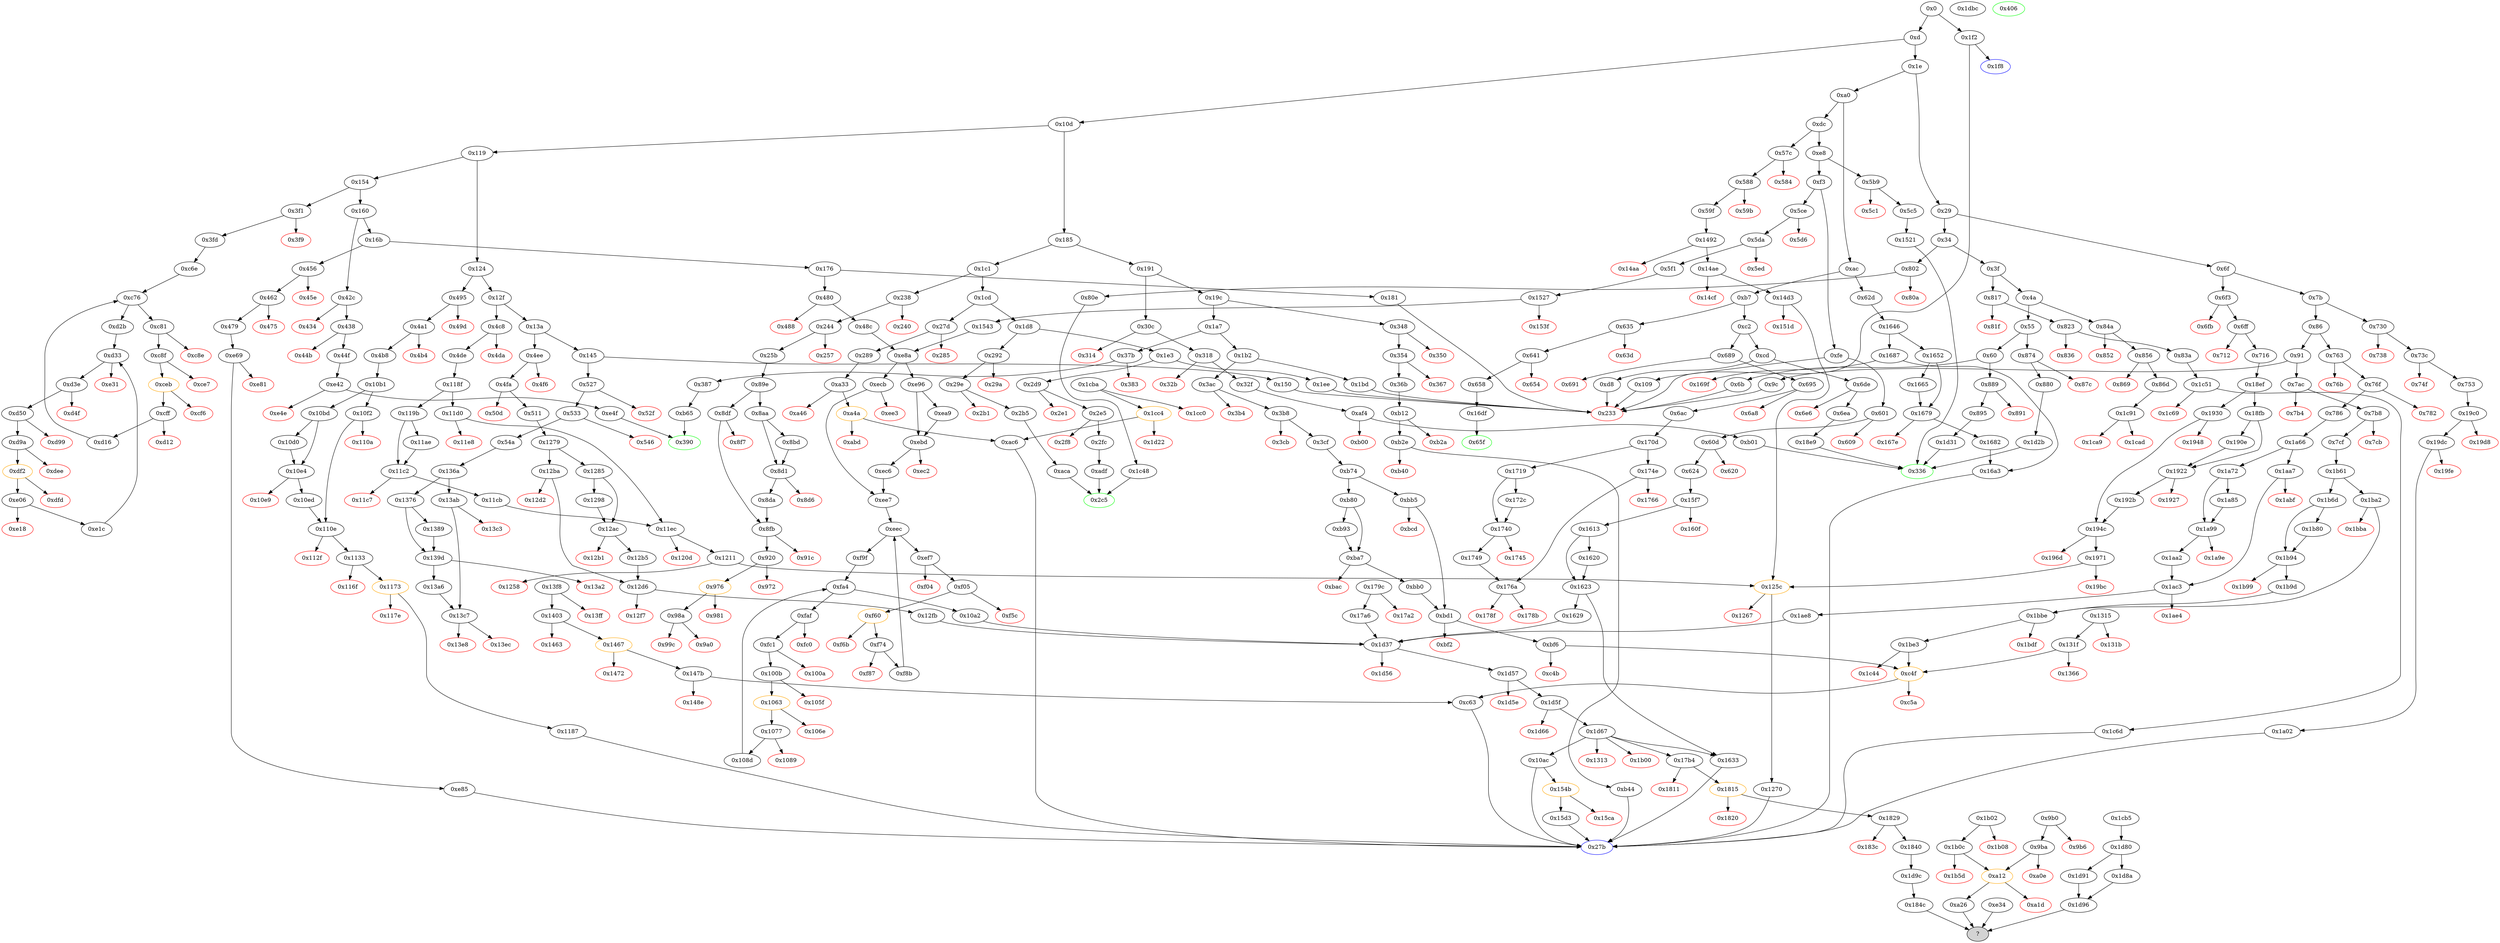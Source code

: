 strict digraph "" {
"0x3fd" [fillcolor=white, id="0x3fd", style=filled, tooltip="Block 0x3fd\n[0x3fd:0x405]\n---\nPredecessors: [0x3f1]\nSuccessors: [0xc6e]\n---\n0x3fd JUMPDEST\n0x3fe POP\n0x3ff PUSH2 0x406\n0x402 PUSH2 0xc6e\n0x405 JUMP\n---\n0x3fd: JUMPDEST \n0x3ff: V329 = 0x406\n0x402: V330 = 0xc6e\n0x405: JUMP 0xc6e\n---\nEntry stack: [V9, V325]\nStack pops: 1\nStack additions: [0x406]\nExit stack: [V9, 0x406]\n\nDef sites:\nV9: {0xd.0x12}\nV325: {0x3f1.0x3f2}\n"];
"0xe34" [fillcolor=white, id="0xe34", style=filled, tooltip="Block 0xe34\n[0xe34:0xe41]\n---\nPredecessors: []\nSuccessors: []\nHas unresolved jump.\n---\n0xe34 SWAP4\n0xe35 POP\n0xe36 PUSH1 0x7\n0xe38 SLOAD\n0xe39 SWAP3\n0xe3a POP\n0xe3b POP\n0xe3c POP\n0xe3d SWAP1\n0xe3e SWAP2\n0xe3f SWAP3\n0xe40 SWAP4\n0xe41 JUMP\n---\n0xe36: V1327 = 0x7\n0xe38: V1328 = S[0x7]\n0xe41: JUMP S7\n---\nEntry stack: []\nStack pops: 8\nStack additions: [S6, S5, S0, V1328]\nExit stack: [S6, S5, S0, V1328]\n\nDef sites:\n"];
"0xfc1" [fillcolor=white, id="0xfc1", style=filled, tooltip="Block 0xfc1\n[0xfc1:0x1009]\n---\nPredecessors: [0xfaf]\nSuccessors: [0x100a, 0x100b]\n---\n0xfc1 JUMPDEST\n0xfc2 PUSH1 0x0\n0xfc4 SWAP2\n0xfc5 DUP3\n0xfc6 MSTORE\n0xfc7 PUSH1 0x20\n0xfc9 DUP1\n0xfca DUP4\n0xfcb SHA3\n0xfcc SWAP1\n0xfcd SWAP2\n0xfce ADD\n0xfcf SLOAD\n0xfd0 DUP4\n0xfd1 MSTORE\n0xfd2 DUP3\n0xfd3 ADD\n0xfd4 SWAP3\n0xfd5 SWAP1\n0xfd6 SWAP3\n0xfd7 MSTORE\n0xfd8 PUSH1 0x40\n0xfda ADD\n0xfdb SWAP1\n0xfdc SHA3\n0xfdd DUP1\n0xfde SLOAD\n0xfdf PUSH1 0x1\n0xfe1 DUP3\n0xfe2 ADD\n0xfe3 SLOAD\n0xfe4 PUSH1 0x4\n0xfe6 DUP1\n0xfe7 SLOAD\n0xfe8 SWAP4\n0xfe9 SWAP5\n0xfea POP\n0xfeb PUSH1 0x1\n0xfed PUSH1 0x1\n0xfef PUSH1 0xa0\n0xff1 SHL\n0xff2 SUB\n0xff3 SWAP3\n0xff4 DUP4\n0xff5 AND\n0xff6 SWAP4\n0xff7 DUP5\n0xff8 SWAP4\n0xff9 PUSH4 0x6dd8a2e9\n0xffe SWAP4\n0xfff AND\n0x1000 SWAP2\n0x1001 SWAP1\n0x1002 DUP8\n0x1003 SWAP1\n0x1004 DUP2\n0x1005 LT\n0x1006 PUSH2 0x100b\n0x1009 JUMPI\n---\n0xfc1: JUMPDEST \n0xfc2: V1478 = 0x0\n0xfc6: M[0x0] = 0x4\n0xfc7: V1479 = 0x20\n0xfcb: V1480 = SHA3 0x0 0x20\n0xfce: V1481 = ADD S0 V1480\n0xfcf: V1482 = S[V1481]\n0xfd1: M[0x0] = V1482\n0xfd3: V1483 = ADD 0x0 0x20\n0xfd7: M[0x20] = 0x3\n0xfd8: V1484 = 0x40\n0xfda: V1485 = ADD 0x40 0x0\n0xfdc: V1486 = SHA3 0x0 0x40\n0xfde: V1487 = S[V1486]\n0xfdf: V1488 = 0x1\n0xfe2: V1489 = ADD V1486 0x1\n0xfe3: V1490 = S[V1489]\n0xfe4: V1491 = 0x4\n0xfe7: V1492 = S[0x4]\n0xfeb: V1493 = 0x1\n0xfed: V1494 = 0x1\n0xfef: V1495 = 0xa0\n0xff1: V1496 = SHL 0xa0 0x1\n0xff2: V1497 = SUB 0x10000000000000000000000000000000000000000 0x1\n0xff5: V1498 = AND 0xffffffffffffffffffffffffffffffffffffffff V1487\n0xff9: V1499 = 0x6dd8a2e9\n0xfff: V1500 = AND V1490 0xffffffffffffffffffffffffffffffffffffffff\n0x1005: V1501 = LT S5 V1492\n0x1006: V1502 = 0x100b\n0x1009: JUMPI 0x100b V1501\n---\nEntry stack: [V9, 0x27b, S10, {0x27b, 0x154b}, S8, S7, S6, S5, 0x0, 0x3, 0x0, 0x4, S0]\nStack pops: 6\nStack additions: [S5, V1486, V1498, V1498, 0x6dd8a2e9, V1500, 0x4, S5]\nExit stack: [V9, 0x27b, S10, {0x27b, 0x154b}, S8, S7, S6, S5, V1486, V1498, V1498, 0x6dd8a2e9, V1500, 0x4, S5]\n\nDef sites:\nV9: {0xd.0x12}\n0x27b: {0x5da.0x5dc}\nS10: {0x5f1.0x5fc, 0xd.0x12}\n{0x27b, 0x154b}: {0x1543.0x1544, 0x48c.0x48e}\nS8: {0xf8b.0xf93, 0x108d.0x1095, 0xee7.0xee8}\nS7: {0xf8b.0xf90, 0xee7.0xee8}\nS6: {0x108d.0x1092, 0xf9f.0xfa1}\nS5: {0x108d.0x109d, 0xf9f.0xfa1}\n0x0: {0xfaf.0xfaf}\n0x3: {0xfaf.0xfb1}\n0x0: {0xfaf.0xfb3}\n0x4: {0xfaf.0xfb5}\nS0: {0x108d.0x109d, 0xf9f.0xfa1}\n"];
"0x17a6" [fillcolor=white, id="0x17a6", style=filled, tooltip="Block 0x17a6\n[0x17a6:0x17b3]\n---\nPredecessors: [0x179c]\nSuccessors: [0x1d37]\n---\n0x17a6 JUMPDEST\n0x17a7 PUSH1 0x8\n0x17a9 SLOAD\n0x17aa DUP7\n0x17ab ADD\n0x17ac PUSH2 0x17b4\n0x17af DUP2\n0x17b0 PUSH2 0x1d37\n0x17b3 JUMP\n---\n0x17a6: JUMPDEST \n0x17a7: V2241 = 0x8\n0x17a9: V2242 = S[0x8]\n0x17ab: V2243 = ADD S5 V2242\n0x17ac: V2244 = 0x17b4\n0x17b0: V2245 = 0x1d37\n0x17b3: JUMP 0x1d37\n---\nEntry stack: [S5, S4, S3, S2, S1, S0]\nStack pops: 6\nStack additions: [S5, S4, S3, S2, S1, S0, V2243, 0x17b4, V2243]\nExit stack: [S5, S4, S3, S2, S1, S0, V2243, 0x17b4, V2243]\n\nDef sites:\nS5: {}\nS4: {}\nS3: {}\nS2: {}\nS1: {}\nS0: {}\n"];
"0xbd1" [fillcolor=white, id="0xbd1", style=filled, tooltip="Block 0xbd1\n[0xbd1:0xbf1]\n---\nPredecessors: [0xbb0, 0xbb5]\nSuccessors: [0xbf2, 0xbf6]\n---\n0xbd1 JUMPDEST\n0xbd2 PUSH1 0x1\n0xbd4 PUSH1 0x1\n0xbd6 PUSH1 0xa0\n0xbd8 SHL\n0xbd9 SUB\n0xbda DUP5\n0xbdb AND\n0xbdc PUSH1 0x0\n0xbde SWAP1\n0xbdf DUP2\n0xbe0 MSTORE\n0xbe1 PUSH1 0x1\n0xbe3 PUSH1 0x20\n0xbe5 MSTORE\n0xbe6 PUSH1 0x40\n0xbe8 SWAP1\n0xbe9 SHA3\n0xbea SLOAD\n0xbeb PUSH1 0xff\n0xbed AND\n0xbee PUSH2 0xbf6\n0xbf1 JUMPI\n---\n0xbd1: JUMPDEST \n0xbd2: V1103 = 0x1\n0xbd4: V1104 = 0x1\n0xbd6: V1105 = 0xa0\n0xbd8: V1106 = SHL 0xa0 0x1\n0xbd9: V1107 = SUB 0x10000000000000000000000000000000000000000 0x1\n0xbdb: V1108 = AND V314 0xffffffffffffffffffffffffffffffffffffffff\n0xbdc: V1109 = 0x0\n0xbe0: M[0x0] = V1108\n0xbe1: V1110 = 0x1\n0xbe3: V1111 = 0x20\n0xbe5: M[0x20] = 0x1\n0xbe6: V1112 = 0x40\n0xbe9: V1113 = SHA3 0x0 0x40\n0xbea: V1114 = S[V1113]\n0xbeb: V1115 = 0xff\n0xbed: V1116 = AND 0xff V1114\n0xbee: V1117 = 0xbf6\n0xbf1: JUMPI 0xbf6 V1116\n---\nEntry stack: [V9, 0x27b, V314, V317, V320, V323]\nStack pops: 4\nStack additions: [S3, S2, S1, S0]\nExit stack: [V9, 0x27b, V314, V317, V320, V323]\n\nDef sites:\nV9: {0xd.0x12}\n0x27b: {0x3b8.0x3ba}\nV314: {0x3cf.0x3db}\nV317: {0x3cf.0x3e1}\nV320: {0x3cf.0x3e7}\nV323: {0x3cf.0x3ec}\n"];
"0xec6" [fillcolor=white, id="0xec6", style=filled, tooltip="Block 0xec6\n[0xec6:0xeca]\n---\nPredecessors: [0xebd]\nSuccessors: [0xee7]\n---\n0xec6 JUMPDEST\n0xec7 PUSH2 0xee7\n0xeca JUMP\n---\n0xec6: JUMPDEST \n0xec7: V1384 = 0xee7\n0xeca: JUMP 0xee7\n---\nEntry stack: [V9, 0x27b, S1, {0x27b, 0x154b}]\nStack pops: 0\nStack additions: []\nExit stack: [V9, 0x27b, S1, {0x27b, 0x154b}]\n\nDef sites:\nV9: {0xd.0x12}\n0x27b: {0x5da.0x5dc}\nS1: {0x5f1.0x5fc, 0xd.0x12}\n{0x27b, 0x154b}: {0x1543.0x1544, 0x48c.0x48e}\n"];
"0x19d8" [color=red, fillcolor=white, id="0x19d8", style=filled, tooltip="Block 0x19d8\n[0x19d8:0x19db]\n---\nPredecessors: [0x19c0]\nSuccessors: []\n---\n0x19d8 PUSH1 0x0\n0x19da DUP1\n0x19db REVERT\n---\n0x19d8: V2440 = 0x0\n0x19db: REVERT 0x0 0x0\n---\nEntry stack: [V9, 0x27b, V670]\nStack pops: 0\nStack additions: []\nExit stack: [V9, 0x27b, V670]\n\nDef sites:\nV9: {0xd.0x12}\n0x27b: {0x73c.0x73e}\nV670: {0x753.0x75e}\n"];
"0xac6" [fillcolor=white, id="0xac6", style=filled, tooltip="Block 0xac6\n[0xac6:0xac9]\n---\nPredecessors: [0xa4a, 0x1cc4]\nSuccessors: [0x27b]\n---\n0xac6 JUMPDEST\n0xac7 POP\n0xac8 POP\n0xac9 JUMP\n---\n0xac6: JUMPDEST \n0xac9: JUMP 0x27b\n---\nEntry stack: [V9, 0x27b, V961, S0]\nStack pops: 3\nStack additions: []\nExit stack: [V9]\n\nDef sites:\nV9: {0xd.0x12}\n0x27b: {0x289.0x28b}\nV961: {0xa4a.0xa4e}\nS0: {0xa4a.0xab6, 0x1cc4.0x1d1b}\n"];
"0x852" [color=red, fillcolor=white, id="0x852", style=filled, tooltip="Block 0x852\n[0x852:0x855]\n---\nPredecessors: [0x84a]\nSuccessors: []\n---\n0x852 PUSH1 0x0\n0x854 DUP1\n0x855 REVERT\n---\n0x852: V773 = 0x0\n0x855: REVERT 0x0 0x0\n---\nEntry stack: [V9, V770]\nStack pops: 0\nStack additions: []\nExit stack: [V9, V770]\n\nDef sites:\nV9: {0xd.0x12}\nV770: {0x84a.0x84b}\n"];
"0x62d" [fillcolor=white, id="0x62d", style=filled, tooltip="Block 0x62d\n[0x62d:0x634]\n---\nPredecessors: [0xac]\nSuccessors: [0x1646]\n---\n0x62d JUMPDEST\n0x62e PUSH2 0x27b\n0x631 PUSH2 0x1646\n0x634 JUMP\n---\n0x62d: JUMPDEST \n0x62e: V548 = 0x27b\n0x631: V549 = 0x1646\n0x634: JUMP 0x1646\n---\nEntry stack: [V9]\nStack pops: 0\nStack additions: [0x27b]\nExit stack: [V9, 0x27b]\n\nDef sites:\nV9: {0xd.0x12}\n"];
"0x185" [fillcolor=white, id="0x185", style=filled, tooltip="Block 0x185\n[0x185:0x190]\n---\nPredecessors: [0x10d]\nSuccessors: [0x191, 0x1c1]\n---\n0x185 JUMPDEST\n0x186 DUP1\n0x187 PUSH4 0x2c0b7553\n0x18c GT\n0x18d PUSH2 0x1c1\n0x190 JUMPI\n---\n0x185: JUMPDEST \n0x187: V109 = 0x2c0b7553\n0x18c: V110 = GT 0x2c0b7553 V9\n0x18d: V111 = 0x1c1\n0x190: JUMPI 0x1c1 V110\n---\nEntry stack: [V9]\nStack pops: 1\nStack additions: [S0]\nExit stack: [V9]\n\nDef sites:\nV9: {0xd.0x12}\n"];
"0x12d6" [fillcolor=white, id="0x12d6", style=filled, tooltip="Block 0x12d6\n[0x12d6:0x12f6]\n---\nPredecessors: [0x12b5, 0x12ba]\nSuccessors: [0x12f7, 0x12fb]\n---\n0x12d6 JUMPDEST\n0x12d7 PUSH1 0x1\n0x12d9 PUSH1 0x1\n0x12db PUSH1 0xa0\n0x12dd SHL\n0x12de SUB\n0x12df DUP2\n0x12e0 AND\n0x12e1 PUSH1 0x0\n0x12e3 SWAP1\n0x12e4 DUP2\n0x12e5 MSTORE\n0x12e6 PUSH1 0x1\n0x12e8 PUSH1 0x20\n0x12ea MSTORE\n0x12eb PUSH1 0x40\n0x12ed SWAP1\n0x12ee SHA3\n0x12ef SLOAD\n0x12f0 PUSH1 0xff\n0x12f2 AND\n0x12f3 PUSH2 0x12fb\n0x12f6 JUMPI\n---\n0x12d6: JUMPDEST \n0x12d7: V1791 = 0x1\n0x12d9: V1792 = 0x1\n0x12db: V1793 = 0xa0\n0x12dd: V1794 = SHL 0xa0 0x1\n0x12de: V1795 = SUB 0x10000000000000000000000000000000000000000 0x1\n0x12e0: V1796 = AND V438 0xffffffffffffffffffffffffffffffffffffffff\n0x12e1: V1797 = 0x0\n0x12e5: M[0x0] = V1796\n0x12e6: V1798 = 0x1\n0x12e8: V1799 = 0x20\n0x12ea: M[0x20] = 0x1\n0x12eb: V1800 = 0x40\n0x12ee: V1801 = SHA3 0x0 0x40\n0x12ef: V1802 = S[V1801]\n0x12f0: V1803 = 0xff\n0x12f2: V1804 = AND 0xff V1802\n0x12f3: V1805 = 0x12fb\n0x12f6: JUMPI 0x12fb V1804\n---\nEntry stack: [V9, 0x27b, V429, V438]\nStack pops: 1\nStack additions: [S0]\nExit stack: [V9, 0x27b, V429, V438]\n\nDef sites:\nV9: {0xd.0x12}\n0x27b: {0x4fa.0x4fc}\nV429: {0x511.0x514}\nV438: {0x511.0x522}\n"];
"0xb01" [fillcolor=white, id="0xb01", style=filled, tooltip="Block 0xb01\n[0xb01:0xb11]\n---\nPredecessors: [0xaf4]\nSuccessors: [0x336]\n---\n0xb01 JUMPDEST\n0xb02 PUSH1 0x0\n0xb04 SWAP2\n0xb05 DUP3\n0xb06 MSTORE\n0xb07 PUSH1 0x20\n0xb09 SWAP1\n0xb0a SWAP2\n0xb0b SHA3\n0xb0c ADD\n0xb0d SLOAD\n0xb0e SWAP1\n0xb0f POP\n0xb10 DUP2\n0xb11 JUMP\n---\n0xb01: JUMPDEST \n0xb02: V1013 = 0x0\n0xb06: M[0x0] = 0x4\n0xb07: V1014 = 0x20\n0xb0b: V1015 = SHA3 0x0 0x20\n0xb0c: V1016 = ADD V1015 V248\n0xb0d: V1017 = S[V1016]\n0xb11: JUMP 0x336\n---\nEntry stack: [V9, 0x336, V248, 0x4, V248]\nStack pops: 4\nStack additions: [S3, V1017]\nExit stack: [V9, 0x336, V1017]\n\nDef sites:\nV9: {0xd.0x12}\n0x336: {0x318.0x31a}\nV248: {0x32f.0x331}\n0x4: {0xaf4.0xaf5}\nV248: {0x32f.0x331}\n"];
"0x624" [fillcolor=white, id="0x624", style=filled, tooltip="Block 0x624\n[0x624:0x62c]\n---\nPredecessors: [0x60d]\nSuccessors: [0x15f7]\n---\n0x624 JUMPDEST\n0x625 POP\n0x626 CALLDATALOAD\n0x627 ISZERO\n0x628 ISZERO\n0x629 PUSH2 0x15f7\n0x62c JUMP\n---\n0x624: JUMPDEST \n0x626: V544 = CALLDATALOAD 0x4\n0x627: V545 = ISZERO V544\n0x628: V546 = ISZERO V545\n0x629: V547 = 0x15f7\n0x62c: JUMP 0x15f7\n---\nEntry stack: [V9, 0x27b, 0x4, V538]\nStack pops: 2\nStack additions: [V546]\nExit stack: [V9, 0x27b, V546]\n\nDef sites:\nV9: {0xd.0x12}\n0x27b: {0x60d.0x60f}\n0x4: {0x60d.0x612}\nV538: {0x60d.0x616}\n"];
"0x1b0c" [fillcolor=white, id="0x1b0c", style=filled, tooltip="Block 0x1b0c\n[0x1b0c:0x1b5c]\n---\nPredecessors: [0x1b02]\nSuccessors: [0xa12, 0x1b5d]\n---\n0x1b0c JUMPDEST\n0x1b0d PUSH1 0x40\n0x1b0f DUP1\n0x1b10 MLOAD\n0x1b11 PUSH4 0x362f5fab\n0x1b16 PUSH1 0xe0\n0x1b18 SHL\n0x1b19 DUP2\n0x1b1a MSTORE\n0x1b1b PUSH1 0x1\n0x1b1d PUSH1 0x1\n0x1b1f PUSH1 0xa0\n0x1b21 SHL\n0x1b22 SUB\n0x1b23 DUP6\n0x1b24 DUP2\n0x1b25 AND\n0x1b26 PUSH1 0x4\n0x1b28 DUP4\n0x1b29 ADD\n0x1b2a MSTORE\n0x1b2b PUSH1 0x24\n0x1b2d DUP3\n0x1b2e ADD\n0x1b2f DUP6\n0x1b30 SWAP1\n0x1b31 MSTORE\n0x1b32 SWAP2\n0x1b33 MLOAD\n0x1b34 DUP7\n0x1b35 SWAP3\n0x1b36 DUP4\n0x1b37 AND\n0x1b38 SWAP2\n0x1b39 PUSH4 0x362f5fab\n0x1b3e SWAP2\n0x1b3f DUP10\n0x1b40 SWAP2\n0x1b41 PUSH1 0x44\n0x1b43 DUP1\n0x1b44 DUP3\n0x1b45 ADD\n0x1b46 SWAP3\n0x1b47 PUSH1 0x0\n0x1b49 SWAP3\n0x1b4a SWAP1\n0x1b4b SWAP2\n0x1b4c SWAP1\n0x1b4d DUP3\n0x1b4e SWAP1\n0x1b4f SUB\n0x1b50 ADD\n0x1b51 DUP2\n0x1b52 DUP6\n0x1b53 DUP9\n0x1b54 DUP1\n0x1b55 EXTCODESIZE\n0x1b56 ISZERO\n0x1b57 DUP1\n0x1b58 ISZERO\n0x1b59 PUSH2 0xa12\n0x1b5c JUMPI\n---\n0x1b0c: JUMPDEST \n0x1b0d: V2554 = 0x40\n0x1b10: V2555 = M[0x40]\n0x1b11: V2556 = 0x362f5fab\n0x1b16: V2557 = 0xe0\n0x1b18: V2558 = SHL 0xe0 0x362f5fab\n0x1b1a: M[V2555] = 0x362f5fab00000000000000000000000000000000000000000000000000000000\n0x1b1b: V2559 = 0x1\n0x1b1d: V2560 = 0x1\n0x1b1f: V2561 = 0xa0\n0x1b21: V2562 = SHL 0xa0 0x1\n0x1b22: V2563 = SUB 0x10000000000000000000000000000000000000000 0x1\n0x1b25: V2564 = AND 0xffffffffffffffffffffffffffffffffffffffff S2\n0x1b26: V2565 = 0x4\n0x1b29: V2566 = ADD V2555 0x4\n0x1b2a: M[V2566] = V2564\n0x1b2b: V2567 = 0x24\n0x1b2e: V2568 = ADD V2555 0x24\n0x1b31: M[V2568] = S1\n0x1b33: V2569 = M[0x40]\n0x1b37: V2570 = AND S3 0xffffffffffffffffffffffffffffffffffffffff\n0x1b39: V2571 = 0x362f5fab\n0x1b41: V2572 = 0x44\n0x1b45: V2573 = ADD V2555 0x44\n0x1b47: V2574 = 0x0\n0x1b4f: V2575 = SUB V2555 V2569\n0x1b50: V2576 = ADD V2575 0x44\n0x1b55: V2577 = EXTCODESIZE V2570\n0x1b56: V2578 = ISZERO V2577\n0x1b58: V2579 = ISZERO V2578\n0x1b59: V2580 = 0xa12\n0x1b5c: JUMPI 0xa12 V2579\n---\nEntry stack: [S4, S3, S2, S1, S0]\nStack pops: 5\nStack additions: [S4, S3, S2, S1, S0, S3, V2570, 0x362f5fab, S4, V2573, 0x0, V2569, V2576, V2569, S4, V2570, V2578]\nExit stack: [S4, S3, S2, S1, S0, S3, V2570, 0x362f5fab, S4, V2573, 0x0, V2569, V2576, V2569, S4, V2570, V2578]\n\nDef sites:\nS4: {}\nS3: {}\nS2: {}\nS1: {}\nS0: {}\n"];
"0x1d80" [fillcolor=white, id="0x1d80", style=filled, tooltip="Block 0x1d80\n[0x1d80:0x1d89]\n---\nPredecessors: [0x1cb5]\nSuccessors: [0x1d8a, 0x1d91]\n---\n0x1d80 JUMPDEST\n0x1d81 PUSH1 0x0\n0x1d83 DUP3\n0x1d84 DUP3\n0x1d85 LT\n0x1d86 PUSH2 0x1d91\n0x1d89 JUMPI\n---\n0x1d80: JUMPDEST \n0x1d81: V2781 = 0x0\n0x1d85: V2782 = LT S0 S1\n0x1d86: V2783 = 0x1d91\n0x1d89: JUMPI 0x1d91 V2782\n---\nEntry stack: [S4, S3, S2, S1, S0]\nStack pops: 2\nStack additions: [S1, S0, 0x0]\nExit stack: [S4, S3, S2, S1, S0, 0x0]\n\nDef sites:\nS4: {}\nS3: {}\nS2: {}\nS1: {}\nS0: {}\n"];
"0x1811" [color=red, fillcolor=white, id="0x1811", style=filled, tooltip="Block 0x1811\n[0x1811:0x1814]\n---\nPredecessors: [0x17b4]\nSuccessors: []\n---\n0x1811 PUSH1 0x0\n0x1813 DUP1\n0x1814 REVERT\n---\n0x1811: V2280 = 0x0\n0x1814: REVERT 0x0 0x0\n---\nEntry stack: [V9, S17, S16, S15, S14, S13, S12, 0x0, V2269, 0xca1e455d, V9, V2272, 0x20, V2267, V2275, V2267, V9, V2269, V2277]\nStack pops: 0\nStack additions: []\nExit stack: [V9, S17, S16, S15, S14, S13, S12, 0x0, V2269, 0xca1e455d, V9, V2272, 0x20, V2267, V2275, V2267, V9, V2269, V2277]\n\nDef sites:\nV9: {0xd.0x12}\nS17: {0x5da.0x5dc, 0x76f.0x771}\nS16: {0x5f1.0x5fc, 0x1ae8.0x1af4, 0xd.0x12}\nS15: {0x1543.0x1544, 0x4fa.0x4fc, 0x48c.0x48e, 0x786.0x799}\nS14: {0xf8b.0xf93, 0x12fb.0x1307, 0xd.0x12, 0x108d.0x1095, 0xee7.0xee8, 0x786.0x7a2}\nS13: {0x511.0x522, 0xf8b.0xf90, 0x60d.0x60f, 0xee7.0xee8, 0x786.0x7a7}\nS12: {0x1ae8.0x1af7, 0x12fb.0x130a, 0x108d.0x1092, 0xf9f.0xfa1, 0x624.0x628, 0x17a6.0x17ab}\n0x0: {0x17b4.0x17e7}\nV2269: {0x17b4.0x17eb}\n0xca1e455d: {0x17b4.0x17ed}\nV9: {0xd.0x12}\nV2272: {0x17b4.0x17f9}\n0x20: {0x17b4.0x17fb}\nV2267: {0x17b4.0x17e6}\nV2275: {0x17b4.0x1804}\nV2267: {0x17b4.0x17e6}\nV9: {0xd.0x12}\nV2269: {0x17b4.0x17eb}\nV2277: {0x17b4.0x180a}\n"];
"0x8df" [fillcolor=white, id="0x8df", style=filled, tooltip="Block 0x8df\n[0x8df:0x8f6]\n---\nPredecessors: [0x89e]\nSuccessors: [0x8f7, 0x8fb]\n---\n0x8df JUMPDEST\n0x8e0 CALLER\n0x8e1 PUSH1 0x0\n0x8e3 SWAP1\n0x8e4 DUP2\n0x8e5 MSTORE\n0x8e6 PUSH1 0x2\n0x8e8 PUSH1 0x20\n0x8ea MSTORE\n0x8eb PUSH1 0x40\n0x8ed SWAP1\n0x8ee SHA3\n0x8ef SLOAD\n0x8f0 PUSH1 0xff\n0x8f2 AND\n0x8f3 PUSH2 0x8fb\n0x8f6 JUMPI\n---\n0x8df: JUMPDEST \n0x8e0: V826 = CALLER\n0x8e1: V827 = 0x0\n0x8e5: M[0x0] = V826\n0x8e6: V828 = 0x2\n0x8e8: V829 = 0x20\n0x8ea: M[0x20] = 0x2\n0x8eb: V830 = 0x40\n0x8ee: V831 = SHA3 0x0 0x40\n0x8ef: V832 = S[V831]\n0x8f0: V833 = 0xff\n0x8f2: V834 = AND 0xff V832\n0x8f3: V835 = 0x8fb\n0x8f6: JUMPI 0x8fb V834\n---\nEntry stack: [V9, 0x27b, V170, V174, V177]\nStack pops: 0\nStack additions: []\nExit stack: [V9, 0x27b, V170, V174, V177]\n\nDef sites:\nV9: {0xd.0x12}\n0x27b: {0x244.0x246}\nV170: {0x25b.0x268}\nV174: {0x25b.0x271}\nV177: {0x25b.0x276}\n"];
"0x318" [fillcolor=white, id="0x318", style=filled, tooltip="Block 0x318\n[0x318:0x32a]\n---\nPredecessors: [0x30c]\nSuccessors: [0x32b, 0x32f]\n---\n0x318 JUMPDEST\n0x319 POP\n0x31a PUSH2 0x336\n0x31d PUSH1 0x4\n0x31f DUP1\n0x320 CALLDATASIZE\n0x321 SUB\n0x322 PUSH1 0x20\n0x324 DUP2\n0x325 LT\n0x326 ISZERO\n0x327 PUSH2 0x32f\n0x32a JUMPI\n---\n0x318: JUMPDEST \n0x31a: V239 = 0x336\n0x31d: V240 = 0x4\n0x320: V241 = CALLDATASIZE\n0x321: V242 = SUB V241 0x4\n0x322: V243 = 0x20\n0x325: V244 = LT V242 0x20\n0x326: V245 = ISZERO V244\n0x327: V246 = 0x32f\n0x32a: JUMPI 0x32f V245\n---\nEntry stack: [V9, V235]\nStack pops: 1\nStack additions: [0x336, 0x4, V242]\nExit stack: [V9, 0x336, 0x4, V242]\n\nDef sites:\nV9: {0xd.0x12}\nV235: {0x30c.0x30d}\n"];
"0x81f" [color=red, fillcolor=white, id="0x81f", style=filled, tooltip="Block 0x81f\n[0x81f:0x822]\n---\nPredecessors: [0x817]\nSuccessors: []\n---\n0x81f PUSH1 0x0\n0x821 DUP1\n0x822 REVERT\n---\n0x81f: V752 = 0x0\n0x822: REVERT 0x0 0x0\n---\nEntry stack: [V9, V749]\nStack pops: 0\nStack additions: []\nExit stack: [V9, V749]\n\nDef sites:\nV9: {0xd.0x12}\nV749: {0x817.0x818}\n"];
"0x1d67" [fillcolor=white, id="0x1d67", style=filled, tooltip="Block 0x1d67\n[0x1d67:0x1d7f]\n---\nPredecessors: [0x1d5f]\nSuccessors: [0x10ac, 0x1313, 0x1633, 0x17b4, 0x1b00]\n---\n0x1d67 JUMPDEST\n0x1d68 TIMESTAMP\n0x1d69 PUSH1 0x6\n0x1d6b SSTORE\n0x1d6c PUSH1 0x8\n0x1d6e SWAP4\n0x1d6f SWAP1\n0x1d70 SWAP4\n0x1d71 SSTORE\n0x1d72 PUSH1 0x7\n0x1d74 DUP1\n0x1d75 SLOAD\n0x1d76 SWAP2\n0x1d77 SWAP1\n0x1d78 SWAP4\n0x1d79 DIV\n0x1d7a ADD\n0x1d7b SWAP1\n0x1d7c SWAP2\n0x1d7d SSTORE\n0x1d7e POP\n0x1d7f JUMP\n---\n0x1d67: JUMPDEST \n0x1d68: V2774 = TIMESTAMP\n0x1d69: V2775 = 0x6\n0x1d6b: S[0x6] = V2774\n0x1d6c: V2776 = 0x8\n0x1d71: S[0x8] = S3\n0x1d72: V2777 = 0x7\n0x1d75: V2778 = S[0x7]\n0x1d79: V2779 = DIV V2772 0x15180\n0x1d7a: V2780 = ADD V2779 V2778\n0x1d7d: S[0x7] = V2780\n0x1d7f: JUMP {0x10ac, 0x1313, 0x1633, 0x17b4, 0x1b00}\n---\nEntry stack: [V9, S10, S9, S8, S7, S6, S5, {0x10ac, 0x1313, 0x1633, 0x17b4, 0x1b00}, S3, 0x0, 0x15180, V2772]\nStack pops: 5\nStack additions: []\nExit stack: [V9, S10, S9, S8, S7, S6, S5]\n\nDef sites:\nV9: {0xd.0x12}\nS10: {0x5da.0x5dc, 0x76f.0x771}\nS9: {0x5f1.0x5fc, 0x1ae8.0x1af4, 0xd.0x12}\nS8: {0x1543.0x1544, 0x4fa.0x4fc, 0x48c.0x48e, 0x786.0x799}\nS7: {0xf8b.0xf93, 0x12fb.0x1307, 0xd.0x12, 0x108d.0x1095, 0xee7.0xee8, 0x786.0x7a2}\nS6: {0x511.0x522, 0xf8b.0xf90, 0x60d.0x60f, 0xee7.0xee8, 0x786.0x7a7}\nS5: {0x1ae8.0x1af7, 0x12fb.0x130a, 0x108d.0x1092, 0xf9f.0xfa1, 0x624.0x628, 0x17a6.0x17ab}\n{0x10ac, 0x1313, 0x1633, 0x17b4, 0x1b00}: {0x1629.0x1629, 0x1ae8.0x1af8, 0x12fb.0x130b, 0x10a2.0x10a4, 0x17a6.0x17ac}\nS3: {0x1629.0x162e, 0x1ae8.0x1af7, 0xf8b.0xf93, 0x12fb.0x130a, 0x108d.0x1095, 0xee7.0xee8, 0x17a6.0x17ab}\n0x0: {0x1d37_0x10a2.0x1d38, 0x1d37_0x17a6.0x1d38, 0x1d37_0x12fb.0x1d38, 0x1d37_0x1ae8.0x1d38, 0x1d37_0x1629.0x1d38}\n0x15180: {0x1d37_0x1629.0x1d3a, 0x1d37_0x10a2.0x1d3a, 0x1d37_0x17a6.0x1d3a, 0x1d37_0x12fb.0x1d3a, 0x1d37_0x1ae8.0x1d3a}\nV2772: {0x1d5f.0x1d60}\n"];
"0x86" [fillcolor=white, id="0x86", style=filled, tooltip="Block 0x86\n[0x86:0x90]\n---\nPredecessors: [0x7b]\nSuccessors: [0x91, 0x763]\n---\n0x86 DUP1\n0x87 PUSH4 0xd42f27a0\n0x8c EQ\n0x8d PUSH2 0x763\n0x90 JUMPI\n---\n0x87: V41 = 0xd42f27a0\n0x8c: V42 = EQ 0xd42f27a0 V9\n0x8d: V43 = 0x763\n0x90: JUMPI 0x763 V42\n---\nEntry stack: [V9]\nStack pops: 1\nStack additions: [S0]\nExit stack: [V9]\n\nDef sites:\nV9: {0xd.0x12}\n"];
"0xd" [fillcolor=white, id="0xd", style=filled, tooltip="Block 0xd\n[0xd:0x1d]\n---\nPredecessors: [0x0]\nSuccessors: [0x1e, 0x10d]\n---\n0xd PUSH1 0x0\n0xf CALLDATALOAD\n0x10 PUSH1 0xe0\n0x12 SHR\n0x13 DUP1\n0x14 PUSH4 0x948e7db3\n0x19 GT\n0x1a PUSH2 0x10d\n0x1d JUMPI\n---\n0xd: V6 = 0x0\n0xf: V7 = CALLDATALOAD 0x0\n0x10: V8 = 0xe0\n0x12: V9 = SHR 0xe0 V7\n0x14: V10 = 0x948e7db3\n0x19: V11 = GT 0x948e7db3 V9\n0x1a: V12 = 0x10d\n0x1d: JUMPI 0x10d V11\n---\nEntry stack: []\nStack pops: 0\nStack additions: [V9]\nExit stack: [V9]\n\nDef sites:\n"];
"0x55" [fillcolor=white, id="0x55", style=filled, tooltip="Block 0x55\n[0x55:0x5f]\n---\nPredecessors: [0x4a]\nSuccessors: [0x60, 0x874]\n---\n0x55 DUP1\n0x56 PUSH4 0xf26f87ad\n0x5b EQ\n0x5c PUSH2 0x874\n0x5f JUMPI\n---\n0x56: V28 = 0xf26f87ad\n0x5b: V29 = EQ 0xf26f87ad V9\n0x5c: V30 = 0x874\n0x5f: JUMPI 0x874 V29\n---\nEntry stack: [V9]\nStack pops: 1\nStack additions: [S0]\nExit stack: [V9]\n\nDef sites:\nV9: {0xd.0x12}\n"];
"0x620" [color=red, fillcolor=white, id="0x620", style=filled, tooltip="Block 0x620\n[0x620:0x623]\n---\nPredecessors: [0x60d]\nSuccessors: []\n---\n0x620 PUSH1 0x0\n0x622 DUP1\n0x623 REVERT\n---\n0x620: V543 = 0x0\n0x623: REVERT 0x0 0x0\n---\nEntry stack: [V9, 0x27b, 0x4, V538]\nStack pops: 0\nStack additions: []\nExit stack: [V9, 0x27b, 0x4, V538]\n\nDef sites:\nV9: {0xd.0x12}\n0x27b: {0x60d.0x60f}\n0x4: {0x60d.0x612}\nV538: {0x60d.0x616}\n"];
"0x2e1" [color=red, fillcolor=white, id="0x2e1", style=filled, tooltip="Block 0x2e1\n[0x2e1:0x2e4]\n---\nPredecessors: [0x2d9]\nSuccessors: []\n---\n0x2e1 PUSH1 0x0\n0x2e3 DUP1\n0x2e4 REVERT\n---\n0x2e1: V217 = 0x0\n0x2e4: REVERT 0x0 0x0\n---\nEntry stack: [V9, V214]\nStack pops: 0\nStack additions: []\nExit stack: [V9, V214]\n\nDef sites:\nV9: {0xd.0x12}\nV214: {0x2d9.0x2da}\n"];
"0x8d6" [color=red, fillcolor=white, id="0x8d6", style=filled, tooltip="Block 0x8d6\n[0x8d6:0x8d9]\n---\nPredecessors: [0x8d1]\nSuccessors: []\n---\n0x8d6 PUSH1 0x0\n0x8d8 DUP1\n0x8d9 REVERT\n---\n0x8d6: V824 = 0x0\n0x8d9: REVERT 0x0 0x0\n---\nEntry stack: [V9, 0x27b, V170, V174, V177]\nStack pops: 0\nStack additions: []\nExit stack: [V9, 0x27b, V170, V174, V177]\n\nDef sites:\nV9: {0xd.0x12}\n0x27b: {0x244.0x246}\nV170: {0x25b.0x268}\nV174: {0x25b.0x271}\nV177: {0x25b.0x276}\n"];
"0x584" [color=red, fillcolor=white, id="0x584", style=filled, tooltip="Block 0x584\n[0x584:0x587]\n---\nPredecessors: [0x57c]\nSuccessors: []\n---\n0x584 PUSH1 0x0\n0x586 DUP1\n0x587 REVERT\n---\n0x584: V481 = 0x0\n0x587: REVERT 0x0 0x0\n---\nEntry stack: [V9, V478]\nStack pops: 0\nStack additions: []\nExit stack: [V9, V478]\n\nDef sites:\nV9: {0xd.0x12}\nV478: {0x57c.0x57d}\n"];
"0x240" [color=red, fillcolor=white, id="0x240", style=filled, tooltip="Block 0x240\n[0x240:0x243]\n---\nPredecessors: [0x238]\nSuccessors: []\n---\n0x240 PUSH1 0x0\n0x242 DUP1\n0x243 REVERT\n---\n0x240: V154 = 0x0\n0x243: REVERT 0x0 0x0\n---\nEntry stack: [V9, V151]\nStack pops: 0\nStack additions: []\nExit stack: [V9, V151]\n\nDef sites:\nV9: {0xd.0x12}\nV151: {0x238.0x239}\n"];
"0x1077" [fillcolor=white, id="0x1077", style=filled, tooltip="Block 0x1077\n[0x1077:0x1088]\n---\nPredecessors: [0x1063]\nSuccessors: [0x1089, 0x108d]\n---\n0x1077 JUMPDEST\n0x1078 POP\n0x1079 POP\n0x107a POP\n0x107b POP\n0x107c PUSH1 0x40\n0x107e MLOAD\n0x107f RETURNDATASIZE\n0x1080 PUSH1 0x60\n0x1082 DUP2\n0x1083 LT\n0x1084 ISZERO\n0x1085 PUSH2 0x108d\n0x1088 JUMPI\n---\n0x1077: JUMPDEST \n0x107c: V1551 = 0x40\n0x107e: V1552 = M[0x40]\n0x107f: V1553 = RETURNDATASIZE\n0x1080: V1554 = 0x60\n0x1083: V1555 = LT V1553 0x60\n0x1084: V1556 = ISZERO V1555\n0x1085: V1557 = 0x108d\n0x1088: JUMPI 0x108d V1556\n---\nEntry stack: [V9, 0x27b, S11, {0x27b, 0x154b}, S9, S8, S7, S6, V1486, V1498, V1498, 0x6dd8a2e9, V1532, V1544]\nStack pops: 4\nStack additions: [V1552, V1553]\nExit stack: [V9, 0x27b, S11, {0x27b, 0x154b}, S9, S8, S7, S6, V1486, V1498, V1552, V1553]\n\nDef sites:\nV9: {0xd.0x12}\n0x27b: {0x5da.0x5dc}\nS11: {0x5f1.0x5fc, 0xd.0x12}\n{0x27b, 0x154b}: {0x1543.0x1544, 0x48c.0x48e}\nS9: {0xf8b.0xf93, 0x108d.0x1095, 0xee7.0xee8}\nS8: {0xf8b.0xf90, 0xee7.0xee8}\nS7: {0x108d.0x1092, 0xf9f.0xfa1}\nS6: {0x108d.0x109d, 0xf9f.0xfa1}\nV1486: {0xfc1.0xfdc}\nV1498: {0xfc1.0xff5}\nV1498: {0xfc1.0xff5}\n0x6dd8a2e9: {0xfc1.0xff9}\nV1532: {0x100b.0x1047}\nV1544: {0x1063.0x1067}\n"];
"0x546" [color=red, fillcolor=white, id="0x546", style=filled, tooltip="Block 0x546\n[0x546:0x549]\n---\nPredecessors: [0x533]\nSuccessors: []\n---\n0x546 PUSH1 0x0\n0x548 DUP1\n0x549 REVERT\n---\n0x546: V452 = 0x0\n0x549: REVERT 0x0 0x0\n---\nEntry stack: [V9, 0x27b, 0x4, V447]\nStack pops: 0\nStack additions: []\nExit stack: [V9, 0x27b, 0x4, V447]\n\nDef sites:\nV9: {0xd.0x12}\n0x27b: {0x533.0x535}\n0x4: {0x533.0x538}\nV447: {0x533.0x53c}\n"];
"0x1521" [fillcolor=white, id="0x1521", style=filled, tooltip="Block 0x1521\n[0x1521:0x1526]\n---\nPredecessors: [0x5c5]\nSuccessors: [0x336]\n---\n0x1521 JUMPDEST\n0x1522 PUSH1 0xa\n0x1524 SLOAD\n0x1525 DUP2\n0x1526 JUMP\n---\n0x1521: JUMPDEST \n0x1522: V2009 = 0xa\n0x1524: V2010 = S[0xa]\n0x1526: JUMP 0x336\n---\nEntry stack: [V9, 0x336]\nStack pops: 1\nStack additions: [S0, V2010]\nExit stack: [V9, 0x336, V2010]\n\nDef sites:\nV9: {0xd.0x12}\n0x336: {0x5c5.0x5c7}\n"];
"0xd8" [fillcolor=white, id="0xd8", style=filled, tooltip="Block 0xd8\n[0xd8:0xdb]\n---\nPredecessors: [0xcd]\nSuccessors: [0x233]\n---\n0xd8 PUSH2 0x233\n0xdb JUMP\n---\n0xd8: V63 = 0x233\n0xdb: JUMP 0x233\n---\nEntry stack: [V9]\nStack pops: 0\nStack additions: []\nExit stack: [V9]\n\nDef sites:\nV9: {0xd.0x12}\n"];
"0xc8e" [color=red, fillcolor=white, id="0xc8e", style=filled, tooltip="Block 0xc8e\n[0xc8e:0xc8e]\n---\nPredecessors: [0xc81]\nSuccessors: []\n---\n0xc8e INVALID\n---\n0xc8e: INVALID \n---\nEntry stack: [V9, 0x406, 0x0, S7, 0x0, 0x0, S4, S3, 0x0, 0x5, S0]\nStack pops: 0\nStack additions: []\nExit stack: [V9, 0x406, 0x0, S7, 0x0, 0x0, S4, S3, 0x0, 0x5, S0]\n\nDef sites:\nV9: {0xd.0x12}\n0x406: {0x3fd.0x3ff}\n0x0: {0xc6e.0xc6f}\nS7: {0xd16.0xd1e, 0xc6e.0xc6f}\n0x0: {0xc6e.0xc6f}\n0x0: {0xc6e.0xc6f}\nS4: {0xd16.0xd1b, 0xc6e.0xc6f}\nS3: {0xd16.0xd26, 0xc6e.0xc6f}\n0x0: {0xc81.0xc81}\n0x5: {0xc81.0xc83}\nS0: {0xd16.0xd26, 0xc6e.0xc6f}\n"];
"0x1d31" [fillcolor=white, id="0x1d31", style=filled, tooltip="Block 0x1d31\n[0x1d31:0x1d36]\n---\nPredecessors: [0x895]\nSuccessors: [0x336]\n---\n0x1d31 JUMPDEST\n0x1d32 PUSH1 0x8\n0x1d34 SLOAD\n0x1d35 DUP2\n0x1d36 JUMP\n---\n0x1d31: JUMPDEST \n0x1d32: V2753 = 0x8\n0x1d34: V2754 = S[0x8]\n0x1d36: JUMP 0x336\n---\nEntry stack: [V9, 0x336]\nStack pops: 1\nStack additions: [S0, V2754]\nExit stack: [V9, 0x336, V2754]\n\nDef sites:\nV9: {0xd.0x12}\n0x336: {0x895.0x897}\n"];
"0x1b00" [color=red, fillcolor=white, id="0x1b00", style=filled, tooltip="Block 0x1b00\n[0x1b00:0x1b01]\n---\nPredecessors: [0x1d67]\nSuccessors: []\n---\n0x1b00 JUMPDEST\n0x1b01 MISSING 0x47\n---\n0x1b00: JUMPDEST \n0x1b01: MISSING 0x47\n---\nEntry stack: [V9, S5, S4, S3, S2, S1, S0]\nStack pops: 0\nStack additions: []\nExit stack: [V9, S5, S4, S3, S2, S1, S0]\n\nDef sites:\nV9: {0xd.0x12}\nS5: {0x5da.0x5dc, 0x76f.0x771}\nS4: {0x5f1.0x5fc, 0x1ae8.0x1af4, 0xd.0x12}\nS3: {0x1543.0x1544, 0x4fa.0x4fc, 0x48c.0x48e, 0x786.0x799}\nS2: {0xf8b.0xf93, 0x12fb.0x1307, 0xd.0x12, 0x108d.0x1095, 0xee7.0xee8, 0x786.0x7a2}\nS1: {0x511.0x522, 0xf8b.0xf90, 0x60d.0x60f, 0xee7.0xee8, 0x786.0x7a7}\nS0: {0x1ae8.0x1af7, 0x12fb.0x130a, 0x108d.0x1092, 0xf9f.0xfa1, 0x624.0x628, 0x17a6.0x17ab}\n"];
"0x1cba" [fillcolor=white, id="0x1cba", style=filled, tooltip="Block 0x1cba\n[0x1cba:0x1cbf]\n---\nPredecessors: []\nSuccessors: [0x1cc0, 0x1cc4]\n---\n0x1cba JUMPDEST\n0x1cbb GT\n0x1cbc PUSH2 0x1cc4\n0x1cbf JUMPI\n---\n0x1cba: JUMPDEST \n0x1cbb: V2724 = GT S0 S1\n0x1cbc: V2725 = 0x1cc4\n0x1cbf: JUMPI 0x1cc4 V2724\n---\nEntry stack: []\nStack pops: 2\nStack additions: []\nExit stack: []\n\nDef sites:\n"];
"0x1d57" [fillcolor=white, id="0x1d57", style=filled, tooltip="Block 0x1d57\n[0x1d57:0x1d5d]\n---\nPredecessors: [0x1d37]\nSuccessors: [0x1d5e, 0x1d5f]\n---\n0x1d57 JUMPDEST\n0x1d58 DIV\n0x1d59 DUP2\n0x1d5a PUSH2 0x1d5f\n0x1d5d JUMPI\n---\n0x1d57: JUMPDEST \n0x1d58: V2770 = DIV V2768 0x2710\n0x1d5a: V2771 = 0x1d5f\n0x1d5d: JUMPI 0x1d5f 0x16d\n---\nEntry stack: [V9, S12, S11, S10, S9, S8, S7, {0x10ac, 0x1313, 0x1633, 0x17b4, 0x1b00}, S5, 0x0, 0x15180, 0x16d, 0x2710, V2768]\nStack pops: 3\nStack additions: [S2, V2770]\nExit stack: [V9, S12, S11, S10, S9, S8, S7, {0x10ac, 0x1313, 0x1633, 0x17b4, 0x1b00}, S5, 0x0, 0x15180, 0x16d, V2770]\n\nDef sites:\nV9: {0xd.0x12}\nS12: {0x5da.0x5dc, 0x76f.0x771}\nS11: {0x5f1.0x5fc, 0x1ae8.0x1af4, 0xd.0x12}\nS10: {0x1543.0x1544, 0x4fa.0x4fc, 0x48c.0x48e, 0x786.0x799}\nS9: {0xf8b.0xf93, 0x12fb.0x1307, 0xd.0x12, 0x108d.0x1095, 0xee7.0xee8, 0x786.0x7a2}\nS8: {0x511.0x522, 0xf8b.0xf90, 0x60d.0x60f, 0xee7.0xee8, 0x786.0x7a7}\nS7: {0x1ae8.0x1af7, 0x12fb.0x130a, 0x108d.0x1092, 0xf9f.0xfa1, 0x624.0x628, 0x17a6.0x17ab}\n{0x10ac, 0x1313, 0x1633, 0x17b4, 0x1b00}: {0x1629.0x1629, 0x1ae8.0x1af8, 0x12fb.0x130b, 0x10a2.0x10a4, 0x17a6.0x17ac}\nS5: {0x1629.0x162e, 0x1ae8.0x1af7, 0xf8b.0xf93, 0x12fb.0x130a, 0x108d.0x1095, 0xee7.0xee8, 0x17a6.0x17ab}\n0x0: {0x1d37.0x1d38}\n0x15180: {0x1d37.0x1d3a}\n0x16d: {0x1d37.0x1d3e}\n0x2710: {0x1d37.0x1d41}\nV2768: {0x1d37.0x1d50}\n"];
"0x1089" [color=red, fillcolor=white, id="0x1089", style=filled, tooltip="Block 0x1089\n[0x1089:0x108c]\n---\nPredecessors: [0x1077]\nSuccessors: []\n---\n0x1089 PUSH1 0x0\n0x108b DUP1\n0x108c REVERT\n---\n0x1089: V1558 = 0x0\n0x108c: REVERT 0x0 0x0\n---\nEntry stack: [V9, 0x27b, S9, {0x27b, 0x154b}, S7, S6, S5, S4, V1486, V1498, V1552, V1553]\nStack pops: 0\nStack additions: []\nExit stack: [V9, 0x27b, S9, {0x27b, 0x154b}, S7, S6, S5, S4, V1486, V1498, V1552, V1553]\n\nDef sites:\nV9: {0xd.0x12}\n0x27b: {0x5da.0x5dc}\nS9: {0x5f1.0x5fc, 0xd.0x12}\n{0x27b, 0x154b}: {0x1543.0x1544, 0x48c.0x48e}\nS7: {0xf8b.0xf93, 0x108d.0x1095, 0xee7.0xee8}\nS6: {0xf8b.0xf90, 0xee7.0xee8}\nS5: {0x108d.0x1092, 0xf9f.0xfa1}\nS4: {0x108d.0x109d, 0xf9f.0xfa1}\nV1486: {0xfc1.0xfdc}\nV1498: {0xfc1.0xff5}\nV1552: {0x1077.0x107e}\nV1553: {0x1077.0x107f}\n"];
"0x2e5" [fillcolor=white, id="0x2e5", style=filled, tooltip="Block 0x2e5\n[0x2e5:0x2f7]\n---\nPredecessors: [0x2d9]\nSuccessors: [0x2f8, 0x2fc]\n---\n0x2e5 JUMPDEST\n0x2e6 POP\n0x2e7 PUSH2 0x2c5\n0x2ea PUSH1 0x4\n0x2ec DUP1\n0x2ed CALLDATASIZE\n0x2ee SUB\n0x2ef PUSH1 0x20\n0x2f1 DUP2\n0x2f2 LT\n0x2f3 ISZERO\n0x2f4 PUSH2 0x2fc\n0x2f7 JUMPI\n---\n0x2e5: JUMPDEST \n0x2e7: V218 = 0x2c5\n0x2ea: V219 = 0x4\n0x2ed: V220 = CALLDATASIZE\n0x2ee: V221 = SUB V220 0x4\n0x2ef: V222 = 0x20\n0x2f2: V223 = LT V221 0x20\n0x2f3: V224 = ISZERO V223\n0x2f4: V225 = 0x2fc\n0x2f7: JUMPI 0x2fc V224\n---\nEntry stack: [V9, V214]\nStack pops: 1\nStack additions: [0x2c5, 0x4, V221]\nExit stack: [V9, 0x2c5, 0x4, V221]\n\nDef sites:\nV9: {0xd.0x12}\nV214: {0x2d9.0x2da}\n"];
"0x836" [color=red, fillcolor=white, id="0x836", style=filled, tooltip="Block 0x836\n[0x836:0x839]\n---\nPredecessors: [0x823]\nSuccessors: []\n---\n0x836 PUSH1 0x0\n0x838 DUP1\n0x839 REVERT\n---\n0x836: V761 = 0x0\n0x839: REVERT 0x0 0x0\n---\nEntry stack: [V9, 0x27b, 0x4, V756]\nStack pops: 0\nStack additions: []\nExit stack: [V9, 0x27b, 0x4, V756]\n\nDef sites:\nV9: {0xd.0x12}\n0x27b: {0x823.0x825}\n0x4: {0x823.0x828}\nV756: {0x823.0x82c}\n"];
"0x2b1" [color=red, fillcolor=white, id="0x2b1", style=filled, tooltip="Block 0x2b1\n[0x2b1:0x2b4]\n---\nPredecessors: [0x29e]\nSuccessors: []\n---\n0x2b1 PUSH1 0x0\n0x2b3 DUP1\n0x2b4 REVERT\n---\n0x2b1: V197 = 0x0\n0x2b4: REVERT 0x0 0x0\n---\nEntry stack: [V9, 0x2c5, 0x4, V192]\nStack pops: 0\nStack additions: []\nExit stack: [V9, 0x2c5, 0x4, V192]\n\nDef sites:\nV9: {0xd.0x12}\n0x2c5: {0x29e.0x2a0}\n0x4: {0x29e.0x2a3}\nV192: {0x29e.0x2a7}\n"];
"0x11e8" [color=red, fillcolor=white, id="0x11e8", style=filled, tooltip="Block 0x11e8\n[0x11e8:0x11eb]\n---\nPredecessors: [0x11d0]\nSuccessors: []\n---\n0x11e8 PUSH1 0x0\n0x11ea DUP1\n0x11eb REVERT\n---\n0x11e8: V1698 = 0x0\n0x11eb: REVERT 0x0 0x0\n---\nEntry stack: [V9, 0x27b, V414]\nStack pops: 0\nStack additions: []\nExit stack: [V9, 0x27b, V414]\n\nDef sites:\nV9: {0xd.0x12}\n0x27b: {0x4c8.0x4c9}\nV414: {0x4de.0x4e9}\n"];
"0x1749" [fillcolor=white, id="0x1749", style=filled, tooltip="Block 0x1749\n[0x1749:0x174d]\n---\nPredecessors: [0x1740]\nSuccessors: [0x176a]\n---\n0x1749 JUMPDEST\n0x174a PUSH2 0x176a\n0x174d JUMP\n---\n0x1749: JUMPDEST \n0x174a: V2208 = 0x176a\n0x174d: JUMP 0x176a\n---\nEntry stack: [V9, 0x27b, V594, V603, V607, V612, V617]\nStack pops: 0\nStack additions: []\nExit stack: [V9, 0x27b, V594, V603, V607, V612, V617]\n\nDef sites:\nV9: {0xd.0x12}\n0x27b: {0x695.0x697}\nV594: {0x6ac.0x6af}\nV603: {0x6ac.0x6bf}\nV607: {0x6ac.0x6c8}\nV612: {0x6ac.0x6d2}\nV617: {0x6ac.0x6d9}\n"];
"0x1c69" [color=red, fillcolor=white, id="0x1c69", style=filled, tooltip="Block 0x1c69\n[0x1c69:0x1c6c]\n---\nPredecessors: [0x1c51]\nSuccessors: []\n---\n0x1c69 PUSH1 0x0\n0x1c6b DUP1\n0x1c6c REVERT\n---\n0x1c69: V2691 = 0x0\n0x1c6c: REVERT 0x0 0x0\n---\nEntry stack: [V9, 0x27b, V768]\nStack pops: 0\nStack additions: []\nExit stack: [V9, 0x27b, V768]\n\nDef sites:\nV9: {0xd.0x12}\n0x27b: {0x823.0x825}\nV768: {0x83a.0x845}\n"];
"0x181" [fillcolor=white, id="0x181", style=filled, tooltip="Block 0x181\n[0x181:0x184]\n---\nPredecessors: [0x176]\nSuccessors: [0x233]\n---\n0x181 PUSH2 0x233\n0x184 JUMP\n---\n0x181: V108 = 0x233\n0x184: JUMP 0x233\n---\nEntry stack: [V9]\nStack pops: 0\nStack additions: []\nExit stack: [V9]\n\nDef sites:\nV9: {0xd.0x12}\n"];
"0x167e" [color=red, fillcolor=white, id="0x167e", style=filled, tooltip="Block 0x167e\n[0x167e:0x1681]\n---\nPredecessors: [0x1679]\nSuccessors: []\n---\n0x167e PUSH1 0x0\n0x1680 DUP1\n0x1681 REVERT\n---\n0x167e: V2138 = 0x0\n0x1681: REVERT 0x0 0x0\n---\nEntry stack: [V9, 0x27b]\nStack pops: 0\nStack additions: []\nExit stack: [V9, 0x27b]\n\nDef sites:\nV9: {0xd.0x12}\n0x27b: {0x62d.0x62e}\n"];
"0x7cb" [color=red, fillcolor=white, id="0x7cb", style=filled, tooltip="Block 0x7cb\n[0x7cb:0x7ce]\n---\nPredecessors: [0x7b8]\nSuccessors: []\n---\n0x7cb PUSH1 0x0\n0x7cd DUP1\n0x7ce REVERT\n---\n0x7cb: V715 = 0x0\n0x7ce: REVERT 0x0 0x0\n---\nEntry stack: [V9, 0x27b, 0x4, V710]\nStack pops: 0\nStack additions: []\nExit stack: [V9, 0x27b, 0x4, V710]\n\nDef sites:\nV9: {0xd.0x12}\n0x27b: {0x7b8.0x7ba}\n0x4: {0x7b8.0x7bd}\nV710: {0x7b8.0x7c1}\n"];
"0x100a" [color=red, fillcolor=white, id="0x100a", style=filled, tooltip="Block 0x100a\n[0x100a:0x100a]\n---\nPredecessors: [0xfc1]\nSuccessors: []\n---\n0x100a INVALID\n---\n0x100a: INVALID \n---\nEntry stack: [V9, 0x27b, S12, {0x27b, 0x154b}, S10, S9, S8, S7, V1486, V1498, V1498, 0x6dd8a2e9, V1500, 0x4, S0]\nStack pops: 0\nStack additions: []\nExit stack: [V9, 0x27b, S12, {0x27b, 0x154b}, S10, S9, S8, S7, V1486, V1498, V1498, 0x6dd8a2e9, V1500, 0x4, S0]\n\nDef sites:\nV9: {0xd.0x12}\n0x27b: {0x5da.0x5dc}\nS12: {0x5f1.0x5fc, 0xd.0x12}\n{0x27b, 0x154b}: {0x1543.0x1544, 0x48c.0x48e}\nS10: {0xf8b.0xf93, 0x108d.0x1095, 0xee7.0xee8}\nS9: {0xf8b.0xf90, 0xee7.0xee8}\nS8: {0x108d.0x1092, 0xf9f.0xfa1}\nS7: {0x108d.0x109d, 0xf9f.0xfa1}\nV1486: {0xfc1.0xfdc}\nV1498: {0xfc1.0xff5}\nV1498: {0xfc1.0xff5}\n0x6dd8a2e9: {0xfc1.0xff9}\nV1500: {0xfc1.0xfff}\n0x4: {0xfc1.0xfe4}\nS0: {0x108d.0x109d, 0xf9f.0xfa1}\n"];
"0x1c91" [fillcolor=white, id="0x1c91", style=filled, tooltip="Block 0x1c91\n[0x1c91:0x1ca8]\n---\nPredecessors: [0x86d]\nSuccessors: [0x1ca9, 0x1cad]\n---\n0x1c91 JUMPDEST\n0x1c92 CALLER\n0x1c93 PUSH1 0x0\n0x1c95 SWAP1\n0x1c96 DUP2\n0x1c97 MSTORE\n0x1c98 PUSH1 0x2\n0x1c9a PUSH1 0x20\n0x1c9c MSTORE\n0x1c9d PUSH1 0x40\n0x1c9f SWAP1\n0x1ca0 SHA3\n0x1ca1 SLOAD\n0x1ca2 PUSH1 0xff\n0x1ca4 AND\n0x1ca5 PUSH2 0x1cad\n0x1ca8 JUMPI\n---\n0x1c91: JUMPDEST \n0x1c92: V2709 = CALLER\n0x1c93: V2710 = 0x0\n0x1c97: M[0x0] = V2709\n0x1c98: V2711 = 0x2\n0x1c9a: V2712 = 0x20\n0x1c9c: M[0x20] = 0x2\n0x1c9d: V2713 = 0x40\n0x1ca0: V2714 = SHA3 0x0 0x40\n0x1ca1: V2715 = S[V2714]\n0x1ca2: V2716 = 0xff\n0x1ca4: V2717 = AND 0xff V2715\n0x1ca5: V2718 = 0x1cad\n0x1ca8: JUMPI 0x1cad V2717\n---\nEntry stack: [V9, 0x27b, V783]\nStack pops: 0\nStack additions: []\nExit stack: [V9, 0x27b, V783]\n\nDef sites:\nV9: {0xd.0x12}\n0x27b: {0x856.0x858}\nV783: {0x86d.0x86f}\n"];
"0x9b6" [color=red, fillcolor=white, id="0x9b6", style=filled, tooltip="Block 0x9b6\n[0x9b6:0x9b9]\n---\nPredecessors: [0x9b0]\nSuccessors: []\n---\n0x9b6 PUSH1 0x0\n0x9b8 DUP1\n0x9b9 REVERT\n---\n0x9b6: V908 = 0x0\n0x9b9: REVERT 0x0 0x0\n---\nEntry stack: [S0]\nStack pops: 0\nStack additions: []\nExit stack: [S0]\n\nDef sites:\nS0: {}\n"];
"0x10e9" [color=red, fillcolor=white, id="0x10e9", style=filled, tooltip="Block 0x10e9\n[0x10e9:0x10ec]\n---\nPredecessors: [0x10e4]\nSuccessors: []\n---\n0x10e9 PUSH1 0x0\n0x10eb DUP1\n0x10ec REVERT\n---\n0x10e9: V1595 = 0x0\n0x10ec: REVERT 0x0 0x0\n---\nEntry stack: [V9, 0x27b, V397]\nStack pops: 0\nStack additions: []\nExit stack: [V9, 0x27b, V397]\n\nDef sites:\nV9: {0xd.0x12}\n0x27b: {0x4a1.0x4a3}\nV397: {0x4b8.0x4c3}\n"];
"0x190e" [fillcolor=white, id="0x190e", style=filled, tooltip="Block 0x190e\n[0x190e:0x1921]\n---\nPredecessors: [0x18fb]\nSuccessors: [0x1922]\n---\n0x190e POP\n0x190f CALLER\n0x1910 PUSH1 0x0\n0x1912 SWAP1\n0x1913 DUP2\n0x1914 MSTORE\n0x1915 PUSH1 0x2\n0x1917 PUSH1 0x20\n0x1919 MSTORE\n0x191a PUSH1 0x40\n0x191c SWAP1\n0x191d SHA3\n0x191e SLOAD\n0x191f PUSH1 0xff\n0x1921 AND\n---\n0x190f: V2361 = CALLER\n0x1910: V2362 = 0x0\n0x1914: M[0x0] = V2361\n0x1915: V2363 = 0x2\n0x1917: V2364 = 0x20\n0x1919: M[0x20] = 0x2\n0x191a: V2365 = 0x40\n0x191d: V2366 = SHA3 0x0 0x40\n0x191e: V2367 = S[V2366]\n0x191f: V2368 = 0xff\n0x1921: V2369 = AND 0xff V2367\n---\nEntry stack: [V9, 0x27b, V644, V649, V2359]\nStack pops: 1\nStack additions: [V2369]\nExit stack: [V9, 0x27b, V644, V649, V2369]\n\nDef sites:\nV9: {0xd.0x12}\n0x27b: {0x6ff.0x701}\nV644: {0x716.0x722}\nV649: {0x716.0x72b}\nV2359: {0x18fb.0x1908}\n"];
"0x86d" [fillcolor=white, id="0x86d", style=filled, tooltip="Block 0x86d\n[0x86d:0x873]\n---\nPredecessors: [0x856]\nSuccessors: [0x1c91]\n---\n0x86d JUMPDEST\n0x86e POP\n0x86f CALLDATALOAD\n0x870 PUSH2 0x1c91\n0x873 JUMP\n---\n0x86d: JUMPDEST \n0x86f: V783 = CALLDATALOAD 0x4\n0x870: V784 = 0x1c91\n0x873: JUMP 0x1c91\n---\nEntry stack: [V9, 0x27b, 0x4, V777]\nStack pops: 2\nStack additions: [V783]\nExit stack: [V9, 0x27b, V783]\n\nDef sites:\nV9: {0xd.0x12}\n0x27b: {0x856.0x858}\n0x4: {0x856.0x85b}\nV777: {0x856.0x85f}\n"];
"0xb2a" [color=red, fillcolor=white, id="0xb2a", style=filled, tooltip="Block 0xb2a\n[0xb2a:0xb2d]\n---\nPredecessors: [0xb12]\nSuccessors: []\n---\n0xb2a PUSH1 0x0\n0xb2c DUP1\n0xb2d REVERT\n---\n0xb2a: V1028 = 0x0\n0xb2d: REVERT 0x0 0x0\n---\nEntry stack: [V9, 0x27b, V275]\nStack pops: 0\nStack additions: []\nExit stack: [V9, 0x27b, V275]\n\nDef sites:\nV9: {0xd.0x12}\n0x27b: {0x354.0x356}\nV275: {0x36b.0x376}\n"];
"0xe4e" [color=red, fillcolor=white, id="0xe4e", style=filled, tooltip="Block 0xe4e\n[0xe4e:0xe4e]\n---\nPredecessors: [0xe42]\nSuccessors: []\n---\n0xe4e INVALID\n---\n0xe4e: INVALID \n---\nEntry stack: [V9, 0x390, V355, 0x5, V355]\nStack pops: 0\nStack additions: []\nExit stack: [V9, 0x390, V355, 0x5, V355]\n\nDef sites:\nV9: {0xd.0x12}\n0x390: {0x438.0x43a}\nV355: {0x44f.0x451}\n0x5: {0xe42.0xe43}\nV355: {0x44f.0x451}\n"];
"0x1829" [fillcolor=white, id="0x1829", style=filled, tooltip="Block 0x1829\n[0x1829:0x183b]\n---\nPredecessors: [0x1815]\nSuccessors: [0x183c, 0x1840]\n---\n0x1829 JUMPDEST\n0x182a POP\n0x182b POP\n0x182c POP\n0x182d POP\n0x182e POP\n0x182f PUSH1 0x40\n0x1831 MLOAD\n0x1832 RETURNDATASIZE\n0x1833 PUSH1 0x20\n0x1835 DUP2\n0x1836 LT\n0x1837 ISZERO\n0x1838 PUSH2 0x1840\n0x183b JUMPI\n---\n0x1829: JUMPDEST \n0x182f: V2290 = 0x40\n0x1831: V2291 = M[0x40]\n0x1832: V2292 = RETURNDATASIZE\n0x1833: V2293 = 0x20\n0x1836: V2294 = LT V2292 0x20\n0x1837: V2295 = ISZERO V2294\n0x1838: V2296 = 0x1840\n0x183b: JUMPI 0x1840 V2295\n---\nEntry stack: [V9, S11, S10, S9, S8, S7, S6, 0x0, V2269, 0xca1e455d, V9, V2272, V2283]\nStack pops: 5\nStack additions: [V2291, V2292]\nExit stack: [V9, S11, S10, S9, S8, S7, S6, 0x0, V2291, V2292]\n\nDef sites:\nV9: {0xd.0x12}\nS11: {0x5da.0x5dc, 0x76f.0x771}\nS10: {0x5f1.0x5fc, 0x1ae8.0x1af4, 0xd.0x12}\nS9: {0x1543.0x1544, 0x4fa.0x4fc, 0x48c.0x48e, 0x786.0x799}\nS8: {0xf8b.0xf93, 0x12fb.0x1307, 0xd.0x12, 0x108d.0x1095, 0xee7.0xee8, 0x786.0x7a2}\nS7: {0x511.0x522, 0xf8b.0xf90, 0x60d.0x60f, 0xee7.0xee8, 0x786.0x7a7}\nS6: {0x1ae8.0x1af7, 0x12fb.0x130a, 0x108d.0x1092, 0xf9f.0xfa1, 0x624.0x628, 0x17a6.0x17ab}\n0x0: {0x17b4.0x17e7}\nV2269: {0x17b4.0x17eb}\n0xca1e455d: {0x17b4.0x17ed}\nV9: {0xd.0x12}\nV2272: {0x17b4.0x17f9}\nV2283: {0x1815.0x1819}\n"];
"0x176" [fillcolor=white, id="0x176", style=filled, tooltip="Block 0x176\n[0x176:0x180]\n---\nPredecessors: [0x16b]\nSuccessors: [0x181, 0x480]\n---\n0x176 DUP1\n0x177 PUSH4 0x758cdcf0\n0x17c EQ\n0x17d PUSH2 0x480\n0x180 JUMPI\n---\n0x177: V105 = 0x758cdcf0\n0x17c: V106 = EQ 0x758cdcf0 V9\n0x17d: V107 = 0x480\n0x180: JUMPI 0x480 V106\n---\nEntry stack: [V9]\nStack pops: 1\nStack additions: [S0]\nExit stack: [V9]\n\nDef sites:\nV9: {0xd.0x12}\n"];
"0x244" [fillcolor=white, id="0x244", style=filled, tooltip="Block 0x244\n[0x244:0x256]\n---\nPredecessors: [0x238]\nSuccessors: [0x257, 0x25b]\n---\n0x244 JUMPDEST\n0x245 POP\n0x246 PUSH2 0x27b\n0x249 PUSH1 0x4\n0x24b DUP1\n0x24c CALLDATASIZE\n0x24d SUB\n0x24e PUSH1 0x60\n0x250 DUP2\n0x251 LT\n0x252 ISZERO\n0x253 PUSH2 0x25b\n0x256 JUMPI\n---\n0x244: JUMPDEST \n0x246: V155 = 0x27b\n0x249: V156 = 0x4\n0x24c: V157 = CALLDATASIZE\n0x24d: V158 = SUB V157 0x4\n0x24e: V159 = 0x60\n0x251: V160 = LT V158 0x60\n0x252: V161 = ISZERO V160\n0x253: V162 = 0x25b\n0x256: JUMPI 0x25b V161\n---\nEntry stack: [V9, V151]\nStack pops: 1\nStack additions: [0x27b, 0x4, V158]\nExit stack: [V9, 0x27b, 0x4, V158]\n\nDef sites:\nV9: {0xd.0x12}\nV151: {0x238.0x239}\n"];
"0x12d2" [color=red, fillcolor=white, id="0x12d2", style=filled, tooltip="Block 0x12d2\n[0x12d2:0x12d5]\n---\nPredecessors: [0x12ba]\nSuccessors: []\n---\n0x12d2 PUSH1 0x0\n0x12d4 DUP1\n0x12d5 REVERT\n---\n0x12d2: V1790 = 0x0\n0x12d5: REVERT 0x0 0x0\n---\nEntry stack: [V9, 0x27b, V429, V438]\nStack pops: 0\nStack additions: []\nExit stack: [V9, 0x27b, V429, V438]\n\nDef sites:\nV9: {0xd.0x12}\n0x27b: {0x4fa.0x4fc}\nV429: {0x511.0x514}\nV438: {0x511.0x522}\n"];
"0x59f" [fillcolor=white, id="0x59f", style=filled, tooltip="Block 0x59f\n[0x59f:0x5b8]\n---\nPredecessors: [0x588]\nSuccessors: [0x1492]\n---\n0x59f JUMPDEST\n0x5a0 POP\n0x5a1 DUP1\n0x5a2 CALLDATALOAD\n0x5a3 PUSH2 0xffff\n0x5a6 AND\n0x5a7 SWAP1\n0x5a8 PUSH1 0x20\n0x5aa ADD\n0x5ab CALLDATALOAD\n0x5ac PUSH1 0x1\n0x5ae PUSH1 0x1\n0x5b0 PUSH1 0xa0\n0x5b2 SHL\n0x5b3 SUB\n0x5b4 AND\n0x5b5 PUSH2 0x1492\n0x5b8 JUMP\n---\n0x59f: JUMPDEST \n0x5a2: V491 = CALLDATALOAD 0x4\n0x5a3: V492 = 0xffff\n0x5a6: V493 = AND 0xffff V491\n0x5a8: V494 = 0x20\n0x5aa: V495 = ADD 0x20 0x4\n0x5ab: V496 = CALLDATALOAD 0x24\n0x5ac: V497 = 0x1\n0x5ae: V498 = 0x1\n0x5b0: V499 = 0xa0\n0x5b2: V500 = SHL 0xa0 0x1\n0x5b3: V501 = SUB 0x10000000000000000000000000000000000000000 0x1\n0x5b4: V502 = AND 0xffffffffffffffffffffffffffffffffffffffff V496\n0x5b5: V503 = 0x1492\n0x5b8: JUMP 0x1492\n---\nEntry stack: [V9, 0x27b, 0x4, V485]\nStack pops: 2\nStack additions: [V493, V502]\nExit stack: [V9, 0x27b, V493, V502]\n\nDef sites:\nV9: {0xd.0x12}\n0x27b: {0x588.0x58a}\n0x4: {0x588.0x58d}\nV485: {0x588.0x591}\n"];
"0x192b" [fillcolor=white, id="0x192b", style=filled, tooltip="Block 0x192b\n[0x192b:0x192f]\n---\nPredecessors: [0x1922]\nSuccessors: [0x194c]\n---\n0x192b JUMPDEST\n0x192c PUSH2 0x194c\n0x192f JUMP\n---\n0x192b: JUMPDEST \n0x192c: V2372 = 0x194c\n0x192f: JUMP 0x194c\n---\nEntry stack: [V9, 0x27b, V644, V649]\nStack pops: 0\nStack additions: []\nExit stack: [V9, 0x27b, V644, V649]\n\nDef sites:\nV9: {0xd.0x12}\n0x27b: {0x6ff.0x701}\nV644: {0x716.0x722}\nV649: {0x716.0x72b}\n"];
"0x45e" [color=red, fillcolor=white, id="0x45e", style=filled, tooltip="Block 0x45e\n[0x45e:0x461]\n---\nPredecessors: [0x456]\nSuccessors: []\n---\n0x45e PUSH1 0x0\n0x460 DUP1\n0x461 REVERT\n---\n0x45e: V360 = 0x0\n0x461: REVERT 0x0 0x0\n---\nEntry stack: [V9, V357]\nStack pops: 0\nStack additions: []\nExit stack: [V9, V357]\n\nDef sites:\nV9: {0xd.0x12}\nV357: {0x456.0x457}\n"];
"0x13c3" [color=red, fillcolor=white, id="0x13c3", style=filled, tooltip="Block 0x13c3\n[0x13c3:0x13c6]\n---\nPredecessors: [0x13ab]\nSuccessors: []\n---\n0x13c3 PUSH1 0x0\n0x13c5 DUP1\n0x13c6 REVERT\n---\n0x13c3: V1882 = 0x0\n0x13c6: REVERT 0x0 0x0\n---\nEntry stack: [V9, 0x27b, V453, V462, V467, V470, V473, V476]\nStack pops: 0\nStack additions: []\nExit stack: [V9, 0x27b, V453, V462, V467, V470, V473, V476]\n\nDef sites:\nV9: {0xd.0x12}\n0x27b: {0x533.0x535}\nV453: {0x54a.0x54d}\nV462: {0x54a.0x55c}\nV467: {0x54a.0x566}\nV470: {0x54a.0x56c}\nV473: {0x54a.0x572}\nV476: {0x54a.0x577}\n"];
"0x12f7" [color=red, fillcolor=white, id="0x12f7", style=filled, tooltip="Block 0x12f7\n[0x12f7:0x12fa]\n---\nPredecessors: [0x12d6]\nSuccessors: []\n---\n0x12f7 PUSH1 0x0\n0x12f9 DUP1\n0x12fa REVERT\n---\n0x12f7: V1806 = 0x0\n0x12fa: REVERT 0x0 0x0\n---\nEntry stack: [V9, 0x27b, V429, V438]\nStack pops: 0\nStack additions: []\nExit stack: [V9, 0x27b, V429, V438]\n\nDef sites:\nV9: {0xd.0x12}\n0x27b: {0x4fa.0x4fc}\nV429: {0x511.0x514}\nV438: {0x511.0x522}\n"];
"0x29e" [fillcolor=white, id="0x29e", style=filled, tooltip="Block 0x29e\n[0x29e:0x2b0]\n---\nPredecessors: [0x292]\nSuccessors: [0x2b1, 0x2b5]\n---\n0x29e JUMPDEST\n0x29f POP\n0x2a0 PUSH2 0x2c5\n0x2a3 PUSH1 0x4\n0x2a5 DUP1\n0x2a6 CALLDATASIZE\n0x2a7 SUB\n0x2a8 PUSH1 0x20\n0x2aa DUP2\n0x2ab LT\n0x2ac ISZERO\n0x2ad PUSH2 0x2b5\n0x2b0 JUMPI\n---\n0x29e: JUMPDEST \n0x2a0: V189 = 0x2c5\n0x2a3: V190 = 0x4\n0x2a6: V191 = CALLDATASIZE\n0x2a7: V192 = SUB V191 0x4\n0x2a8: V193 = 0x20\n0x2ab: V194 = LT V192 0x20\n0x2ac: V195 = ISZERO V194\n0x2ad: V196 = 0x2b5\n0x2b0: JUMPI 0x2b5 V195\n---\nEntry stack: [V9, V185]\nStack pops: 1\nStack additions: [0x2c5, 0x4, V192]\nExit stack: [V9, 0x2c5, 0x4, V192]\n\nDef sites:\nV9: {0xd.0x12}\nV185: {0x292.0x293}\n"];
"0x106e" [color=red, fillcolor=white, id="0x106e", style=filled, tooltip="Block 0x106e\n[0x106e:0x1076]\n---\nPredecessors: [0x1063]\nSuccessors: []\n---\n0x106e RETURNDATASIZE\n0x106f PUSH1 0x0\n0x1071 DUP1\n0x1072 RETURNDATACOPY\n0x1073 RETURNDATASIZE\n0x1074 PUSH1 0x0\n0x1076 REVERT\n---\n0x106e: V1547 = RETURNDATASIZE\n0x106f: V1548 = 0x0\n0x1072: RETURNDATACOPY 0x0 0x0 V1547\n0x1073: V1549 = RETURNDATASIZE\n0x1074: V1550 = 0x0\n0x1076: REVERT 0x0 V1549\n---\nEntry stack: [V9, 0x27b, S11, {0x27b, 0x154b}, S9, S8, S7, S6, V1486, V1498, V1498, 0x6dd8a2e9, V1532, V1544]\nStack pops: 0\nStack additions: []\nExit stack: [V9, 0x27b, S11, {0x27b, 0x154b}, S9, S8, S7, S6, V1486, V1498, V1498, 0x6dd8a2e9, V1532, V1544]\n\nDef sites:\nV9: {0xd.0x12}\n0x27b: {0x5da.0x5dc}\nS11: {0x5f1.0x5fc, 0xd.0x12}\n{0x27b, 0x154b}: {0x1543.0x1544, 0x48c.0x48e}\nS9: {0xf8b.0xf93, 0x108d.0x1095, 0xee7.0xee8}\nS8: {0xf8b.0xf90, 0xee7.0xee8}\nS7: {0x108d.0x1092, 0xf9f.0xfa1}\nS6: {0x108d.0x109d, 0xf9f.0xfa1}\nV1486: {0xfc1.0xfdc}\nV1498: {0xfc1.0xff5}\nV1498: {0xfc1.0xff5}\n0x6dd8a2e9: {0xfc1.0xff9}\nV1532: {0x100b.0x1047}\nV1544: {0x1063.0x1067}\n"];
"0x1629" [fillcolor=white, id="0x1629", style=filled, tooltip="Block 0x1629\n[0x1629:0x1632]\n---\nPredecessors: [0x1623]\nSuccessors: [0x1d37]\n---\n0x1629 PUSH2 0x1633\n0x162c PUSH1 0x8\n0x162e SLOAD\n0x162f PUSH2 0x1d37\n0x1632 JUMP\n---\n0x1629: V2099 = 0x1633\n0x162c: V2100 = 0x8\n0x162e: V2101 = S[0x8]\n0x162f: V2102 = 0x1d37\n0x1632: JUMP 0x1d37\n---\nEntry stack: [V9, 0x27b, V546]\nStack pops: 0\nStack additions: [0x1633, V2101]\nExit stack: [V9, 0x27b, V546, 0x1633, V2101]\n\nDef sites:\nV9: {0xd.0x12}\n0x27b: {0x60d.0x60f}\nV546: {0x624.0x628}\n"];
"0xd16" [fillcolor=white, id="0xd16", style=filled, tooltip="Block 0xd16\n[0xd16:0xd2a]\n---\nPredecessors: [0xcff]\nSuccessors: [0xc76]\n---\n0xd16 JUMPDEST\n0xd17 POP\n0xd18 PUSH1 0x20\n0xd1a ADD\n0xd1b MLOAD\n0xd1c SWAP7\n0xd1d DUP8\n0xd1e ADD\n0xd1f SWAP7\n0xd20 SWAP4\n0xd21 POP\n0xd22 POP\n0xd23 POP\n0xd24 PUSH1 0x1\n0xd26 ADD\n0xd27 PUSH2 0xc76\n0xd2a JUMP\n---\n0xd16: JUMPDEST \n0xd18: V1219 = 0x20\n0xd1a: V1220 = ADD 0x20 V1212\n0xd1b: V1221 = M[V1220]\n0xd1e: V1222 = ADD V1221 S8\n0xd24: V1223 = 0x1\n0xd26: V1224 = ADD 0x1 S4\n0xd27: V1225 = 0xc76\n0xd2a: JUMP 0xc76\n---\nEntry stack: [V9, 0x406, 0x0, S8, 0x0, 0x0, S5, S4, V1190, V1190, V1212, V1213]\nStack pops: 9\nStack additions: [V1222, S7, S6, V1221, V1224]\nExit stack: [V9, 0x406, 0x0, V1222, 0x0, 0x0, V1221, V1224]\n\nDef sites:\nV9: {0xd.0x12}\n0x406: {0x3fd.0x3ff}\n0x0: {0xc6e.0xc6f}\nS8: {0xd16.0xd1e, 0xc6e.0xc6f}\n0x0: {0xc6e.0xc6f}\n0x0: {0xc6e.0xc6f}\nS5: {0xd16.0xd1b, 0xc6e.0xc6f}\nS4: {0xd16.0xd26, 0xc6e.0xc6f}\nV1190: {0xc8f.0xcbf}\nV1190: {0xc8f.0xcbf}\nV1212: {0xcff.0xd06}\nV1213: {0xcff.0xd07}\n"];
"0x184c" [fillcolor=white, id="0x184c", style=filled, tooltip="Block 0x184c\n[0x184c:0x18e8]\n---\nPredecessors: [0x1d9c]\nSuccessors: []\nHas unresolved jump.\n---\n0x184c JUMPDEST\n0x184d PUSH1 0x1\n0x184f PUSH1 0x1\n0x1851 PUSH1 0xa0\n0x1853 SHL\n0x1854 SUB\n0x1855 SWAP8\n0x1856 DUP9\n0x1857 AND\n0x1858 DUP2\n0x1859 MSTORE\n0x185a SWAP6\n0x185b DUP8\n0x185c AND\n0x185d PUSH1 0x20\n0x185f DUP1\n0x1860 DUP9\n0x1861 ADD\n0x1862 SWAP2\n0x1863 DUP3\n0x1864 MSTORE\n0x1865 PUSH1 0x4\n0x1867 DUP1\n0x1868 SLOAD\n0x1869 PUSH1 0x40\n0x186b DUP1\n0x186c DUP12\n0x186d ADD\n0x186e SWAP2\n0x186f DUP3\n0x1870 MSTORE\n0x1871 PUSH1 0x0\n0x1873 DUP7\n0x1874 DUP2\n0x1875 MSTORE\n0x1876 PUSH1 0x3\n0x1878 SWAP1\n0x1879 SWAP5\n0x187a MSTORE\n0x187b DUP4\n0x187c SHA3\n0x187d SWAP10\n0x187e MLOAD\n0x187f DUP11\n0x1880 SLOAD\n0x1881 SWAP1\n0x1882 DUP13\n0x1883 AND\n0x1884 PUSH1 0x1\n0x1886 PUSH1 0x1\n0x1888 PUSH1 0xa0\n0x188a SHL\n0x188b SUB\n0x188c NOT\n0x188d SWAP2\n0x188e DUP3\n0x188f AND\n0x1890 OR\n0x1891 DUP12\n0x1892 SSTORE\n0x1893 SWAP4\n0x1894 MLOAD\n0x1895 PUSH1 0x1\n0x1897 DUP1\n0x1898 DUP13\n0x1899 ADD\n0x189a DUP1\n0x189b SLOAD\n0x189c SWAP3\n0x189d SWAP1\n0x189e SWAP14\n0x189f AND\n0x18a0 SWAP2\n0x18a1 SWAP1\n0x18a2 SWAP6\n0x18a3 AND\n0x18a4 OR\n0x18a5 SWAP1\n0x18a6 SWAP11\n0x18a7 SSTORE\n0x18a8 SWAP9\n0x18a9 MLOAD\n0x18aa PUSH1 0x2\n0x18ac SWAP1\n0x18ad SWAP9\n0x18ae ADD\n0x18af SWAP8\n0x18b0 SWAP1\n0x18b1 SWAP8\n0x18b2 SSTORE\n0x18b3 DUP8\n0x18b4 SLOAD\n0x18b5 SWAP1\n0x18b6 DUP2\n0x18b7 ADD\n0x18b8 DUP9\n0x18b9 SSTORE\n0x18ba SWAP7\n0x18bb SWAP1\n0x18bc SWAP6\n0x18bd MSTORE\n0x18be POP\n0x18bf POP\n0x18c0 POP\n0x18c1 POP\n0x18c2 PUSH32 0x8a35acfbc15ff81a39ae7d344fd709f28e8600b4aa8c65c6b64bfe7fe36bd19b\n0x18e3 SWAP1\n0x18e4 SWAP2\n0x18e5 ADD\n0x18e6 SSTORE\n0x18e7 POP\n0x18e8 JUMP\n---\n0x184c: JUMPDEST \n0x184d: V2301 = 0x1\n0x184f: V2302 = 0x1\n0x1851: V2303 = 0xa0\n0x1853: V2304 = SHL 0xa0 0x1\n0x1854: V2305 = SUB 0x10000000000000000000000000000000000000000 0x1\n0x1857: V2306 = AND 0xffffffffffffffffffffffffffffffffffffffff S7\n0x1859: M[V2788] = V2306\n0x185c: V2307 = AND 0xffffffffffffffffffffffffffffffffffffffff S6\n0x185d: V2308 = 0x20\n0x1861: V2309 = ADD V2788 0x20\n0x1864: M[V2309] = V2307\n0x1865: V2310 = 0x4\n0x1868: V2311 = S[0x4]\n0x1869: V2312 = 0x40\n0x186d: V2313 = ADD V2788 0x40\n0x1870: M[V2313] = V2311\n0x1871: V2314 = 0x0\n0x1875: M[0x0] = V2298\n0x1876: V2315 = 0x3\n0x187a: M[0x20] = 0x3\n0x187c: V2316 = SHA3 0x0 0x40\n0x187e: V2317 = M[V2788]\n0x1880: V2318 = S[V2316]\n0x1883: V2319 = AND 0xffffffffffffffffffffffffffffffffffffffff V2317\n0x1884: V2320 = 0x1\n0x1886: V2321 = 0x1\n0x1888: V2322 = 0xa0\n0x188a: V2323 = SHL 0xa0 0x1\n0x188b: V2324 = SUB 0x10000000000000000000000000000000000000000 0x1\n0x188c: V2325 = NOT 0xffffffffffffffffffffffffffffffffffffffff\n0x188f: V2326 = AND 0xffffffffffffffffffffffff0000000000000000000000000000000000000000 V2318\n0x1890: V2327 = OR V2326 V2319\n0x1892: S[V2316] = V2327\n0x1894: V2328 = M[V2309]\n0x1895: V2329 = 0x1\n0x1899: V2330 = ADD V2316 0x1\n0x189b: V2331 = S[V2330]\n0x189f: V2332 = AND 0xffffffffffffffffffffffffffffffffffffffff V2328\n0x18a3: V2333 = AND 0xffffffffffffffffffffffff0000000000000000000000000000000000000000 V2331\n0x18a4: V2334 = OR V2333 V2332\n0x18a7: S[V2330] = V2334\n0x18a9: V2335 = M[V2313]\n0x18aa: V2336 = 0x2\n0x18ae: V2337 = ADD V2316 0x2\n0x18b2: S[V2337] = V2335\n0x18b4: V2338 = S[0x4]\n0x18b7: V2339 = ADD V2338 0x1\n0x18b9: S[0x4] = V2339\n0x18bd: M[0x0] = 0x4\n0x18c2: V2340 = 0x8a35acfbc15ff81a39ae7d344fd709f28e8600b4aa8c65c6b64bfe7fe36bd19b\n0x18e5: V2341 = ADD V2338 0x8a35acfbc15ff81a39ae7d344fd709f28e8600b4aa8c65c6b64bfe7fe36bd19b\n0x18e6: S[V2341] = V2298\n0x18e8: JUMP S9\n---\nEntry stack: [V9, S7, S6, S5, S4, S3, S2, V2298, V2788]\nStack pops: 10\nStack additions: []\nExit stack: []\n\nDef sites:\nV9: {0xd.0x12}\nS7: {0x5da.0x5dc, 0x76f.0x771}\nS6: {0x5f1.0x5fc, 0x1ae8.0x1af4, 0xd.0x12}\nS5: {0x1543.0x1544, 0x4fa.0x4fc, 0x48c.0x48e, 0x786.0x799}\nS4: {0xf8b.0xf93, 0x12fb.0x1307, 0xd.0x12, 0x108d.0x1095, 0xee7.0xee8, 0x786.0x7a2}\nS3: {0x511.0x522, 0xf8b.0xf90, 0x60d.0x60f, 0xee7.0xee8, 0x786.0x7a7}\nS2: {0x1ae8.0x1af7, 0x12fb.0x130a, 0x108d.0x1092, 0xf9f.0xfa1, 0x624.0x628, 0x17a6.0x17ab}\nV2298: {0x1840.0x1842}\nV2788: {0x1d9c.0x1da0}\n"];
"0x1e3" [fillcolor=white, id="0x1e3", style=filled, tooltip="Block 0x1e3\n[0x1e3:0x1ed]\n---\nPredecessors: [0x1d8]\nSuccessors: [0x1ee, 0x2d9]\n---\n0x1e3 DUP1\n0x1e4 PUSH4 0x2641f358\n0x1e9 EQ\n0x1ea PUSH2 0x2d9\n0x1ed JUMPI\n---\n0x1e4: V134 = 0x2641f358\n0x1e9: V135 = EQ 0x2641f358 V9\n0x1ea: V136 = 0x2d9\n0x1ed: JUMPI 0x2d9 V135\n---\nEntry stack: [V9]\nStack pops: 1\nStack additions: [S0]\nExit stack: [V9]\n\nDef sites:\nV9: {0xd.0x12}\n"];
"0x1d5e" [color=red, fillcolor=white, id="0x1d5e", style=filled, tooltip="Block 0x1d5e\n[0x1d5e:0x1d5e]\n---\nPredecessors: [0x1d57]\nSuccessors: []\n---\n0x1d5e INVALID\n---\n0x1d5e: INVALID \n---\nEntry stack: [V9, S11, S10, S9, S8, S7, S6, {0x10ac, 0x1313, 0x1633, 0x17b4, 0x1b00}, S4, 0x0, 0x15180, 0x16d, V2770]\nStack pops: 0\nStack additions: []\nExit stack: [V9, S11, S10, S9, S8, S7, S6, {0x10ac, 0x1313, 0x1633, 0x17b4, 0x1b00}, S4, 0x0, 0x15180, 0x16d, V2770]\n\nDef sites:\nV9: {0xd.0x12}\nS11: {0x5da.0x5dc, 0x76f.0x771}\nS10: {0x5f1.0x5fc, 0x1ae8.0x1af4, 0xd.0x12}\nS9: {0x1543.0x1544, 0x4fa.0x4fc, 0x48c.0x48e, 0x786.0x799}\nS8: {0xf8b.0xf93, 0x12fb.0x1307, 0xd.0x12, 0x108d.0x1095, 0xee7.0xee8, 0x786.0x7a2}\nS7: {0x511.0x522, 0xf8b.0xf90, 0x60d.0x60f, 0xee7.0xee8, 0x786.0x7a7}\nS6: {0x1ae8.0x1af7, 0x12fb.0x130a, 0x108d.0x1092, 0xf9f.0xfa1, 0x624.0x628, 0x17a6.0x17ab}\n{0x10ac, 0x1313, 0x1633, 0x17b4, 0x1b00}: {0x1629.0x1629, 0x1ae8.0x1af8, 0x12fb.0x130b, 0x10a2.0x10a4, 0x17a6.0x17ac}\nS4: {0x1629.0x162e, 0x1ae8.0x1af7, 0xf8b.0xf93, 0x12fb.0x130a, 0x108d.0x1095, 0xee7.0xee8, 0x17a6.0x17ab}\n0x0: {0x1d37_0x10a2.0x1d38, 0x1d37_0x17a6.0x1d38, 0x1d37_0x12fb.0x1d38, 0x1d37_0x1ae8.0x1d38, 0x1d37_0x1629.0x1d38}\n0x15180: {0x1d37_0x1629.0x1d3a, 0x1d37_0x10a2.0x1d3a, 0x1d37_0x17a6.0x1d3a, 0x1d37_0x12fb.0x1d3a, 0x1d37_0x1ae8.0x1d3a}\n0x16d: {0x1d37_0x17a6.0x1d3e, 0x1d37_0x12fb.0x1d3e, 0x1d37_0x1ae8.0x1d3e, 0x1d37_0x1629.0x1d3e, 0x1d37_0x10a2.0x1d3e}\nV2770: {0x1d57.0x1d58}\n"];
"0x479" [fillcolor=white, id="0x479", style=filled, tooltip="Block 0x479\n[0x479:0x47f]\n---\nPredecessors: [0x462]\nSuccessors: [0xe69]\n---\n0x479 JUMPDEST\n0x47a POP\n0x47b CALLDATALOAD\n0x47c PUSH2 0xe69\n0x47f JUMP\n---\n0x479: JUMPDEST \n0x47b: V370 = CALLDATALOAD 0x4\n0x47c: V371 = 0xe69\n0x47f: JUMP 0xe69\n---\nEntry stack: [V9, 0x27b, 0x4, V364]\nStack pops: 2\nStack additions: [V370]\nExit stack: [V9, 0x27b, V370]\n\nDef sites:\nV9: {0xd.0x12}\n0x27b: {0x462.0x464}\n0x4: {0x462.0x467}\nV364: {0x462.0x46b}\n"];
"0x1ee" [fillcolor=white, id="0x1ee", style=filled, tooltip="Block 0x1ee\n[0x1ee:0x1f1]\n---\nPredecessors: [0x1e3]\nSuccessors: [0x233]\n---\n0x1ee PUSH2 0x233\n0x1f1 JUMP\n---\n0x1ee: V137 = 0x233\n0x1f1: JUMP 0x233\n---\nEntry stack: [V9]\nStack pops: 0\nStack additions: []\nExit stack: [V9]\n\nDef sites:\nV9: {0xd.0x12}\n"];
"0x533" [fillcolor=white, id="0x533", style=filled, tooltip="Block 0x533\n[0x533:0x545]\n---\nPredecessors: [0x527]\nSuccessors: [0x546, 0x54a]\n---\n0x533 JUMPDEST\n0x534 POP\n0x535 PUSH2 0x27b\n0x538 PUSH1 0x4\n0x53a DUP1\n0x53b CALLDATASIZE\n0x53c SUB\n0x53d PUSH1 0xc0\n0x53f DUP2\n0x540 LT\n0x541 ISZERO\n0x542 PUSH2 0x54a\n0x545 JUMPI\n---\n0x533: JUMPDEST \n0x535: V444 = 0x27b\n0x538: V445 = 0x4\n0x53b: V446 = CALLDATASIZE\n0x53c: V447 = SUB V446 0x4\n0x53d: V448 = 0xc0\n0x540: V449 = LT V447 0xc0\n0x541: V450 = ISZERO V449\n0x542: V451 = 0x54a\n0x545: JUMPI 0x54a V450\n---\nEntry stack: [V9, V440]\nStack pops: 1\nStack additions: [0x27b, 0x4, V447]\nExit stack: [V9, 0x27b, 0x4, V447]\n\nDef sites:\nV9: {0xd.0x12}\nV440: {0x527.0x528}\n"];
"0x3f1" [fillcolor=white, id="0x3f1", style=filled, tooltip="Block 0x3f1\n[0x3f1:0x3f8]\n---\nPredecessors: [0x154]\nSuccessors: [0x3f9, 0x3fd]\n---\n0x3f1 JUMPDEST\n0x3f2 CALLVALUE\n0x3f3 DUP1\n0x3f4 ISZERO\n0x3f5 PUSH2 0x3fd\n0x3f8 JUMPI\n---\n0x3f1: JUMPDEST \n0x3f2: V325 = CALLVALUE\n0x3f4: V326 = ISZERO V325\n0x3f5: V327 = 0x3fd\n0x3f8: JUMPI 0x3fd V326\n---\nEntry stack: [V9]\nStack pops: 0\nStack additions: [V325]\nExit stack: [V9, V325]\n\nDef sites:\nV9: {0xd.0x12}\n"];
"0x7ac" [fillcolor=white, id="0x7ac", style=filled, tooltip="Block 0x7ac\n[0x7ac:0x7b3]\n---\nPredecessors: [0x91]\nSuccessors: [0x7b4, 0x7b8]\n---\n0x7ac JUMPDEST\n0x7ad CALLVALUE\n0x7ae DUP1\n0x7af ISZERO\n0x7b0 PUSH2 0x7b8\n0x7b3 JUMPI\n---\n0x7ac: JUMPDEST \n0x7ad: V703 = CALLVALUE\n0x7af: V704 = ISZERO V703\n0x7b0: V705 = 0x7b8\n0x7b3: JUMPI 0x7b8 V704\n---\nEntry stack: [V9]\nStack pops: 0\nStack additions: [V703]\nExit stack: [V9, V703]\n\nDef sites:\nV9: {0xd.0x12}\n"];
"0x1467" [color=orange, fillcolor=white, id="0x1467", style=filled, tooltip="Block 0x1467\n[0x1467:0x1471]\n---\nPredecessors: [0x1403]\nSuccessors: [0x1472, 0x147b]\n---\n0x1467 JUMPDEST\n0x1468 POP\n0x1469 GAS\n0x146a CALL\n0x146b ISZERO\n0x146c DUP1\n0x146d ISZERO\n0x146e PUSH2 0x147b\n0x1471 JUMPI\n---\n0x1467: JUMPDEST \n0x1469: V1938 = GAS\n0x146a: V1939 = CALL V1938 V1926 S2 V1920 V1932 V1920 0x20\n0x146b: V1940 = ISZERO V1939\n0x146d: V1941 = ISZERO V1940\n0x146e: V1942 = 0x147b\n0x1471: JUMPI 0x147b V1941\n---\nEntry stack: [S17, S16, S15, S14, S13, S12, S11, V1926, 0x2fdd7df3, S8, V1929, 0x20, V1920, V1932, V1920, S2, V1926, V1934]\nStack pops: 7\nStack additions: [V1940]\nExit stack: [S17, S16, S15, S14, S13, S12, S11, V1926, 0x2fdd7df3, S8, V1929, V1940]\n\nDef sites:\nS17: {}\nS16: {}\nS15: {}\nS14: {}\nS13: {}\nS12: {}\nS11: {}\nV1926: {0x1403.0x143e}\n0x2fdd7df3: {0x1403.0x1440}\nS8: {}\nV1929: {0x1403.0x144c}\n0x20: {0x1403.0x144e}\nV1920: {0x1403.0x1432}\nV1932: {0x1403.0x1456}\nV1920: {0x1403.0x1432}\nS2: {}\nV1926: {0x1403.0x143e}\nV1934: {0x1403.0x145c}\n"];
"0xe4f" [fillcolor=white, id="0xe4f", style=filled, tooltip="Block 0xe4f\n[0xe4f:0xe68]\n---\nPredecessors: [0xe42]\nSuccessors: [0x390]\n---\n0xe4f JUMPDEST\n0xe50 PUSH1 0x0\n0xe52 SWAP2\n0xe53 DUP3\n0xe54 MSTORE\n0xe55 PUSH1 0x20\n0xe57 SWAP1\n0xe58 SWAP2\n0xe59 SHA3\n0xe5a ADD\n0xe5b SLOAD\n0xe5c PUSH1 0x1\n0xe5e PUSH1 0x1\n0xe60 PUSH1 0xa0\n0xe62 SHL\n0xe63 SUB\n0xe64 AND\n0xe65 SWAP1\n0xe66 POP\n0xe67 DUP2\n0xe68 JUMP\n---\n0xe4f: JUMPDEST \n0xe50: V1333 = 0x0\n0xe54: M[0x0] = 0x5\n0xe55: V1334 = 0x20\n0xe59: V1335 = SHA3 0x0 0x20\n0xe5a: V1336 = ADD V1335 V355\n0xe5b: V1337 = S[V1336]\n0xe5c: V1338 = 0x1\n0xe5e: V1339 = 0x1\n0xe60: V1340 = 0xa0\n0xe62: V1341 = SHL 0xa0 0x1\n0xe63: V1342 = SUB 0x10000000000000000000000000000000000000000 0x1\n0xe64: V1343 = AND 0xffffffffffffffffffffffffffffffffffffffff V1337\n0xe68: JUMP 0x390\n---\nEntry stack: [V9, 0x390, V355, 0x5, V355]\nStack pops: 4\nStack additions: [S3, V1343]\nExit stack: [V9, 0x390, V1343]\n\nDef sites:\nV9: {0xd.0x12}\n0x390: {0x438.0x43a}\nV355: {0x44f.0x451}\n0x5: {0xe42.0xe43}\nV355: {0x44f.0x451}\n"];
"0xef7" [fillcolor=white, id="0xef7", style=filled, tooltip="Block 0xef7\n[0xef7:0xf03]\n---\nPredecessors: [0xeec]\nSuccessors: [0xf04, 0xf05]\n---\n0xef7 PUSH1 0x0\n0xef9 PUSH1 0x5\n0xefb DUP3\n0xefc DUP2\n0xefd SLOAD\n0xefe DUP2\n0xeff LT\n0xf00 PUSH2 0xf05\n0xf03 JUMPI\n---\n0xef7: V1402 = 0x0\n0xef9: V1403 = 0x5\n0xefd: V1404 = S[0x5]\n0xeff: V1405 = LT S0 V1404\n0xf00: V1406 = 0xf05\n0xf03: JUMPI 0xf05 V1405\n---\nEntry stack: [V9, 0x27b, S4, {0x27b, 0x154b}, S2, S1, S0]\nStack pops: 1\nStack additions: [S0, 0x0, 0x5, S0]\nExit stack: [V9, 0x27b, S4, {0x27b, 0x154b}, S2, S1, S0, 0x0, 0x5, S0]\n\nDef sites:\nV9: {0xd.0x12}\n0x27b: {0x5da.0x5dc}\nS4: {0x5f1.0x5fc, 0xd.0x12}\n{0x27b, 0x154b}: {0x1543.0x1544, 0x48c.0x48e}\nS2: {0xf8b.0xf93, 0xee7.0xee8}\nS1: {0xf8b.0xf90, 0xee7.0xee8}\nS0: {0xf8b.0xf9a, 0xee7.0xee8}\n"];
"0xe81" [color=red, fillcolor=white, id="0xe81", style=filled, tooltip="Block 0xe81\n[0xe81:0xe84]\n---\nPredecessors: [0xe69]\nSuccessors: []\n---\n0xe81 PUSH1 0x0\n0xe83 DUP1\n0xe84 REVERT\n---\n0xe81: V1354 = 0x0\n0xe84: REVERT 0x0 0x0\n---\nEntry stack: [V9, 0x27b, V370]\nStack pops: 0\nStack additions: []\nExit stack: [V9, 0x27b, V370]\n\nDef sites:\nV9: {0xd.0x12}\n0x27b: {0x462.0x464}\nV370: {0x479.0x47b}\n"];
"0x13a6" [fillcolor=white, id="0x13a6", style=filled, tooltip="Block 0x13a6\n[0x13a6:0x13aa]\n---\nPredecessors: [0x139d]\nSuccessors: [0x13c7]\n---\n0x13a6 JUMPDEST\n0x13a7 PUSH2 0x13c7\n0x13aa JUMP\n---\n0x13a6: JUMPDEST \n0x13a7: V1871 = 0x13c7\n0x13aa: JUMP 0x13c7\n---\nEntry stack: [V9, 0x27b, V453, V462, V467, V470, V473, V476]\nStack pops: 0\nStack additions: []\nExit stack: [V9, 0x27b, V453, V462, V467, V470, V473, V476]\n\nDef sites:\nV9: {0xd.0x12}\n0x27b: {0x533.0x535}\nV453: {0x54a.0x54d}\nV462: {0x54a.0x55c}\nV467: {0x54a.0x566}\nV470: {0x54a.0x56c}\nV473: {0x54a.0x572}\nV476: {0x54a.0x577}\n"];
"0xb12" [fillcolor=white, id="0xb12", style=filled, tooltip="Block 0xb12\n[0xb12:0xb29]\n---\nPredecessors: [0x36b]\nSuccessors: [0xb2a, 0xb2e]\n---\n0xb12 JUMPDEST\n0xb13 CALLER\n0xb14 PUSH1 0x0\n0xb16 SWAP1\n0xb17 DUP2\n0xb18 MSTORE\n0xb19 PUSH1 0x2\n0xb1b PUSH1 0x20\n0xb1d MSTORE\n0xb1e PUSH1 0x40\n0xb20 SWAP1\n0xb21 SHA3\n0xb22 SLOAD\n0xb23 PUSH1 0xff\n0xb25 AND\n0xb26 PUSH2 0xb2e\n0xb29 JUMPI\n---\n0xb12: JUMPDEST \n0xb13: V1018 = CALLER\n0xb14: V1019 = 0x0\n0xb18: M[0x0] = V1018\n0xb19: V1020 = 0x2\n0xb1b: V1021 = 0x20\n0xb1d: M[0x20] = 0x2\n0xb1e: V1022 = 0x40\n0xb21: V1023 = SHA3 0x0 0x40\n0xb22: V1024 = S[V1023]\n0xb23: V1025 = 0xff\n0xb25: V1026 = AND 0xff V1024\n0xb26: V1027 = 0xb2e\n0xb29: JUMPI 0xb2e V1026\n---\nEntry stack: [V9, 0x27b, V275]\nStack pops: 0\nStack additions: []\nExit stack: [V9, 0x27b, V275]\n\nDef sites:\nV9: {0xd.0x12}\n0x27b: {0x354.0x356}\nV275: {0x36b.0x376}\n"];
"0xa0" [fillcolor=white, id="0xa0", style=filled, tooltip="Block 0xa0\n[0xa0:0xab]\n---\nPredecessors: [0x1e]\nSuccessors: [0xac, 0xdc]\n---\n0xa0 JUMPDEST\n0xa1 DUP1\n0xa2 PUSH4 0xb60d4288\n0xa7 GT\n0xa8 PUSH2 0xdc\n0xab JUMPI\n---\n0xa0: JUMPDEST \n0xa2: V48 = 0xb60d4288\n0xa7: V49 = GT 0xb60d4288 V9\n0xa8: V50 = 0xdc\n0xab: JUMPI 0xdc V49\n---\nEntry stack: [V9]\nStack pops: 1\nStack additions: [S0]\nExit stack: [V9]\n\nDef sites:\nV9: {0xd.0x12}\n"];
"0xdf2" [color=orange, fillcolor=white, id="0xdf2", style=filled, tooltip="Block 0xdf2\n[0xdf2:0xdfc]\n---\nPredecessors: [0xd9a]\nSuccessors: [0xdfd, 0xe06]\n---\n0xdf2 JUMPDEST\n0xdf3 POP\n0xdf4 GAS\n0xdf5 STATICCALL\n0xdf6 ISZERO\n0xdf7 DUP1\n0xdf8 ISZERO\n0xdf9 PUSH2 0xe06\n0xdfc JUMPI\n---\n0xdf2: JUMPDEST \n0xdf4: V1303 = GAS\n0xdf5: V1304 = STATICCALL V1303 V1259 V1296 V1297 V1296 0x60\n0xdf6: V1305 = ISZERO V1304\n0xdf8: V1306 = ISZERO V1305\n0xdf9: V1307 = 0xe06\n0xdfc: JUMPI 0xe06 V1306\n---\nEntry stack: [V9, 0x406, S17, S16, 0x0, 0x0, S13, S12, S11, V1247, V1259, V1259, 0x6dd8a2e9, V1293, 0x60, V1296, V1297, V1296, V1259, V1299]\nStack pops: 6\nStack additions: [V1305]\nExit stack: [V9, 0x406, S17, S16, 0x0, 0x0, S13, S12, S11, V1247, V1259, V1259, 0x6dd8a2e9, V1293, V1305]\n\nDef sites:\nV9: {0xd.0x12}\n0x406: {0x3fd.0x3ff}\nS17: {0xd2b.0xd2d, 0xe1c.0xe24}\nS16: {0xd16.0xd1e, 0xc6e.0xc6f}\n0x0: {0xc6e.0xc6f}\n0x0: {0xc6e.0xc6f}\nS13: {0xd16.0xd1b, 0xc6e.0xc6f}\nS12: {0xd2b.0xd2d, 0xe1c.0xe21}\nS11: {0xd2b.0xd2d, 0xe1c.0xe2c}\nV1247: {0xd50.0xd6b}\nV1259: {0xd50.0xd84}\nV1259: {0xd50.0xd84}\n0x6dd8a2e9: {0xd50.0xd88}\nV1293: {0xd9a.0xdd6}\n0x60: {0xd9a.0xddb}\nV1296: {0xd9a.0xddf}\nV1297: {0xd9a.0xde2}\nV1296: {0xd9a.0xddf}\nV1259: {0xd50.0xd84}\nV1299: {0xd9a.0xde7}\n"];
"0xea9" [fillcolor=white, id="0xea9", style=filled, tooltip="Block 0xea9\n[0xea9:0xebc]\n---\nPredecessors: [0xe96]\nSuccessors: [0xebd]\n---\n0xea9 POP\n0xeaa CALLER\n0xeab PUSH1 0x0\n0xead SWAP1\n0xeae DUP2\n0xeaf MSTORE\n0xeb0 PUSH1 0x2\n0xeb2 PUSH1 0x20\n0xeb4 MSTORE\n0xeb5 PUSH1 0x40\n0xeb7 SWAP1\n0xeb8 SHA3\n0xeb9 SLOAD\n0xeba PUSH1 0xff\n0xebc AND\n---\n0xeaa: V1373 = CALLER\n0xeab: V1374 = 0x0\n0xeaf: M[0x0] = V1373\n0xeb0: V1375 = 0x2\n0xeb2: V1376 = 0x20\n0xeb4: M[0x20] = 0x2\n0xeb5: V1377 = 0x40\n0xeb8: V1378 = SHA3 0x0 0x40\n0xeb9: V1379 = S[V1378]\n0xeba: V1380 = 0xff\n0xebc: V1381 = AND 0xff V1379\n---\nEntry stack: [V9, 0x27b, S2, {0x27b, 0x154b}, V1371]\nStack pops: 1\nStack additions: [V1381]\nExit stack: [V9, 0x27b, S2, {0x27b, 0x154b}, V1381]\n\nDef sites:\nV9: {0xd.0x12}\n0x27b: {0x5da.0x5dc}\nS2: {0x5f1.0x5fc, 0xd.0x12}\n{0x27b, 0x154b}: {0x1543.0x1544, 0x48c.0x48e}\nV1371: {0xe96.0xea3}\n"];
"0x44f" [fillcolor=white, id="0x44f", style=filled, tooltip="Block 0x44f\n[0x44f:0x455]\n---\nPredecessors: [0x438]\nSuccessors: [0xe42]\n---\n0x44f JUMPDEST\n0x450 POP\n0x451 CALLDATALOAD\n0x452 PUSH2 0xe42\n0x455 JUMP\n---\n0x44f: JUMPDEST \n0x451: V355 = CALLDATALOAD 0x4\n0x452: V356 = 0xe42\n0x455: JUMP 0xe42\n---\nEntry stack: [V9, 0x390, 0x4, V349]\nStack pops: 2\nStack additions: [V355]\nExit stack: [V9, 0x390, V355]\n\nDef sites:\nV9: {0xd.0x12}\n0x390: {0x438.0x43a}\n0x4: {0x438.0x43d}\nV349: {0x438.0x441}\n"];
"0xd4f" [color=red, fillcolor=white, id="0xd4f", style=filled, tooltip="Block 0xd4f\n[0xd4f:0xd4f]\n---\nPredecessors: [0xd3e]\nSuccessors: []\n---\n0xd4f INVALID\n---\n0xd4f: INVALID \n---\nEntry stack: [V9, 0x406, S11, S10, 0x0, 0x0, S7, S6, S5, 0x0, 0x3, 0x0, 0x4, S0]\nStack pops: 0\nStack additions: []\nExit stack: [V9, 0x406, S11, S10, 0x0, 0x0, S7, S6, S5, 0x0, 0x3, 0x0, 0x4, S0]\n\nDef sites:\nV9: {0xd.0x12}\n0x406: {0x3fd.0x3ff}\nS11: {0xd2b.0xd2d, 0xe1c.0xe24}\nS10: {0xd16.0xd1e, 0xc6e.0xc6f}\n0x0: {0xc6e.0xc6f}\n0x0: {0xc6e.0xc6f}\nS7: {0xd16.0xd1b, 0xc6e.0xc6f}\nS6: {0xd2b.0xd2d, 0xe1c.0xe21}\nS5: {0xd2b.0xd2d, 0xe1c.0xe2c}\n0x0: {0xd3e.0xd3e}\n0x3: {0xd3e.0xd40}\n0x0: {0xd3e.0xd42}\n0x4: {0xd3e.0xd44}\nS0: {0xd2b.0xd2d, 0xe1c.0xe2c}\n"];
"0x4fa" [fillcolor=white, id="0x4fa", style=filled, tooltip="Block 0x4fa\n[0x4fa:0x50c]\n---\nPredecessors: [0x4ee]\nSuccessors: [0x50d, 0x511]\n---\n0x4fa JUMPDEST\n0x4fb POP\n0x4fc PUSH2 0x27b\n0x4ff PUSH1 0x4\n0x501 DUP1\n0x502 CALLDATASIZE\n0x503 SUB\n0x504 PUSH1 0x40\n0x506 DUP2\n0x507 LT\n0x508 ISZERO\n0x509 PUSH2 0x511\n0x50c JUMPI\n---\n0x4fa: JUMPDEST \n0x4fc: V420 = 0x27b\n0x4ff: V421 = 0x4\n0x502: V422 = CALLDATASIZE\n0x503: V423 = SUB V422 0x4\n0x504: V424 = 0x40\n0x507: V425 = LT V423 0x40\n0x508: V426 = ISZERO V425\n0x509: V427 = 0x511\n0x50c: JUMPI 0x511 V426\n---\nEntry stack: [V9, V416]\nStack pops: 1\nStack additions: [0x27b, 0x4, V423]\nExit stack: [V9, 0x27b, 0x4, V423]\n\nDef sites:\nV9: {0xd.0x12}\nV416: {0x4ee.0x4ef}\n"];
"0x48c" [fillcolor=white, id="0x48c", style=filled, tooltip="Block 0x48c\n[0x48c:0x494]\n---\nPredecessors: [0x480]\nSuccessors: [0xe8a]\n---\n0x48c JUMPDEST\n0x48d POP\n0x48e PUSH2 0x27b\n0x491 PUSH2 0xe8a\n0x494 JUMP\n---\n0x48c: JUMPDEST \n0x48e: V376 = 0x27b\n0x491: V377 = 0xe8a\n0x494: JUMP 0xe8a\n---\nEntry stack: [V9, V372]\nStack pops: 1\nStack additions: [0x27b]\nExit stack: [V9, 0x27b]\n\nDef sites:\nV9: {0xd.0x12}\nV372: {0x480.0x481}\n"];
"0x160f" [color=red, fillcolor=white, id="0x160f", style=filled, tooltip="Block 0x160f\n[0x160f:0x1612]\n---\nPredecessors: [0x15f7]\nSuccessors: []\n---\n0x160f PUSH1 0x0\n0x1611 DUP1\n0x1612 REVERT\n---\n0x160f: V2089 = 0x0\n0x1612: REVERT 0x0 0x0\n---\nEntry stack: [V9, 0x27b, V546]\nStack pops: 0\nStack additions: []\nExit stack: [V9, 0x27b, V546]\n\nDef sites:\nV9: {0xd.0x12}\n0x27b: {0x60d.0x60f}\nV546: {0x624.0x628}\n"];
"0xbcd" [color=red, fillcolor=white, id="0xbcd", style=filled, tooltip="Block 0xbcd\n[0xbcd:0xbd0]\n---\nPredecessors: [0xbb5]\nSuccessors: []\n---\n0xbcd PUSH1 0x0\n0xbcf DUP1\n0xbd0 REVERT\n---\n0xbcd: V1102 = 0x0\n0xbd0: REVERT 0x0 0x0\n---\nEntry stack: [V9, 0x27b, V314, V317, V320, V323]\nStack pops: 0\nStack additions: []\nExit stack: [V9, 0x27b, V314, V317, V320, V323]\n\nDef sites:\nV9: {0xd.0x12}\n0x27b: {0x3b8.0x3ba}\nV314: {0x3cf.0x3db}\nV317: {0x3cf.0x3e1}\nV320: {0x3cf.0x3e7}\nV323: {0x3cf.0x3ec}\n"];
"0x1633" [fillcolor=white, id="0x1633", style=filled, tooltip="Block 0x1633\n[0x1633:0x1645]\n---\nPredecessors: [0x1623, 0x1d67]\nSuccessors: [0x27b]\n---\n0x1633 JUMPDEST\n0x1634 PUSH1 0x9\n0x1636 DUP1\n0x1637 SLOAD\n0x1638 PUSH1 0xff\n0x163a NOT\n0x163b AND\n0x163c SWAP2\n0x163d ISZERO\n0x163e ISZERO\n0x163f SWAP2\n0x1640 SWAP1\n0x1641 SWAP2\n0x1642 OR\n0x1643 SWAP1\n0x1644 SSTORE\n0x1645 JUMP\n---\n0x1633: JUMPDEST \n0x1634: V2103 = 0x9\n0x1637: V2104 = S[0x9]\n0x1638: V2105 = 0xff\n0x163a: V2106 = NOT 0xff\n0x163b: V2107 = AND 0xffffffffffffffffffffffffffffffffffffffffffffffffffffffffffffff00 V2104\n0x163d: V2108 = ISZERO S0\n0x163e: V2109 = ISZERO V2108\n0x1642: V2110 = OR V2109 V2107\n0x1644: S[0x9] = V2110\n0x1645: JUMP S1\n---\nEntry stack: [V9, S5, S4, S3, S2, S1, S0]\nStack pops: 2\nStack additions: []\nExit stack: [V9, S5, S4, S3, S2]\n\nDef sites:\nV9: {0xd.0x12}\nS5: {0x5da.0x5dc, 0x76f.0x771}\nS4: {0x5f1.0x5fc, 0x1ae8.0x1af4, 0xd.0x12}\nS3: {0x1543.0x1544, 0x4fa.0x4fc, 0x48c.0x48e, 0x786.0x799}\nS2: {0xf8b.0xf93, 0x12fb.0x1307, 0xd.0x12, 0x108d.0x1095, 0xee7.0xee8, 0x786.0x7a2}\nS1: {0x511.0x522, 0xf8b.0xf90, 0x60d.0x60f, 0xee7.0xee8, 0x786.0x7a7}\nS0: {0x1ae8.0x1af7, 0x12fb.0x130a, 0x108d.0x1092, 0xf9f.0xfa1, 0x624.0x628, 0x17a6.0x17ab}\n"];
"0xa0e" [color=red, fillcolor=white, id="0xa0e", style=filled, tooltip="Block 0xa0e\n[0xa0e:0xa11]\n---\nPredecessors: [0x9ba]\nSuccessors: []\n---\n0xa0e PUSH1 0x0\n0xa10 DUP1\n0xa11 REVERT\n---\n0xa0e: V938 = 0x0\n0xa11: REVERT 0x0 0x0\n---\nEntry stack: [S15, S14, S13, S12, S11, V928, 0xd6ccc19f, S8, V931, 0x0, V927, V933, V927, S2, V928, V935]\nStack pops: 0\nStack additions: []\nExit stack: [S15, S14, S13, S12, S11, V928, 0xd6ccc19f, S8, V931, 0x0, V927, V933, V927, S2, V928, V935]\n\nDef sites:\nS15: {}\nS14: {}\nS13: {}\nS12: {}\nS11: {}\nV928: {0x9ba.0x9ed}\n0xd6ccc19f: {0x9ba.0x9ef}\nS8: {}\nV931: {0x9ba.0x9fb}\n0x0: {0x9ba.0x9e0}\nV927: {0x9ba.0x9ea}\nV933: {0x9ba.0xa01}\nV927: {0x9ba.0x9ea}\nS2: {}\nV928: {0x9ba.0x9ed}\nV935: {0x9ba.0xa07}\n"];
"0x981" [color=red, fillcolor=white, id="0x981", style=filled, tooltip="Block 0x981\n[0x981:0x989]\n---\nPredecessors: [0x976]\nSuccessors: []\n---\n0x981 RETURNDATASIZE\n0x982 PUSH1 0x0\n0x984 DUP1\n0x985 RETURNDATACOPY\n0x986 RETURNDATASIZE\n0x987 PUSH1 0x0\n0x989 REVERT\n---\n0x981: V887 = RETURNDATASIZE\n0x982: V888 = 0x0\n0x985: RETURNDATACOPY 0x0 0x0 V887\n0x986: V889 = RETURNDATASIZE\n0x987: V890 = 0x0\n0x989: REVERT 0x0 V889\n---\nEntry stack: [V9, 0x27b, V170, V174, V177, V170, 0x0, V870, 0x6dd8a2e9, V873, V884]\nStack pops: 0\nStack additions: []\nExit stack: [V9, 0x27b, V170, V174, V177, V170, 0x0, V870, 0x6dd8a2e9, V873, V884]\n\nDef sites:\nV9: {0xd.0x12}\n0x27b: {0x244.0x246}\nV170: {0x25b.0x268}\nV174: {0x25b.0x271}\nV177: {0x25b.0x276}\nV170: {0x25b.0x268}\n0x0: {0x920.0x94a}\nV870: {0x920.0x94f}\n0x6dd8a2e9: {0x920.0x951}\nV873: {0x920.0x95b}\nV884: {0x976.0x97a}\n"];
"0x889" [fillcolor=white, id="0x889", style=filled, tooltip="Block 0x889\n[0x889:0x890]\n---\nPredecessors: [0x60]\nSuccessors: [0x891, 0x895]\n---\n0x889 JUMPDEST\n0x88a CALLVALUE\n0x88b DUP1\n0x88c ISZERO\n0x88d PUSH2 0x895\n0x890 JUMPI\n---\n0x889: JUMPDEST \n0x88a: V791 = CALLVALUE\n0x88c: V792 = ISZERO V791\n0x88d: V793 = 0x895\n0x890: JUMPI 0x895 V792\n---\nEntry stack: [V9]\nStack pops: 0\nStack additions: [V791]\nExit stack: [V9, V791]\n\nDef sites:\nV9: {0xd.0x12}\n"];
"0x1543" [fillcolor=white, id="0x1543", style=filled, tooltip="Block 0x1543\n[0x1543:0x154a]\n---\nPredecessors: [0x1527]\nSuccessors: [0xe8a]\n---\n0x1543 JUMPDEST\n0x1544 PUSH2 0x154b\n0x1547 PUSH2 0xe8a\n0x154a JUMP\n---\n0x1543: JUMPDEST \n0x1544: V2022 = 0x154b\n0x1547: V2023 = 0xe8a\n0x154a: JUMP 0xe8a\n---\nEntry stack: [V9, 0x27b, V529]\nStack pops: 0\nStack additions: [0x154b]\nExit stack: [V9, 0x27b, V529, 0x154b]\n\nDef sites:\nV9: {0xd.0x12}\n0x27b: {0x5da.0x5dc}\nV529: {0x5f1.0x5fc}\n"];
"0x36b" [fillcolor=white, id="0x36b", style=filled, tooltip="Block 0x36b\n[0x36b:0x37a]\n---\nPredecessors: [0x354]\nSuccessors: [0xb12]\n---\n0x36b JUMPDEST\n0x36c POP\n0x36d CALLDATALOAD\n0x36e PUSH1 0x1\n0x370 PUSH1 0x1\n0x372 PUSH1 0xa0\n0x374 SHL\n0x375 SUB\n0x376 AND\n0x377 PUSH2 0xb12\n0x37a JUMP\n---\n0x36b: JUMPDEST \n0x36d: V269 = CALLDATALOAD 0x4\n0x36e: V270 = 0x1\n0x370: V271 = 0x1\n0x372: V272 = 0xa0\n0x374: V273 = SHL 0xa0 0x1\n0x375: V274 = SUB 0x10000000000000000000000000000000000000000 0x1\n0x376: V275 = AND 0xffffffffffffffffffffffffffffffffffffffff V269\n0x377: V276 = 0xb12\n0x37a: JUMP 0xb12\n---\nEntry stack: [V9, 0x27b, 0x4, V263]\nStack pops: 2\nStack additions: [V275]\nExit stack: [V9, 0x27b, V275]\n\nDef sites:\nV9: {0xd.0x12}\n0x27b: {0x354.0x356}\n0x4: {0x354.0x359}\nV263: {0x354.0x35d}\n"];
"0x6b" [fillcolor=white, id="0x6b", style=filled, tooltip="Block 0x6b\n[0x6b:0x6e]\n---\nPredecessors: [0x60]\nSuccessors: [0x233]\n---\n0x6b PUSH2 0x233\n0x6e JUMP\n---\n0x6b: V34 = 0x233\n0x6e: JUMP 0x233\n---\nEntry stack: [V9]\nStack pops: 0\nStack additions: []\nExit stack: [V9]\n\nDef sites:\nV9: {0xd.0x12}\n"];
"0xf3" [fillcolor=white, id="0xf3", style=filled, tooltip="Block 0xf3\n[0xf3:0xfd]\n---\nPredecessors: [0xe8]\nSuccessors: [0xfe, 0x5ce]\n---\n0xf3 DUP1\n0xf4 PUSH4 0xa3fbbaae\n0xf9 EQ\n0xfa PUSH2 0x5ce\n0xfd JUMPI\n---\n0xf4: V70 = 0xa3fbbaae\n0xf9: V71 = EQ 0xa3fbbaae V9\n0xfa: V72 = 0x5ce\n0xfd: JUMPI 0x5ce V71\n---\nEntry stack: [V9]\nStack pops: 1\nStack additions: [S0]\nExit stack: [V9]\n\nDef sites:\nV9: {0xd.0x12}\n"];
"0x98a" [fillcolor=white, id="0x98a", style=filled, tooltip="Block 0x98a\n[0x98a:0x99b]\n---\nPredecessors: [0x976]\nSuccessors: [0x99c, 0x9a0]\n---\n0x98a JUMPDEST\n0x98b POP\n0x98c POP\n0x98d POP\n0x98e POP\n0x98f PUSH1 0x40\n0x991 MLOAD\n0x992 RETURNDATASIZE\n0x993 PUSH1 0x60\n0x995 DUP2\n0x996 LT\n0x997 ISZERO\n0x998 PUSH2 0x9a0\n0x99b JUMPI\n---\n0x98a: JUMPDEST \n0x98f: V891 = 0x40\n0x991: V892 = M[0x40]\n0x992: V893 = RETURNDATASIZE\n0x993: V894 = 0x60\n0x996: V895 = LT V893 0x60\n0x997: V896 = ISZERO V895\n0x998: V897 = 0x9a0\n0x99b: JUMPI 0x9a0 V896\n---\nEntry stack: [V9, 0x27b, V170, V174, V177, V170, 0x0, V870, 0x6dd8a2e9, V873, V884]\nStack pops: 4\nStack additions: [V892, V893]\nExit stack: [V9, 0x27b, V170, V174, V177, V170, 0x0, V892, V893]\n\nDef sites:\nV9: {0xd.0x12}\n0x27b: {0x244.0x246}\nV170: {0x25b.0x268}\nV174: {0x25b.0x271}\nV177: {0x25b.0x276}\nV170: {0x25b.0x268}\n0x0: {0x920.0x94a}\nV870: {0x920.0x94f}\n0x6dd8a2e9: {0x920.0x951}\nV873: {0x920.0x95b}\nV884: {0x976.0x97a}\n"];
"0x1285" [fillcolor=white, id="0x1285", style=filled, tooltip="Block 0x1285\n[0x1285:0x1297]\n---\nPredecessors: [0x1279]\nSuccessors: [0x1298, 0x12ac]\n---\n0x1285 PUSH1 0x0\n0x1287 SLOAD\n0x1288 PUSH1 0x1\n0x128a PUSH1 0x1\n0x128c PUSH1 0xa0\n0x128e SHL\n0x128f SUB\n0x1290 AND\n0x1291 CALLER\n0x1292 EQ\n0x1293 DUP1\n0x1294 PUSH2 0x12ac\n0x1297 JUMPI\n---\n0x1285: V1757 = 0x0\n0x1287: V1758 = S[0x0]\n0x1288: V1759 = 0x1\n0x128a: V1760 = 0x1\n0x128c: V1761 = 0xa0\n0x128e: V1762 = SHL 0xa0 0x1\n0x128f: V1763 = SUB 0x10000000000000000000000000000000000000000 0x1\n0x1290: V1764 = AND 0xffffffffffffffffffffffffffffffffffffffff V1758\n0x1291: V1765 = CALLER\n0x1292: V1766 = EQ V1765 V1764\n0x1294: V1767 = 0x12ac\n0x1297: JUMPI 0x12ac V1766\n---\nEntry stack: [V9, 0x27b, V429, V438]\nStack pops: 0\nStack additions: [V1766]\nExit stack: [V9, 0x27b, V429, V438, V1766]\n\nDef sites:\nV9: {0xd.0x12}\n0x27b: {0x4fa.0x4fc}\nV429: {0x511.0x514}\nV438: {0x511.0x522}\n"];
"0x1665" [fillcolor=white, id="0x1665", style=filled, tooltip="Block 0x1665\n[0x1665:0x1678]\n---\nPredecessors: [0x1652]\nSuccessors: [0x1679]\n---\n0x1665 POP\n0x1666 CALLER\n0x1667 PUSH1 0x0\n0x1669 SWAP1\n0x166a DUP2\n0x166b MSTORE\n0x166c PUSH1 0x2\n0x166e PUSH1 0x20\n0x1670 MSTORE\n0x1671 PUSH1 0x40\n0x1673 SWAP1\n0x1674 SHA3\n0x1675 SLOAD\n0x1676 PUSH1 0xff\n0x1678 AND\n---\n0x1666: V2128 = CALLER\n0x1667: V2129 = 0x0\n0x166b: M[0x0] = V2128\n0x166c: V2130 = 0x2\n0x166e: V2131 = 0x20\n0x1670: M[0x20] = 0x2\n0x1671: V2132 = 0x40\n0x1674: V2133 = SHA3 0x0 0x40\n0x1675: V2134 = S[V2133]\n0x1676: V2135 = 0xff\n0x1678: V2136 = AND 0xff V2134\n---\nEntry stack: [V9, 0x27b, V2126]\nStack pops: 1\nStack additions: [V2136]\nExit stack: [V9, 0x27b, V2136]\n\nDef sites:\nV9: {0xd.0x12}\n0x27b: {0x62d.0x62e}\nV2126: {0x1652.0x165f}\n"];
"0x1613" [fillcolor=white, id="0x1613", style=filled, tooltip="Block 0x1613\n[0x1613:0x161f]\n---\nPredecessors: [0x15f7]\nSuccessors: [0x1620, 0x1623]\n---\n0x1613 JUMPDEST\n0x1614 PUSH1 0x9\n0x1616 SLOAD\n0x1617 PUSH1 0xff\n0x1619 AND\n0x161a DUP1\n0x161b ISZERO\n0x161c PUSH2 0x1623\n0x161f JUMPI\n---\n0x1613: JUMPDEST \n0x1614: V2090 = 0x9\n0x1616: V2091 = S[0x9]\n0x1617: V2092 = 0xff\n0x1619: V2093 = AND 0xff V2091\n0x161b: V2094 = ISZERO V2093\n0x161c: V2095 = 0x1623\n0x161f: JUMPI 0x1623 V2094\n---\nEntry stack: [V9, 0x27b, V546]\nStack pops: 0\nStack additions: [V2093]\nExit stack: [V9, 0x27b, V546, V2093]\n\nDef sites:\nV9: {0xd.0x12}\n0x27b: {0x60d.0x60f}\nV546: {0x624.0x628}\n"];
"0x1971" [fillcolor=white, id="0x1971", style=filled, tooltip="Block 0x1971\n[0x1971:0x19bb]\n---\nPredecessors: [0x194c]\nSuccessors: [0x125c, 0x19bc]\n---\n0x1971 JUMPDEST\n0x1972 PUSH1 0x0\n0x1974 DUP3\n0x1975 SWAP1\n0x1976 POP\n0x1977 DUP1\n0x1978 PUSH1 0x1\n0x197a PUSH1 0x1\n0x197c PUSH1 0xa0\n0x197e SHL\n0x197f SUB\n0x1980 AND\n0x1981 PUSH4 0xe4456ecb\n0x1986 DUP4\n0x1987 PUSH1 0x40\n0x1989 MLOAD\n0x198a DUP3\n0x198b PUSH4 0xffffffff\n0x1990 AND\n0x1991 PUSH1 0xe0\n0x1993 SHL\n0x1994 DUP2\n0x1995 MSTORE\n0x1996 PUSH1 0x4\n0x1998 ADD\n0x1999 DUP1\n0x199a DUP3\n0x199b PUSH2 0xffff\n0x199e AND\n0x199f DUP2\n0x19a0 MSTORE\n0x19a1 PUSH1 0x20\n0x19a3 ADD\n0x19a4 SWAP2\n0x19a5 POP\n0x19a6 POP\n0x19a7 PUSH1 0x0\n0x19a9 PUSH1 0x40\n0x19ab MLOAD\n0x19ac DUP1\n0x19ad DUP4\n0x19ae SUB\n0x19af DUP2\n0x19b0 PUSH1 0x0\n0x19b2 DUP8\n0x19b3 DUP1\n0x19b4 EXTCODESIZE\n0x19b5 ISZERO\n0x19b6 DUP1\n0x19b7 ISZERO\n0x19b8 PUSH2 0x125c\n0x19bb JUMPI\n---\n0x1971: JUMPDEST \n0x1972: V2400 = 0x0\n0x1978: V2401 = 0x1\n0x197a: V2402 = 0x1\n0x197c: V2403 = 0xa0\n0x197e: V2404 = SHL 0xa0 0x1\n0x197f: V2405 = SUB 0x10000000000000000000000000000000000000000 0x1\n0x1980: V2406 = AND 0xffffffffffffffffffffffffffffffffffffffff V644\n0x1981: V2407 = 0xe4456ecb\n0x1987: V2408 = 0x40\n0x1989: V2409 = M[0x40]\n0x198b: V2410 = 0xffffffff\n0x1990: V2411 = AND 0xffffffff 0xe4456ecb\n0x1991: V2412 = 0xe0\n0x1993: V2413 = SHL 0xe0 0xe4456ecb\n0x1995: M[V2409] = 0xe4456ecb00000000000000000000000000000000000000000000000000000000\n0x1996: V2414 = 0x4\n0x1998: V2415 = ADD 0x4 V2409\n0x199b: V2416 = 0xffff\n0x199e: V2417 = AND 0xffff V649\n0x19a0: M[V2415] = V2417\n0x19a1: V2418 = 0x20\n0x19a3: V2419 = ADD 0x20 V2415\n0x19a7: V2420 = 0x0\n0x19a9: V2421 = 0x40\n0x19ab: V2422 = M[0x40]\n0x19ae: V2423 = SUB V2419 V2422\n0x19b0: V2424 = 0x0\n0x19b4: V2425 = EXTCODESIZE V2406\n0x19b5: V2426 = ISZERO V2425\n0x19b7: V2427 = ISZERO V2426\n0x19b8: V2428 = 0x125c\n0x19bb: JUMPI 0x125c V2427\n---\nEntry stack: [V9, 0x27b, V644, V649]\nStack pops: 2\nStack additions: [S1, S0, S1, V2406, 0xe4456ecb, V2419, 0x0, V2422, V2423, V2422, 0x0, V2406, V2426]\nExit stack: [V9, 0x27b, V644, V649, V644, V2406, 0xe4456ecb, V2419, 0x0, V2422, V2423, V2422, 0x0, V2406, V2426]\n\nDef sites:\nV9: {0xd.0x12}\n0x27b: {0x6ff.0x701}\nV644: {0x716.0x722}\nV649: {0x716.0x72b}\n"];
"0x4a1" [fillcolor=white, id="0x4a1", style=filled, tooltip="Block 0x4a1\n[0x4a1:0x4b3]\n---\nPredecessors: [0x495]\nSuccessors: [0x4b4, 0x4b8]\n---\n0x4a1 JUMPDEST\n0x4a2 POP\n0x4a3 PUSH2 0x27b\n0x4a6 PUSH1 0x4\n0x4a8 DUP1\n0x4a9 CALLDATASIZE\n0x4aa SUB\n0x4ab PUSH1 0x20\n0x4ad DUP2\n0x4ae LT\n0x4af ISZERO\n0x4b0 PUSH2 0x4b8\n0x4b3 JUMPI\n---\n0x4a1: JUMPDEST \n0x4a3: V382 = 0x27b\n0x4a6: V383 = 0x4\n0x4a9: V384 = CALLDATASIZE\n0x4aa: V385 = SUB V384 0x4\n0x4ab: V386 = 0x20\n0x4ae: V387 = LT V385 0x20\n0x4af: V388 = ISZERO V387\n0x4b0: V389 = 0x4b8\n0x4b3: JUMPI 0x4b8 V388\n---\nEntry stack: [V9, V378]\nStack pops: 1\nStack additions: [0x27b, 0x4, V385]\nExit stack: [V9, 0x27b, 0x4, V385]\n\nDef sites:\nV9: {0xd.0x12}\nV378: {0x495.0x496}\n"];
"0x1258" [color=red, fillcolor=white, id="0x1258", style=filled, tooltip="Block 0x1258\n[0x1258:0x125b]\n---\nPredecessors: [0x1211]\nSuccessors: []\n---\n0x1258 PUSH1 0x0\n0x125a DUP1\n0x125b REVERT\n---\n0x1258: V1741 = 0x0\n0x125b: REVERT 0x0 0x0\n---\nEntry stack: [V9, 0x27b, V414, V414, V1729, 0x9fab3d4b, V1731, V1733, 0x0, V1723, V1736, V1723, V1731, V1729, V1738]\nStack pops: 0\nStack additions: []\nExit stack: [V9, 0x27b, V414, V414, V1729, 0x9fab3d4b, V1731, V1733, 0x0, V1723, V1736, V1723, V1731, V1729, V1738]\n\nDef sites:\nV9: {0xd.0x12}\n0x27b: {0x4c8.0x4c9}\nV414: {0x4de.0x4e9}\nV414: {0x4de.0x4e9}\nV1729: {0x1211.0x1233}\n0x9fab3d4b: {0x1211.0x1235}\nV1731: {0x1211.0x123b}\nV1733: {0x1211.0x1241}\n0x0: {0x1211.0x1243}\nV1723: {0x1211.0x1227}\nV1736: {0x1211.0x124b}\nV1723: {0x1211.0x1227}\nV1731: {0x1211.0x123b}\nV1729: {0x1211.0x1233}\nV1738: {0x1211.0x1251}\n"];
"0xf5c" [color=red, fillcolor=white, id="0xf5c", style=filled, tooltip="Block 0xf5c\n[0xf5c:0xf5f]\n---\nPredecessors: [0xf05]\nSuccessors: []\n---\n0xf5c PUSH1 0x0\n0xf5e DUP1\n0xf5f REVERT\n---\n0xf5c: V1440 = 0x0\n0xf5f: REVERT 0x0 0x0\n---\nEntry stack: [V9, 0x27b, S14, {0x27b, 0x154b}, S12, S11, S10, V1429, V1429, 0xffd9881b, V1432, 0x140, V1423, V1435, V1423, V1429, V1437]\nStack pops: 0\nStack additions: []\nExit stack: [V9, 0x27b, S14, {0x27b, 0x154b}, S12, S11, S10, V1429, V1429, 0xffd9881b, V1432, 0x140, V1423, V1435, V1423, V1429, V1437]\n\nDef sites:\nV9: {0xd.0x12}\n0x27b: {0x5da.0x5dc}\nS14: {0x5f1.0x5fc, 0xd.0x12}\n{0x27b, 0x154b}: {0x1543.0x1544, 0x48c.0x48e}\nS12: {0xf8b.0xf93, 0xee7.0xee8}\nS11: {0xf8b.0xf90, 0xee7.0xee8}\nS10: {0xf8b.0xf9a, 0xee7.0xee8}\nV1429: {0xf05.0xf35}\nV1429: {0xf05.0xf35}\n0xffd9881b: {0xf05.0xf3a}\nV1432: {0xf05.0xf44}\n0x140: {0xf05.0xf46}\nV1423: {0xf05.0xf2a}\nV1435: {0xf05.0xf50}\nV1423: {0xf05.0xf2a}\nV1429: {0xf05.0xf35}\nV1437: {0xf05.0xf55}\n"];
"0x1840" [fillcolor=white, id="0x1840", style=filled, tooltip="Block 0x1840\n[0x1840:0x184b]\n---\nPredecessors: [0x1829]\nSuccessors: [0x1d9c]\n---\n0x1840 JUMPDEST\n0x1841 POP\n0x1842 MLOAD\n0x1843 SWAP1\n0x1844 POP\n0x1845 PUSH2 0x184c\n0x1848 PUSH2 0x1d9c\n0x184b JUMP\n---\n0x1840: JUMPDEST \n0x1842: V2298 = M[V2291]\n0x1845: V2299 = 0x184c\n0x1848: V2300 = 0x1d9c\n0x184b: JUMP 0x1d9c\n---\nEntry stack: [V9, S8, S7, S6, S5, S4, S3, 0x0, V2291, V2292]\nStack pops: 3\nStack additions: [V2298, 0x184c]\nExit stack: [V9, S8, S7, S6, S5, S4, S3, V2298, 0x184c]\n\nDef sites:\nV9: {0xd.0x12}\nS8: {0x5da.0x5dc, 0x76f.0x771}\nS7: {0x5f1.0x5fc, 0x1ae8.0x1af4, 0xd.0x12}\nS6: {0x1543.0x1544, 0x4fa.0x4fc, 0x48c.0x48e, 0x786.0x799}\nS5: {0xf8b.0xf93, 0x12fb.0x1307, 0xd.0x12, 0x108d.0x1095, 0xee7.0xee8, 0x786.0x7a2}\nS4: {0x511.0x522, 0xf8b.0xf90, 0x60d.0x60f, 0xee7.0xee8, 0x786.0x7a7}\nS3: {0x1ae8.0x1af7, 0x12fb.0x130a, 0x108d.0x1092, 0xf9f.0xfa1, 0x624.0x628, 0x17a6.0x17ab}\n0x0: {0x17b4.0x17e7}\nV2291: {0x1829.0x1831}\nV2292: {0x1829.0x1832}\n"];
"0x16b" [fillcolor=white, id="0x16b", style=filled, tooltip="Block 0x16b\n[0x16b:0x175]\n---\nPredecessors: [0x160]\nSuccessors: [0x176, 0x456]\n---\n0x16b DUP1\n0x16c PUSH4 0x6f46003c\n0x171 EQ\n0x172 PUSH2 0x456\n0x175 JUMPI\n---\n0x16c: V102 = 0x6f46003c\n0x171: V103 = EQ 0x6f46003c V9\n0x172: V104 = 0x456\n0x175: JUMPI 0x456 V103\n---\nEntry stack: [V9]\nStack pops: 1\nStack additions: [S0]\nExit stack: [V9]\n\nDef sites:\nV9: {0xd.0x12}\n"];
"0x57c" [fillcolor=white, id="0x57c", style=filled, tooltip="Block 0x57c\n[0x57c:0x583]\n---\nPredecessors: [0xdc]\nSuccessors: [0x584, 0x588]\n---\n0x57c JUMPDEST\n0x57d CALLVALUE\n0x57e DUP1\n0x57f ISZERO\n0x580 PUSH2 0x588\n0x583 JUMPI\n---\n0x57c: JUMPDEST \n0x57d: V478 = CALLVALUE\n0x57f: V479 = ISZERO V478\n0x580: V480 = 0x588\n0x583: JUMPI 0x588 V479\n---\nEntry stack: [V9]\nStack pops: 0\nStack additions: [V478]\nExit stack: [V9, V478]\n\nDef sites:\nV9: {0xd.0x12}\n"];
"0x1403" [fillcolor=white, id="0x1403", style=filled, tooltip="Block 0x1403\n[0x1403:0x1462]\n---\nPredecessors: [0x13f8]\nSuccessors: [0x1463, 0x1467]\n---\n0x1403 JUMPDEST\n0x1404 PUSH1 0x40\n0x1406 DUP1\n0x1407 MLOAD\n0x1408 PUSH4 0x2fdd7df3\n0x140d PUSH1 0xe0\n0x140f SHL\n0x1410 DUP2\n0x1411 MSTORE\n0x1412 PUSH2 0xffff\n0x1415 DUP7\n0x1416 AND\n0x1417 PUSH1 0x4\n0x1419 DUP3\n0x141a ADD\n0x141b MSTORE\n0x141c PUSH1 0x24\n0x141e DUP2\n0x141f ADD\n0x1420 DUP6\n0x1421 SWAP1\n0x1422 MSTORE\n0x1423 PUSH1 0x44\n0x1425 DUP2\n0x1426 ADD\n0x1427 DUP5\n0x1428 SWAP1\n0x1429 MSTORE\n0x142a PUSH1 0x64\n0x142c DUP2\n0x142d ADD\n0x142e DUP4\n0x142f SWAP1\n0x1430 MSTORE\n0x1431 SWAP1\n0x1432 MLOAD\n0x1433 DUP7\n0x1434 SWAP2\n0x1435 PUSH1 0x1\n0x1437 PUSH1 0x1\n0x1439 PUSH1 0xa0\n0x143b SHL\n0x143c SUB\n0x143d DUP4\n0x143e AND\n0x143f SWAP2\n0x1440 PUSH4 0x2fdd7df3\n0x1445 SWAP2\n0x1446 DUP11\n0x1447 SWAP2\n0x1448 PUSH1 0x84\n0x144a DUP1\n0x144b DUP4\n0x144c ADD\n0x144d SWAP3\n0x144e PUSH1 0x20\n0x1450 SWAP3\n0x1451 SWAP2\n0x1452 SWAP1\n0x1453 DUP3\n0x1454 SWAP1\n0x1455 SUB\n0x1456 ADD\n0x1457 DUP2\n0x1458 DUP6\n0x1459 DUP9\n0x145a DUP1\n0x145b EXTCODESIZE\n0x145c ISZERO\n0x145d DUP1\n0x145e ISZERO\n0x145f PUSH2 0x1467\n0x1462 JUMPI\n---\n0x1403: JUMPDEST \n0x1404: V1905 = 0x40\n0x1407: V1906 = M[0x40]\n0x1408: V1907 = 0x2fdd7df3\n0x140d: V1908 = 0xe0\n0x140f: V1909 = SHL 0xe0 0x2fdd7df3\n0x1411: M[V1906] = 0x2fdd7df300000000000000000000000000000000000000000000000000000000\n0x1412: V1910 = 0xffff\n0x1416: V1911 = AND S3 0xffff\n0x1417: V1912 = 0x4\n0x141a: V1913 = ADD V1906 0x4\n0x141b: M[V1913] = V1911\n0x141c: V1914 = 0x24\n0x141f: V1915 = ADD V1906 0x24\n0x1422: M[V1915] = S2\n0x1423: V1916 = 0x44\n0x1426: V1917 = ADD V1906 0x44\n0x1429: M[V1917] = S1\n0x142a: V1918 = 0x64\n0x142d: V1919 = ADD V1906 0x64\n0x1430: M[V1919] = S0\n0x1432: V1920 = M[0x40]\n0x1435: V1921 = 0x1\n0x1437: V1922 = 0x1\n0x1439: V1923 = 0xa0\n0x143b: V1924 = SHL 0xa0 0x1\n0x143c: V1925 = SUB 0x10000000000000000000000000000000000000000 0x1\n0x143e: V1926 = AND S4 0xffffffffffffffffffffffffffffffffffffffff\n0x1440: V1927 = 0x2fdd7df3\n0x1448: V1928 = 0x84\n0x144c: V1929 = ADD V1906 0x84\n0x144e: V1930 = 0x20\n0x1455: V1931 = SUB V1906 V1920\n0x1456: V1932 = ADD V1931 0x84\n0x145b: V1933 = EXTCODESIZE V1926\n0x145c: V1934 = ISZERO V1933\n0x145e: V1935 = ISZERO V1934\n0x145f: V1936 = 0x1467\n0x1462: JUMPI 0x1467 V1935\n---\nEntry stack: [S5, S4, S3, S2, S1, S0]\nStack pops: 6\nStack additions: [S5, S4, S3, S2, S1, S0, S4, V1926, 0x2fdd7df3, S5, V1929, 0x20, V1920, V1932, V1920, S5, V1926, V1934]\nExit stack: [S5, S4, S3, S2, S1, S0, S4, V1926, 0x2fdd7df3, S5, V1929, 0x20, V1920, V1932, V1920, S5, V1926, V1934]\n\nDef sites:\nS5: {}\nS4: {}\nS3: {}\nS2: {}\nS1: {}\nS0: {}\n"];
"0x1cad" [color=red, fillcolor=white, id="0x1cad", style=filled, tooltip="Block 0x1cad\n[0x1cad:0x1cb4]\n---\nPredecessors: [0x1c91]\nSuccessors: []\n---\n0x1cad JUMPDEST\n0x1cae PUSH1 0x7\n0x1cb0 SLOAD\n0x1cb1 PUSH2 0x1cba\n0x1cb4 MISSING 0x47\n---\n0x1cad: JUMPDEST \n0x1cae: V2720 = 0x7\n0x1cb0: V2721 = S[0x7]\n0x1cb1: V2722 = 0x1cba\n0x1cb4: MISSING 0x47\n---\nEntry stack: [V9, 0x27b, V783]\nStack pops: 0\nStack additions: [V2721, 0x1cba]\nExit stack: [V9, 0x27b, V783, V2721, 0x1cba]\n\nDef sites:\nV9: {0xd.0x12}\n0x27b: {0x856.0x858}\nV783: {0x86d.0x86f}\n"];
"0x44b" [color=red, fillcolor=white, id="0x44b", style=filled, tooltip="Block 0x44b\n[0x44b:0x44e]\n---\nPredecessors: [0x438]\nSuccessors: []\n---\n0x44b PUSH1 0x0\n0x44d DUP1\n0x44e REVERT\n---\n0x44b: V354 = 0x0\n0x44e: REVERT 0x0 0x0\n---\nEntry stack: [V9, 0x390, 0x4, V349]\nStack pops: 0\nStack additions: []\nExit stack: [V9, 0x390, 0x4, V349]\n\nDef sites:\nV9: {0xd.0x12}\n0x390: {0x438.0x43a}\n0x4: {0x438.0x43d}\nV349: {0x438.0x441}\n"];
"0xfe" [fillcolor=white, id="0xfe", style=filled, tooltip="Block 0xfe\n[0xfe:0x108]\n---\nPredecessors: [0xf3]\nSuccessors: [0x109, 0x601]\n---\n0xfe DUP1\n0xff PUSH4 0xb01c4a1b\n0x104 EQ\n0x105 PUSH2 0x601\n0x108 JUMPI\n---\n0xff: V73 = 0xb01c4a1b\n0x104: V74 = EQ 0xb01c4a1b V9\n0x105: V75 = 0x601\n0x108: JUMPI 0x601 V74\n---\nEntry stack: [V9]\nStack pops: 1\nStack additions: [S0]\nExit stack: [V9]\n\nDef sites:\nV9: {0xd.0x12}\n"];
"0x116f" [color=red, fillcolor=white, id="0x116f", style=filled, tooltip="Block 0x116f\n[0x116f:0x1172]\n---\nPredecessors: [0x1133]\nSuccessors: []\n---\n0x116f PUSH1 0x0\n0x1171 DUP1\n0x1172 REVERT\n---\n0x116f: V1649 = 0x0\n0x1172: REVERT 0x0 0x0\n---\nEntry stack: [V9, 0x27b, V397, V397, V1630, 0x6453ef76, V1639, 0x0, V1642, V1643, V1642, 0x0, V1630, V1646]\nStack pops: 0\nStack additions: []\nExit stack: [V9, 0x27b, V397, V397, V1630, 0x6453ef76, V1639, 0x0, V1642, V1643, V1642, 0x0, V1630, V1646]\n\nDef sites:\nV9: {0xd.0x12}\n0x27b: {0x4a1.0x4a3}\nV397: {0x4b8.0x4c3}\nV397: {0x4b8.0x4c3}\nV1630: {0x1133.0x1142}\n0x6453ef76: {0x1133.0x1143}\nV1639: {0x1133.0x1159}\n0x0: {0x1133.0x115a}\nV1642: {0x1133.0x115e}\nV1643: {0x1133.0x1161}\nV1642: {0x1133.0x115e}\n0x0: {0x1133.0x1163}\nV1630: {0x1133.0x1142}\nV1646: {0x1133.0x1168}\n"];
"0x7cf" [fillcolor=white, id="0x7cf", style=filled, tooltip="Block 0x7cf\n[0x7cf:0x801]\n---\nPredecessors: [0x7b8]\nSuccessors: [0x1b61]\n---\n0x7cf JUMPDEST\n0x7d0 POP\n0x7d1 DUP1\n0x7d2 CALLDATALOAD\n0x7d3 PUSH1 0x1\n0x7d5 PUSH1 0x1\n0x7d7 PUSH1 0xa0\n0x7d9 SHL\n0x7da SUB\n0x7db SWAP1\n0x7dc DUP2\n0x7dd AND\n0x7de SWAP2\n0x7df PUSH1 0x20\n0x7e1 DUP2\n0x7e2 ADD\n0x7e3 CALLDATALOAD\n0x7e4 PUSH2 0xffff\n0x7e7 AND\n0x7e8 SWAP2\n0x7e9 PUSH1 0x40\n0x7eb DUP3\n0x7ec ADD\n0x7ed CALLDATALOAD\n0x7ee AND\n0x7ef SWAP1\n0x7f0 PUSH1 0x60\n0x7f2 ADD\n0x7f3 CALLDATALOAD\n0x7f4 PUSH1 0x1\n0x7f6 PUSH1 0x1\n0x7f8 PUSH1 0xf0\n0x7fa SHL\n0x7fb SUB\n0x7fc NOT\n0x7fd AND\n0x7fe PUSH2 0x1b61\n0x801 JUMP\n---\n0x7cf: JUMPDEST \n0x7d2: V716 = CALLDATALOAD 0x4\n0x7d3: V717 = 0x1\n0x7d5: V718 = 0x1\n0x7d7: V719 = 0xa0\n0x7d9: V720 = SHL 0xa0 0x1\n0x7da: V721 = SUB 0x10000000000000000000000000000000000000000 0x1\n0x7dd: V722 = AND 0xffffffffffffffffffffffffffffffffffffffff V716\n0x7df: V723 = 0x20\n0x7e2: V724 = ADD 0x4 0x20\n0x7e3: V725 = CALLDATALOAD 0x24\n0x7e4: V726 = 0xffff\n0x7e7: V727 = AND 0xffff V725\n0x7e9: V728 = 0x40\n0x7ec: V729 = ADD 0x4 0x40\n0x7ed: V730 = CALLDATALOAD 0x44\n0x7ee: V731 = AND V730 0xffffffffffffffffffffffffffffffffffffffff\n0x7f0: V732 = 0x60\n0x7f2: V733 = ADD 0x60 0x4\n0x7f3: V734 = CALLDATALOAD 0x64\n0x7f4: V735 = 0x1\n0x7f6: V736 = 0x1\n0x7f8: V737 = 0xf0\n0x7fa: V738 = SHL 0xf0 0x1\n0x7fb: V739 = SUB 0x1000000000000000000000000000000000000000000000000000000000000 0x1\n0x7fc: V740 = NOT 0xffffffffffffffffffffffffffffffffffffffffffffffffffffffffffff\n0x7fd: V741 = AND 0xffff000000000000000000000000000000000000000000000000000000000000 V734\n0x7fe: V742 = 0x1b61\n0x801: JUMP 0x1b61\n---\nEntry stack: [V9, 0x27b, 0x4, V710]\nStack pops: 2\nStack additions: [V722, V727, V731, V741]\nExit stack: [V9, 0x27b, V722, V727, V731, V741]\n\nDef sites:\nV9: {0xd.0x12}\n0x27b: {0x7b8.0x7ba}\n0x4: {0x7b8.0x7bd}\nV710: {0x7b8.0x7c1}\n"];
"0x1687" [fillcolor=white, id="0x1687", style=filled, tooltip="Block 0x1687\n[0x1687:0x169e]\n---\nPredecessors: [0x1646]\nSuccessors: [0x169f, 0x16a3]\n---\n0x1687 JUMPDEST\n0x1688 CALLER\n0x1689 PUSH1 0x0\n0x168b SWAP1\n0x168c DUP2\n0x168d MSTORE\n0x168e PUSH1 0x2\n0x1690 PUSH1 0x20\n0x1692 MSTORE\n0x1693 PUSH1 0x40\n0x1695 SWAP1\n0x1696 SHA3\n0x1697 SLOAD\n0x1698 PUSH1 0xff\n0x169a AND\n0x169b PUSH2 0x16a3\n0x169e JUMPI\n---\n0x1687: JUMPDEST \n0x1688: V2140 = CALLER\n0x1689: V2141 = 0x0\n0x168d: M[0x0] = V2140\n0x168e: V2142 = 0x2\n0x1690: V2143 = 0x20\n0x1692: M[0x20] = 0x2\n0x1693: V2144 = 0x40\n0x1696: V2145 = SHA3 0x0 0x40\n0x1697: V2146 = S[V2145]\n0x1698: V2147 = 0xff\n0x169a: V2148 = AND 0xff V2146\n0x169b: V2149 = 0x16a3\n0x169e: JUMPI 0x16a3 V2148\n---\nEntry stack: [V9, 0x27b]\nStack pops: 0\nStack additions: []\nExit stack: [V9, 0x27b]\n\nDef sites:\nV9: {0xd.0x12}\n0x27b: {0x62d.0x62e}\n"];
"0x4c8" [fillcolor=white, id="0x4c8", style=filled, tooltip="Block 0x4c8\n[0x4c8:0x4d9]\n---\nPredecessors: [0x12f]\nSuccessors: [0x4da, 0x4de]\n---\n0x4c8 JUMPDEST\n0x4c9 PUSH2 0x27b\n0x4cc PUSH1 0x4\n0x4ce DUP1\n0x4cf CALLDATASIZE\n0x4d0 SUB\n0x4d1 PUSH1 0x20\n0x4d3 DUP2\n0x4d4 LT\n0x4d5 ISZERO\n0x4d6 PUSH2 0x4de\n0x4d9 JUMPI\n---\n0x4c8: JUMPDEST \n0x4c9: V399 = 0x27b\n0x4cc: V400 = 0x4\n0x4cf: V401 = CALLDATASIZE\n0x4d0: V402 = SUB V401 0x4\n0x4d1: V403 = 0x20\n0x4d4: V404 = LT V402 0x20\n0x4d5: V405 = ISZERO V404\n0x4d6: V406 = 0x4de\n0x4d9: JUMPI 0x4de V405\n---\nEntry stack: [V9]\nStack pops: 0\nStack additions: [0x27b, 0x4, V402]\nExit stack: [V9, 0x27b, 0x4, V402]\n\nDef sites:\nV9: {0xd.0x12}\n"];
"0x6e6" [color=red, fillcolor=white, id="0x6e6", style=filled, tooltip="Block 0x6e6\n[0x6e6:0x6e9]\n---\nPredecessors: [0x6de]\nSuccessors: []\n---\n0x6e6 PUSH1 0x0\n0x6e8 DUP1\n0x6e9 REVERT\n---\n0x6e6: V622 = 0x0\n0x6e9: REVERT 0x0 0x0\n---\nEntry stack: [V9, V619]\nStack pops: 0\nStack additions: []\nExit stack: [V9, V619]\n\nDef sites:\nV9: {0xd.0x12}\nV619: {0x6de.0x6df}\n"];
"0x1173" [color=orange, fillcolor=white, id="0x1173", style=filled, tooltip="Block 0x1173\n[0x1173:0x117d]\n---\nPredecessors: [0x1133]\nSuccessors: [0x117e, 0x1187]\n---\n0x1173 JUMPDEST\n0x1174 POP\n0x1175 GAS\n0x1176 CALL\n0x1177 ISZERO\n0x1178 DUP1\n0x1179 ISZERO\n0x117a PUSH2 0x1187\n0x117d JUMPI\n---\n0x1173: JUMPDEST \n0x1175: V1650 = GAS\n0x1176: V1651 = CALL V1650 V1630 0x0 V1642 V1643 V1642 0x0\n0x1177: V1652 = ISZERO V1651\n0x1179: V1653 = ISZERO V1652\n0x117a: V1654 = 0x1187\n0x117d: JUMPI 0x1187 V1653\n---\nEntry stack: [V9, 0x27b, V397, V397, V1630, 0x6453ef76, V1639, 0x0, V1642, V1643, V1642, 0x0, V1630, V1646]\nStack pops: 7\nStack additions: [V1652]\nExit stack: [V9, 0x27b, V397, V397, V1630, 0x6453ef76, V1639, V1652]\n\nDef sites:\nV9: {0xd.0x12}\n0x27b: {0x4a1.0x4a3}\nV397: {0x4b8.0x4c3}\nV397: {0x4b8.0x4c3}\nV1630: {0x1133.0x1142}\n0x6453ef76: {0x1133.0x1143}\nV1639: {0x1133.0x1159}\n0x0: {0x1133.0x115a}\nV1642: {0x1133.0x115e}\nV1643: {0x1133.0x1161}\nV1642: {0x1133.0x115e}\n0x0: {0x1133.0x1163}\nV1630: {0x1133.0x1142}\nV1646: {0x1133.0x1168}\n"];
"0xbf6" [fillcolor=white, id="0xbf6", style=filled, tooltip="Block 0xbf6\n[0xbf6:0xc4a]\n---\nPredecessors: [0xbd1]\nSuccessors: [0xc4b, 0xc4f]\n---\n0xbf6 JUMPDEST\n0xbf7 PUSH1 0x40\n0xbf9 DUP1\n0xbfa MLOAD\n0xbfb PUSH4 0xdd7dd7b\n0xc00 PUSH1 0xe3\n0xc02 SHL\n0xc03 DUP2\n0xc04 MSTORE\n0xc05 PUSH1 0x4\n0xc07 DUP2\n0xc08 ADD\n0xc09 DUP6\n0xc0a SWAP1\n0xc0b MSTORE\n0xc0c PUSH1 0x24\n0xc0e DUP2\n0xc0f ADD\n0xc10 DUP5\n0xc11 SWAP1\n0xc12 MSTORE\n0xc13 PUSH1 0x44\n0xc15 DUP2\n0xc16 ADD\n0xc17 DUP4\n0xc18 SWAP1\n0xc19 MSTORE\n0xc1a SWAP1\n0xc1b MLOAD\n0xc1c DUP6\n0xc1d SWAP2\n0xc1e PUSH1 0x1\n0xc20 PUSH1 0x1\n0xc22 PUSH1 0xa0\n0xc24 SHL\n0xc25 SUB\n0xc26 DUP4\n0xc27 AND\n0xc28 SWAP2\n0xc29 PUSH4 0x6ebeebd8\n0xc2e SWAP2\n0xc2f PUSH1 0x64\n0xc31 DUP1\n0xc32 DUP3\n0xc33 ADD\n0xc34 SWAP3\n0xc35 PUSH1 0x0\n0xc37 SWAP3\n0xc38 SWAP1\n0xc39 SWAP2\n0xc3a SWAP1\n0xc3b DUP3\n0xc3c SWAP1\n0xc3d SUB\n0xc3e ADD\n0xc3f DUP2\n0xc40 DUP4\n0xc41 DUP8\n0xc42 DUP1\n0xc43 EXTCODESIZE\n0xc44 ISZERO\n0xc45 DUP1\n0xc46 ISZERO\n0xc47 PUSH2 0xc4f\n0xc4a JUMPI\n---\n0xbf6: JUMPDEST \n0xbf7: V1119 = 0x40\n0xbfa: V1120 = M[0x40]\n0xbfb: V1121 = 0xdd7dd7b\n0xc00: V1122 = 0xe3\n0xc02: V1123 = SHL 0xe3 0xdd7dd7b\n0xc04: M[V1120] = 0x6ebeebd800000000000000000000000000000000000000000000000000000000\n0xc05: V1124 = 0x4\n0xc08: V1125 = ADD V1120 0x4\n0xc0b: M[V1125] = V317\n0xc0c: V1126 = 0x24\n0xc0f: V1127 = ADD V1120 0x24\n0xc12: M[V1127] = V320\n0xc13: V1128 = 0x44\n0xc16: V1129 = ADD V1120 0x44\n0xc19: M[V1129] = V323\n0xc1b: V1130 = M[0x40]\n0xc1e: V1131 = 0x1\n0xc20: V1132 = 0x1\n0xc22: V1133 = 0xa0\n0xc24: V1134 = SHL 0xa0 0x1\n0xc25: V1135 = SUB 0x10000000000000000000000000000000000000000 0x1\n0xc27: V1136 = AND V314 0xffffffffffffffffffffffffffffffffffffffff\n0xc29: V1137 = 0x6ebeebd8\n0xc2f: V1138 = 0x64\n0xc33: V1139 = ADD V1120 0x64\n0xc35: V1140 = 0x0\n0xc3d: V1141 = SUB V1120 V1130\n0xc3e: V1142 = ADD V1141 0x64\n0xc43: V1143 = EXTCODESIZE V1136\n0xc44: V1144 = ISZERO V1143\n0xc46: V1145 = ISZERO V1144\n0xc47: V1146 = 0xc4f\n0xc4a: JUMPI 0xc4f V1145\n---\nEntry stack: [V9, 0x27b, V314, V317, V320, V323]\nStack pops: 4\nStack additions: [S3, S2, S1, S0, S3, V1136, 0x6ebeebd8, V1139, 0x0, V1130, V1142, V1130, 0x0, V1136, V1144]\nExit stack: [V9, 0x27b, V314, V317, V320, V323, V314, V1136, 0x6ebeebd8, V1139, 0x0, V1130, V1142, V1130, 0x0, V1136, V1144]\n\nDef sites:\nV9: {0xd.0x12}\n0x27b: {0x3b8.0x3ba}\nV314: {0x3cf.0x3db}\nV317: {0x3cf.0x3e1}\nV320: {0x3cf.0x3e7}\nV323: {0x3cf.0x3ec}\n"];
"0x50d" [color=red, fillcolor=white, id="0x50d", style=filled, tooltip="Block 0x50d\n[0x50d:0x510]\n---\nPredecessors: [0x4fa]\nSuccessors: []\n---\n0x50d PUSH1 0x0\n0x50f DUP1\n0x510 REVERT\n---\n0x50d: V428 = 0x0\n0x510: REVERT 0x0 0x0\n---\nEntry stack: [V9, 0x27b, 0x4, V423]\nStack pops: 0\nStack additions: []\nExit stack: [V9, 0x27b, 0x4, V423]\n\nDef sites:\nV9: {0xd.0x12}\n0x27b: {0x4fa.0x4fc}\n0x4: {0x4fa.0x4ff}\nV423: {0x4fa.0x503}\n"];
"0x194c" [fillcolor=white, id="0x194c", style=filled, tooltip="Block 0x194c\n[0x194c:0x196c]\n---\nPredecessors: [0x192b, 0x1930]\nSuccessors: [0x196d, 0x1971]\n---\n0x194c JUMPDEST\n0x194d PUSH1 0x1\n0x194f PUSH1 0x1\n0x1951 PUSH1 0xa0\n0x1953 SHL\n0x1954 SUB\n0x1955 DUP3\n0x1956 AND\n0x1957 PUSH1 0x0\n0x1959 SWAP1\n0x195a DUP2\n0x195b MSTORE\n0x195c PUSH1 0x1\n0x195e PUSH1 0x20\n0x1960 MSTORE\n0x1961 PUSH1 0x40\n0x1963 SWAP1\n0x1964 SHA3\n0x1965 SLOAD\n0x1966 PUSH1 0xff\n0x1968 AND\n0x1969 PUSH2 0x1971\n0x196c JUMPI\n---\n0x194c: JUMPDEST \n0x194d: V2384 = 0x1\n0x194f: V2385 = 0x1\n0x1951: V2386 = 0xa0\n0x1953: V2387 = SHL 0xa0 0x1\n0x1954: V2388 = SUB 0x10000000000000000000000000000000000000000 0x1\n0x1956: V2389 = AND V644 0xffffffffffffffffffffffffffffffffffffffff\n0x1957: V2390 = 0x0\n0x195b: M[0x0] = V2389\n0x195c: V2391 = 0x1\n0x195e: V2392 = 0x20\n0x1960: M[0x20] = 0x1\n0x1961: V2393 = 0x40\n0x1964: V2394 = SHA3 0x0 0x40\n0x1965: V2395 = S[V2394]\n0x1966: V2396 = 0xff\n0x1968: V2397 = AND 0xff V2395\n0x1969: V2398 = 0x1971\n0x196c: JUMPI 0x1971 V2397\n---\nEntry stack: [V9, 0x27b, V644, V649]\nStack pops: 2\nStack additions: [S1, S0]\nExit stack: [V9, 0x27b, V644, V649]\n\nDef sites:\nV9: {0xd.0x12}\n0x27b: {0x6ff.0x701}\nV644: {0x716.0x722}\nV649: {0x716.0x72b}\n"];
"0x8aa" [fillcolor=white, id="0x8aa", style=filled, tooltip="Block 0x8aa\n[0x8aa:0x8bc]\n---\nPredecessors: [0x89e]\nSuccessors: [0x8bd, 0x8d1]\n---\n0x8aa PUSH1 0x0\n0x8ac SLOAD\n0x8ad PUSH1 0x1\n0x8af PUSH1 0x1\n0x8b1 PUSH1 0xa0\n0x8b3 SHL\n0x8b4 SUB\n0x8b5 AND\n0x8b6 CALLER\n0x8b7 EQ\n0x8b8 DUP1\n0x8b9 PUSH2 0x8d1\n0x8bc JUMPI\n---\n0x8aa: V803 = 0x0\n0x8ac: V804 = S[0x0]\n0x8ad: V805 = 0x1\n0x8af: V806 = 0x1\n0x8b1: V807 = 0xa0\n0x8b3: V808 = SHL 0xa0 0x1\n0x8b4: V809 = SUB 0x10000000000000000000000000000000000000000 0x1\n0x8b5: V810 = AND 0xffffffffffffffffffffffffffffffffffffffff V804\n0x8b6: V811 = CALLER\n0x8b7: V812 = EQ V811 V810\n0x8b9: V813 = 0x8d1\n0x8bc: JUMPI 0x8d1 V812\n---\nEntry stack: [V9, 0x27b, V170, V174, V177]\nStack pops: 0\nStack additions: [V812]\nExit stack: [V9, 0x27b, V170, V174, V177, V812]\n\nDef sites:\nV9: {0xd.0x12}\n0x27b: {0x244.0x246}\nV170: {0x25b.0x268}\nV174: {0x25b.0x271}\nV177: {0x25b.0x276}\n"];
"0x1ac3" [fillcolor=white, id="0x1ac3", style=filled, tooltip="Block 0x1ac3\n[0x1ac3:0x1ae3]\n---\nPredecessors: [0x1aa2, 0x1aa7]\nSuccessors: [0x1ae4, 0x1ae8]\n---\n0x1ac3 JUMPDEST\n0x1ac4 PUSH1 0x1\n0x1ac6 PUSH1 0x1\n0x1ac8 PUSH1 0xa0\n0x1aca SHL\n0x1acb SUB\n0x1acc DUP4\n0x1acd AND\n0x1ace PUSH1 0x0\n0x1ad0 SWAP1\n0x1ad1 DUP2\n0x1ad2 MSTORE\n0x1ad3 PUSH1 0x1\n0x1ad5 PUSH1 0x20\n0x1ad7 MSTORE\n0x1ad8 PUSH1 0x40\n0x1ada SWAP1\n0x1adb SHA3\n0x1adc SLOAD\n0x1add PUSH1 0xff\n0x1adf AND\n0x1ae0 PUSH2 0x1ae8\n0x1ae3 JUMPI\n---\n0x1ac3: JUMPDEST \n0x1ac4: V2528 = 0x1\n0x1ac6: V2529 = 0x1\n0x1ac8: V2530 = 0xa0\n0x1aca: V2531 = SHL 0xa0 0x1\n0x1acb: V2532 = SUB 0x10000000000000000000000000000000000000000 0x1\n0x1acd: V2533 = AND V694 0xffffffffffffffffffffffffffffffffffffffff\n0x1ace: V2534 = 0x0\n0x1ad2: M[0x0] = V2533\n0x1ad3: V2535 = 0x1\n0x1ad5: V2536 = 0x20\n0x1ad7: M[0x20] = 0x1\n0x1ad8: V2537 = 0x40\n0x1adb: V2538 = SHA3 0x0 0x40\n0x1adc: V2539 = S[V2538]\n0x1add: V2540 = 0xff\n0x1adf: V2541 = AND 0xff V2539\n0x1ae0: V2542 = 0x1ae8\n0x1ae3: JUMPI 0x1ae8 V2541\n---\nEntry stack: [V9, 0x27b, V685, V694, V698, V701]\nStack pops: 3\nStack additions: [S2, S1, S0]\nExit stack: [V9, 0x27b, V685, V694, V698, V701]\n\nDef sites:\nV9: {0xd.0x12}\n0x27b: {0x76f.0x771}\nV685: {0x786.0x789}\nV694: {0x786.0x799}\nV698: {0x786.0x7a2}\nV701: {0x786.0x7a7}\n"];
"0x891" [color=red, fillcolor=white, id="0x891", style=filled, tooltip="Block 0x891\n[0x891:0x894]\n---\nPredecessors: [0x889]\nSuccessors: []\n---\n0x891 PUSH1 0x0\n0x893 DUP1\n0x894 REVERT\n---\n0x891: V794 = 0x0\n0x894: REVERT 0x0 0x0\n---\nEntry stack: [V9, V791]\nStack pops: 0\nStack additions: []\nExit stack: [V9, V791]\n\nDef sites:\nV9: {0xd.0x12}\nV791: {0x889.0x88a}\n"];
"0x120d" [color=red, fillcolor=white, id="0x120d", style=filled, tooltip="Block 0x120d\n[0x120d:0x1210]\n---\nPredecessors: [0x11ec]\nSuccessors: []\n---\n0x120d PUSH1 0x0\n0x120f DUP1\n0x1210 REVERT\n---\n0x120d: V1714 = 0x0\n0x1210: REVERT 0x0 0x0\n---\nEntry stack: [V9, 0x27b, V414]\nStack pops: 0\nStack additions: []\nExit stack: [V9, 0x27b, V414]\n\nDef sites:\nV9: {0xd.0x12}\n0x27b: {0x4c8.0x4c9}\nV414: {0x4de.0x4e9}\n"];
"0x348" [fillcolor=white, id="0x348", style=filled, tooltip="Block 0x348\n[0x348:0x34f]\n---\nPredecessors: [0x19c]\nSuccessors: [0x350, 0x354]\n---\n0x348 JUMPDEST\n0x349 CALLVALUE\n0x34a DUP1\n0x34b ISZERO\n0x34c PUSH2 0x354\n0x34f JUMPI\n---\n0x348: JUMPDEST \n0x349: V256 = CALLVALUE\n0x34b: V257 = ISZERO V256\n0x34c: V258 = 0x354\n0x34f: JUMPI 0x354 V257\n---\nEntry stack: [V9]\nStack pops: 0\nStack additions: [V256]\nExit stack: [V9, V256]\n\nDef sites:\nV9: {0xd.0x12}\n"];
"0x10b1" [fillcolor=white, id="0x10b1", style=filled, tooltip="Block 0x10b1\n[0x10b1:0x10bc]\n---\nPredecessors: [0x4b8]\nSuccessors: [0x10bd, 0x10f2]\n---\n0x10b1 JUMPDEST\n0x10b2 PUSH1 0x9\n0x10b4 SLOAD\n0x10b5 PUSH1 0xff\n0x10b7 AND\n0x10b8 ISZERO\n0x10b9 PUSH2 0x10f2\n0x10bc JUMPI\n---\n0x10b1: JUMPDEST \n0x10b2: V1568 = 0x9\n0x10b4: V1569 = S[0x9]\n0x10b5: V1570 = 0xff\n0x10b7: V1571 = AND 0xff V1569\n0x10b8: V1572 = ISZERO V1571\n0x10b9: V1573 = 0x10f2\n0x10bc: JUMPI 0x10f2 V1572\n---\nEntry stack: [V9, 0x27b, V397]\nStack pops: 0\nStack additions: []\nExit stack: [V9, 0x27b, V397]\n\nDef sites:\nV9: {0xd.0x12}\n0x27b: {0x4a1.0x4a3}\nV397: {0x4b8.0x4c3}\n"];
"0xb80" [fillcolor=white, id="0xb80", style=filled, tooltip="Block 0xb80\n[0xb80:0xb92]\n---\nPredecessors: [0xb74]\nSuccessors: [0xb93, 0xba7]\n---\n0xb80 PUSH1 0x0\n0xb82 SLOAD\n0xb83 PUSH1 0x1\n0xb85 PUSH1 0x1\n0xb87 PUSH1 0xa0\n0xb89 SHL\n0xb8a SUB\n0xb8b AND\n0xb8c CALLER\n0xb8d EQ\n0xb8e DUP1\n0xb8f PUSH2 0xba7\n0xb92 JUMPI\n---\n0xb80: V1069 = 0x0\n0xb82: V1070 = S[0x0]\n0xb83: V1071 = 0x1\n0xb85: V1072 = 0x1\n0xb87: V1073 = 0xa0\n0xb89: V1074 = SHL 0xa0 0x1\n0xb8a: V1075 = SUB 0x10000000000000000000000000000000000000000 0x1\n0xb8b: V1076 = AND 0xffffffffffffffffffffffffffffffffffffffff V1070\n0xb8c: V1077 = CALLER\n0xb8d: V1078 = EQ V1077 V1076\n0xb8f: V1079 = 0xba7\n0xb92: JUMPI 0xba7 V1078\n---\nEntry stack: [V9, 0x27b, V314, V317, V320, V323]\nStack pops: 0\nStack additions: [V1078]\nExit stack: [V9, 0x27b, V314, V317, V320, V323, V1078]\n\nDef sites:\nV9: {0xd.0x12}\n0x27b: {0x3b8.0x3ba}\nV314: {0x3cf.0x3db}\nV317: {0x3cf.0x3e1}\nV320: {0x3cf.0x3e7}\nV323: {0x3cf.0x3ec}\n"];
"0x1922" [fillcolor=white, id="0x1922", style=filled, tooltip="Block 0x1922\n[0x1922:0x1926]\n---\nPredecessors: [0x18fb, 0x190e]\nSuccessors: [0x1927, 0x192b]\n---\n0x1922 JUMPDEST\n0x1923 PUSH2 0x192b\n0x1926 JUMPI\n---\n0x1922: JUMPDEST \n0x1923: V2370 = 0x192b\n0x1926: JUMPI 0x192b S0\n---\nEntry stack: [V9, 0x27b, V644, V649, S0]\nStack pops: 1\nStack additions: []\nExit stack: [V9, 0x27b, V644, V649]\n\nDef sites:\nV9: {0xd.0x12}\n0x27b: {0x6ff.0x701}\nV644: {0x716.0x722}\nV649: {0x716.0x72b}\nS0: {0x18fb.0x1908, 0x190e.0x1921}\n"];
"0x151d" [color=red, fillcolor=white, id="0x151d", style=filled, tooltip="Block 0x151d\n[0x151d:0x1520]\n---\nPredecessors: [0x14d3]\nSuccessors: []\n---\n0x151d PUSH1 0x0\n0x151f DUP1\n0x1520 REVERT\n---\n0x151d: V2008 = 0x0\n0x1520: REVERT 0x0 0x0\n---\nEntry stack: [V9, 0x27b, V493, V502, V502, V1997, 0xe9011c0e, V2000, 0x0, V1991, V2003, V1991, 0x0, V1997, V2005]\nStack pops: 0\nStack additions: []\nExit stack: [V9, 0x27b, V493, V502, V502, V1997, 0xe9011c0e, V2000, 0x0, V1991, V2003, V1991, 0x0, V1997, V2005]\n\nDef sites:\nV9: {0xd.0x12}\n0x27b: {0x588.0x58a}\nV493: {0x59f.0x5a6}\nV502: {0x59f.0x5b4}\nV502: {0x59f.0x5b4}\nV1997: {0x14d3.0x14f9}\n0xe9011c0e: {0x14d3.0x14fb}\nV2000: {0x14d3.0x1505}\n0x0: {0x14d3.0x1507}\nV1991: {0x14d3.0x14ed}\nV2003: {0x14d3.0x1510}\nV1991: {0x14d3.0x14ed}\n0x0: {0x14d3.0x1507}\nV1997: {0x14d3.0x14f9}\nV2005: {0x14d3.0x1516}\n"];
"0xaf4" [fillcolor=white, id="0xaf4", style=filled, tooltip="Block 0xaf4\n[0xaf4:0xaff]\n---\nPredecessors: [0x32f]\nSuccessors: [0xb00, 0xb01]\n---\n0xaf4 JUMPDEST\n0xaf5 PUSH1 0x4\n0xaf7 DUP2\n0xaf8 DUP2\n0xaf9 SLOAD\n0xafa DUP2\n0xafb LT\n0xafc PUSH2 0xb01\n0xaff JUMPI\n---\n0xaf4: JUMPDEST \n0xaf5: V1009 = 0x4\n0xaf9: V1010 = S[0x4]\n0xafb: V1011 = LT V248 V1010\n0xafc: V1012 = 0xb01\n0xaff: JUMPI 0xb01 V1011\n---\nEntry stack: [V9, 0x336, V248]\nStack pops: 1\nStack additions: [S0, 0x4, S0]\nExit stack: [V9, 0x336, V248, 0x4, V248]\n\nDef sites:\nV9: {0xd.0x12}\n0x336: {0x318.0x31a}\nV248: {0x32f.0x331}\n"];
"0x1b08" [color=red, fillcolor=white, id="0x1b08", style=filled, tooltip="Block 0x1b08\n[0x1b08:0x1b0b]\n---\nPredecessors: [0x1b02]\nSuccessors: []\n---\n0x1b08 PUSH1 0x0\n0x1b0a DUP1\n0x1b0b REVERT\n---\n0x1b08: V2553 = 0x0\n0x1b0b: REVERT 0x0 0x0\n---\nEntry stack: [S4, S3, S2, S1, S0]\nStack pops: 0\nStack additions: []\nExit stack: [S4, S3, S2, S1, S0]\n\nDef sites:\nS4: {}\nS3: {}\nS2: {}\nS1: {}\nS0: {}\n"];
"0xf6b" [color=red, fillcolor=white, id="0xf6b", style=filled, tooltip="Block 0xf6b\n[0xf6b:0xf73]\n---\nPredecessors: [0xf60]\nSuccessors: []\n---\n0xf6b RETURNDATASIZE\n0xf6c PUSH1 0x0\n0xf6e DUP1\n0xf6f RETURNDATACOPY\n0xf70 RETURNDATASIZE\n0xf71 PUSH1 0x0\n0xf73 REVERT\n---\n0xf6b: V1446 = RETURNDATASIZE\n0xf6c: V1447 = 0x0\n0xf6f: RETURNDATACOPY 0x0 0x0 V1446\n0xf70: V1448 = RETURNDATASIZE\n0xf71: V1449 = 0x0\n0xf73: REVERT 0x0 V1448\n---\nEntry stack: [V9, 0x27b, S9, {0x27b, 0x154b}, S7, S6, S5, V1429, V1429, 0xffd9881b, V1432, V1443]\nStack pops: 0\nStack additions: []\nExit stack: [V9, 0x27b, S9, {0x27b, 0x154b}, S7, S6, S5, V1429, V1429, 0xffd9881b, V1432, V1443]\n\nDef sites:\nV9: {0xd.0x12}\n0x27b: {0x5da.0x5dc}\nS9: {0x5f1.0x5fc, 0xd.0x12}\n{0x27b, 0x154b}: {0x1543.0x1544, 0x48c.0x48e}\nS7: {0xf8b.0xf93, 0xee7.0xee8}\nS6: {0xf8b.0xf90, 0xee7.0xee8}\nS5: {0xf8b.0xf9a, 0xee7.0xee8}\nV1429: {0xf05.0xf35}\nV1429: {0xf05.0xf35}\n0xffd9881b: {0xf05.0xf3a}\nV1432: {0xf05.0xf44}\nV1443: {0xf60.0xf64}\n"];
"0x13c7" [fillcolor=white, id="0x13c7", style=filled, tooltip="Block 0x13c7\n[0x13c7:0x13e7]\n---\nPredecessors: [0x13a6, 0x13ab]\nSuccessors: [0x13e8, 0x13ec]\n---\n0x13c7 JUMPDEST\n0x13c8 PUSH1 0x1\n0x13ca PUSH1 0x1\n0x13cc PUSH1 0xa0\n0x13ce SHL\n0x13cf SUB\n0x13d0 DUP6\n0x13d1 AND\n0x13d2 PUSH1 0x0\n0x13d4 SWAP1\n0x13d5 DUP2\n0x13d6 MSTORE\n0x13d7 PUSH1 0x1\n0x13d9 PUSH1 0x20\n0x13db MSTORE\n0x13dc PUSH1 0x40\n0x13de SWAP1\n0x13df SHA3\n0x13e0 SLOAD\n0x13e1 PUSH1 0xff\n0x13e3 AND\n0x13e4 PUSH2 0x13ec\n0x13e7 JUMPI\n---\n0x13c7: JUMPDEST \n0x13c8: V1883 = 0x1\n0x13ca: V1884 = 0x1\n0x13cc: V1885 = 0xa0\n0x13ce: V1886 = SHL 0xa0 0x1\n0x13cf: V1887 = SUB 0x10000000000000000000000000000000000000000 0x1\n0x13d1: V1888 = AND V462 0xffffffffffffffffffffffffffffffffffffffff\n0x13d2: V1889 = 0x0\n0x13d6: M[0x0] = V1888\n0x13d7: V1890 = 0x1\n0x13d9: V1891 = 0x20\n0x13db: M[0x20] = 0x1\n0x13dc: V1892 = 0x40\n0x13df: V1893 = SHA3 0x0 0x40\n0x13e0: V1894 = S[V1893]\n0x13e1: V1895 = 0xff\n0x13e3: V1896 = AND 0xff V1894\n0x13e4: V1897 = 0x13ec\n0x13e7: JUMPI 0x13ec V1896\n---\nEntry stack: [V9, 0x27b, V453, V462, V467, V470, V473, V476]\nStack pops: 5\nStack additions: [S4, S3, S2, S1, S0]\nExit stack: [V9, 0x27b, V453, V462, V467, V470, V473, V476]\n\nDef sites:\nV9: {0xd.0x12}\n0x27b: {0x533.0x535}\nV453: {0x54a.0x54d}\nV462: {0x54a.0x55c}\nV467: {0x54a.0x566}\nV470: {0x54a.0x56c}\nV473: {0x54a.0x572}\nV476: {0x54a.0x577}\n"];
"0xe31" [color=red, fillcolor=white, id="0xe31", style=filled, tooltip="Block 0xe31\n[0xe31:0xe33]\n---\nPredecessors: [0xd33]\nSuccessors: []\n---\n0xe31 JUMPDEST\n0xe32 POP\n0xe33 MISSING 0x47\n---\n0xe31: JUMPDEST \n0xe33: MISSING 0x47\n---\nEntry stack: [V9, 0x406, S6, S5, 0x0, 0x0, S2, S1, S0]\nStack pops: 1\nStack additions: []\nExit stack: [V9, 0x406, S6, S5, 0x0, 0x0, S2, S1]\n\nDef sites:\nV9: {0xd.0x12}\n0x406: {0x3fd.0x3ff}\nS6: {0xd2b.0xd2d, 0xe1c.0xe24}\nS5: {0xd16.0xd1e, 0xc6e.0xc6f}\n0x0: {0xc6e.0xc6f}\n0x0: {0xc6e.0xc6f}\nS2: {0xd16.0xd1b, 0xc6e.0xc6f}\nS1: {0xd2b.0xd2d, 0xe1c.0xe21}\nS0: {0xd2b.0xd2d, 0xe1c.0xe2c}\n"];
"0x11d0" [fillcolor=white, id="0x11d0", style=filled, tooltip="Block 0x11d0\n[0x11d0:0x11e7]\n---\nPredecessors: [0x118f]\nSuccessors: [0x11e8, 0x11ec]\n---\n0x11d0 JUMPDEST\n0x11d1 CALLER\n0x11d2 PUSH1 0x0\n0x11d4 SWAP1\n0x11d5 DUP2\n0x11d6 MSTORE\n0x11d7 PUSH1 0x2\n0x11d9 PUSH1 0x20\n0x11db MSTORE\n0x11dc PUSH1 0x40\n0x11de SWAP1\n0x11df SHA3\n0x11e0 SLOAD\n0x11e1 PUSH1 0xff\n0x11e3 AND\n0x11e4 PUSH2 0x11ec\n0x11e7 JUMPI\n---\n0x11d0: JUMPDEST \n0x11d1: V1688 = CALLER\n0x11d2: V1689 = 0x0\n0x11d6: M[0x0] = V1688\n0x11d7: V1690 = 0x2\n0x11d9: V1691 = 0x20\n0x11db: M[0x20] = 0x2\n0x11dc: V1692 = 0x40\n0x11df: V1693 = SHA3 0x0 0x40\n0x11e0: V1694 = S[V1693]\n0x11e1: V1695 = 0xff\n0x11e3: V1696 = AND 0xff V1694\n0x11e4: V1697 = 0x11ec\n0x11e7: JUMPI 0x11ec V1696\n---\nEntry stack: [V9, 0x27b, V414]\nStack pops: 0\nStack additions: []\nExit stack: [V9, 0x27b, V414]\n\nDef sites:\nV9: {0xd.0x12}\n0x27b: {0x4c8.0x4c9}\nV414: {0x4de.0x4e9}\n"];
"0x60d" [fillcolor=white, id="0x60d", style=filled, tooltip="Block 0x60d\n[0x60d:0x61f]\n---\nPredecessors: [0x601]\nSuccessors: [0x620, 0x624]\n---\n0x60d JUMPDEST\n0x60e POP\n0x60f PUSH2 0x27b\n0x612 PUSH1 0x4\n0x614 DUP1\n0x615 CALLDATASIZE\n0x616 SUB\n0x617 PUSH1 0x20\n0x619 DUP2\n0x61a LT\n0x61b ISZERO\n0x61c PUSH2 0x624\n0x61f JUMPI\n---\n0x60d: JUMPDEST \n0x60f: V535 = 0x27b\n0x612: V536 = 0x4\n0x615: V537 = CALLDATASIZE\n0x616: V538 = SUB V537 0x4\n0x617: V539 = 0x20\n0x61a: V540 = LT V538 0x20\n0x61b: V541 = ISZERO V540\n0x61c: V542 = 0x624\n0x61f: JUMPI 0x624 V541\n---\nEntry stack: [V9, V531]\nStack pops: 1\nStack additions: [0x27b, 0x4, V538]\nExit stack: [V9, 0x27b, 0x4, V538]\n\nDef sites:\nV9: {0xd.0x12}\nV531: {0x601.0x602}\n"];
"0x13e8" [color=red, fillcolor=white, id="0x13e8", style=filled, tooltip="Block 0x13e8\n[0x13e8:0x13eb]\n---\nPredecessors: [0x13c7]\nSuccessors: []\n---\n0x13e8 PUSH1 0x0\n0x13ea DUP1\n0x13eb REVERT\n---\n0x13e8: V1898 = 0x0\n0x13eb: REVERT 0x0 0x0\n---\nEntry stack: [V9, 0x27b, V453, V462, V467, V470, V473, V476]\nStack pops: 0\nStack additions: []\nExit stack: [V9, 0x27b, V453, V462, V467, V470, V473, V476]\n\nDef sites:\nV9: {0xd.0x12}\n0x27b: {0x533.0x535}\nV453: {0x54a.0x54d}\nV462: {0x54a.0x55c}\nV467: {0x54a.0x566}\nV470: {0x54a.0x56c}\nV473: {0x54a.0x572}\nV476: {0x54a.0x577}\n"];
"0x80a" [color=red, fillcolor=white, id="0x80a", style=filled, tooltip="Block 0x80a\n[0x80a:0x80d]\n---\nPredecessors: [0x802]\nSuccessors: []\n---\n0x80a PUSH1 0x0\n0x80c DUP1\n0x80d REVERT\n---\n0x80a: V746 = 0x0\n0x80d: REVERT 0x0 0x0\n---\nEntry stack: [V9, V743]\nStack pops: 0\nStack additions: []\nExit stack: [V9, V743]\n\nDef sites:\nV9: {0xd.0x12}\nV743: {0x802.0x803}\n"];
"0x716" [fillcolor=white, id="0x716", style=filled, tooltip="Block 0x716\n[0x716:0x72f]\n---\nPredecessors: [0x6ff]\nSuccessors: [0x18ef]\n---\n0x716 JUMPDEST\n0x717 POP\n0x718 DUP1\n0x719 CALLDATALOAD\n0x71a PUSH1 0x1\n0x71c PUSH1 0x1\n0x71e PUSH1 0xa0\n0x720 SHL\n0x721 SUB\n0x722 AND\n0x723 SWAP1\n0x724 PUSH1 0x20\n0x726 ADD\n0x727 CALLDATALOAD\n0x728 PUSH2 0xffff\n0x72b AND\n0x72c PUSH2 0x18ef\n0x72f JUMP\n---\n0x716: JUMPDEST \n0x719: V638 = CALLDATALOAD 0x4\n0x71a: V639 = 0x1\n0x71c: V640 = 0x1\n0x71e: V641 = 0xa0\n0x720: V642 = SHL 0xa0 0x1\n0x721: V643 = SUB 0x10000000000000000000000000000000000000000 0x1\n0x722: V644 = AND 0xffffffffffffffffffffffffffffffffffffffff V638\n0x724: V645 = 0x20\n0x726: V646 = ADD 0x20 0x4\n0x727: V647 = CALLDATALOAD 0x24\n0x728: V648 = 0xffff\n0x72b: V649 = AND 0xffff V647\n0x72c: V650 = 0x18ef\n0x72f: JUMP 0x18ef\n---\nEntry stack: [V9, 0x27b, 0x4, V632]\nStack pops: 2\nStack additions: [V644, V649]\nExit stack: [V9, 0x27b, V644, V649]\n\nDef sites:\nV9: {0xd.0x12}\n0x27b: {0x6ff.0x701}\n0x4: {0x6ff.0x704}\nV632: {0x6ff.0x708}\n"];
"0x5ce" [fillcolor=white, id="0x5ce", style=filled, tooltip="Block 0x5ce\n[0x5ce:0x5d5]\n---\nPredecessors: [0xf3]\nSuccessors: [0x5d6, 0x5da]\n---\n0x5ce JUMPDEST\n0x5cf CALLVALUE\n0x5d0 DUP1\n0x5d1 ISZERO\n0x5d2 PUSH2 0x5da\n0x5d5 JUMPI\n---\n0x5ce: JUMPDEST \n0x5cf: V510 = CALLVALUE\n0x5d1: V511 = ISZERO V510\n0x5d2: V512 = 0x5da\n0x5d5: JUMPI 0x5da V511\n---\nEntry stack: [V9]\nStack pops: 0\nStack additions: [V510]\nExit stack: [V9, V510]\n\nDef sites:\nV9: {0xd.0x12}\n"];
"0x1063" [color=orange, fillcolor=white, id="0x1063", style=filled, tooltip="Block 0x1063\n[0x1063:0x106d]\n---\nPredecessors: [0x100b]\nSuccessors: [0x106e, 0x1077]\n---\n0x1063 JUMPDEST\n0x1064 POP\n0x1065 GAS\n0x1066 STATICCALL\n0x1067 ISZERO\n0x1068 DUP1\n0x1069 ISZERO\n0x106a PUSH2 0x1077\n0x106d JUMPI\n---\n0x1063: JUMPDEST \n0x1065: V1542 = GAS\n0x1066: V1543 = STATICCALL V1542 V1498 V1535 V1536 V1535 0x60\n0x1067: V1544 = ISZERO V1543\n0x1069: V1545 = ISZERO V1544\n0x106a: V1546 = 0x1077\n0x106d: JUMPI 0x1077 V1545\n---\nEntry stack: [V9, 0x27b, S16, {0x27b, 0x154b}, S14, S13, S12, S11, V1486, V1498, V1498, 0x6dd8a2e9, V1532, 0x60, V1535, V1536, V1535, V1498, V1538]\nStack pops: 6\nStack additions: [V1544]\nExit stack: [V9, 0x27b, S16, {0x27b, 0x154b}, S14, S13, S12, S11, V1486, V1498, V1498, 0x6dd8a2e9, V1532, V1544]\n\nDef sites:\nV9: {0xd.0x12}\n0x27b: {0x5da.0x5dc}\nS16: {0x5f1.0x5fc, 0xd.0x12}\n{0x27b, 0x154b}: {0x1543.0x1544, 0x48c.0x48e}\nS14: {0xf8b.0xf93, 0x108d.0x1095, 0xee7.0xee8}\nS13: {0xf8b.0xf90, 0xee7.0xee8}\nS12: {0x108d.0x1092, 0xf9f.0xfa1}\nS11: {0x108d.0x109d, 0xf9f.0xfa1}\nV1486: {0xfc1.0xfdc}\nV1498: {0xfc1.0xff5}\nV1498: {0xfc1.0xff5}\n0x6dd8a2e9: {0xfc1.0xff9}\nV1532: {0x100b.0x1047}\n0x60: {0x100b.0x104c}\nV1535: {0x100b.0x1050}\nV1536: {0x100b.0x1053}\nV1535: {0x100b.0x1050}\nV1498: {0xfc1.0xff5}\nV1538: {0x100b.0x1058}\n"];
"0x1d56" [color=red, fillcolor=white, id="0x1d56", style=filled, tooltip="Block 0x1d56\n[0x1d56:0x1d56]\n---\nPredecessors: [0x1d37]\nSuccessors: []\n---\n0x1d56 INVALID\n---\n0x1d56: INVALID \n---\nEntry stack: [V9, S12, S11, S10, S9, S8, S7, {0x10ac, 0x1313, 0x1633, 0x17b4, 0x1b00}, S5, 0x0, 0x15180, 0x16d, 0x2710, V2768]\nStack pops: 0\nStack additions: []\nExit stack: [V9, S12, S11, S10, S9, S8, S7, {0x10ac, 0x1313, 0x1633, 0x17b4, 0x1b00}, S5, 0x0, 0x15180, 0x16d, 0x2710, V2768]\n\nDef sites:\nV9: {0xd.0x12}\nS12: {0x5da.0x5dc, 0x76f.0x771}\nS11: {0x5f1.0x5fc, 0x1ae8.0x1af4, 0xd.0x12}\nS10: {0x1543.0x1544, 0x4fa.0x4fc, 0x48c.0x48e, 0x786.0x799}\nS9: {0xf8b.0xf93, 0x12fb.0x1307, 0xd.0x12, 0x108d.0x1095, 0xee7.0xee8, 0x786.0x7a2}\nS8: {0x511.0x522, 0xf8b.0xf90, 0x60d.0x60f, 0xee7.0xee8, 0x786.0x7a7}\nS7: {0x1ae8.0x1af7, 0x12fb.0x130a, 0x108d.0x1092, 0xf9f.0xfa1, 0x624.0x628, 0x17a6.0x17ab}\n{0x10ac, 0x1313, 0x1633, 0x17b4, 0x1b00}: {0x1629.0x1629, 0x1ae8.0x1af8, 0x12fb.0x130b, 0x10a2.0x10a4, 0x17a6.0x17ac}\nS5: {0x1629.0x162e, 0x1ae8.0x1af7, 0xf8b.0xf93, 0x12fb.0x130a, 0x108d.0x1095, 0xee7.0xee8, 0x17a6.0x17ab}\n0x0: {0x1d37.0x1d38}\n0x15180: {0x1d37.0x1d3a}\n0x16d: {0x1d37.0x1d3e}\n0x2710: {0x1d37.0x1d41}\nV2768: {0x1d37.0x1d50}\n"];
"0x1a85" [fillcolor=white, id="0x1a85", style=filled, tooltip="Block 0x1a85\n[0x1a85:0x1a98]\n---\nPredecessors: [0x1a72]\nSuccessors: [0x1a99]\n---\n0x1a85 POP\n0x1a86 CALLER\n0x1a87 PUSH1 0x0\n0x1a89 SWAP1\n0x1a8a DUP2\n0x1a8b MSTORE\n0x1a8c PUSH1 0x2\n0x1a8e PUSH1 0x20\n0x1a90 MSTORE\n0x1a91 PUSH1 0x40\n0x1a93 SWAP1\n0x1a94 SHA3\n0x1a95 SLOAD\n0x1a96 PUSH1 0xff\n0x1a98 AND\n---\n0x1a86: V2505 = CALLER\n0x1a87: V2506 = 0x0\n0x1a8b: M[0x0] = V2505\n0x1a8c: V2507 = 0x2\n0x1a8e: V2508 = 0x20\n0x1a90: M[0x20] = 0x2\n0x1a91: V2509 = 0x40\n0x1a94: V2510 = SHA3 0x0 0x40\n0x1a95: V2511 = S[V2510]\n0x1a96: V2512 = 0xff\n0x1a98: V2513 = AND 0xff V2511\n---\nEntry stack: [V9, 0x27b, V685, V694, V698, V701, V2503]\nStack pops: 1\nStack additions: [V2513]\nExit stack: [V9, 0x27b, V685, V694, V698, V701, V2513]\n\nDef sites:\nV9: {0xd.0x12}\n0x27b: {0x76f.0x771}\nV685: {0x786.0x789}\nV694: {0x786.0x799}\nV698: {0x786.0x7a2}\nV701: {0x786.0x7a7}\nV2503: {0x1a72.0x1a7f}\n"];
"0x8da" [fillcolor=white, id="0x8da", style=filled, tooltip="Block 0x8da\n[0x8da:0x8de]\n---\nPredecessors: [0x8d1]\nSuccessors: [0x8fb]\n---\n0x8da JUMPDEST\n0x8db PUSH2 0x8fb\n0x8de JUMP\n---\n0x8da: JUMPDEST \n0x8db: V825 = 0x8fb\n0x8de: JUMP 0x8fb\n---\nEntry stack: [V9, 0x27b, V170, V174, V177]\nStack pops: 0\nStack additions: []\nExit stack: [V9, 0x27b, V170, V174, V177]\n\nDef sites:\nV9: {0xd.0x12}\n0x27b: {0x244.0x246}\nV170: {0x25b.0x268}\nV174: {0x25b.0x271}\nV177: {0x25b.0x276}\n"];
"0x2d9" [fillcolor=white, id="0x2d9", style=filled, tooltip="Block 0x2d9\n[0x2d9:0x2e0]\n---\nPredecessors: [0x1e3]\nSuccessors: [0x2e1, 0x2e5]\n---\n0x2d9 JUMPDEST\n0x2da CALLVALUE\n0x2db DUP1\n0x2dc ISZERO\n0x2dd PUSH2 0x2e5\n0x2e0 JUMPI\n---\n0x2d9: JUMPDEST \n0x2da: V214 = CALLVALUE\n0x2dc: V215 = ISZERO V214\n0x2dd: V216 = 0x2e5\n0x2e0: JUMPI 0x2e5 V215\n---\nEntry stack: [V9]\nStack pops: 0\nStack additions: [V214]\nExit stack: [V9, V214]\n\nDef sites:\nV9: {0xd.0x12}\n"];
"0xd2b" [fillcolor=white, id="0xd2b", style=filled, tooltip="Block 0xd2b\n[0xd2b:0xd32]\n---\nPredecessors: [0xc76]\nSuccessors: [0xd33]\n---\n0xd2b JUMPDEST\n0xd2c POP\n0xd2d PUSH1 0x0\n0xd2f SWAP5\n0xd30 POP\n0xd31 DUP5\n0xd32 DUP1\n---\n0xd2b: JUMPDEST \n0xd2d: V1226 = 0x0\n---\nEntry stack: [V9, 0x406, 0x0, S4, 0x0, 0x0, S1, S0]\nStack pops: 6\nStack additions: [0x0, S4, S3, S2, S1, 0x0, 0x0]\nExit stack: [V9, 0x406, 0x0, S4, 0x0, 0x0, S1, 0x0, 0x0]\n\nDef sites:\nV9: {0xd.0x12}\n0x406: {0x3fd.0x3ff}\n0x0: {0xc6e.0xc6f}\nS4: {0xd16.0xd1e, 0xc6e.0xc6f}\n0x0: {0xc6e.0xc6f}\n0x0: {0xc6e.0xc6f}\nS1: {0xd16.0xd1b, 0xc6e.0xc6f}\nS0: {0xd16.0xd26, 0xc6e.0xc6f}\n"];
"0xc8f" [fillcolor=white, id="0xc8f", style=filled, tooltip="Block 0xc8f\n[0xc8f:0xce6]\n---\nPredecessors: [0xc81]\nSuccessors: [0xce7, 0xceb]\n---\n0xc8f JUMPDEST\n0xc90 PUSH1 0x0\n0xc92 SWAP2\n0xc93 DUP3\n0xc94 MSTORE\n0xc95 PUSH1 0x20\n0xc97 SWAP1\n0xc98 SWAP2\n0xc99 SHA3\n0xc9a ADD\n0xc9b SLOAD\n0xc9c PUSH1 0x40\n0xc9e DUP1\n0xc9f MLOAD\n0xca0 PUSH1 0x1\n0xca2 PUSH3 0x2677e5\n0xca6 PUSH1 0xe0\n0xca8 SHL\n0xca9 SUB\n0xcaa NOT\n0xcab DUP2\n0xcac MSTORE\n0xcad ADDRESS\n0xcae PUSH1 0x4\n0xcb0 DUP3\n0xcb1 ADD\n0xcb2 MSTORE\n0xcb3 SWAP1\n0xcb4 MLOAD\n0xcb5 PUSH1 0x1\n0xcb7 PUSH1 0x1\n0xcb9 PUSH1 0xa0\n0xcbb SHL\n0xcbc SUB\n0xcbd SWAP1\n0xcbe SWAP3\n0xcbf AND\n0xcc0 SWAP3\n0xcc1 POP\n0xcc2 DUP3\n0xcc3 SWAP2\n0xcc4 DUP3\n0xcc5 SWAP2\n0xcc6 PUSH4 0xffd9881b\n0xccb SWAP2\n0xccc PUSH1 0x24\n0xcce DUP1\n0xccf DUP4\n0xcd0 ADD\n0xcd1 SWAP3\n0xcd2 PUSH2 0x140\n0xcd5 SWAP3\n0xcd6 SWAP2\n0xcd7 SWAP1\n0xcd8 DUP3\n0xcd9 SWAP1\n0xcda SUB\n0xcdb ADD\n0xcdc DUP2\n0xcdd DUP7\n0xcde DUP1\n0xcdf EXTCODESIZE\n0xce0 ISZERO\n0xce1 DUP1\n0xce2 ISZERO\n0xce3 PUSH2 0xceb\n0xce6 JUMPI\n---\n0xc8f: JUMPDEST \n0xc90: V1168 = 0x0\n0xc94: M[0x0] = 0x5\n0xc95: V1169 = 0x20\n0xc99: V1170 = SHA3 0x0 0x20\n0xc9a: V1171 = ADD V1170 S0\n0xc9b: V1172 = S[V1171]\n0xc9c: V1173 = 0x40\n0xc9f: V1174 = M[0x40]\n0xca0: V1175 = 0x1\n0xca2: V1176 = 0x2677e5\n0xca6: V1177 = 0xe0\n0xca8: V1178 = SHL 0xe0 0x2677e5\n0xca9: V1179 = SUB 0x2677e500000000000000000000000000000000000000000000000000000000 0x1\n0xcaa: V1180 = NOT 0x2677e4ffffffffffffffffffffffffffffffffffffffffffffffffffffffff\n0xcac: M[V1174] = 0xffd9881b00000000000000000000000000000000000000000000000000000000\n0xcad: V1181 = ADDRESS\n0xcae: V1182 = 0x4\n0xcb1: V1183 = ADD V1174 0x4\n0xcb2: M[V1183] = V1181\n0xcb4: V1184 = M[0x40]\n0xcb5: V1185 = 0x1\n0xcb7: V1186 = 0x1\n0xcb9: V1187 = 0xa0\n0xcbb: V1188 = SHL 0xa0 0x1\n0xcbc: V1189 = SUB 0x10000000000000000000000000000000000000000 0x1\n0xcbf: V1190 = AND V1172 0xffffffffffffffffffffffffffffffffffffffff\n0xcc6: V1191 = 0xffd9881b\n0xccc: V1192 = 0x24\n0xcd0: V1193 = ADD V1174 0x24\n0xcd2: V1194 = 0x140\n0xcda: V1195 = SUB V1174 V1184\n0xcdb: V1196 = ADD V1195 0x24\n0xcdf: V1197 = EXTCODESIZE V1190\n0xce0: V1198 = ISZERO V1197\n0xce2: V1199 = ISZERO V1198\n0xce3: V1200 = 0xceb\n0xce6: JUMPI 0xceb V1199\n---\nEntry stack: [V9, 0x406, 0x0, S7, 0x0, 0x0, S4, S3, 0x0, 0x5, S0]\nStack pops: 3\nStack additions: [V1190, V1190, V1190, 0xffd9881b, V1193, 0x140, V1184, V1196, V1184, V1190, V1198]\nExit stack: [V9, 0x406, 0x0, S7, 0x0, 0x0, S4, S3, V1190, V1190, V1190, 0xffd9881b, V1193, 0x140, V1184, V1196, V1184, V1190, V1198]\n\nDef sites:\nV9: {0xd.0x12}\n0x406: {0x3fd.0x3ff}\n0x0: {0xc6e.0xc6f}\nS7: {0xd16.0xd1e, 0xc6e.0xc6f}\n0x0: {0xc6e.0xc6f}\n0x0: {0xc6e.0xc6f}\nS4: {0xd16.0xd1b, 0xc6e.0xc6f}\nS3: {0xd16.0xd26, 0xc6e.0xc6f}\n0x0: {0xc81.0xc81}\n0x5: {0xc81.0xc83}\nS0: {0xd16.0xd26, 0xc6e.0xc6f}\n"];
"0x119" [fillcolor=white, id="0x119", style=filled, tooltip="Block 0x119\n[0x119:0x123]\n---\nPredecessors: [0x10d]\nSuccessors: [0x124, 0x154]\n---\n0x119 DUP1\n0x11a PUSH4 0x7c998393\n0x11f GT\n0x120 PUSH2 0x154\n0x123 JUMPI\n---\n0x11a: V80 = 0x7c998393\n0x11f: V81 = GT 0x7c998393 V9\n0x120: V82 = 0x154\n0x123: JUMPI 0x154 V81\n---\nEntry stack: [V9]\nStack pops: 1\nStack additions: [S0]\nExit stack: [V9]\n\nDef sites:\nV9: {0xd.0x12}\n"];
"0x3f9" [color=red, fillcolor=white, id="0x3f9", style=filled, tooltip="Block 0x3f9\n[0x3f9:0x3fc]\n---\nPredecessors: [0x3f1]\nSuccessors: []\n---\n0x3f9 PUSH1 0x0\n0x3fb DUP1\n0x3fc REVERT\n---\n0x3f9: V328 = 0x0\n0x3fc: REVERT 0x0 0x0\n---\nEntry stack: [V9, V325]\nStack pops: 0\nStack additions: []\nExit stack: [V9, V325]\n\nDef sites:\nV9: {0xd.0x12}\nV325: {0x3f1.0x3f2}\n"];
"0x5d6" [color=red, fillcolor=white, id="0x5d6", style=filled, tooltip="Block 0x5d6\n[0x5d6:0x5d9]\n---\nPredecessors: [0x5ce]\nSuccessors: []\n---\n0x5d6 PUSH1 0x0\n0x5d8 DUP1\n0x5d9 REVERT\n---\n0x5d6: V513 = 0x0\n0x5d9: REVERT 0x0 0x0\n---\nEntry stack: [V9, V510]\nStack pops: 0\nStack additions: []\nExit stack: [V9, V510]\n\nDef sites:\nV9: {0xd.0x12}\nV510: {0x5ce.0x5cf}\n"];
"0x145" [fillcolor=white, id="0x145", style=filled, tooltip="Block 0x145\n[0x145:0x14f]\n---\nPredecessors: [0x13a]\nSuccessors: [0x150, 0x527]\n---\n0x145 DUP1\n0x146 PUSH4 0x91b5dab2\n0x14b EQ\n0x14c PUSH2 0x527\n0x14f JUMPI\n---\n0x146: V92 = 0x91b5dab2\n0x14b: V93 = EQ 0x91b5dab2 V9\n0x14c: V94 = 0x527\n0x14f: JUMPI 0x527 V93\n---\nEntry stack: [V9]\nStack pops: 1\nStack additions: [S0]\nExit stack: [V9]\n\nDef sites:\nV9: {0xd.0x12}\n"];
"0xc6e" [fillcolor=white, id="0xc6e", style=filled, tooltip="Block 0xc6e\n[0xc6e:0xc75]\n---\nPredecessors: [0x3fd]\nSuccessors: [0xc76]\n---\n0xc6e JUMPDEST\n0xc6f PUSH1 0x0\n0xc71 DUP1\n0xc72 DUP1\n0xc73 DUP1\n0xc74 DUP1\n0xc75 DUP1\n---\n0xc6e: JUMPDEST \n0xc6f: V1157 = 0x0\n---\nEntry stack: [V9, 0x406]\nStack pops: 0\nStack additions: [0x0, 0x0, 0x0, 0x0, 0x0, 0x0]\nExit stack: [V9, 0x406, 0x0, 0x0, 0x0, 0x0, 0x0, 0x0]\n\nDef sites:\nV9: {0xd.0x12}\n0x406: {0x3fd.0x3ff}\n"];
"0x176a" [fillcolor=white, id="0x176a", style=filled, tooltip="Block 0x176a\n[0x176a:0x178a]\n---\nPredecessors: [0x1749, 0x174e]\nSuccessors: [0x178b, 0x178f]\n---\n0x176a JUMPDEST\n0x176b PUSH1 0x1\n0x176d PUSH1 0x1\n0x176f PUSH1 0xa0\n0x1771 SHL\n0x1772 SUB\n0x1773 DUP5\n0x1774 AND\n0x1775 PUSH1 0x0\n0x1777 SWAP1\n0x1778 DUP2\n0x1779 MSTORE\n0x177a PUSH1 0x1\n0x177c PUSH1 0x20\n0x177e MSTORE\n0x177f PUSH1 0x40\n0x1781 SWAP1\n0x1782 SHA3\n0x1783 SLOAD\n0x1784 PUSH1 0xff\n0x1786 AND\n0x1787 PUSH2 0x178f\n0x178a JUMPI\n---\n0x176a: JUMPDEST \n0x176b: V2220 = 0x1\n0x176d: V2221 = 0x1\n0x176f: V2222 = 0xa0\n0x1771: V2223 = SHL 0xa0 0x1\n0x1772: V2224 = SUB 0x10000000000000000000000000000000000000000 0x1\n0x1774: V2225 = AND V603 0xffffffffffffffffffffffffffffffffffffffff\n0x1775: V2226 = 0x0\n0x1779: M[0x0] = V2225\n0x177a: V2227 = 0x1\n0x177c: V2228 = 0x20\n0x177e: M[0x20] = 0x1\n0x177f: V2229 = 0x40\n0x1782: V2230 = SHA3 0x0 0x40\n0x1783: V2231 = S[V2230]\n0x1784: V2232 = 0xff\n0x1786: V2233 = AND 0xff V2231\n0x1787: V2234 = 0x178f\n0x178a: JUMPI 0x178f V2233\n---\nEntry stack: [V9, 0x27b, V594, V603, V607, V612, V617]\nStack pops: 4\nStack additions: [S3, S2, S1, S0]\nExit stack: [V9, 0x27b, V594, V603, V607, V612, V617]\n\nDef sites:\nV9: {0xd.0x12}\n0x27b: {0x695.0x697}\nV594: {0x6ac.0x6af}\nV603: {0x6ac.0x6bf}\nV607: {0x6ac.0x6c8}\nV612: {0x6ac.0x6d2}\nV617: {0x6ac.0x6d9}\n"];
"0x1a72" [fillcolor=white, id="0x1a72", style=filled, tooltip="Block 0x1a72\n[0x1a72:0x1a84]\n---\nPredecessors: [0x1a66]\nSuccessors: [0x1a85, 0x1a99]\n---\n0x1a72 PUSH1 0x0\n0x1a74 SLOAD\n0x1a75 PUSH1 0x1\n0x1a77 PUSH1 0x1\n0x1a79 PUSH1 0xa0\n0x1a7b SHL\n0x1a7c SUB\n0x1a7d AND\n0x1a7e CALLER\n0x1a7f EQ\n0x1a80 DUP1\n0x1a81 PUSH2 0x1a99\n0x1a84 JUMPI\n---\n0x1a72: V2494 = 0x0\n0x1a74: V2495 = S[0x0]\n0x1a75: V2496 = 0x1\n0x1a77: V2497 = 0x1\n0x1a79: V2498 = 0xa0\n0x1a7b: V2499 = SHL 0xa0 0x1\n0x1a7c: V2500 = SUB 0x10000000000000000000000000000000000000000 0x1\n0x1a7d: V2501 = AND 0xffffffffffffffffffffffffffffffffffffffff V2495\n0x1a7e: V2502 = CALLER\n0x1a7f: V2503 = EQ V2502 V2501\n0x1a81: V2504 = 0x1a99\n0x1a84: JUMPI 0x1a99 V2503\n---\nEntry stack: [V9, 0x27b, V685, V694, V698, V701]\nStack pops: 0\nStack additions: [V2503]\nExit stack: [V9, 0x27b, V685, V694, V698, V701, V2503]\n\nDef sites:\nV9: {0xd.0x12}\n0x27b: {0x76f.0x771}\nV685: {0x786.0x789}\nV694: {0x786.0x799}\nV698: {0x786.0x7a2}\nV701: {0x786.0x7a7}\n"];
"0xbf2" [color=red, fillcolor=white, id="0xbf2", style=filled, tooltip="Block 0xbf2\n[0xbf2:0xbf5]\n---\nPredecessors: [0xbd1]\nSuccessors: []\n---\n0xbf2 PUSH1 0x0\n0xbf4 DUP1\n0xbf5 REVERT\n---\n0xbf2: V1118 = 0x0\n0xbf5: REVERT 0x0 0x0\n---\nEntry stack: [V9, 0x27b, V314, V317, V320, V323]\nStack pops: 0\nStack additions: []\nExit stack: [V9, 0x27b, V314, V317, V320, V323]\n\nDef sites:\nV9: {0xd.0x12}\n0x27b: {0x3b8.0x3ba}\nV314: {0x3cf.0x3db}\nV317: {0x3cf.0x3e1}\nV320: {0x3cf.0x3e7}\nV323: {0x3cf.0x3ec}\n"];
"0x17b4" [fillcolor=white, id="0x17b4", style=filled, tooltip="Block 0x17b4\n[0x17b4:0x1810]\n---\nPredecessors: [0x1d67]\nSuccessors: [0x1811, 0x1815]\n---\n0x17b4 JUMPDEST\n0x17b5 PUSH1 0x40\n0x17b7 DUP1\n0x17b8 MLOAD\n0x17b9 PUSH4 0xca1e455d\n0x17be PUSH1 0xe0\n0x17c0 SHL\n0x17c1 DUP2\n0x17c2 MSTORE\n0x17c3 PUSH1 0x1\n0x17c5 PUSH1 0x1\n0x17c7 PUSH1 0xa0\n0x17c9 SHL\n0x17ca SUB\n0x17cb DUP8\n0x17cc DUP2\n0x17cd AND\n0x17ce PUSH1 0x4\n0x17d0 DUP4\n0x17d1 ADD\n0x17d2 MSTORE\n0x17d3 PUSH2 0xffff\n0x17d6 DUP8\n0x17d7 AND\n0x17d8 PUSH1 0x24\n0x17da DUP4\n0x17db ADD\n0x17dc MSTORE\n0x17dd DUP6\n0x17de ISZERO\n0x17df ISZERO\n0x17e0 PUSH1 0x44\n0x17e2 DUP4\n0x17e3 ADD\n0x17e4 MSTORE\n0x17e5 SWAP2\n0x17e6 MLOAD\n0x17e7 PUSH1 0x0\n0x17e9 SWAP3\n0x17ea DUP6\n0x17eb AND\n0x17ec SWAP2\n0x17ed PUSH4 0xca1e455d\n0x17f2 SWAP2\n0x17f3 DUP12\n0x17f4 SWAP2\n0x17f5 PUSH1 0x64\n0x17f7 DUP1\n0x17f8 DUP3\n0x17f9 ADD\n0x17fa SWAP3\n0x17fb PUSH1 0x20\n0x17fd SWAP3\n0x17fe SWAP1\n0x17ff SWAP2\n0x1800 SWAP1\n0x1801 DUP3\n0x1802 SWAP1\n0x1803 SUB\n0x1804 ADD\n0x1805 DUP2\n0x1806 DUP6\n0x1807 DUP9\n0x1808 DUP1\n0x1809 EXTCODESIZE\n0x180a ISZERO\n0x180b DUP1\n0x180c ISZERO\n0x180d PUSH2 0x1815\n0x1810 JUMPI\n---\n0x17b4: JUMPDEST \n0x17b5: V2246 = 0x40\n0x17b8: V2247 = M[0x40]\n0x17b9: V2248 = 0xca1e455d\n0x17be: V2249 = 0xe0\n0x17c0: V2250 = SHL 0xe0 0xca1e455d\n0x17c2: M[V2247] = 0xca1e455d00000000000000000000000000000000000000000000000000000000\n0x17c3: V2251 = 0x1\n0x17c5: V2252 = 0x1\n0x17c7: V2253 = 0xa0\n0x17c9: V2254 = SHL 0xa0 0x1\n0x17ca: V2255 = SUB 0x10000000000000000000000000000000000000000 0x1\n0x17cd: V2256 = AND 0xffffffffffffffffffffffffffffffffffffffff S4\n0x17ce: V2257 = 0x4\n0x17d1: V2258 = ADD V2247 0x4\n0x17d2: M[V2258] = V2256\n0x17d3: V2259 = 0xffff\n0x17d7: V2260 = AND S3 0xffff\n0x17d8: V2261 = 0x24\n0x17db: V2262 = ADD V2247 0x24\n0x17dc: M[V2262] = V2260\n0x17de: V2263 = ISZERO S2\n0x17df: V2264 = ISZERO V2263\n0x17e0: V2265 = 0x44\n0x17e3: V2266 = ADD V2247 0x44\n0x17e4: M[V2266] = V2264\n0x17e6: V2267 = M[0x40]\n0x17e7: V2268 = 0x0\n0x17eb: V2269 = AND S1 0xffffffffffffffffffffffffffffffffffffffff\n0x17ed: V2270 = 0xca1e455d\n0x17f5: V2271 = 0x64\n0x17f9: V2272 = ADD V2247 0x64\n0x17fb: V2273 = 0x20\n0x1803: V2274 = SUB V2247 V2267\n0x1804: V2275 = ADD V2274 0x64\n0x1809: V2276 = EXTCODESIZE V2269\n0x180a: V2277 = ISZERO V2276\n0x180c: V2278 = ISZERO V2277\n0x180d: V2279 = 0x1815\n0x1810: JUMPI 0x1815 V2278\n---\nEntry stack: [V9, S5, S4, S3, S2, S1, S0]\nStack pops: 7\nStack additions: [S6, S5, S4, S3, S2, S1, S0, 0x0, V2269, 0xca1e455d, S6, V2272, 0x20, V2267, V2275, V2267, S6, V2269, V2277]\nExit stack: [V9, S5, S4, S3, S2, S1, S0, 0x0, V2269, 0xca1e455d, V9, V2272, 0x20, V2267, V2275, V2267, V9, V2269, V2277]\n\nDef sites:\nV9: {0xd.0x12}\nS5: {0x5da.0x5dc, 0x76f.0x771}\nS4: {0x5f1.0x5fc, 0x1ae8.0x1af4, 0xd.0x12}\nS3: {0x1543.0x1544, 0x4fa.0x4fc, 0x48c.0x48e, 0x786.0x799}\nS2: {0xf8b.0xf93, 0x12fb.0x1307, 0xd.0x12, 0x108d.0x1095, 0xee7.0xee8, 0x786.0x7a2}\nS1: {0x511.0x522, 0xf8b.0xf90, 0x60d.0x60f, 0xee7.0xee8, 0x786.0x7a7}\nS0: {0x1ae8.0x1af7, 0x12fb.0x130a, 0x108d.0x1092, 0xf9f.0xfa1, 0x624.0x628, 0x17a6.0x17ab}\n"];
"0x1719" [fillcolor=white, id="0x1719", style=filled, tooltip="Block 0x1719\n[0x1719:0x172b]\n---\nPredecessors: [0x170d]\nSuccessors: [0x172c, 0x1740]\n---\n0x1719 PUSH1 0x0\n0x171b SLOAD\n0x171c PUSH1 0x1\n0x171e PUSH1 0x1\n0x1720 PUSH1 0xa0\n0x1722 SHL\n0x1723 SUB\n0x1724 AND\n0x1725 CALLER\n0x1726 EQ\n0x1727 DUP1\n0x1728 PUSH2 0x1740\n0x172b JUMPI\n---\n0x1719: V2186 = 0x0\n0x171b: V2187 = S[0x0]\n0x171c: V2188 = 0x1\n0x171e: V2189 = 0x1\n0x1720: V2190 = 0xa0\n0x1722: V2191 = SHL 0xa0 0x1\n0x1723: V2192 = SUB 0x10000000000000000000000000000000000000000 0x1\n0x1724: V2193 = AND 0xffffffffffffffffffffffffffffffffffffffff V2187\n0x1725: V2194 = CALLER\n0x1726: V2195 = EQ V2194 V2193\n0x1728: V2196 = 0x1740\n0x172b: JUMPI 0x1740 V2195\n---\nEntry stack: [V9, 0x27b, V594, V603, V607, V612, V617]\nStack pops: 0\nStack additions: [V2195]\nExit stack: [V9, 0x27b, V594, V603, V607, V612, V617, V2195]\n\nDef sites:\nV9: {0xd.0x12}\n0x27b: {0x695.0x697}\nV594: {0x6ac.0x6af}\nV603: {0x6ac.0x6bf}\nV607: {0x6ac.0x6c8}\nV612: {0x6ac.0x6d2}\nV617: {0x6ac.0x6d9}\n"];
"0x1820" [color=red, fillcolor=white, id="0x1820", style=filled, tooltip="Block 0x1820\n[0x1820:0x1828]\n---\nPredecessors: [0x1815]\nSuccessors: []\n---\n0x1820 RETURNDATASIZE\n0x1821 PUSH1 0x0\n0x1823 DUP1\n0x1824 RETURNDATACOPY\n0x1825 RETURNDATASIZE\n0x1826 PUSH1 0x0\n0x1828 REVERT\n---\n0x1820: V2286 = RETURNDATASIZE\n0x1821: V2287 = 0x0\n0x1824: RETURNDATACOPY 0x0 0x0 V2286\n0x1825: V2288 = RETURNDATASIZE\n0x1826: V2289 = 0x0\n0x1828: REVERT 0x0 V2288\n---\nEntry stack: [V9, S11, S10, S9, S8, S7, S6, 0x0, V2269, 0xca1e455d, V9, V2272, V2283]\nStack pops: 0\nStack additions: []\nExit stack: [V9, S11, S10, S9, S8, S7, S6, 0x0, V2269, 0xca1e455d, V9, V2272, V2283]\n\nDef sites:\nV9: {0xd.0x12}\nS11: {0x5da.0x5dc, 0x76f.0x771}\nS10: {0x5f1.0x5fc, 0x1ae8.0x1af4, 0xd.0x12}\nS9: {0x1543.0x1544, 0x4fa.0x4fc, 0x48c.0x48e, 0x786.0x799}\nS8: {0xf8b.0xf93, 0x12fb.0x1307, 0xd.0x12, 0x108d.0x1095, 0xee7.0xee8, 0x786.0x7a2}\nS7: {0x511.0x522, 0xf8b.0xf90, 0x60d.0x60f, 0xee7.0xee8, 0x786.0x7a7}\nS6: {0x1ae8.0x1af7, 0x12fb.0x130a, 0x108d.0x1092, 0xf9f.0xfa1, 0x624.0x628, 0x17a6.0x17ab}\n0x0: {0x17b4.0x17e7}\nV2269: {0x17b4.0x17eb}\n0xca1e455d: {0x17b4.0x17ed}\nV9: {0xd.0x12}\nV2272: {0x17b4.0x17f9}\nV2283: {0x1815.0x1819}\n"];
"0x511" [fillcolor=white, id="0x511", style=filled, tooltip="Block 0x511\n[0x511:0x526]\n---\nPredecessors: [0x4fa]\nSuccessors: [0x1279]\n---\n0x511 JUMPDEST\n0x512 POP\n0x513 DUP1\n0x514 CALLDATALOAD\n0x515 SWAP1\n0x516 PUSH1 0x20\n0x518 ADD\n0x519 CALLDATALOAD\n0x51a PUSH1 0x1\n0x51c PUSH1 0x1\n0x51e PUSH1 0xa0\n0x520 SHL\n0x521 SUB\n0x522 AND\n0x523 PUSH2 0x1279\n0x526 JUMP\n---\n0x511: JUMPDEST \n0x514: V429 = CALLDATALOAD 0x4\n0x516: V430 = 0x20\n0x518: V431 = ADD 0x20 0x4\n0x519: V432 = CALLDATALOAD 0x24\n0x51a: V433 = 0x1\n0x51c: V434 = 0x1\n0x51e: V435 = 0xa0\n0x520: V436 = SHL 0xa0 0x1\n0x521: V437 = SUB 0x10000000000000000000000000000000000000000 0x1\n0x522: V438 = AND 0xffffffffffffffffffffffffffffffffffffffff V432\n0x523: V439 = 0x1279\n0x526: JUMP 0x1279\n---\nEntry stack: [V9, 0x27b, 0x4, V423]\nStack pops: 2\nStack additions: [V429, V438]\nExit stack: [V9, 0x27b, V429, V438]\n\nDef sites:\nV9: {0xd.0x12}\n0x27b: {0x4fa.0x4fc}\n0x4: {0x4fa.0x4ff}\nV423: {0x4fa.0x503}\n"];
"0x475" [color=red, fillcolor=white, id="0x475", style=filled, tooltip="Block 0x475\n[0x475:0x478]\n---\nPredecessors: [0x462]\nSuccessors: []\n---\n0x475 PUSH1 0x0\n0x477 DUP1\n0x478 REVERT\n---\n0x475: V369 = 0x0\n0x478: REVERT 0x0 0x0\n---\nEntry stack: [V9, 0x27b, 0x4, V364]\nStack pops: 0\nStack additions: []\nExit stack: [V9, 0x27b, 0x4, V364]\n\nDef sites:\nV9: {0xd.0x12}\n0x27b: {0x462.0x464}\n0x4: {0x462.0x467}\nV364: {0x462.0x46b}\n"];
"0xe85" [fillcolor=white, id="0xe85", style=filled, tooltip="Block 0xe85\n[0xe85:0xe89]\n---\nPredecessors: [0xe69]\nSuccessors: [0x27b]\n---\n0xe85 JUMPDEST\n0xe86 PUSH1 0xa\n0xe88 SSTORE\n0xe89 JUMP\n---\n0xe85: JUMPDEST \n0xe86: V1355 = 0xa\n0xe88: S[0xa] = V370\n0xe89: JUMP 0x27b\n---\nEntry stack: [V9, 0x27b, V370]\nStack pops: 2\nStack additions: []\nExit stack: [V9]\n\nDef sites:\nV9: {0xd.0x12}\n0x27b: {0x462.0x464}\nV370: {0x479.0x47b}\n"];
"0xf05" [fillcolor=white, id="0xf05", style=filled, tooltip="Block 0xf05\n[0xf05:0xf5b]\n---\nPredecessors: [0xef7]\nSuccessors: [0xf5c, 0xf60]\n---\n0xf05 JUMPDEST\n0xf06 PUSH1 0x0\n0xf08 SWAP2\n0xf09 DUP3\n0xf0a MSTORE\n0xf0b PUSH1 0x20\n0xf0d SWAP1\n0xf0e SWAP2\n0xf0f SHA3\n0xf10 ADD\n0xf11 SLOAD\n0xf12 PUSH1 0x40\n0xf14 DUP1\n0xf15 MLOAD\n0xf16 PUSH1 0x1\n0xf18 PUSH3 0x2677e5\n0xf1c PUSH1 0xe0\n0xf1e SHL\n0xf1f SUB\n0xf20 NOT\n0xf21 DUP2\n0xf22 MSTORE\n0xf23 ADDRESS\n0xf24 PUSH1 0x4\n0xf26 DUP3\n0xf27 ADD\n0xf28 MSTORE\n0xf29 SWAP1\n0xf2a MLOAD\n0xf2b PUSH1 0x1\n0xf2d PUSH1 0x1\n0xf2f PUSH1 0xa0\n0xf31 SHL\n0xf32 SUB\n0xf33 SWAP1\n0xf34 SWAP3\n0xf35 AND\n0xf36 SWAP3\n0xf37 POP\n0xf38 DUP3\n0xf39 SWAP2\n0xf3a PUSH4 0xffd9881b\n0xf3f SWAP2\n0xf40 PUSH1 0x24\n0xf42 DUP1\n0xf43 DUP3\n0xf44 ADD\n0xf45 SWAP3\n0xf46 PUSH2 0x140\n0xf49 SWAP3\n0xf4a SWAP1\n0xf4b SWAP2\n0xf4c SWAP1\n0xf4d DUP3\n0xf4e SWAP1\n0xf4f SUB\n0xf50 ADD\n0xf51 DUP2\n0xf52 DUP7\n0xf53 DUP1\n0xf54 EXTCODESIZE\n0xf55 ISZERO\n0xf56 DUP1\n0xf57 ISZERO\n0xf58 PUSH2 0xf60\n0xf5b JUMPI\n---\n0xf05: JUMPDEST \n0xf06: V1407 = 0x0\n0xf0a: M[0x0] = 0x5\n0xf0b: V1408 = 0x20\n0xf0f: V1409 = SHA3 0x0 0x20\n0xf10: V1410 = ADD V1409 S0\n0xf11: V1411 = S[V1410]\n0xf12: V1412 = 0x40\n0xf15: V1413 = M[0x40]\n0xf16: V1414 = 0x1\n0xf18: V1415 = 0x2677e5\n0xf1c: V1416 = 0xe0\n0xf1e: V1417 = SHL 0xe0 0x2677e5\n0xf1f: V1418 = SUB 0x2677e500000000000000000000000000000000000000000000000000000000 0x1\n0xf20: V1419 = NOT 0x2677e4ffffffffffffffffffffffffffffffffffffffffffffffffffffffff\n0xf22: M[V1413] = 0xffd9881b00000000000000000000000000000000000000000000000000000000\n0xf23: V1420 = ADDRESS\n0xf24: V1421 = 0x4\n0xf27: V1422 = ADD V1413 0x4\n0xf28: M[V1422] = V1420\n0xf2a: V1423 = M[0x40]\n0xf2b: V1424 = 0x1\n0xf2d: V1425 = 0x1\n0xf2f: V1426 = 0xa0\n0xf31: V1427 = SHL 0xa0 0x1\n0xf32: V1428 = SUB 0x10000000000000000000000000000000000000000 0x1\n0xf35: V1429 = AND V1411 0xffffffffffffffffffffffffffffffffffffffff\n0xf3a: V1430 = 0xffd9881b\n0xf40: V1431 = 0x24\n0xf44: V1432 = ADD V1413 0x24\n0xf46: V1433 = 0x140\n0xf4f: V1434 = SUB V1413 V1423\n0xf50: V1435 = ADD V1434 0x24\n0xf54: V1436 = EXTCODESIZE V1429\n0xf55: V1437 = ISZERO V1436\n0xf57: V1438 = ISZERO V1437\n0xf58: V1439 = 0xf60\n0xf5b: JUMPI 0xf60 V1438\n---\nEntry stack: [V9, 0x27b, S7, {0x27b, 0x154b}, S5, S4, S3, 0x0, 0x5, S0]\nStack pops: 3\nStack additions: [V1429, V1429, 0xffd9881b, V1432, 0x140, V1423, V1435, V1423, V1429, V1437]\nExit stack: [V9, 0x27b, S7, {0x27b, 0x154b}, S5, S4, S3, V1429, V1429, 0xffd9881b, V1432, 0x140, V1423, V1435, V1423, V1429, V1437]\n\nDef sites:\nV9: {0xd.0x12}\n0x27b: {0x5da.0x5dc}\nS7: {0x5f1.0x5fc, 0xd.0x12}\n{0x27b, 0x154b}: {0x1543.0x1544, 0x48c.0x48e}\nS5: {0xf8b.0xf93, 0xee7.0xee8}\nS4: {0xf8b.0xf90, 0xee7.0xee8}\nS3: {0xf8b.0xf9a, 0xee7.0xee8}\n0x0: {0xef7.0xef7}\n0x5: {0xef7.0xef9}\nS0: {0xf8b.0xf9a, 0xee7.0xee8}\n"];
"0x10d" [fillcolor=white, id="0x10d", style=filled, tooltip="Block 0x10d\n[0x10d:0x118]\n---\nPredecessors: [0xd]\nSuccessors: [0x119, 0x185]\n---\n0x10d JUMPDEST\n0x10e DUP1\n0x10f PUSH4 0x57e8a1e9\n0x114 GT\n0x115 PUSH2 0x185\n0x118 JUMPI\n---\n0x10d: JUMPDEST \n0x10f: V77 = 0x57e8a1e9\n0x114: V78 = GT 0x57e8a1e9 V9\n0x115: V79 = 0x185\n0x118: JUMPI 0x185 V78\n---\nEntry stack: [V9]\nStack pops: 1\nStack additions: [S0]\nExit stack: [V9]\n\nDef sites:\nV9: {0xd.0x12}\n"];
"0x1463" [color=red, fillcolor=white, id="0x1463", style=filled, tooltip="Block 0x1463\n[0x1463:0x1466]\n---\nPredecessors: [0x1403]\nSuccessors: []\n---\n0x1463 PUSH1 0x0\n0x1465 DUP1\n0x1466 REVERT\n---\n0x1463: V1937 = 0x0\n0x1466: REVERT 0x0 0x0\n---\nEntry stack: [S17, S16, S15, S14, S13, S12, S11, V1926, 0x2fdd7df3, S8, V1929, 0x20, V1920, V1932, V1920, S2, V1926, V1934]\nStack pops: 0\nStack additions: []\nExit stack: [S17, S16, S15, S14, S13, S12, S11, V1926, 0x2fdd7df3, S8, V1929, 0x20, V1920, V1932, V1920, S2, V1926, V1934]\n\nDef sites:\nS17: {}\nS16: {}\nS15: {}\nS14: {}\nS13: {}\nS12: {}\nS11: {}\nV1926: {0x1403.0x143e}\n0x2fdd7df3: {0x1403.0x1440}\nS8: {}\nV1929: {0x1403.0x144c}\n0x20: {0x1403.0x144e}\nV1920: {0x1403.0x1432}\nV1932: {0x1403.0x1456}\nV1920: {0x1403.0x1432}\nS2: {}\nV1926: {0x1403.0x143e}\nV1934: {0x1403.0x145c}\n"];
"0x1927" [color=red, fillcolor=white, id="0x1927", style=filled, tooltip="Block 0x1927\n[0x1927:0x192a]\n---\nPredecessors: [0x1922]\nSuccessors: []\n---\n0x1927 PUSH1 0x0\n0x1929 DUP1\n0x192a REVERT\n---\n0x1927: V2371 = 0x0\n0x192a: REVERT 0x0 0x0\n---\nEntry stack: [V9, 0x27b, V644, V649]\nStack pops: 0\nStack additions: []\nExit stack: [V9, 0x27b, V644, V649]\n\nDef sites:\nV9: {0xd.0x12}\n0x27b: {0x6ff.0x701}\nV644: {0x716.0x722}\nV649: {0x716.0x72b}\n"];
"0x147b" [fillcolor=white, id="0x147b", style=filled, tooltip="Block 0x147b\n[0x147b:0x148d]\n---\nPredecessors: [0x1467]\nSuccessors: [0xc63, 0x148e]\n---\n0x147b JUMPDEST\n0x147c POP\n0x147d POP\n0x147e POP\n0x147f POP\n0x1480 POP\n0x1481 PUSH1 0x40\n0x1483 MLOAD\n0x1484 RETURNDATASIZE\n0x1485 PUSH1 0x20\n0x1487 DUP2\n0x1488 LT\n0x1489 ISZERO\n0x148a PUSH2 0xc63\n0x148d JUMPI\n---\n0x147b: JUMPDEST \n0x1481: V1947 = 0x40\n0x1483: V1948 = M[0x40]\n0x1484: V1949 = RETURNDATASIZE\n0x1485: V1950 = 0x20\n0x1488: V1951 = LT V1949 0x20\n0x1489: V1952 = ISZERO V1951\n0x148a: V1953 = 0xc63\n0x148d: JUMPI 0xc63 V1952\n---\nEntry stack: [S11, S10, S9, S8, S7, S6, S5, V1926, 0x2fdd7df3, S2, V1929, V1940]\nStack pops: 5\nStack additions: [V1948, V1949]\nExit stack: [S11, S10, S9, S8, S7, S6, S5, V1948, V1949]\n\nDef sites:\nS11: {}\nS10: {}\nS9: {}\nS8: {}\nS7: {}\nS6: {}\nS5: {}\nV1926: {0x1403.0x143e}\n0x2fdd7df3: {0x1403.0x1440}\nS2: {}\nV1929: {0x1403.0x144c}\nV1940: {0x1467.0x146b}\n"];
"0x10bd" [fillcolor=white, id="0x10bd", style=filled, tooltip="Block 0x10bd\n[0x10bd:0x10cf]\n---\nPredecessors: [0x10b1]\nSuccessors: [0x10d0, 0x10e4]\n---\n0x10bd PUSH1 0x0\n0x10bf SLOAD\n0x10c0 PUSH1 0x1\n0x10c2 PUSH1 0x1\n0x10c4 PUSH1 0xa0\n0x10c6 SHL\n0x10c7 SUB\n0x10c8 AND\n0x10c9 CALLER\n0x10ca EQ\n0x10cb DUP1\n0x10cc PUSH2 0x10e4\n0x10cf JUMPI\n---\n0x10bd: V1574 = 0x0\n0x10bf: V1575 = S[0x0]\n0x10c0: V1576 = 0x1\n0x10c2: V1577 = 0x1\n0x10c4: V1578 = 0xa0\n0x10c6: V1579 = SHL 0xa0 0x1\n0x10c7: V1580 = SUB 0x10000000000000000000000000000000000000000 0x1\n0x10c8: V1581 = AND 0xffffffffffffffffffffffffffffffffffffffff V1575\n0x10c9: V1582 = CALLER\n0x10ca: V1583 = EQ V1582 V1581\n0x10cc: V1584 = 0x10e4\n0x10cf: JUMPI 0x10e4 V1583\n---\nEntry stack: [V9, 0x27b, V397]\nStack pops: 0\nStack additions: [V1583]\nExit stack: [V9, 0x27b, V397, V1583]\n\nDef sites:\nV9: {0xd.0x12}\n0x27b: {0x4a1.0x4a3}\nV397: {0x4b8.0x4c3}\n"];
"0x18ef" [fillcolor=white, id="0x18ef", style=filled, tooltip="Block 0x18ef\n[0x18ef:0x18fa]\n---\nPredecessors: [0x716]\nSuccessors: [0x18fb, 0x1930]\n---\n0x18ef JUMPDEST\n0x18f0 PUSH1 0x9\n0x18f2 SLOAD\n0x18f3 PUSH1 0xff\n0x18f5 AND\n0x18f6 ISZERO\n0x18f7 PUSH2 0x1930\n0x18fa JUMPI\n---\n0x18ef: JUMPDEST \n0x18f0: V2344 = 0x9\n0x18f2: V2345 = S[0x9]\n0x18f3: V2346 = 0xff\n0x18f5: V2347 = AND 0xff V2345\n0x18f6: V2348 = ISZERO V2347\n0x18f7: V2349 = 0x1930\n0x18fa: JUMPI 0x1930 V2348\n---\nEntry stack: [V9, 0x27b, V644, V649]\nStack pops: 0\nStack additions: []\nExit stack: [V9, 0x27b, V644, V649]\n\nDef sites:\nV9: {0xd.0x12}\n0x27b: {0x6ff.0x701}\nV644: {0x716.0x722}\nV649: {0x716.0x72b}\n"];
"0x387" [fillcolor=white, id="0x387", style=filled, tooltip="Block 0x387\n[0x387:0x38f]\n---\nPredecessors: [0x37b]\nSuccessors: [0xb65]\n---\n0x387 JUMPDEST\n0x388 POP\n0x389 PUSH2 0x390\n0x38c PUSH2 0xb65\n0x38f JUMP\n---\n0x387: JUMPDEST \n0x389: V281 = 0x390\n0x38c: V282 = 0xb65\n0x38f: JUMP 0xb65\n---\nEntry stack: [V9, V277]\nStack pops: 1\nStack additions: [0x390]\nExit stack: [V9, 0x390]\n\nDef sites:\nV9: {0xd.0x12}\nV277: {0x37b.0x37c}\n"];
"0x11c7" [color=red, fillcolor=white, id="0x11c7", style=filled, tooltip="Block 0x11c7\n[0x11c7:0x11ca]\n---\nPredecessors: [0x11c2]\nSuccessors: []\n---\n0x11c7 PUSH1 0x0\n0x11c9 DUP1\n0x11ca REVERT\n---\n0x11c7: V1686 = 0x0\n0x11ca: REVERT 0x0 0x0\n---\nEntry stack: [V9, 0x27b, V414]\nStack pops: 0\nStack additions: []\nExit stack: [V9, 0x27b, V414]\n\nDef sites:\nV9: {0xd.0x12}\n0x27b: {0x4c8.0x4c9}\nV414: {0x4de.0x4e9}\n"];
"0x12ac" [fillcolor=white, id="0x12ac", style=filled, tooltip="Block 0x12ac\n[0x12ac:0x12b0]\n---\nPredecessors: [0x1285, 0x1298]\nSuccessors: [0x12b1, 0x12b5]\n---\n0x12ac JUMPDEST\n0x12ad PUSH2 0x12b5\n0x12b0 JUMPI\n---\n0x12ac: JUMPDEST \n0x12ad: V1777 = 0x12b5\n0x12b0: JUMPI 0x12b5 S0\n---\nEntry stack: [V9, 0x27b, V429, V438, S0]\nStack pops: 1\nStack additions: []\nExit stack: [V9, 0x27b, V429, V438]\n\nDef sites:\nV9: {0xd.0x12}\n0x27b: {0x4fa.0x4fc}\nV429: {0x511.0x514}\nV438: {0x511.0x522}\nS0: {0x1298.0x12ab, 0x1285.0x1292}\n"];
"0x1be3" [fillcolor=white, id="0x1be3", style=filled, tooltip="Block 0x1be3\n[0x1be3:0x1c43]\n---\nPredecessors: [0x1bbe]\nSuccessors: [0xc4f, 0x1c44]\n---\n0x1be3 JUMPDEST\n0x1be4 PUSH1 0x40\n0x1be6 DUP1\n0x1be7 MLOAD\n0x1be8 PUSH4 0x16065017\n0x1bed PUSH1 0xe0\n0x1bef SHL\n0x1bf0 DUP2\n0x1bf1 MSTORE\n0x1bf2 PUSH2 0xffff\n0x1bf5 DUP6\n0x1bf6 AND\n0x1bf7 PUSH1 0x4\n0x1bf9 DUP3\n0x1bfa ADD\n0x1bfb MSTORE\n0x1bfc PUSH1 0x1\n0x1bfe PUSH1 0x1\n0x1c00 PUSH1 0xa0\n0x1c02 SHL\n0x1c03 SUB\n0x1c04 DUP5\n0x1c05 DUP2\n0x1c06 AND\n0x1c07 PUSH1 0x24\n0x1c09 DUP4\n0x1c0a ADD\n0x1c0b MSTORE\n0x1c0c PUSH1 0x1\n0x1c0e PUSH1 0x1\n0x1c10 PUSH1 0xf0\n0x1c12 SHL\n0x1c13 SUB\n0x1c14 NOT\n0x1c15 DUP5\n0x1c16 AND\n0x1c17 PUSH1 0x44\n0x1c19 DUP4\n0x1c1a ADD\n0x1c1b MSTORE\n0x1c1c SWAP2\n0x1c1d MLOAD\n0x1c1e DUP7\n0x1c1f SWAP3\n0x1c20 DUP4\n0x1c21 AND\n0x1c22 SWAP2\n0x1c23 PUSH4 0x16065017\n0x1c28 SWAP2\n0x1c29 PUSH1 0x64\n0x1c2b DUP1\n0x1c2c DUP4\n0x1c2d ADD\n0x1c2e SWAP3\n0x1c2f PUSH1 0x0\n0x1c31 SWAP3\n0x1c32 SWAP2\n0x1c33 SWAP1\n0x1c34 DUP3\n0x1c35 SWAP1\n0x1c36 SUB\n0x1c37 ADD\n0x1c38 DUP2\n0x1c39 DUP4\n0x1c3a DUP8\n0x1c3b DUP1\n0x1c3c EXTCODESIZE\n0x1c3d ISZERO\n0x1c3e DUP1\n0x1c3f ISZERO\n0x1c40 PUSH2 0xc4f\n0x1c43 JUMPI\n---\n0x1be3: JUMPDEST \n0x1be4: V2638 = 0x40\n0x1be7: V2639 = M[0x40]\n0x1be8: V2640 = 0x16065017\n0x1bed: V2641 = 0xe0\n0x1bef: V2642 = SHL 0xe0 0x16065017\n0x1bf1: M[V2639] = 0x1606501700000000000000000000000000000000000000000000000000000000\n0x1bf2: V2643 = 0xffff\n0x1bf6: V2644 = AND V727 0xffff\n0x1bf7: V2645 = 0x4\n0x1bfa: V2646 = ADD V2639 0x4\n0x1bfb: M[V2646] = V2644\n0x1bfc: V2647 = 0x1\n0x1bfe: V2648 = 0x1\n0x1c00: V2649 = 0xa0\n0x1c02: V2650 = SHL 0xa0 0x1\n0x1c03: V2651 = SUB 0x10000000000000000000000000000000000000000 0x1\n0x1c06: V2652 = AND 0xffffffffffffffffffffffffffffffffffffffff V731\n0x1c07: V2653 = 0x24\n0x1c0a: V2654 = ADD V2639 0x24\n0x1c0b: M[V2654] = V2652\n0x1c0c: V2655 = 0x1\n0x1c0e: V2656 = 0x1\n0x1c10: V2657 = 0xf0\n0x1c12: V2658 = SHL 0xf0 0x1\n0x1c13: V2659 = SUB 0x1000000000000000000000000000000000000000000000000000000000000 0x1\n0x1c14: V2660 = NOT 0xffffffffffffffffffffffffffffffffffffffffffffffffffffffffffff\n0x1c16: V2661 = AND V741 0xffff000000000000000000000000000000000000000000000000000000000000\n0x1c17: V2662 = 0x44\n0x1c1a: V2663 = ADD V2639 0x44\n0x1c1b: M[V2663] = V2661\n0x1c1d: V2664 = M[0x40]\n0x1c21: V2665 = AND V722 0xffffffffffffffffffffffffffffffffffffffff\n0x1c23: V2666 = 0x16065017\n0x1c29: V2667 = 0x64\n0x1c2d: V2668 = ADD V2639 0x64\n0x1c2f: V2669 = 0x0\n0x1c36: V2670 = SUB V2639 V2664\n0x1c37: V2671 = ADD V2670 0x64\n0x1c3c: V2672 = EXTCODESIZE V2665\n0x1c3d: V2673 = ISZERO V2672\n0x1c3f: V2674 = ISZERO V2673\n0x1c40: V2675 = 0xc4f\n0x1c43: JUMPI 0xc4f V2674\n---\nEntry stack: [V9, 0x27b, V722, V727, V731, V741]\nStack pops: 4\nStack additions: [S3, S2, S1, S0, S3, V2665, 0x16065017, V2668, 0x0, V2664, V2671, V2664, 0x0, V2665, V2673]\nExit stack: [V9, 0x27b, V722, V727, V731, V741, V722, V2665, 0x16065017, V2668, 0x0, V2664, V2671, V2664, 0x0, V2665, V2673]\n\nDef sites:\nV9: {0xd.0x12}\n0x27b: {0x7b8.0x7ba}\nV722: {0x7cf.0x7dd}\nV727: {0x7cf.0x7e7}\nV731: {0x7cf.0x7ee}\nV741: {0x7cf.0x7fd}\n"];
"0x6ea" [fillcolor=white, id="0x6ea", style=filled, tooltip="Block 0x6ea\n[0x6ea:0x6f2]\n---\nPredecessors: [0x6de]\nSuccessors: [0x18e9]\n---\n0x6ea JUMPDEST\n0x6eb POP\n0x6ec PUSH2 0x336\n0x6ef PUSH2 0x18e9\n0x6f2 JUMP\n---\n0x6ea: JUMPDEST \n0x6ec: V623 = 0x336\n0x6ef: V624 = 0x18e9\n0x6f2: JUMP 0x18e9\n---\nEntry stack: [V9, V619]\nStack pops: 1\nStack additions: [0x336]\nExit stack: [V9, 0x336]\n\nDef sites:\nV9: {0xd.0x12}\nV619: {0x6de.0x6df}\n"];
"0x76f" [fillcolor=white, id="0x76f", style=filled, tooltip="Block 0x76f\n[0x76f:0x781]\n---\nPredecessors: [0x763]\nSuccessors: [0x782, 0x786]\n---\n0x76f JUMPDEST\n0x770 POP\n0x771 PUSH2 0x27b\n0x774 PUSH1 0x4\n0x776 DUP1\n0x777 CALLDATASIZE\n0x778 SUB\n0x779 PUSH1 0x80\n0x77b DUP2\n0x77c LT\n0x77d ISZERO\n0x77e PUSH2 0x786\n0x781 JUMPI\n---\n0x76f: JUMPDEST \n0x771: V676 = 0x27b\n0x774: V677 = 0x4\n0x777: V678 = CALLDATASIZE\n0x778: V679 = SUB V678 0x4\n0x779: V680 = 0x80\n0x77c: V681 = LT V679 0x80\n0x77d: V682 = ISZERO V681\n0x77e: V683 = 0x786\n0x781: JUMPI 0x786 V682\n---\nEntry stack: [V9, V672]\nStack pops: 1\nStack additions: [0x27b, 0x4, V679]\nExit stack: [V9, 0x27b, 0x4, V679]\n\nDef sites:\nV9: {0xd.0x12}\nV672: {0x763.0x764}\n"];
"0xd99" [color=red, fillcolor=white, id="0xd99", style=filled, tooltip="Block 0xd99\n[0xd99:0xd99]\n---\nPredecessors: [0xd50]\nSuccessors: []\n---\n0xd99 INVALID\n---\n0xd99: INVALID \n---\nEntry stack: [V9, 0x406, S13, S12, 0x0, 0x0, S9, S8, S7, V1247, V1259, V1259, 0x6dd8a2e9, V1261, 0x4, S0]\nStack pops: 0\nStack additions: []\nExit stack: [V9, 0x406, S13, S12, 0x0, 0x0, S9, S8, S7, V1247, V1259, V1259, 0x6dd8a2e9, V1261, 0x4, S0]\n\nDef sites:\nV9: {0xd.0x12}\n0x406: {0x3fd.0x3ff}\nS13: {0xd2b.0xd2d, 0xe1c.0xe24}\nS12: {0xd16.0xd1e, 0xc6e.0xc6f}\n0x0: {0xc6e.0xc6f}\n0x0: {0xc6e.0xc6f}\nS9: {0xd16.0xd1b, 0xc6e.0xc6f}\nS8: {0xd2b.0xd2d, 0xe1c.0xe21}\nS7: {0xd2b.0xd2d, 0xe1c.0xe2c}\nV1247: {0xd50.0xd6b}\nV1259: {0xd50.0xd84}\nV1259: {0xd50.0xd84}\n0x6dd8a2e9: {0xd50.0xd88}\nV1261: {0xd50.0xd8e}\n0x4: {0xd50.0xd73}\nS0: {0xd2b.0xd2d, 0xe1c.0xe2c}\n"];
"0xaca" [fillcolor=white, id="0xaca", style=filled, tooltip="Block 0xaca\n[0xaca:0xade]\n---\nPredecessors: [0x2b5]\nSuccessors: [0x2c5]\n---\n0xaca JUMPDEST\n0xacb PUSH1 0x2\n0xacd PUSH1 0x20\n0xacf MSTORE\n0xad0 PUSH1 0x0\n0xad2 SWAP1\n0xad3 DUP2\n0xad4 MSTORE\n0xad5 PUSH1 0x40\n0xad7 SWAP1\n0xad8 SHA3\n0xad9 SLOAD\n0xada PUSH1 0xff\n0xadc AND\n0xadd DUP2\n0xade JUMP\n---\n0xaca: JUMPDEST \n0xacb: V993 = 0x2\n0xacd: V994 = 0x20\n0xacf: M[0x20] = 0x2\n0xad0: V995 = 0x0\n0xad4: M[0x0] = V204\n0xad5: V996 = 0x40\n0xad8: V997 = SHA3 0x0 0x40\n0xad9: V998 = S[V997]\n0xada: V999 = 0xff\n0xadc: V1000 = AND 0xff V998\n0xade: JUMP 0x2c5\n---\nEntry stack: [V9, 0x2c5, V204]\nStack pops: 2\nStack additions: [S1, V1000]\nExit stack: [V9, 0x2c5, V1000]\n\nDef sites:\nV9: {0xd.0x12}\n0x2c5: {0x29e.0x2a0}\nV204: {0x2b5.0x2c0}\n"];
"0x1133" [fillcolor=white, id="0x1133", style=filled, tooltip="Block 0x1133\n[0x1133:0x116e]\n---\nPredecessors: [0x110e]\nSuccessors: [0x116f, 0x1173]\n---\n0x1133 JUMPDEST\n0x1134 PUSH1 0x0\n0x1136 DUP2\n0x1137 SWAP1\n0x1138 POP\n0x1139 DUP1\n0x113a PUSH1 0x1\n0x113c PUSH1 0x1\n0x113e PUSH1 0xa0\n0x1140 SHL\n0x1141 SUB\n0x1142 AND\n0x1143 PUSH4 0x6453ef76\n0x1148 PUSH1 0x40\n0x114a MLOAD\n0x114b DUP2\n0x114c PUSH4 0xffffffff\n0x1151 AND\n0x1152 PUSH1 0xe0\n0x1154 SHL\n0x1155 DUP2\n0x1156 MSTORE\n0x1157 PUSH1 0x4\n0x1159 ADD\n0x115a PUSH1 0x0\n0x115c PUSH1 0x40\n0x115e MLOAD\n0x115f DUP1\n0x1160 DUP4\n0x1161 SUB\n0x1162 DUP2\n0x1163 PUSH1 0x0\n0x1165 DUP8\n0x1166 DUP1\n0x1167 EXTCODESIZE\n0x1168 ISZERO\n0x1169 DUP1\n0x116a ISZERO\n0x116b PUSH2 0x1173\n0x116e JUMPI\n---\n0x1133: JUMPDEST \n0x1134: V1624 = 0x0\n0x113a: V1625 = 0x1\n0x113c: V1626 = 0x1\n0x113e: V1627 = 0xa0\n0x1140: V1628 = SHL 0xa0 0x1\n0x1141: V1629 = SUB 0x10000000000000000000000000000000000000000 0x1\n0x1142: V1630 = AND 0xffffffffffffffffffffffffffffffffffffffff V397\n0x1143: V1631 = 0x6453ef76\n0x1148: V1632 = 0x40\n0x114a: V1633 = M[0x40]\n0x114c: V1634 = 0xffffffff\n0x1151: V1635 = AND 0xffffffff 0x6453ef76\n0x1152: V1636 = 0xe0\n0x1154: V1637 = SHL 0xe0 0x6453ef76\n0x1156: M[V1633] = 0x6453ef7600000000000000000000000000000000000000000000000000000000\n0x1157: V1638 = 0x4\n0x1159: V1639 = ADD 0x4 V1633\n0x115a: V1640 = 0x0\n0x115c: V1641 = 0x40\n0x115e: V1642 = M[0x40]\n0x1161: V1643 = SUB V1639 V1642\n0x1163: V1644 = 0x0\n0x1167: V1645 = EXTCODESIZE V1630\n0x1168: V1646 = ISZERO V1645\n0x116a: V1647 = ISZERO V1646\n0x116b: V1648 = 0x1173\n0x116e: JUMPI 0x1173 V1647\n---\nEntry stack: [V9, 0x27b, V397]\nStack pops: 1\nStack additions: [S0, S0, V1630, 0x6453ef76, V1639, 0x0, V1642, V1643, V1642, 0x0, V1630, V1646]\nExit stack: [V9, 0x27b, V397, V397, V1630, 0x6453ef76, V1639, 0x0, V1642, V1643, V1642, 0x0, V1630, V1646]\n\nDef sites:\nV9: {0xd.0x12}\n0x27b: {0x4a1.0x4a3}\nV397: {0x4b8.0x4c3}\n"];
"0xa46" [color=red, fillcolor=white, id="0xa46", style=filled, tooltip="Block 0xa46\n[0xa46:0xa49]\n---\nPredecessors: [0xa33]\nSuccessors: []\n---\n0xa46 PUSH1 0x0\n0xa48 DUP1\n0xa49 REVERT\n---\n0xa46: V959 = 0x0\n0xa49: REVERT 0x0 0x0\n---\nEntry stack: [V9, 0x27b]\nStack pops: 0\nStack additions: []\nExit stack: [V9, 0x27b]\n\nDef sites:\nV9: {0xd.0x12}\n0x27b: {0x289.0x28b}\n"];
"0x10e4" [fillcolor=white, id="0x10e4", style=filled, tooltip="Block 0x10e4\n[0x10e4:0x10e8]\n---\nPredecessors: [0x10bd, 0x10d0]\nSuccessors: [0x10e9, 0x10ed]\n---\n0x10e4 JUMPDEST\n0x10e5 PUSH2 0x10ed\n0x10e8 JUMPI\n---\n0x10e4: JUMPDEST \n0x10e5: V1594 = 0x10ed\n0x10e8: JUMPI 0x10ed S0\n---\nEntry stack: [V9, 0x27b, V397, S0]\nStack pops: 1\nStack additions: []\nExit stack: [V9, 0x27b, V397]\n\nDef sites:\nV9: {0xd.0x12}\n0x27b: {0x4a1.0x4a3}\nV397: {0x4b8.0x4c3}\nS0: {0x10d0.0x10e3, 0x10bd.0x10ca}\n"];
"0xd12" [color=red, fillcolor=white, id="0xd12", style=filled, tooltip="Block 0xd12\n[0xd12:0xd15]\n---\nPredecessors: [0xcff]\nSuccessors: []\n---\n0xd12 PUSH1 0x0\n0xd14 DUP1\n0xd15 REVERT\n---\n0xd12: V1218 = 0x0\n0xd15: REVERT 0x0 0x0\n---\nEntry stack: [V9, 0x406, 0x0, S8, 0x0, 0x0, S5, S4, V1190, V1190, V1212, V1213]\nStack pops: 0\nStack additions: []\nExit stack: [V9, 0x406, 0x0, S8, 0x0, 0x0, S5, S4, V1190, V1190, V1212, V1213]\n\nDef sites:\nV9: {0xd.0x12}\n0x406: {0x3fd.0x3ff}\n0x0: {0xc6e.0xc6f}\nS8: {0xd16.0xd1e, 0xc6e.0xc6f}\n0x0: {0xc6e.0xc6f}\n0x0: {0xc6e.0xc6f}\nS5: {0xd16.0xd1b, 0xc6e.0xc6f}\nS4: {0xd16.0xd26, 0xc6e.0xc6f}\nV1190: {0xc8f.0xcbf}\nV1190: {0xc8f.0xcbf}\nV1212: {0xcff.0xd06}\nV1213: {0xcff.0xd07}\n"];
"0x174e" [fillcolor=white, id="0x174e", style=filled, tooltip="Block 0x174e\n[0x174e:0x1765]\n---\nPredecessors: [0x170d]\nSuccessors: [0x1766, 0x176a]\n---\n0x174e JUMPDEST\n0x174f CALLER\n0x1750 PUSH1 0x0\n0x1752 SWAP1\n0x1753 DUP2\n0x1754 MSTORE\n0x1755 PUSH1 0x2\n0x1757 PUSH1 0x20\n0x1759 MSTORE\n0x175a PUSH1 0x40\n0x175c SWAP1\n0x175d SHA3\n0x175e SLOAD\n0x175f PUSH1 0xff\n0x1761 AND\n0x1762 PUSH2 0x176a\n0x1765 JUMPI\n---\n0x174e: JUMPDEST \n0x174f: V2209 = CALLER\n0x1750: V2210 = 0x0\n0x1754: M[0x0] = V2209\n0x1755: V2211 = 0x2\n0x1757: V2212 = 0x20\n0x1759: M[0x20] = 0x2\n0x175a: V2213 = 0x40\n0x175d: V2214 = SHA3 0x0 0x40\n0x175e: V2215 = S[V2214]\n0x175f: V2216 = 0xff\n0x1761: V2217 = AND 0xff V2215\n0x1762: V2218 = 0x176a\n0x1765: JUMPI 0x176a V2217\n---\nEntry stack: [V9, 0x27b, V594, V603, V607, V612, V617]\nStack pops: 0\nStack additions: []\nExit stack: [V9, 0x27b, V594, V603, V607, V612, V617]\n\nDef sites:\nV9: {0xd.0x12}\n0x27b: {0x695.0x697}\nV594: {0x6ac.0x6af}\nV603: {0x6ac.0x6bf}\nV607: {0x6ac.0x6c8}\nV612: {0x6ac.0x6d2}\nV617: {0x6ac.0x6d9}\n"];
"0x131f" [fillcolor=white, id="0x131f", style=filled, tooltip="Block 0x131f\n[0x131f:0x1365]\n---\nPredecessors: [0x1315]\nSuccessors: [0xc4f, 0x1366]\n---\n0x131f JUMPDEST\n0x1320 PUSH1 0x40\n0x1322 DUP1\n0x1323 MLOAD\n0x1324 PUSH4 0x1acbd5fb\n0x1329 PUSH1 0xe0\n0x132b SHL\n0x132c DUP2\n0x132d MSTORE\n0x132e ADDRESS\n0x132f PUSH1 0x4\n0x1331 DUP3\n0x1332 ADD\n0x1333 MSTORE\n0x1334 SWAP1\n0x1335 MLOAD\n0x1336 DUP4\n0x1337 SWAP2\n0x1338 PUSH1 0x1\n0x133a PUSH1 0x1\n0x133c PUSH1 0xa0\n0x133e SHL\n0x133f SUB\n0x1340 DUP4\n0x1341 AND\n0x1342 SWAP2\n0x1343 PUSH4 0x1acbd5fb\n0x1348 SWAP2\n0x1349 DUP8\n0x134a SWAP2\n0x134b PUSH1 0x24\n0x134d DUP1\n0x134e DUP4\n0x134f ADD\n0x1350 SWAP3\n0x1351 PUSH1 0x0\n0x1353 SWAP3\n0x1354 SWAP2\n0x1355 SWAP1\n0x1356 DUP3\n0x1357 SWAP1\n0x1358 SUB\n0x1359 ADD\n0x135a DUP2\n0x135b DUP6\n0x135c DUP9\n0x135d DUP1\n0x135e EXTCODESIZE\n0x135f ISZERO\n0x1360 DUP1\n0x1361 ISZERO\n0x1362 PUSH2 0xc4f\n0x1365 JUMPI\n---\n0x131f: JUMPDEST \n0x1320: V1817 = 0x40\n0x1323: V1818 = M[0x40]\n0x1324: V1819 = 0x1acbd5fb\n0x1329: V1820 = 0xe0\n0x132b: V1821 = SHL 0xe0 0x1acbd5fb\n0x132d: M[V1818] = 0x1acbd5fb00000000000000000000000000000000000000000000000000000000\n0x132e: V1822 = ADDRESS\n0x132f: V1823 = 0x4\n0x1332: V1824 = ADD V1818 0x4\n0x1333: M[V1824] = V1822\n0x1335: V1825 = M[0x40]\n0x1338: V1826 = 0x1\n0x133a: V1827 = 0x1\n0x133c: V1828 = 0xa0\n0x133e: V1829 = SHL 0xa0 0x1\n0x133f: V1830 = SUB 0x10000000000000000000000000000000000000000 0x1\n0x1341: V1831 = AND S1 0xffffffffffffffffffffffffffffffffffffffff\n0x1343: V1832 = 0x1acbd5fb\n0x134b: V1833 = 0x24\n0x134f: V1834 = ADD V1818 0x24\n0x1351: V1835 = 0x0\n0x1358: V1836 = SUB V1818 V1825\n0x1359: V1837 = ADD V1836 0x24\n0x135e: V1838 = EXTCODESIZE V1831\n0x135f: V1839 = ISZERO V1838\n0x1361: V1840 = ISZERO V1839\n0x1362: V1841 = 0xc4f\n0x1365: JUMPI 0xc4f V1840\n---\nEntry stack: [S2, S1, S0]\nStack pops: 3\nStack additions: [S2, S1, S0, S1, V1831, 0x1acbd5fb, S2, V1834, 0x0, V1825, V1837, V1825, S2, V1831, V1839]\nExit stack: [S2, S1, S0, S1, V1831, 0x1acbd5fb, S2, V1834, 0x0, V1825, V1837, V1825, S2, V1831, V1839]\n\nDef sites:\nS2: {}\nS1: {}\nS0: {}\n"];
"0x609" [color=red, fillcolor=white, id="0x609", style=filled, tooltip="Block 0x609\n[0x609:0x60c]\n---\nPredecessors: [0x601]\nSuccessors: []\n---\n0x609 PUSH1 0x0\n0x60b DUP1\n0x60c REVERT\n---\n0x609: V534 = 0x0\n0x60c: REVERT 0x0 0x0\n---\nEntry stack: [V9, V531]\nStack pops: 0\nStack additions: []\nExit stack: [V9, V531]\n\nDef sites:\nV9: {0xd.0x12}\nV531: {0x601.0x602}\n"];
"0x689" [fillcolor=white, id="0x689", style=filled, tooltip="Block 0x689\n[0x689:0x690]\n---\nPredecessors: [0xc2]\nSuccessors: [0x691, 0x695]\n---\n0x689 JUMPDEST\n0x68a CALLVALUE\n0x68b DUP1\n0x68c ISZERO\n0x68d PUSH2 0x695\n0x690 JUMPI\n---\n0x689: JUMPDEST \n0x68a: V581 = CALLVALUE\n0x68c: V582 = ISZERO V581\n0x68d: V583 = 0x695\n0x690: JUMPI 0x695 V582\n---\nEntry stack: [V9]\nStack pops: 0\nStack additions: [V581]\nExit stack: [V9, V581]\n\nDef sites:\nV9: {0xd.0x12}\n"];
"0x1b02" [fillcolor=white, id="0x1b02", style=filled, tooltip="Block 0x1b02\n[0x1b02:0x1b07]\n---\nPredecessors: []\nSuccessors: [0x1b08, 0x1b0c]\n---\n0x1b02 DUP6\n0x1b03 LT\n0x1b04 PUSH2 0x1b0c\n0x1b07 JUMPI\n---\n0x1b03: V2551 = LT S5 S0\n0x1b04: V2552 = 0x1b0c\n0x1b07: JUMPI 0x1b0c V2551\n---\nEntry stack: []\nStack pops: 6\nStack additions: [S5, S4, S3, S2, S1]\nExit stack: [S5, S4, S3, S2, S1]\n\nDef sites:\n"];
"0x131b" [color=red, fillcolor=white, id="0x131b", style=filled, tooltip="Block 0x131b\n[0x131b:0x131e]\n---\nPredecessors: [0x1315]\nSuccessors: []\n---\n0x131b PUSH1 0x0\n0x131d DUP1\n0x131e REVERT\n---\n0x131b: V1816 = 0x0\n0x131e: REVERT 0x0 0x0\n---\nEntry stack: [S2, S1, S0]\nStack pops: 0\nStack additions: []\nExit stack: [S2, S1, S0]\n\nDef sites:\nS2: {}\nS1: {}\nS0: {}\n"];
"0x1c51" [fillcolor=white, id="0x1c51", style=filled, tooltip="Block 0x1c51\n[0x1c51:0x1c68]\n---\nPredecessors: [0x83a]\nSuccessors: [0x1c69, 0x1c6d]\n---\n0x1c51 JUMPDEST\n0x1c52 CALLER\n0x1c53 PUSH1 0x0\n0x1c55 SWAP1\n0x1c56 DUP2\n0x1c57 MSTORE\n0x1c58 PUSH1 0x2\n0x1c5a PUSH1 0x20\n0x1c5c MSTORE\n0x1c5d PUSH1 0x40\n0x1c5f SWAP1\n0x1c60 SHA3\n0x1c61 SLOAD\n0x1c62 PUSH1 0xff\n0x1c64 AND\n0x1c65 PUSH2 0x1c6d\n0x1c68 JUMPI\n---\n0x1c51: JUMPDEST \n0x1c52: V2681 = CALLER\n0x1c53: V2682 = 0x0\n0x1c57: M[0x0] = V2681\n0x1c58: V2683 = 0x2\n0x1c5a: V2684 = 0x20\n0x1c5c: M[0x20] = 0x2\n0x1c5d: V2685 = 0x40\n0x1c60: V2686 = SHA3 0x0 0x40\n0x1c61: V2687 = S[V2686]\n0x1c62: V2688 = 0xff\n0x1c64: V2689 = AND 0xff V2687\n0x1c65: V2690 = 0x1c6d\n0x1c68: JUMPI 0x1c6d V2689\n---\nEntry stack: [V9, 0x27b, V768]\nStack pops: 0\nStack additions: []\nExit stack: [V9, 0x27b, V768]\n\nDef sites:\nV9: {0xd.0x12}\n0x27b: {0x823.0x825}\nV768: {0x83a.0x845}\n"];
"0x691" [color=red, fillcolor=white, id="0x691", style=filled, tooltip="Block 0x691\n[0x691:0x694]\n---\nPredecessors: [0x689]\nSuccessors: []\n---\n0x691 PUSH1 0x0\n0x693 DUP1\n0x694 REVERT\n---\n0x691: V584 = 0x0\n0x694: REVERT 0x0 0x0\n---\nEntry stack: [V9, V581]\nStack pops: 0\nStack additions: []\nExit stack: [V9, V581]\n\nDef sites:\nV9: {0xd.0x12}\nV581: {0x689.0x68a}\n"];
"0x63d" [color=red, fillcolor=white, id="0x63d", style=filled, tooltip="Block 0x63d\n[0x63d:0x640]\n---\nPredecessors: [0x635]\nSuccessors: []\n---\n0x63d PUSH1 0x0\n0x63f DUP1\n0x640 REVERT\n---\n0x63d: V553 = 0x0\n0x640: REVERT 0x0 0x0\n---\nEntry stack: [V9, V550]\nStack pops: 0\nStack additions: []\nExit stack: [V9, V550]\n\nDef sites:\nV9: {0xd.0x12}\nV550: {0x635.0x636}\n"];
"0x730" [fillcolor=white, id="0x730", style=filled, tooltip="Block 0x730\n[0x730:0x737]\n---\nPredecessors: [0x7b]\nSuccessors: [0x738, 0x73c]\n---\n0x730 JUMPDEST\n0x731 CALLVALUE\n0x732 DUP1\n0x733 ISZERO\n0x734 PUSH2 0x73c\n0x737 JUMPI\n---\n0x730: JUMPDEST \n0x731: V651 = CALLVALUE\n0x733: V652 = ISZERO V651\n0x734: V653 = 0x73c\n0x737: JUMPI 0x73c V652\n---\nEntry stack: [V9]\nStack pops: 0\nStack additions: [V651]\nExit stack: [V9, V651]\n\nDef sites:\nV9: {0xd.0x12}\n"];
"0xcf6" [color=red, fillcolor=white, id="0xcf6", style=filled, tooltip="Block 0xcf6\n[0xcf6:0xcfe]\n---\nPredecessors: [0xceb]\nSuccessors: []\n---\n0xcf6 RETURNDATASIZE\n0xcf7 PUSH1 0x0\n0xcf9 DUP1\n0xcfa RETURNDATACOPY\n0xcfb RETURNDATASIZE\n0xcfc PUSH1 0x0\n0xcfe REVERT\n---\n0xcf6: V1207 = RETURNDATASIZE\n0xcf7: V1208 = 0x0\n0xcfa: RETURNDATACOPY 0x0 0x0 V1207\n0xcfb: V1209 = RETURNDATASIZE\n0xcfc: V1210 = 0x0\n0xcfe: REVERT 0x0 V1209\n---\nEntry stack: [V9, 0x406, 0x0, S10, 0x0, 0x0, S7, S6, V1190, V1190, V1190, 0xffd9881b, V1193, V1204]\nStack pops: 0\nStack additions: []\nExit stack: [V9, 0x406, 0x0, S10, 0x0, 0x0, S7, S6, V1190, V1190, V1190, 0xffd9881b, V1193, V1204]\n\nDef sites:\nV9: {0xd.0x12}\n0x406: {0x3fd.0x3ff}\n0x0: {0xc6e.0xc6f}\nS10: {0xd16.0xd1e, 0xc6e.0xc6f}\n0x0: {0xc6e.0xc6f}\n0x0: {0xc6e.0xc6f}\nS7: {0xd16.0xd1b, 0xc6e.0xc6f}\nS6: {0xd16.0xd26, 0xc6e.0xc6f}\nV1190: {0xc8f.0xcbf}\nV1190: {0xc8f.0xcbf}\nV1190: {0xc8f.0xcbf}\n0xffd9881b: {0xc8f.0xcc6}\nV1193: {0xc8f.0xcd0}\nV1204: {0xceb.0xcef}\n"];
"0x1b2" [fillcolor=white, id="0x1b2", style=filled, tooltip="Block 0x1b2\n[0x1b2:0x1bc]\n---\nPredecessors: [0x1a7]\nSuccessors: [0x1bd, 0x3ac]\n---\n0x1b2 DUP1\n0x1b3 PUSH4 0x4b81cff6\n0x1b8 EQ\n0x1b9 PUSH2 0x3ac\n0x1bc JUMPI\n---\n0x1b3: V121 = 0x4b81cff6\n0x1b8: V122 = EQ 0x4b81cff6 V9\n0x1b9: V123 = 0x3ac\n0x1bc: JUMPI 0x3ac V122\n---\nEntry stack: [V9]\nStack pops: 1\nStack additions: [S0]\nExit stack: [V9]\n\nDef sites:\nV9: {0xd.0x12}\n"];
"0x172c" [fillcolor=white, id="0x172c", style=filled, tooltip="Block 0x172c\n[0x172c:0x173f]\n---\nPredecessors: [0x1719]\nSuccessors: [0x1740]\n---\n0x172c POP\n0x172d CALLER\n0x172e PUSH1 0x0\n0x1730 SWAP1\n0x1731 DUP2\n0x1732 MSTORE\n0x1733 PUSH1 0x2\n0x1735 PUSH1 0x20\n0x1737 MSTORE\n0x1738 PUSH1 0x40\n0x173a SWAP1\n0x173b SHA3\n0x173c SLOAD\n0x173d PUSH1 0xff\n0x173f AND\n---\n0x172d: V2197 = CALLER\n0x172e: V2198 = 0x0\n0x1732: M[0x0] = V2197\n0x1733: V2199 = 0x2\n0x1735: V2200 = 0x20\n0x1737: M[0x20] = 0x2\n0x1738: V2201 = 0x40\n0x173b: V2202 = SHA3 0x0 0x40\n0x173c: V2203 = S[V2202]\n0x173d: V2204 = 0xff\n0x173f: V2205 = AND 0xff V2203\n---\nEntry stack: [V9, 0x27b, V594, V603, V607, V612, V617, V2195]\nStack pops: 1\nStack additions: [V2205]\nExit stack: [V9, 0x27b, V594, V603, V607, V612, V617, V2205]\n\nDef sites:\nV9: {0xd.0x12}\n0x27b: {0x695.0x697}\nV594: {0x6ac.0x6af}\nV603: {0x6ac.0x6bf}\nV607: {0x6ac.0x6c8}\nV612: {0x6ac.0x6d2}\nV617: {0x6ac.0x6d9}\nV2195: {0x1719.0x1726}\n"];
"0xcff" [fillcolor=white, id="0xcff", style=filled, tooltip="Block 0xcff\n[0xcff:0xd11]\n---\nPredecessors: [0xceb]\nSuccessors: [0xd12, 0xd16]\n---\n0xcff JUMPDEST\n0xd00 POP\n0xd01 POP\n0xd02 POP\n0xd03 POP\n0xd04 PUSH1 0x40\n0xd06 MLOAD\n0xd07 RETURNDATASIZE\n0xd08 PUSH2 0x140\n0xd0b DUP2\n0xd0c LT\n0xd0d ISZERO\n0xd0e PUSH2 0xd16\n0xd11 JUMPI\n---\n0xcff: JUMPDEST \n0xd04: V1211 = 0x40\n0xd06: V1212 = M[0x40]\n0xd07: V1213 = RETURNDATASIZE\n0xd08: V1214 = 0x140\n0xd0c: V1215 = LT V1213 0x140\n0xd0d: V1216 = ISZERO V1215\n0xd0e: V1217 = 0xd16\n0xd11: JUMPI 0xd16 V1216\n---\nEntry stack: [V9, 0x406, 0x0, S10, 0x0, 0x0, S7, S6, V1190, V1190, V1190, 0xffd9881b, V1193, V1204]\nStack pops: 4\nStack additions: [V1212, V1213]\nExit stack: [V9, 0x406, 0x0, S10, 0x0, 0x0, S7, S6, V1190, V1190, V1212, V1213]\n\nDef sites:\nV9: {0xd.0x12}\n0x406: {0x3fd.0x3ff}\n0x0: {0xc6e.0xc6f}\nS10: {0xd16.0xd1e, 0xc6e.0xc6f}\n0x0: {0xc6e.0xc6f}\n0x0: {0xc6e.0xc6f}\nS7: {0xd16.0xd1b, 0xc6e.0xc6f}\nS6: {0xd16.0xd26, 0xc6e.0xc6f}\nV1190: {0xc8f.0xcbf}\nV1190: {0xc8f.0xcbf}\nV1190: {0xc8f.0xcbf}\n0xffd9881b: {0xc8f.0xcc6}\nV1193: {0xc8f.0xcd0}\nV1204: {0xceb.0xcef}\n"];
"0x390" [color=green, fillcolor=white, id="0x390", style=filled, tooltip="Block 0x390\n[0x390:0x3ab]\n---\nPredecessors: [0xb65, 0xe4f]\nSuccessors: []\n---\n0x390 JUMPDEST\n0x391 PUSH1 0x40\n0x393 DUP1\n0x394 MLOAD\n0x395 PUSH1 0x1\n0x397 PUSH1 0x1\n0x399 PUSH1 0xa0\n0x39b SHL\n0x39c SUB\n0x39d SWAP1\n0x39e SWAP3\n0x39f AND\n0x3a0 DUP3\n0x3a1 MSTORE\n0x3a2 MLOAD\n0x3a3 SWAP1\n0x3a4 DUP2\n0x3a5 SWAP1\n0x3a6 SUB\n0x3a7 PUSH1 0x20\n0x3a9 ADD\n0x3aa SWAP1\n0x3ab RETURN\n---\n0x390: JUMPDEST \n0x391: V283 = 0x40\n0x394: V284 = M[0x40]\n0x395: V285 = 0x1\n0x397: V286 = 0x1\n0x399: V287 = 0xa0\n0x39b: V288 = SHL 0xa0 0x1\n0x39c: V289 = SUB 0x10000000000000000000000000000000000000000 0x1\n0x39f: V290 = AND S0 0xffffffffffffffffffffffffffffffffffffffff\n0x3a1: M[V284] = V290\n0x3a2: V291 = M[0x40]\n0x3a6: V292 = SUB V284 V291\n0x3a7: V293 = 0x20\n0x3a9: V294 = ADD 0x20 V292\n0x3ab: RETURN V291 V294\n---\nEntry stack: [V9, 0x390, S0]\nStack pops: 1\nStack additions: []\nExit stack: [V9, 0x390]\n\nDef sites:\nV9: {0xd.0x12}\n0x390: {0x438.0x43a, 0x387.0x389}\nS0: {0xb65.0xb71, 0xe4f.0xe64}\n"];
"0x125c" [color=orange, fillcolor=white, id="0x125c", style=filled, tooltip="Block 0x125c\n[0x125c:0x1266]\n---\nPredecessors: [0x1211, 0x14d3, 0x1971]\nSuccessors: [0x1267, 0x1270]\n---\n0x125c JUMPDEST\n0x125d POP\n0x125e GAS\n0x125f CALL\n0x1260 ISZERO\n0x1261 DUP1\n0x1262 ISZERO\n0x1263 PUSH2 0x1270\n0x1266 JUMPI\n---\n0x125c: JUMPDEST \n0x125e: V1742 = GAS\n0x125f: V1743 = CALL V1742 S1 S2 S3 S4 S5 0x0\n0x1260: V1744 = ISZERO V1743\n0x1262: V1745 = ISZERO V1744\n0x1263: V1746 = 0x1270\n0x1266: JUMPI 0x1270 V1745\n---\nEntry stack: [V9, 0x27b, S12, S11, S10, S9, S8, S7, 0x0, S5, S4, S3, S2, S1, S0]\nStack pops: 7\nStack additions: [V1744]\nExit stack: [V9, 0x27b, S12, S11, S10, S9, S8, S7, V1744]\n\nDef sites:\nV9: {0xd.0x12}\n0x27b: {0x588.0x58a, 0x4c8.0x4c9, 0x6ff.0x701}\nS12: {0x716.0x722, 0x59f.0x5a6, 0x4de.0x4e9}\nS11: {0x716.0x72b, 0x59f.0x5b4, 0x4de.0x4e9}\nS10: {0x1211.0x1233, 0x59f.0x5b4, 0x716.0x722}\nS9: {0x1211.0x1235, 0x14d3.0x14f9, 0x1971.0x1980}\nS8: {0x1211.0x123b, 0x14d3.0x14fb, 0x1971.0x1981}\nS7: {0x1211.0x1241, 0x14d3.0x1505, 0x1971.0x19a3}\n0x0: {0x1211.0x1243, 0x14d3.0x1507, 0x1971.0x19a7}\nS5: {0x1211.0x1227, 0x14d3.0x14ed, 0x1971.0x19ab}\nS4: {0x1211.0x124b, 0x14d3.0x1510, 0x1971.0x19ae}\nS3: {0x1211.0x1227, 0x14d3.0x14ed, 0x1971.0x19ab}\nS2: {0x1211.0x123b, 0x14d3.0x1507, 0x1971.0x19b0}\nS1: {0x1211.0x1233, 0x14d3.0x14f9, 0x1971.0x1980}\nS0: {0x1211.0x1251, 0x14d3.0x1516, 0x1971.0x19b5}\n"];
"0x170d" [fillcolor=white, id="0x170d", style=filled, tooltip="Block 0x170d\n[0x170d:0x1718]\n---\nPredecessors: [0x6ac]\nSuccessors: [0x1719, 0x174e]\n---\n0x170d JUMPDEST\n0x170e PUSH1 0x9\n0x1710 SLOAD\n0x1711 PUSH1 0xff\n0x1713 AND\n0x1714 ISZERO\n0x1715 PUSH2 0x174e\n0x1718 JUMPI\n---\n0x170d: JUMPDEST \n0x170e: V2180 = 0x9\n0x1710: V2181 = S[0x9]\n0x1711: V2182 = 0xff\n0x1713: V2183 = AND 0xff V2181\n0x1714: V2184 = ISZERO V2183\n0x1715: V2185 = 0x174e\n0x1718: JUMPI 0x174e V2184\n---\nEntry stack: [V9, 0x27b, V594, V603, V607, V612, V617]\nStack pops: 0\nStack additions: []\nExit stack: [V9, 0x27b, V594, V603, V607, V612, V617]\n\nDef sites:\nV9: {0xd.0x12}\n0x27b: {0x695.0x697}\nV594: {0x6ac.0x6af}\nV603: {0x6ac.0x6bf}\nV607: {0x6ac.0x6c8}\nV612: {0x6ac.0x6d2}\nV617: {0x6ac.0x6d9}\n"];
"0x178b" [color=red, fillcolor=white, id="0x178b", style=filled, tooltip="Block 0x178b\n[0x178b:0x178e]\n---\nPredecessors: [0x176a]\nSuccessors: []\n---\n0x178b PUSH1 0x0\n0x178d DUP1\n0x178e REVERT\n---\n0x178b: V2235 = 0x0\n0x178e: REVERT 0x0 0x0\n---\nEntry stack: [V9, 0x27b, V594, V603, V607, V612, V617]\nStack pops: 0\nStack additions: []\nExit stack: [V9, 0x27b, V594, V603, V607, V612, V617]\n\nDef sites:\nV9: {0xd.0x12}\n0x27b: {0x695.0x697}\nV594: {0x6ac.0x6af}\nV603: {0x6ac.0x6bf}\nV607: {0x6ac.0x6c8}\nV612: {0x6ac.0x6d2}\nV617: {0x6ac.0x6d9}\n"];
"0x110a" [color=red, fillcolor=white, id="0x110a", style=filled, tooltip="Block 0x110a\n[0x110a:0x110d]\n---\nPredecessors: [0x10f2]\nSuccessors: []\n---\n0x110a PUSH1 0x0\n0x110c DUP1\n0x110d REVERT\n---\n0x110a: V1607 = 0x0\n0x110d: REVERT 0x0 0x0\n---\nEntry stack: [V9, 0x27b, V397]\nStack pops: 0\nStack additions: []\nExit stack: [V9, 0x27b, V397]\n\nDef sites:\nV9: {0xd.0x12}\n0x27b: {0x4a1.0x4a3}\nV397: {0x4b8.0x4c3}\n"];
"0x59b" [color=red, fillcolor=white, id="0x59b", style=filled, tooltip="Block 0x59b\n[0x59b:0x59e]\n---\nPredecessors: [0x588]\nSuccessors: []\n---\n0x59b PUSH1 0x0\n0x59d DUP1\n0x59e REVERT\n---\n0x59b: V490 = 0x0\n0x59e: REVERT 0x0 0x0\n---\nEntry stack: [V9, 0x27b, 0x4, V485]\nStack pops: 0\nStack additions: []\nExit stack: [V9, 0x27b, 0x4, V485]\n\nDef sites:\nV9: {0xd.0x12}\n0x27b: {0x588.0x58a}\n0x4: {0x588.0x58d}\nV485: {0x588.0x591}\n"];
"0x1948" [color=red, fillcolor=white, id="0x1948", style=filled, tooltip="Block 0x1948\n[0x1948:0x194b]\n---\nPredecessors: [0x1930]\nSuccessors: []\n---\n0x1948 PUSH1 0x0\n0x194a DUP1\n0x194b REVERT\n---\n0x1948: V2383 = 0x0\n0x194b: REVERT 0x0 0x0\n---\nEntry stack: [V9, 0x27b, V644, V649]\nStack pops: 0\nStack additions: []\nExit stack: [V9, 0x27b, V644, V649]\n\nDef sites:\nV9: {0xd.0x12}\n0x27b: {0x6ff.0x701}\nV644: {0x716.0x722}\nV649: {0x716.0x72b}\n"];
"0x6ff" [fillcolor=white, id="0x6ff", style=filled, tooltip="Block 0x6ff\n[0x6ff:0x711]\n---\nPredecessors: [0x6f3]\nSuccessors: [0x712, 0x716]\n---\n0x6ff JUMPDEST\n0x700 POP\n0x701 PUSH2 0x27b\n0x704 PUSH1 0x4\n0x706 DUP1\n0x707 CALLDATASIZE\n0x708 SUB\n0x709 PUSH1 0x40\n0x70b DUP2\n0x70c LT\n0x70d ISZERO\n0x70e PUSH2 0x716\n0x711 JUMPI\n---\n0x6ff: JUMPDEST \n0x701: V629 = 0x27b\n0x704: V630 = 0x4\n0x707: V631 = CALLDATASIZE\n0x708: V632 = SUB V631 0x4\n0x709: V633 = 0x40\n0x70c: V634 = LT V632 0x40\n0x70d: V635 = ISZERO V634\n0x70e: V636 = 0x716\n0x711: JUMPI 0x716 V635\n---\nEntry stack: [V9, V625]\nStack pops: 1\nStack additions: [0x27b, 0x4, V632]\nExit stack: [V9, 0x27b, 0x4, V632]\n\nDef sites:\nV9: {0xd.0x12}\nV625: {0x6f3.0x6f4}\n"];
"0x32b" [color=red, fillcolor=white, id="0x32b", style=filled, tooltip="Block 0x32b\n[0x32b:0x32e]\n---\nPredecessors: [0x318]\nSuccessors: []\n---\n0x32b PUSH1 0x0\n0x32d DUP1\n0x32e REVERT\n---\n0x32b: V247 = 0x0\n0x32e: REVERT 0x0 0x0\n---\nEntry stack: [V9, 0x336, 0x4, V242]\nStack pops: 0\nStack additions: []\nExit stack: [V9, 0x336, 0x4, V242]\n\nDef sites:\nV9: {0xd.0x12}\n0x336: {0x318.0x31a}\n0x4: {0x318.0x31d}\nV242: {0x318.0x321}\n"];
"0x32f" [fillcolor=white, id="0x32f", style=filled, tooltip="Block 0x32f\n[0x32f:0x335]\n---\nPredecessors: [0x318]\nSuccessors: [0xaf4]\n---\n0x32f JUMPDEST\n0x330 POP\n0x331 CALLDATALOAD\n0x332 PUSH2 0xaf4\n0x335 JUMP\n---\n0x32f: JUMPDEST \n0x331: V248 = CALLDATALOAD 0x4\n0x332: V249 = 0xaf4\n0x335: JUMP 0xaf4\n---\nEntry stack: [V9, 0x336, 0x4, V242]\nStack pops: 2\nStack additions: [V248]\nExit stack: [V9, 0x336, V248]\n\nDef sites:\nV9: {0xd.0x12}\n0x336: {0x318.0x31a}\n0x4: {0x318.0x31d}\nV242: {0x318.0x321}\n"];
"0x1a99" [fillcolor=white, id="0x1a99", style=filled, tooltip="Block 0x1a99\n[0x1a99:0x1a9d]\n---\nPredecessors: [0x1a72, 0x1a85]\nSuccessors: [0x1a9e, 0x1aa2]\n---\n0x1a99 JUMPDEST\n0x1a9a PUSH2 0x1aa2\n0x1a9d JUMPI\n---\n0x1a99: JUMPDEST \n0x1a9a: V2514 = 0x1aa2\n0x1a9d: JUMPI 0x1aa2 S0\n---\nEntry stack: [V9, 0x27b, V685, V694, V698, V701, S0]\nStack pops: 1\nStack additions: []\nExit stack: [V9, 0x27b, V685, V694, V698, V701]\n\nDef sites:\nV9: {0xd.0x12}\n0x27b: {0x76f.0x771}\nV685: {0x786.0x789}\nV694: {0x786.0x799}\nV698: {0x786.0x7a2}\nV701: {0x786.0x7a7}\nS0: {0x1a72.0x1a7f, 0x1a85.0x1a98}\n"];
"0x150" [fillcolor=white, id="0x150", style=filled, tooltip="Block 0x150\n[0x150:0x153]\n---\nPredecessors: [0x145]\nSuccessors: [0x233]\n---\n0x150 PUSH2 0x233\n0x153 JUMP\n---\n0x150: V95 = 0x233\n0x153: JUMP 0x233\n---\nEntry stack: [V9]\nStack pops: 0\nStack additions: []\nExit stack: [V9]\n\nDef sites:\nV9: {0xd.0x12}\n"];
"0x480" [fillcolor=white, id="0x480", style=filled, tooltip="Block 0x480\n[0x480:0x487]\n---\nPredecessors: [0x176]\nSuccessors: [0x488, 0x48c]\n---\n0x480 JUMPDEST\n0x481 CALLVALUE\n0x482 DUP1\n0x483 ISZERO\n0x484 PUSH2 0x48c\n0x487 JUMPI\n---\n0x480: JUMPDEST \n0x481: V372 = CALLVALUE\n0x483: V373 = ISZERO V372\n0x484: V374 = 0x48c\n0x487: JUMPI 0x48c V373\n---\nEntry stack: [V9]\nStack pops: 0\nStack additions: [V372]\nExit stack: [V9, V372]\n\nDef sites:\nV9: {0xd.0x12}\n"];
"0x5f1" [fillcolor=white, id="0x5f1", style=filled, tooltip="Block 0x5f1\n[0x5f1:0x600]\n---\nPredecessors: [0x5da]\nSuccessors: [0x1527]\n---\n0x5f1 JUMPDEST\n0x5f2 POP\n0x5f3 CALLDATALOAD\n0x5f4 PUSH1 0x1\n0x5f6 PUSH1 0x1\n0x5f8 PUSH1 0xa0\n0x5fa SHL\n0x5fb SUB\n0x5fc AND\n0x5fd PUSH2 0x1527\n0x600 JUMP\n---\n0x5f1: JUMPDEST \n0x5f3: V523 = CALLDATALOAD 0x4\n0x5f4: V524 = 0x1\n0x5f6: V525 = 0x1\n0x5f8: V526 = 0xa0\n0x5fa: V527 = SHL 0xa0 0x1\n0x5fb: V528 = SUB 0x10000000000000000000000000000000000000000 0x1\n0x5fc: V529 = AND 0xffffffffffffffffffffffffffffffffffffffff V523\n0x5fd: V530 = 0x1527\n0x600: JUMP 0x1527\n---\nEntry stack: [V9, 0x27b, 0x4, V517]\nStack pops: 2\nStack additions: [V529]\nExit stack: [V9, 0x27b, V529]\n\nDef sites:\nV9: {0xd.0x12}\n0x27b: {0x5da.0x5dc}\n0x4: {0x5da.0x5df}\nV517: {0x5da.0x5e3}\n"];
"0x1cc4" [color=orange, fillcolor=white, id="0x1cc4", style=filled, tooltip="Block 0x1cc4\n[0x1cc4:0x1d21]\n---\nPredecessors: [0x1cba]\nSuccessors: [0xac6, 0x1d22]\n---\n0x1cc4 JUMPDEST\n0x1cc5 PUSH1 0x40\n0x1cc7 DUP1\n0x1cc8 MLOAD\n0x1cc9 DUP3\n0x1cca DUP2\n0x1ccb MSTORE\n0x1ccc CALLER\n0x1ccd PUSH1 0x20\n0x1ccf DUP3\n0x1cd0 ADD\n0x1cd1 MSTORE\n0x1cd2 DUP2\n0x1cd3 MLOAD\n0x1cd4 PUSH32 0xf27072e8da86878013858beedbbcff31ed1d0c6bd16da7ed559154cbe33c0aea\n0x1cf5 SWAP3\n0x1cf6 SWAP2\n0x1cf7 DUP2\n0x1cf8 SWAP1\n0x1cf9 SUB\n0x1cfa SWAP1\n0x1cfb SWAP2\n0x1cfc ADD\n0x1cfd SWAP1\n0x1cfe LOG1\n0x1cff PUSH1 0x40\n0x1d01 MLOAD\n0x1d02 CALLER\n0x1d03 SWAP1\n0x1d04 DUP3\n0x1d05 ISZERO\n0x1d06 PUSH2 0x8fc\n0x1d09 MUL\n0x1d0a SWAP1\n0x1d0b DUP4\n0x1d0c SWAP1\n0x1d0d PUSH1 0x0\n0x1d0f DUP2\n0x1d10 DUP2\n0x1d11 DUP2\n0x1d12 DUP6\n0x1d13 DUP9\n0x1d14 DUP9\n0x1d15 CALL\n0x1d16 SWAP4\n0x1d17 POP\n0x1d18 POP\n0x1d19 POP\n0x1d1a POP\n0x1d1b ISZERO\n0x1d1c DUP1\n0x1d1d ISZERO\n0x1d1e PUSH2 0xac6\n0x1d21 JUMPI\n---\n0x1cc4: JUMPDEST \n0x1cc5: V2727 = 0x40\n0x1cc8: V2728 = M[0x40]\n0x1ccb: M[V2728] = S0\n0x1ccc: V2729 = CALLER\n0x1ccd: V2730 = 0x20\n0x1cd0: V2731 = ADD V2728 0x20\n0x1cd1: M[V2731] = V2729\n0x1cd3: V2732 = M[0x40]\n0x1cd4: V2733 = 0xf27072e8da86878013858beedbbcff31ed1d0c6bd16da7ed559154cbe33c0aea\n0x1cf9: V2734 = SUB V2728 V2732\n0x1cfc: V2735 = ADD 0x40 V2734\n0x1cfe: LOG V2732 V2735 0xf27072e8da86878013858beedbbcff31ed1d0c6bd16da7ed559154cbe33c0aea\n0x1cff: V2736 = 0x40\n0x1d01: V2737 = M[0x40]\n0x1d02: V2738 = CALLER\n0x1d05: V2739 = ISZERO S0\n0x1d06: V2740 = 0x8fc\n0x1d09: V2741 = MUL 0x8fc V2739\n0x1d0d: V2742 = 0x0\n0x1d15: V2743 = CALL V2741 V2738 S0 V2737 0x0 V2737 0x0\n0x1d1b: V2744 = ISZERO V2743\n0x1d1d: V2745 = ISZERO V2744\n0x1d1e: V2746 = 0xac6\n0x1d21: JUMPI 0xac6 V2745\n---\nEntry stack: []\nStack pops: 1\nStack additions: [S0, V2744]\nExit stack: [S0, V2744]\n\nDef sites:\n"];
"0xeec" [fillcolor=white, id="0xeec", style=filled, tooltip="Block 0xeec\n[0xeec:0xef6]\n---\nPredecessors: [0xee7, 0xf8b]\nSuccessors: [0xef7, 0xf9f]\n---\n0xeec JUMPDEST\n0xeed PUSH1 0x5\n0xeef SLOAD\n0xef0 DUP2\n0xef1 LT\n0xef2 ISZERO\n0xef3 PUSH2 0xf9f\n0xef6 JUMPI\n---\n0xeec: JUMPDEST \n0xeed: V1397 = 0x5\n0xeef: V1398 = S[0x5]\n0xef1: V1399 = LT S0 V1398\n0xef2: V1400 = ISZERO V1399\n0xef3: V1401 = 0xf9f\n0xef6: JUMPI 0xf9f V1400\n---\nEntry stack: [V9, 0x27b, S4, {0x27b, 0x154b}, S2, S1, S0]\nStack pops: 1\nStack additions: [S0]\nExit stack: [V9, 0x27b, S4, {0x27b, 0x154b}, S2, S1, S0]\n\nDef sites:\nV9: {0xd.0x12}\n0x27b: {0x5da.0x5dc}\nS4: {0x5f1.0x5fc, 0xd.0x12}\n{0x27b, 0x154b}: {0x1543.0x1544, 0x48c.0x48e}\nS2: {0xf8b.0xf93, 0xee7.0xee8}\nS1: {0xf8b.0xf90, 0xee7.0xee8}\nS0: {0xf8b.0xf9a, 0xee7.0xee8}\n"];
"0x27b" [color=blue, fillcolor=white, id="0x27b", style=filled, tooltip="Block 0x27b\n[0x27b:0x27c]\n---\nPredecessors: [0xac6, 0xb44, 0xc63, 0xe85, 0x10ac, 0x1187, 0x1270, 0x15d3, 0x1633, 0x16a3, 0x1a02, 0x1c6d]\nSuccessors: []\n---\n0x27b JUMPDEST\n0x27c STOP\n---\n0x27b: JUMPDEST \n0x27c: STOP \n---\nEntry stack: [V9, S3, S2, S1, S0]\nStack pops: 0\nStack additions: []\nExit stack: [V9, S3, S2, S1, S0]\n\nDef sites:\nV9: {0xd.0x12}\nS3: {0x5da.0x5dc, 0x76f.0x771}\nS2: {0x5f1.0x5fc, 0x1ae8.0x1af4, 0xd.0x12}\nS1: {0x5da.0x5dc, 0x4fa.0x4fc, 0x48c.0x48e, 0x76f.0x771, 0x1543.0x1544, 0x786.0x799}\nS0: {0x12fb.0x1307, 0x5f1.0x5fc, 0x1ae8.0x1af4, 0xf8b.0xf93, 0xd.0x12, 0x108d.0x1095, 0xee7.0xee8, 0x786.0x7a2}\n"];
"0xe8" [fillcolor=white, id="0xe8", style=filled, tooltip="Block 0xe8\n[0xe8:0xf2]\n---\nPredecessors: [0xdc]\nSuccessors: [0xf3, 0x5b9]\n---\n0xe8 DUP1\n0xe9 PUSH4 0x9be9afa8\n0xee EQ\n0xef PUSH2 0x5b9\n0xf2 JUMPI\n---\n0xe9: V67 = 0x9be9afa8\n0xee: V68 = EQ 0x9be9afa8 V9\n0xef: V69 = 0x5b9\n0xf2: JUMPI 0x5b9 V68\n---\nEntry stack: [V9]\nStack pops: 1\nStack additions: [S0]\nExit stack: [V9]\n\nDef sites:\nV9: {0xd.0x12}\n"];
"0x654" [color=red, fillcolor=white, id="0x654", style=filled, tooltip="Block 0x654\n[0x654:0x657]\n---\nPredecessors: [0x641]\nSuccessors: []\n---\n0x654 PUSH1 0x0\n0x656 DUP1\n0x657 REVERT\n---\n0x654: V562 = 0x0\n0x657: REVERT 0x0 0x0\n---\nEntry stack: [V9, 0x65f, 0x4, V557]\nStack pops: 0\nStack additions: []\nExit stack: [V9, 0x65f, 0x4, V557]\n\nDef sites:\nV9: {0xd.0x12}\n0x65f: {0x641.0x643}\n0x4: {0x641.0x646}\nV557: {0x641.0x64a}\n"];
"0xfc0" [color=red, fillcolor=white, id="0xfc0", style=filled, tooltip="Block 0xfc0\n[0xfc0:0xfc0]\n---\nPredecessors: [0xfaf]\nSuccessors: []\n---\n0xfc0 INVALID\n---\n0xfc0: INVALID \n---\nEntry stack: [V9, 0x27b, S10, {0x27b, 0x154b}, S8, S7, S6, S5, 0x0, 0x3, 0x0, 0x4, S0]\nStack pops: 0\nStack additions: []\nExit stack: [V9, 0x27b, S10, {0x27b, 0x154b}, S8, S7, S6, S5, 0x0, 0x3, 0x0, 0x4, S0]\n\nDef sites:\nV9: {0xd.0x12}\n0x27b: {0x5da.0x5dc}\nS10: {0x5f1.0x5fc, 0xd.0x12}\n{0x27b, 0x154b}: {0x1543.0x1544, 0x48c.0x48e}\nS8: {0xf8b.0xf93, 0x108d.0x1095, 0xee7.0xee8}\nS7: {0xf8b.0xf90, 0xee7.0xee8}\nS6: {0x108d.0x1092, 0xf9f.0xfa1}\nS5: {0x108d.0x109d, 0xf9f.0xfa1}\n0x0: {0xfaf.0xfaf}\n0x3: {0xfaf.0xfb1}\n0x0: {0xfaf.0xfb3}\n0x4: {0xfaf.0xfb5}\nS0: {0x108d.0x109d, 0xf9f.0xfa1}\n"];
"0x1ca9" [color=red, fillcolor=white, id="0x1ca9", style=filled, tooltip="Block 0x1ca9\n[0x1ca9:0x1cac]\n---\nPredecessors: [0x1c91]\nSuccessors: []\n---\n0x1ca9 PUSH1 0x0\n0x1cab DUP1\n0x1cac REVERT\n---\n0x1ca9: V2719 = 0x0\n0x1cac: REVERT 0x0 0x0\n---\nEntry stack: [V9, 0x27b, V783]\nStack pops: 0\nStack additions: []\nExit stack: [V9, 0x27b, V783]\n\nDef sites:\nV9: {0xd.0x12}\n0x27b: {0x856.0x858}\nV783: {0x86d.0x86f}\n"];
"0x12b1" [color=red, fillcolor=white, id="0x12b1", style=filled, tooltip="Block 0x12b1\n[0x12b1:0x12b4]\n---\nPredecessors: [0x12ac]\nSuccessors: []\n---\n0x12b1 PUSH1 0x0\n0x12b3 DUP1\n0x12b4 REVERT\n---\n0x12b1: V1778 = 0x0\n0x12b4: REVERT 0x0 0x0\n---\nEntry stack: [V9, 0x27b, V429, V438]\nStack pops: 0\nStack additions: []\nExit stack: [V9, 0x27b, V429, V438]\n\nDef sites:\nV9: {0xd.0x12}\n0x27b: {0x4fa.0x4fc}\nV429: {0x511.0x514}\nV438: {0x511.0x522}\n"];
"0x10d0" [fillcolor=white, id="0x10d0", style=filled, tooltip="Block 0x10d0\n[0x10d0:0x10e3]\n---\nPredecessors: [0x10bd]\nSuccessors: [0x10e4]\n---\n0x10d0 POP\n0x10d1 CALLER\n0x10d2 PUSH1 0x0\n0x10d4 SWAP1\n0x10d5 DUP2\n0x10d6 MSTORE\n0x10d7 PUSH1 0x2\n0x10d9 PUSH1 0x20\n0x10db MSTORE\n0x10dc PUSH1 0x40\n0x10de SWAP1\n0x10df SHA3\n0x10e0 SLOAD\n0x10e1 PUSH1 0xff\n0x10e3 AND\n---\n0x10d1: V1585 = CALLER\n0x10d2: V1586 = 0x0\n0x10d6: M[0x0] = V1585\n0x10d7: V1587 = 0x2\n0x10d9: V1588 = 0x20\n0x10db: M[0x20] = 0x2\n0x10dc: V1589 = 0x40\n0x10df: V1590 = SHA3 0x0 0x40\n0x10e0: V1591 = S[V1590]\n0x10e1: V1592 = 0xff\n0x10e3: V1593 = AND 0xff V1591\n---\nEntry stack: [V9, 0x27b, V397, V1583]\nStack pops: 1\nStack additions: [V1593]\nExit stack: [V9, 0x27b, V397, V1593]\n\nDef sites:\nV9: {0xd.0x12}\n0x27b: {0x4a1.0x4a3}\nV397: {0x4b8.0x4c3}\nV1583: {0x10bd.0x10ca}\n"];
"0x9ba" [fillcolor=white, id="0x9ba", style=filled, tooltip="Block 0x9ba\n[0x9ba:0xa0d]\n---\nPredecessors: [0x9b0]\nSuccessors: [0xa0e, 0xa12]\n---\n0x9ba JUMPDEST\n0x9bb PUSH1 0x40\n0x9bd DUP1\n0x9be MLOAD\n0x9bf PUSH4 0xd6ccc19f\n0x9c4 PUSH1 0xe0\n0x9c6 SHL\n0x9c7 DUP2\n0x9c8 MSTORE\n0x9c9 PUSH1 0x1\n0x9cb PUSH1 0x1\n0x9cd PUSH1 0xa0\n0x9cf SHL\n0x9d0 SUB\n0x9d1 DUP8\n0x9d2 DUP2\n0x9d3 AND\n0x9d4 PUSH1 0x4\n0x9d6 DUP4\n0x9d7 ADD\n0x9d8 MSTORE\n0x9d9 PUSH1 0x24\n0x9db DUP3\n0x9dc ADD\n0x9dd DUP8\n0x9de SWAP1\n0x9df MSTORE\n0x9e0 PUSH1 0x0\n0x9e2 PUSH1 0x44\n0x9e4 DUP4\n0x9e5 ADD\n0x9e6 DUP2\n0x9e7 SWAP1\n0x9e8 MSTORE\n0x9e9 SWAP3\n0x9ea MLOAD\n0x9eb SWAP1\n0x9ec DUP7\n0x9ed AND\n0x9ee SWAP3\n0x9ef PUSH4 0xd6ccc19f\n0x9f4 SWAP3\n0x9f5 DUP6\n0x9f6 SWAP3\n0x9f7 PUSH1 0x64\n0x9f9 DUP1\n0x9fa DUP4\n0x9fb ADD\n0x9fc SWAP4\n0x9fd SWAP3\n0x9fe DUP3\n0x9ff SWAP1\n0xa00 SUB\n0xa01 ADD\n0xa02 DUP2\n0xa03 DUP6\n0xa04 DUP9\n0xa05 DUP1\n0xa06 EXTCODESIZE\n0xa07 ISZERO\n0xa08 DUP1\n0xa09 ISZERO\n0xa0a PUSH2 0xa12\n0xa0d JUMPI\n---\n0x9ba: JUMPDEST \n0x9bb: V909 = 0x40\n0x9be: V910 = M[0x40]\n0x9bf: V911 = 0xd6ccc19f\n0x9c4: V912 = 0xe0\n0x9c6: V913 = SHL 0xe0 0xd6ccc19f\n0x9c8: M[V910] = 0xd6ccc19f00000000000000000000000000000000000000000000000000000000\n0x9c9: V914 = 0x1\n0x9cb: V915 = 0x1\n0x9cd: V916 = 0xa0\n0x9cf: V917 = SHL 0xa0 0x1\n0x9d0: V918 = SUB 0x10000000000000000000000000000000000000000 0x1\n0x9d3: V919 = AND 0xffffffffffffffffffffffffffffffffffffffff S4\n0x9d4: V920 = 0x4\n0x9d7: V921 = ADD V910 0x4\n0x9d8: M[V921] = V919\n0x9d9: V922 = 0x24\n0x9dc: V923 = ADD V910 0x24\n0x9df: M[V923] = S3\n0x9e0: V924 = 0x0\n0x9e2: V925 = 0x44\n0x9e5: V926 = ADD V910 0x44\n0x9e8: M[V926] = 0x0\n0x9ea: V927 = M[0x40]\n0x9ed: V928 = AND S2 0xffffffffffffffffffffffffffffffffffffffff\n0x9ef: V929 = 0xd6ccc19f\n0x9f7: V930 = 0x64\n0x9fb: V931 = ADD V910 0x64\n0xa00: V932 = SUB V910 V927\n0xa01: V933 = ADD V932 0x64\n0xa06: V934 = EXTCODESIZE V928\n0xa07: V935 = ISZERO V934\n0xa09: V936 = ISZERO V935\n0xa0a: V937 = 0xa12\n0xa0d: JUMPI 0xa12 V936\n---\nEntry stack: [S0]\nStack pops: 5\nStack additions: [S4, S3, S2, S1, S0, V928, 0xd6ccc19f, S0, V931, 0x0, V927, V933, V927, S0, V928, V935]\nExit stack: [S3, S2, S1, S0, S0, V928, 0xd6ccc19f, S0, V931, 0x0, V927, V933, V927, S0, V928, V935]\n\nDef sites:\nS0: {}\n"];
"0x13a" [fillcolor=white, id="0x13a", style=filled, tooltip="Block 0x13a\n[0x13a:0x144]\n---\nPredecessors: [0x12f]\nSuccessors: [0x145, 0x4ee]\n---\n0x13a DUP1\n0x13b PUSH4 0x888250ae\n0x140 EQ\n0x141 PUSH2 0x4ee\n0x144 JUMPI\n---\n0x13b: V89 = 0x888250ae\n0x140: V90 = EQ 0x888250ae V9\n0x141: V91 = 0x4ee\n0x144: JUMPI 0x4ee V90\n---\nEntry stack: [V9]\nStack pops: 1\nStack additions: [S0]\nExit stack: [V9]\n\nDef sites:\nV9: {0xd.0x12}\n"];
"0x27d" [fillcolor=white, id="0x27d", style=filled, tooltip="Block 0x27d\n[0x27d:0x284]\n---\nPredecessors: [0x1cd]\nSuccessors: [0x285, 0x289]\n---\n0x27d JUMPDEST\n0x27e CALLVALUE\n0x27f DUP1\n0x280 ISZERO\n0x281 PUSH2 0x289\n0x284 JUMPI\n---\n0x27d: JUMPDEST \n0x27e: V179 = CALLVALUE\n0x280: V180 = ISZERO V179\n0x281: V181 = 0x289\n0x284: JUMPI 0x289 V180\n---\nEntry stack: [V9]\nStack pops: 0\nStack additions: [V179]\nExit stack: [V9, V179]\n\nDef sites:\nV9: {0xd.0x12}\n"];
"0x109" [fillcolor=white, id="0x109", style=filled, tooltip="Block 0x109\n[0x109:0x10c]\n---\nPredecessors: [0xfe]\nSuccessors: [0x233]\n---\n0x109 PUSH2 0x233\n0x10c JUMP\n---\n0x109: V76 = 0x233\n0x10c: JUMP 0x233\n---\nEntry stack: [V9]\nStack pops: 0\nStack additions: []\nExit stack: [V9]\n\nDef sites:\nV9: {0xd.0x12}\n"];
"0xa26" [fillcolor=white, id="0xa26", style=filled, tooltip="Block 0xa26\n[0xa26:0xa32]\n---\nPredecessors: [0xa12]\nSuccessors: []\nHas unresolved jump.\n---\n0xa26 JUMPDEST\n0xa27 POP\n0xa28 POP\n0xa29 POP\n0xa2a POP\n0xa2b POP\n0xa2c POP\n0xa2d POP\n0xa2e POP\n0xa2f POP\n0xa30 POP\n0xa31 POP\n0xa32 JUMP\n---\n0xa26: JUMPDEST \n0xa32: JUMP S11\n---\nEntry stack: [S10, S9, S8, S7, S6, S5, S4, {0x362f5fab, 0xd6ccc19f}, S2, S1, V941]\nStack pops: 12\nStack additions: []\nExit stack: []\n\nDef sites:\nS10: {}\nS9: {}\nS8: {}\nS7: {}\nS6: {}\nS5: {}\nS4: {0x9ba.0x9ed, 0x1b0c.0x1b37}\n{0x362f5fab, 0xd6ccc19f}: {0x9ba.0x9ef, 0x1b0c.0x1b39}\nS2: {}\nS1: {0x9ba.0x9fb, 0x1b0c.0x1b45}\nV941: {0xa12.0xa16}\n"];
"0xc5a" [color=red, fillcolor=white, id="0xc5a", style=filled, tooltip="Block 0xc5a\n[0xc5a:0xc62]\n---\nPredecessors: [0xc4f]\nSuccessors: []\n---\n0xc5a RETURNDATASIZE\n0xc5b PUSH1 0x0\n0xc5d DUP1\n0xc5e RETURNDATACOPY\n0xc5f RETURNDATASIZE\n0xc60 PUSH1 0x0\n0xc62 REVERT\n---\n0xc5a: V1153 = RETURNDATASIZE\n0xc5b: V1154 = 0x0\n0xc5e: RETURNDATACOPY 0x0 0x0 V1153\n0xc5f: V1155 = RETURNDATASIZE\n0xc60: V1156 = 0x0\n0xc62: REVERT 0x0 V1155\n---\nEntry stack: [V9, 0x27b, S8, S7, S6, S5, S4, S3, S2, S1, V1150]\nStack pops: 0\nStack additions: []\nExit stack: [V9, 0x27b, S8, S7, S6, S5, S4, S3, S2, S1, V1150]\n\nDef sites:\nV9: {0xd.0x12}\n0x27b: {0x3b8.0x3ba, 0x7b8.0x7ba}\nS8: {0x3cf.0x3db, 0x7cf.0x7dd}\nS7: {0x3cf.0x3e1, 0x7cf.0x7e7}\nS6: {0x3cf.0x3e7, 0x7cf.0x7ee}\nS5: {0x3cf.0x3ec, 0x7cf.0x7fd}\nS4: {0x131f.0x1341, 0x3cf.0x3db, 0x7cf.0x7dd}\nS3: {0x1be3.0x1c21, 0x131f.0x1343, 0xbf6.0xc27}\nS2: {0x1be3.0x1c23, 0xbf6.0xc29}\nS1: {0x1be3.0x1c2d, 0x131f.0x134f, 0xbf6.0xc33}\nV1150: {0xc4f.0xc53}\n"];
"0xe69" [fillcolor=white, id="0xe69", style=filled, tooltip="Block 0xe69\n[0xe69:0xe80]\n---\nPredecessors: [0x479]\nSuccessors: [0xe81, 0xe85]\n---\n0xe69 JUMPDEST\n0xe6a CALLER\n0xe6b PUSH1 0x0\n0xe6d SWAP1\n0xe6e DUP2\n0xe6f MSTORE\n0xe70 PUSH1 0x2\n0xe72 PUSH1 0x20\n0xe74 MSTORE\n0xe75 PUSH1 0x40\n0xe77 SWAP1\n0xe78 SHA3\n0xe79 SLOAD\n0xe7a PUSH1 0xff\n0xe7c AND\n0xe7d PUSH2 0xe85\n0xe80 JUMPI\n---\n0xe69: JUMPDEST \n0xe6a: V1344 = CALLER\n0xe6b: V1345 = 0x0\n0xe6f: M[0x0] = V1344\n0xe70: V1346 = 0x2\n0xe72: V1347 = 0x20\n0xe74: M[0x20] = 0x2\n0xe75: V1348 = 0x40\n0xe78: V1349 = SHA3 0x0 0x40\n0xe79: V1350 = S[V1349]\n0xe7a: V1351 = 0xff\n0xe7c: V1352 = AND 0xff V1350\n0xe7d: V1353 = 0xe85\n0xe80: JUMPI 0xe85 V1352\n---\nEntry stack: [V9, 0x27b, V370]\nStack pops: 0\nStack additions: []\nExit stack: [V9, 0x27b, V370]\n\nDef sites:\nV9: {0xd.0x12}\n0x27b: {0x462.0x464}\nV370: {0x479.0x47b}\n"];
"0x869" [color=red, fillcolor=white, id="0x869", style=filled, tooltip="Block 0x869\n[0x869:0x86c]\n---\nPredecessors: [0x856]\nSuccessors: []\n---\n0x869 PUSH1 0x0\n0x86b DUP1\n0x86c REVERT\n---\n0x869: V782 = 0x0\n0x86c: REVERT 0x0 0x0\n---\nEntry stack: [V9, 0x27b, 0x4, V777]\nStack pops: 0\nStack additions: []\nExit stack: [V9, 0x27b, 0x4, V777]\n\nDef sites:\nV9: {0xd.0x12}\n0x27b: {0x856.0x858}\n0x4: {0x856.0x85b}\nV777: {0x856.0x85f}\n"];
"0x1d91" [fillcolor=white, id="0x1d91", style=filled, tooltip="Block 0x1d91\n[0x1d91:0x1d95]\n---\nPredecessors: [0x1d80]\nSuccessors: [0x1d96]\n---\n0x1d91 JUMPDEST\n0x1d92 POP\n0x1d93 DUP1\n0x1d94 DUP3\n0x1d95 SUB\n---\n0x1d91: JUMPDEST \n0x1d95: V2786 = SUB S2 S1\n---\nEntry stack: [S5, S4, S3, S2, S1, 0x0]\nStack pops: 3\nStack additions: [S2, S1, V2786]\nExit stack: [S5, S4, S3, S2, S1, V2786]\n\nDef sites:\nS5: {}\nS4: {}\nS3: {}\nS2: {}\nS1: {}\n0x0: {0x1d80.0x1d81}\n"];
"0x110e" [fillcolor=white, id="0x110e", style=filled, tooltip="Block 0x110e\n[0x110e:0x112e]\n---\nPredecessors: [0x10ed, 0x10f2]\nSuccessors: [0x112f, 0x1133]\n---\n0x110e JUMPDEST\n0x110f PUSH1 0x1\n0x1111 PUSH1 0x1\n0x1113 PUSH1 0xa0\n0x1115 SHL\n0x1116 SUB\n0x1117 DUP2\n0x1118 AND\n0x1119 PUSH1 0x0\n0x111b SWAP1\n0x111c DUP2\n0x111d MSTORE\n0x111e PUSH1 0x1\n0x1120 PUSH1 0x20\n0x1122 MSTORE\n0x1123 PUSH1 0x40\n0x1125 SWAP1\n0x1126 SHA3\n0x1127 SLOAD\n0x1128 PUSH1 0xff\n0x112a AND\n0x112b PUSH2 0x1133\n0x112e JUMPI\n---\n0x110e: JUMPDEST \n0x110f: V1608 = 0x1\n0x1111: V1609 = 0x1\n0x1113: V1610 = 0xa0\n0x1115: V1611 = SHL 0xa0 0x1\n0x1116: V1612 = SUB 0x10000000000000000000000000000000000000000 0x1\n0x1118: V1613 = AND V397 0xffffffffffffffffffffffffffffffffffffffff\n0x1119: V1614 = 0x0\n0x111d: M[0x0] = V1613\n0x111e: V1615 = 0x1\n0x1120: V1616 = 0x20\n0x1122: M[0x20] = 0x1\n0x1123: V1617 = 0x40\n0x1126: V1618 = SHA3 0x0 0x40\n0x1127: V1619 = S[V1618]\n0x1128: V1620 = 0xff\n0x112a: V1621 = AND 0xff V1619\n0x112b: V1622 = 0x1133\n0x112e: JUMPI 0x1133 V1621\n---\nEntry stack: [V9, 0x27b, V397]\nStack pops: 1\nStack additions: [S0]\nExit stack: [V9, 0x27b, V397]\n\nDef sites:\nV9: {0xd.0x12}\n0x27b: {0x4a1.0x4a3}\nV397: {0x4b8.0x4c3}\n"];
"0x9a0" [color=red, fillcolor=white, id="0x9a0", style=filled, tooltip="Block 0x9a0\n[0x9a0:0x9af]\n---\nPredecessors: [0x98a]\nSuccessors: []\n---\n0x9a0 JUMPDEST\n0x9a1 POP\n0x9a2 PUSH1 0x40\n0x9a4 ADD\n0x9a5 MLOAD\n0x9a6 SWAP1\n0x9a7 POP\n0x9a8 PUSH1 0x64\n0x9aa PUSH1 0x5\n0x9ac DUP3\n0x9ad MUL\n0x9ae DIV\n0x9af MISSING 0x47\n---\n0x9a0: JUMPDEST \n0x9a2: V899 = 0x40\n0x9a4: V900 = ADD 0x40 V892\n0x9a5: V901 = M[V900]\n0x9a8: V902 = 0x64\n0x9aa: V903 = 0x5\n0x9ad: V904 = MUL V901 0x5\n0x9ae: V905 = DIV V904 0x64\n0x9af: MISSING 0x47\n---\nEntry stack: [V9, 0x27b, V170, V174, V177, V170, 0x0, V892, V893]\nStack pops: 3\nStack additions: [V901, V905]\nExit stack: [V9, 0x27b, V170, V174, V177, V170, V901, V905]\n\nDef sites:\nV9: {0xd.0x12}\n0x27b: {0x244.0x246}\nV170: {0x25b.0x268}\nV174: {0x25b.0x271}\nV177: {0x25b.0x276}\nV170: {0x25b.0x268}\n0x0: {0x920.0x94a}\nV892: {0x98a.0x991}\nV893: {0x98a.0x992}\n"];
"0x462" [fillcolor=white, id="0x462", style=filled, tooltip="Block 0x462\n[0x462:0x474]\n---\nPredecessors: [0x456]\nSuccessors: [0x475, 0x479]\n---\n0x462 JUMPDEST\n0x463 POP\n0x464 PUSH2 0x27b\n0x467 PUSH1 0x4\n0x469 DUP1\n0x46a CALLDATASIZE\n0x46b SUB\n0x46c PUSH1 0x20\n0x46e DUP2\n0x46f LT\n0x470 ISZERO\n0x471 PUSH2 0x479\n0x474 JUMPI\n---\n0x462: JUMPDEST \n0x464: V361 = 0x27b\n0x467: V362 = 0x4\n0x46a: V363 = CALLDATASIZE\n0x46b: V364 = SUB V363 0x4\n0x46c: V365 = 0x20\n0x46f: V366 = LT V364 0x20\n0x470: V367 = ISZERO V366\n0x471: V368 = 0x479\n0x474: JUMPI 0x479 V367\n---\nEntry stack: [V9, V357]\nStack pops: 1\nStack additions: [0x27b, 0x4, V364]\nExit stack: [V9, 0x27b, 0x4, V364]\n\nDef sites:\nV9: {0xd.0x12}\nV357: {0x456.0x457}\n"];
"0x1d8" [fillcolor=white, id="0x1d8", style=filled, tooltip="Block 0x1d8\n[0x1d8:0x1e2]\n---\nPredecessors: [0x1cd]\nSuccessors: [0x1e3, 0x292]\n---\n0x1d8 DUP1\n0x1d9 PUSH4 0x1b1cd4ff\n0x1de EQ\n0x1df PUSH2 0x292\n0x1e2 JUMPI\n---\n0x1d9: V131 = 0x1b1cd4ff\n0x1de: V132 = EQ 0x1b1cd4ff V9\n0x1df: V133 = 0x292\n0x1e2: JUMPI 0x292 V132\n---\nEntry stack: [V9]\nStack pops: 1\nStack additions: [S0]\nExit stack: [V9]\n\nDef sites:\nV9: {0xd.0x12}\n"];
"0x15ca" [color=red, fillcolor=white, id="0x15ca", style=filled, tooltip="Block 0x15ca\n[0x15ca:0x15d2]\n---\nPredecessors: [0x154b]\nSuccessors: []\n---\n0x15ca RETURNDATASIZE\n0x15cb PUSH1 0x0\n0x15cd DUP1\n0x15ce RETURNDATACOPY\n0x15cf RETURNDATASIZE\n0x15d0 PUSH1 0x0\n0x15d2 REVERT\n---\n0x15ca: V2059 = RETURNDATASIZE\n0x15cb: V2060 = 0x0\n0x15ce: RETURNDATACOPY 0x0 0x0 V2059\n0x15cf: V2061 = RETURNDATASIZE\n0x15d0: V2062 = 0x0\n0x15d2: REVERT 0x0 V2061\n---\nEntry stack: [V9, S3, S2, V2025, V2056]\nStack pops: 0\nStack additions: []\nExit stack: [V9, S3, S2, V2025, V2056]\n\nDef sites:\nV9: {0xd.0x12}\nS3: {0x5da.0x5dc, 0x76f.0x771}\nS2: {0x5f1.0x5fc, 0x1ae8.0x1af4, 0xd.0x12}\nV2025: {0x154b.0x154f}\nV2056: {0x154b.0x15c3}\n"];
"0x4da" [color=red, fillcolor=white, id="0x4da", style=filled, tooltip="Block 0x4da\n[0x4da:0x4dd]\n---\nPredecessors: [0x4c8]\nSuccessors: []\n---\n0x4da PUSH1 0x0\n0x4dc DUP1\n0x4dd REVERT\n---\n0x4da: V407 = 0x0\n0x4dd: REVERT 0x0 0x0\n---\nEntry stack: [V9, 0x27b, 0x4, V402]\nStack pops: 0\nStack additions: []\nExit stack: [V9, 0x27b, 0x4, V402]\n\nDef sites:\nV9: {0xd.0x12}\n0x27b: {0x4c8.0x4c9}\n0x4: {0x4c8.0x4cc}\nV402: {0x4c8.0x4d0}\n"];
"0xfaf" [fillcolor=white, id="0xfaf", style=filled, tooltip="Block 0xfaf\n[0xfaf:0xfbf]\n---\nPredecessors: [0xfa4]\nSuccessors: [0xfc0, 0xfc1]\n---\n0xfaf PUSH1 0x0\n0xfb1 PUSH1 0x3\n0xfb3 PUSH1 0x0\n0xfb5 PUSH1 0x4\n0xfb7 DUP5\n0xfb8 DUP2\n0xfb9 SLOAD\n0xfba DUP2\n0xfbb LT\n0xfbc PUSH2 0xfc1\n0xfbf JUMPI\n---\n0xfaf: V1471 = 0x0\n0xfb1: V1472 = 0x3\n0xfb3: V1473 = 0x0\n0xfb5: V1474 = 0x4\n0xfb9: V1475 = S[0x4]\n0xfbb: V1476 = LT S0 V1475\n0xfbc: V1477 = 0xfc1\n0xfbf: JUMPI 0xfc1 V1476\n---\nEntry stack: [V9, 0x27b, S5, {0x27b, 0x154b}, S3, S2, S1, S0]\nStack pops: 1\nStack additions: [S0, 0x0, 0x3, 0x0, 0x4, S0]\nExit stack: [V9, 0x27b, S5, {0x27b, 0x154b}, S3, S2, S1, S0, 0x0, 0x3, 0x0, 0x4, S0]\n\nDef sites:\nV9: {0xd.0x12}\n0x27b: {0x5da.0x5dc}\nS5: {0x5f1.0x5fc, 0xd.0x12}\n{0x27b, 0x154b}: {0x1543.0x1544, 0x48c.0x48e}\nS3: {0xf8b.0xf93, 0x108d.0x1095, 0xee7.0xee8}\nS2: {0xf8b.0xf90, 0xee7.0xee8}\nS1: {0x108d.0x1092, 0xf9f.0xfa1}\nS0: {0x108d.0x109d, 0xf9f.0xfa1}\n"];
"0x874" [fillcolor=white, id="0x874", style=filled, tooltip="Block 0x874\n[0x874:0x87b]\n---\nPredecessors: [0x55]\nSuccessors: [0x87c, 0x880]\n---\n0x874 JUMPDEST\n0x875 CALLVALUE\n0x876 DUP1\n0x877 ISZERO\n0x878 PUSH2 0x880\n0x87b JUMPI\n---\n0x874: JUMPDEST \n0x875: V785 = CALLVALUE\n0x877: V786 = ISZERO V785\n0x878: V787 = 0x880\n0x87b: JUMPI 0x880 V786\n---\nEntry stack: [V9]\nStack pops: 0\nStack additions: [V785]\nExit stack: [V9, V785]\n\nDef sites:\nV9: {0xd.0x12}\n"];
"0x3b8" [fillcolor=white, id="0x3b8", style=filled, tooltip="Block 0x3b8\n[0x3b8:0x3ca]\n---\nPredecessors: [0x3ac]\nSuccessors: [0x3cb, 0x3cf]\n---\n0x3b8 JUMPDEST\n0x3b9 POP\n0x3ba PUSH2 0x27b\n0x3bd PUSH1 0x4\n0x3bf DUP1\n0x3c0 CALLDATASIZE\n0x3c1 SUB\n0x3c2 PUSH1 0x80\n0x3c4 DUP2\n0x3c5 LT\n0x3c6 ISZERO\n0x3c7 PUSH2 0x3cf\n0x3ca JUMPI\n---\n0x3b8: JUMPDEST \n0x3ba: V299 = 0x27b\n0x3bd: V300 = 0x4\n0x3c0: V301 = CALLDATASIZE\n0x3c1: V302 = SUB V301 0x4\n0x3c2: V303 = 0x80\n0x3c5: V304 = LT V302 0x80\n0x3c6: V305 = ISZERO V304\n0x3c7: V306 = 0x3cf\n0x3ca: JUMPI 0x3cf V305\n---\nEntry stack: [V9, V295]\nStack pops: 1\nStack additions: [0x27b, 0x4, V302]\nExit stack: [V9, 0x27b, 0x4, V302]\n\nDef sites:\nV9: {0xd.0x12}\nV295: {0x3ac.0x3ad}\n"];
"0xd3e" [fillcolor=white, id="0xd3e", style=filled, tooltip="Block 0xd3e\n[0xd3e:0xd4e]\n---\nPredecessors: [0xd33]\nSuccessors: [0xd4f, 0xd50]\n---\n0xd3e PUSH1 0x0\n0xd40 PUSH1 0x3\n0xd42 PUSH1 0x0\n0xd44 PUSH1 0x4\n0xd46 DUP5\n0xd47 DUP2\n0xd48 SLOAD\n0xd49 DUP2\n0xd4a LT\n0xd4b PUSH2 0xd50\n0xd4e JUMPI\n---\n0xd3e: V1232 = 0x0\n0xd40: V1233 = 0x3\n0xd42: V1234 = 0x0\n0xd44: V1235 = 0x4\n0xd48: V1236 = S[0x4]\n0xd4a: V1237 = LT S0 V1236\n0xd4b: V1238 = 0xd50\n0xd4e: JUMPI 0xd50 V1237\n---\nEntry stack: [V9, 0x406, S6, S5, 0x0, 0x0, S2, S1, S0]\nStack pops: 1\nStack additions: [S0, 0x0, 0x3, 0x0, 0x4, S0]\nExit stack: [V9, 0x406, S6, S5, 0x0, 0x0, S2, S1, S0, 0x0, 0x3, 0x0, 0x4, S0]\n\nDef sites:\nV9: {0xd.0x12}\n0x406: {0x3fd.0x3ff}\nS6: {0xd2b.0xd2d, 0xe1c.0xe24}\nS5: {0xd16.0xd1e, 0xc6e.0xc6f}\n0x0: {0xc6e.0xc6f}\n0x0: {0xc6e.0xc6f}\nS2: {0xd16.0xd1b, 0xc6e.0xc6f}\nS1: {0xd2b.0xd2d, 0xe1c.0xe21}\nS0: {0xd2b.0xd2d, 0xe1c.0xe2c}\n"];
"0x456" [fillcolor=white, id="0x456", style=filled, tooltip="Block 0x456\n[0x456:0x45d]\n---\nPredecessors: [0x16b]\nSuccessors: [0x45e, 0x462]\n---\n0x456 JUMPDEST\n0x457 CALLVALUE\n0x458 DUP1\n0x459 ISZERO\n0x45a PUSH2 0x462\n0x45d JUMPI\n---\n0x456: JUMPDEST \n0x457: V357 = CALLVALUE\n0x459: V358 = ISZERO V357\n0x45a: V359 = 0x462\n0x45d: JUMPI 0x462 V358\n---\nEntry stack: [V9]\nStack pops: 0\nStack additions: [V357]\nExit stack: [V9, V357]\n\nDef sites:\nV9: {0xd.0x12}\n"];
"0xf74" [fillcolor=white, id="0xf74", style=filled, tooltip="Block 0xf74\n[0xf74:0xf86]\n---\nPredecessors: [0xf60]\nSuccessors: [0xf87, 0xf8b]\n---\n0xf74 JUMPDEST\n0xf75 POP\n0xf76 POP\n0xf77 POP\n0xf78 POP\n0xf79 PUSH1 0x40\n0xf7b MLOAD\n0xf7c RETURNDATASIZE\n0xf7d PUSH2 0x140\n0xf80 DUP2\n0xf81 LT\n0xf82 ISZERO\n0xf83 PUSH2 0xf8b\n0xf86 JUMPI\n---\n0xf74: JUMPDEST \n0xf79: V1450 = 0x40\n0xf7b: V1451 = M[0x40]\n0xf7c: V1452 = RETURNDATASIZE\n0xf7d: V1453 = 0x140\n0xf81: V1454 = LT V1452 0x140\n0xf82: V1455 = ISZERO V1454\n0xf83: V1456 = 0xf8b\n0xf86: JUMPI 0xf8b V1455\n---\nEntry stack: [V9, 0x27b, S9, {0x27b, 0x154b}, S7, S6, S5, V1429, V1429, 0xffd9881b, V1432, V1443]\nStack pops: 4\nStack additions: [V1451, V1452]\nExit stack: [V9, 0x27b, S9, {0x27b, 0x154b}, S7, S6, S5, V1429, V1451, V1452]\n\nDef sites:\nV9: {0xd.0x12}\n0x27b: {0x5da.0x5dc}\nS9: {0x5f1.0x5fc, 0xd.0x12}\n{0x27b, 0x154b}: {0x1543.0x1544, 0x48c.0x48e}\nS7: {0xf8b.0xf93, 0xee7.0xee8}\nS6: {0xf8b.0xf90, 0xee7.0xee8}\nS5: {0xf8b.0xf9a, 0xee7.0xee8}\nV1429: {0xf05.0xf35}\nV1429: {0xf05.0xf35}\n0xffd9881b: {0xf05.0xf3a}\nV1432: {0xf05.0xf44}\nV1443: {0xf60.0xf64}\n"];
"0xa12" [color=orange, fillcolor=white, id="0xa12", style=filled, tooltip="Block 0xa12\n[0xa12:0xa1c]\n---\nPredecessors: [0x9ba, 0x1b0c]\nSuccessors: [0xa1d, 0xa26]\n---\n0xa12 JUMPDEST\n0xa13 POP\n0xa14 GAS\n0xa15 CALL\n0xa16 ISZERO\n0xa17 DUP1\n0xa18 ISZERO\n0xa19 PUSH2 0xa26\n0xa1c JUMPI\n---\n0xa12: JUMPDEST \n0xa14: V939 = GAS\n0xa15: V940 = CALL V939 S1 S2 S3 S4 S5 0x0\n0xa16: V941 = ISZERO V940\n0xa18: V942 = ISZERO V941\n0xa19: V943 = 0xa26\n0xa1c: JUMPI 0xa26 V942\n---\nEntry stack: [S16, S15, S14, S13, S12, S11, S10, {0x362f5fab, 0xd6ccc19f}, S8, S7, 0x0, S5, S4, S3, S2, S1, S0]\nStack pops: 7\nStack additions: [V941]\nExit stack: [S16, S15, S14, S13, S12, S11, S10, {0x362f5fab, 0xd6ccc19f}, S8, S7, V941]\n\nDef sites:\nS16: {}\nS15: {}\nS14: {}\nS13: {}\nS12: {}\nS11: {}\nS10: {0x9ba.0x9ed, 0x1b0c.0x1b37}\n{0x362f5fab, 0xd6ccc19f}: {0x9ba.0x9ef, 0x1b0c.0x1b39}\nS8: {}\nS7: {0x9ba.0x9fb, 0x1b0c.0x1b45}\n0x0: {0x9ba.0x9e0, 0x1b0c.0x1b47}\nS5: {0x9ba.0x9ea, 0x1b0c.0x1b33}\nS4: {0x9ba.0xa01, 0x1b0c.0x1b50}\nS3: {0x9ba.0x9ea, 0x1b0c.0x1b33}\nS2: {}\nS1: {0x9ba.0x9ed, 0x1b0c.0x1b37}\nS0: {0x9ba.0xa07, 0x1b0c.0x1b56}\n"];
"0x1bba" [color=red, fillcolor=white, id="0x1bba", style=filled, tooltip="Block 0x1bba\n[0x1bba:0x1bbd]\n---\nPredecessors: [0x1ba2]\nSuccessors: []\n---\n0x1bba PUSH1 0x0\n0x1bbc DUP1\n0x1bbd REVERT\n---\n0x1bba: V2621 = 0x0\n0x1bbd: REVERT 0x0 0x0\n---\nEntry stack: [V9, 0x27b, V722, V727, V731, V741]\nStack pops: 0\nStack additions: []\nExit stack: [V9, 0x27b, V722, V727, V731, V741]\n\nDef sites:\nV9: {0xd.0x12}\n0x27b: {0x7b8.0x7ba}\nV722: {0x7cf.0x7dd}\nV727: {0x7cf.0x7e7}\nV731: {0x7cf.0x7ee}\nV741: {0x7cf.0x7fd}\n"];
"0x119b" [fillcolor=white, id="0x119b", style=filled, tooltip="Block 0x119b\n[0x119b:0x11ad]\n---\nPredecessors: [0x118f]\nSuccessors: [0x11ae, 0x11c2]\n---\n0x119b PUSH1 0x0\n0x119d SLOAD\n0x119e PUSH1 0x1\n0x11a0 PUSH1 0x1\n0x11a2 PUSH1 0xa0\n0x11a4 SHL\n0x11a5 SUB\n0x11a6 AND\n0x11a7 CALLER\n0x11a8 EQ\n0x11a9 DUP1\n0x11aa PUSH2 0x11c2\n0x11ad JUMPI\n---\n0x119b: V1665 = 0x0\n0x119d: V1666 = S[0x0]\n0x119e: V1667 = 0x1\n0x11a0: V1668 = 0x1\n0x11a2: V1669 = 0xa0\n0x11a4: V1670 = SHL 0xa0 0x1\n0x11a5: V1671 = SUB 0x10000000000000000000000000000000000000000 0x1\n0x11a6: V1672 = AND 0xffffffffffffffffffffffffffffffffffffffff V1666\n0x11a7: V1673 = CALLER\n0x11a8: V1674 = EQ V1673 V1672\n0x11aa: V1675 = 0x11c2\n0x11ad: JUMPI 0x11c2 V1674\n---\nEntry stack: [V9, 0x27b, V414]\nStack pops: 0\nStack additions: [V1674]\nExit stack: [V9, 0x27b, V414, V1674]\n\nDef sites:\nV9: {0xd.0x12}\n0x27b: {0x4c8.0x4c9}\nV414: {0x4de.0x4e9}\n"];
"0x1bd" [fillcolor=white, id="0x1bd", style=filled, tooltip="Block 0x1bd\n[0x1bd:0x1c0]\n---\nPredecessors: [0x1b2]\nSuccessors: [0x233]\n---\n0x1bd PUSH2 0x233\n0x1c0 JUMP\n---\n0x1bd: V124 = 0x233\n0x1c0: JUMP 0x233\n---\nEntry stack: [V9]\nStack pops: 0\nStack additions: []\nExit stack: [V9]\n\nDef sites:\nV9: {0xd.0x12}\n"];
"0x1d9c" [fillcolor=white, id="0x1d9c", style=filled, tooltip="Block 0x1d9c\n[0x1d9c:0x1dbb]\n---\nPredecessors: [0x1840]\nSuccessors: [0x184c]\n---\n0x1d9c JUMPDEST\n0x1d9d PUSH1 0x40\n0x1d9f DUP1\n0x1da0 MLOAD\n0x1da1 PUSH1 0x60\n0x1da3 DUP2\n0x1da4 ADD\n0x1da5 DUP3\n0x1da6 MSTORE\n0x1da7 PUSH1 0x0\n0x1da9 DUP1\n0x1daa DUP3\n0x1dab MSTORE\n0x1dac PUSH1 0x20\n0x1dae DUP3\n0x1daf ADD\n0x1db0 DUP2\n0x1db1 SWAP1\n0x1db2 MSTORE\n0x1db3 SWAP2\n0x1db4 DUP2\n0x1db5 ADD\n0x1db6 SWAP2\n0x1db7 SWAP1\n0x1db8 SWAP2\n0x1db9 MSTORE\n0x1dba SWAP1\n0x1dbb JUMP\n---\n0x1d9c: JUMPDEST \n0x1d9d: V2787 = 0x40\n0x1da0: V2788 = M[0x40]\n0x1da1: V2789 = 0x60\n0x1da4: V2790 = ADD V2788 0x60\n0x1da6: M[0x40] = V2790\n0x1da7: V2791 = 0x0\n0x1dab: M[V2788] = 0x0\n0x1dac: V2792 = 0x20\n0x1daf: V2793 = ADD V2788 0x20\n0x1db2: M[V2793] = 0x0\n0x1db5: V2794 = ADD V2788 0x40\n0x1db9: M[V2794] = 0x0\n0x1dbb: JUMP 0x184c\n---\nEntry stack: [V9, S7, S6, S5, S4, S3, S2, V2298, 0x184c]\nStack pops: 1\nStack additions: [V2788]\nExit stack: [V9, S7, S6, S5, S4, S3, S2, V2298, V2788]\n\nDef sites:\nV9: {0xd.0x12}\nS7: {0x5da.0x5dc, 0x76f.0x771}\nS6: {0x5f1.0x5fc, 0x1ae8.0x1af4, 0xd.0x12}\nS5: {0x1543.0x1544, 0x4fa.0x4fc, 0x48c.0x48e, 0x786.0x799}\nS4: {0xf8b.0xf93, 0x12fb.0x1307, 0xd.0x12, 0x108d.0x1095, 0xee7.0xee8, 0x786.0x7a2}\nS3: {0x511.0x522, 0xf8b.0xf90, 0x60d.0x60f, 0xee7.0xee8, 0x786.0x7a7}\nS2: {0x1ae8.0x1af7, 0x12fb.0x130a, 0x108d.0x1092, 0xf9f.0xfa1, 0x624.0x628, 0x17a6.0x17ab}\nV2298: {0x1840.0x1842}\n0x184c: {0x1840.0x1845}\n"];
"0x289" [fillcolor=white, id="0x289", style=filled, tooltip="Block 0x289\n[0x289:0x291]\n---\nPredecessors: [0x27d]\nSuccessors: [0xa33]\n---\n0x289 JUMPDEST\n0x28a POP\n0x28b PUSH2 0x27b\n0x28e PUSH2 0xa33\n0x291 JUMP\n---\n0x289: JUMPDEST \n0x28b: V183 = 0x27b\n0x28e: V184 = 0xa33\n0x291: JUMP 0xa33\n---\nEntry stack: [V9, V179]\nStack pops: 1\nStack additions: [0x27b]\nExit stack: [V9, 0x27b]\n\nDef sites:\nV9: {0xd.0x12}\nV179: {0x27d.0x27e}\n"];
"0x12b5" [fillcolor=white, id="0x12b5", style=filled, tooltip="Block 0x12b5\n[0x12b5:0x12b9]\n---\nPredecessors: [0x12ac]\nSuccessors: [0x12d6]\n---\n0x12b5 JUMPDEST\n0x12b6 PUSH2 0x12d6\n0x12b9 JUMP\n---\n0x12b5: JUMPDEST \n0x12b6: V1779 = 0x12d6\n0x12b9: JUMP 0x12d6\n---\nEntry stack: [V9, 0x27b, V429, V438]\nStack pops: 0\nStack additions: []\nExit stack: [V9, 0x27b, V429, V438]\n\nDef sites:\nV9: {0xd.0x12}\n0x27b: {0x4fa.0x4fc}\nV429: {0x511.0x514}\nV438: {0x511.0x522}\n"];
"0xadf" [fillcolor=white, id="0xadf", style=filled, tooltip="Block 0xadf\n[0xadf:0xaf3]\n---\nPredecessors: [0x2fc]\nSuccessors: [0x2c5]\n---\n0xadf JUMPDEST\n0xae0 PUSH1 0x1\n0xae2 PUSH1 0x20\n0xae4 MSTORE\n0xae5 PUSH1 0x0\n0xae7 SWAP1\n0xae8 DUP2\n0xae9 MSTORE\n0xaea PUSH1 0x40\n0xaec SWAP1\n0xaed SHA3\n0xaee SLOAD\n0xaef PUSH1 0xff\n0xaf1 AND\n0xaf2 DUP2\n0xaf3 JUMP\n---\n0xadf: JUMPDEST \n0xae0: V1001 = 0x1\n0xae2: V1002 = 0x20\n0xae4: M[0x20] = 0x1\n0xae5: V1003 = 0x0\n0xae9: M[0x0] = V233\n0xaea: V1004 = 0x40\n0xaed: V1005 = SHA3 0x0 0x40\n0xaee: V1006 = S[V1005]\n0xaef: V1007 = 0xff\n0xaf1: V1008 = AND 0xff V1006\n0xaf3: JUMP 0x2c5\n---\nEntry stack: [V9, 0x2c5, V233]\nStack pops: 2\nStack additions: [S1, V1008]\nExit stack: [V9, 0x2c5, V1008]\n\nDef sites:\nV9: {0xd.0x12}\n0x2c5: {0x2e5.0x2e7}\nV233: {0x2fc.0x307}\n"];
"0x920" [fillcolor=white, id="0x920", style=filled, tooltip="Block 0x920\n[0x920:0x971]\n---\nPredecessors: [0x8fb]\nSuccessors: [0x972, 0x976]\n---\n0x920 JUMPDEST\n0x921 PUSH1 0x40\n0x923 DUP1\n0x924 MLOAD\n0x925 PUSH4 0x6dd8a2e9\n0x92a PUSH1 0xe0\n0x92c SHL\n0x92d DUP2\n0x92e MSTORE\n0x92f PUSH1 0x1\n0x931 PUSH1 0x1\n0x933 PUSH1 0xa0\n0x935 SHL\n0x936 SUB\n0x937 DUP5\n0x938 DUP2\n0x939 AND\n0x93a PUSH1 0x4\n0x93c DUP4\n0x93d ADD\n0x93e MSTORE\n0x93f PUSH1 0x24\n0x941 DUP3\n0x942 ADD\n0x943 DUP5\n0x944 SWAP1\n0x945 MSTORE\n0x946 SWAP2\n0x947 MLOAD\n0x948 DUP6\n0x949 SWAP3\n0x94a PUSH1 0x0\n0x94c SWAP3\n0x94d SWAP1\n0x94e DUP5\n0x94f AND\n0x950 SWAP2\n0x951 PUSH4 0x6dd8a2e9\n0x956 SWAP2\n0x957 PUSH1 0x44\n0x959 DUP1\n0x95a DUP3\n0x95b ADD\n0x95c SWAP3\n0x95d PUSH1 0x60\n0x95f SWAP3\n0x960 SWAP1\n0x961 SWAP2\n0x962 SWAP1\n0x963 DUP3\n0x964 SWAP1\n0x965 SUB\n0x966 ADD\n0x967 DUP2\n0x968 DUP7\n0x969 DUP1\n0x96a EXTCODESIZE\n0x96b ISZERO\n0x96c DUP1\n0x96d ISZERO\n0x96e PUSH2 0x976\n0x971 JUMPI\n---\n0x920: JUMPDEST \n0x921: V853 = 0x40\n0x924: V854 = M[0x40]\n0x925: V855 = 0x6dd8a2e9\n0x92a: V856 = 0xe0\n0x92c: V857 = SHL 0xe0 0x6dd8a2e9\n0x92e: M[V854] = 0x6dd8a2e900000000000000000000000000000000000000000000000000000000\n0x92f: V858 = 0x1\n0x931: V859 = 0x1\n0x933: V860 = 0xa0\n0x935: V861 = SHL 0xa0 0x1\n0x936: V862 = SUB 0x10000000000000000000000000000000000000000 0x1\n0x939: V863 = AND 0xffffffffffffffffffffffffffffffffffffffff V174\n0x93a: V864 = 0x4\n0x93d: V865 = ADD V854 0x4\n0x93e: M[V865] = V863\n0x93f: V866 = 0x24\n0x942: V867 = ADD V854 0x24\n0x945: M[V867] = V177\n0x947: V868 = M[0x40]\n0x94a: V869 = 0x0\n0x94f: V870 = AND V170 0xffffffffffffffffffffffffffffffffffffffff\n0x951: V871 = 0x6dd8a2e9\n0x957: V872 = 0x44\n0x95b: V873 = ADD V854 0x44\n0x95d: V874 = 0x60\n0x965: V875 = SUB V854 V868\n0x966: V876 = ADD V875 0x44\n0x96a: V877 = EXTCODESIZE V870\n0x96b: V878 = ISZERO V877\n0x96d: V879 = ISZERO V878\n0x96e: V880 = 0x976\n0x971: JUMPI 0x976 V879\n---\nEntry stack: [V9, 0x27b, V170, V174, V177]\nStack pops: 3\nStack additions: [S2, S1, S0, S2, 0x0, V870, 0x6dd8a2e9, V873, 0x60, V868, V876, V868, V870, V878]\nExit stack: [V9, 0x27b, V170, V174, V177, V170, 0x0, V870, 0x6dd8a2e9, V873, 0x60, V868, V876, V868, V870, V878]\n\nDef sites:\nV9: {0xd.0x12}\n0x27b: {0x244.0x246}\nV170: {0x25b.0x268}\nV174: {0x25b.0x271}\nV177: {0x25b.0x276}\n"];
"0x19dc" [fillcolor=white, id="0x19dc", style=filled, tooltip="Block 0x19dc\n[0x19dc:0x19fd]\n---\nPredecessors: [0x19c0]\nSuccessors: [0x19fe, 0x1a02]\n---\n0x19dc JUMPDEST\n0x19dd PUSH1 0x1\n0x19df PUSH1 0x1\n0x19e1 PUSH1 0xa0\n0x19e3 SHL\n0x19e4 SUB\n0x19e5 DUP2\n0x19e6 AND\n0x19e7 PUSH1 0x0\n0x19e9 SWAP1\n0x19ea DUP2\n0x19eb MSTORE\n0x19ec PUSH1 0x1\n0x19ee PUSH1 0x20\n0x19f0 MSTORE\n0x19f1 PUSH1 0x40\n0x19f3 SWAP1\n0x19f4 SHA3\n0x19f5 SLOAD\n0x19f6 PUSH1 0xff\n0x19f8 AND\n0x19f9 ISZERO\n0x19fa PUSH2 0x1a02\n0x19fd JUMPI\n---\n0x19dc: JUMPDEST \n0x19dd: V2441 = 0x1\n0x19df: V2442 = 0x1\n0x19e1: V2443 = 0xa0\n0x19e3: V2444 = SHL 0xa0 0x1\n0x19e4: V2445 = SUB 0x10000000000000000000000000000000000000000 0x1\n0x19e6: V2446 = AND V670 0xffffffffffffffffffffffffffffffffffffffff\n0x19e7: V2447 = 0x0\n0x19eb: M[0x0] = V2446\n0x19ec: V2448 = 0x1\n0x19ee: V2449 = 0x20\n0x19f0: M[0x20] = 0x1\n0x19f1: V2450 = 0x40\n0x19f4: V2451 = SHA3 0x0 0x40\n0x19f5: V2452 = S[V2451]\n0x19f6: V2453 = 0xff\n0x19f8: V2454 = AND 0xff V2452\n0x19f9: V2455 = ISZERO V2454\n0x19fa: V2456 = 0x1a02\n0x19fd: JUMPI 0x1a02 V2455\n---\nEntry stack: [V9, 0x27b, V670]\nStack pops: 1\nStack additions: [S0]\nExit stack: [V9, 0x27b, V670]\n\nDef sites:\nV9: {0xd.0x12}\n0x27b: {0x73c.0x73e}\nV670: {0x753.0x75e}\n"];
"0x112f" [color=red, fillcolor=white, id="0x112f", style=filled, tooltip="Block 0x112f\n[0x112f:0x1132]\n---\nPredecessors: [0x110e]\nSuccessors: []\n---\n0x112f PUSH1 0x0\n0x1131 DUP1\n0x1132 REVERT\n---\n0x112f: V1623 = 0x0\n0x1132: REVERT 0x0 0x0\n---\nEntry stack: [V9, 0x27b, V397]\nStack pops: 0\nStack additions: []\nExit stack: [V9, 0x27b, V397]\n\nDef sites:\nV9: {0xd.0x12}\n0x27b: {0x4a1.0x4a3}\nV397: {0x4b8.0x4c3}\n"];
"0x763" [fillcolor=white, id="0x763", style=filled, tooltip="Block 0x763\n[0x763:0x76a]\n---\nPredecessors: [0x86]\nSuccessors: [0x76b, 0x76f]\n---\n0x763 JUMPDEST\n0x764 CALLVALUE\n0x765 DUP1\n0x766 ISZERO\n0x767 PUSH2 0x76f\n0x76a JUMPI\n---\n0x763: JUMPDEST \n0x764: V672 = CALLVALUE\n0x766: V673 = ISZERO V672\n0x767: V674 = 0x76f\n0x76a: JUMPI 0x76f V673\n---\nEntry stack: [V9]\nStack pops: 0\nStack additions: [V672]\nExit stack: [V9, V672]\n\nDef sites:\nV9: {0xd.0x12}\n"];
"0x1d96" [fillcolor=white, id="0x1d96", style=filled, tooltip="Block 0x1d96\n[0x1d96:0x1d9b]\n---\nPredecessors: [0x1d8a, 0x1d91]\nSuccessors: []\nHas unresolved jump.\n---\n0x1d96 JUMPDEST\n0x1d97 SWAP3\n0x1d98 SWAP2\n0x1d99 POP\n0x1d9a POP\n0x1d9b JUMP\n---\n0x1d96: JUMPDEST \n0x1d9b: JUMP S3\n---\nEntry stack: [S5, S4, S3, S2, S1, S0]\nStack pops: 4\nStack additions: [S0]\nExit stack: [S5, S4, S0]\n\nDef sites:\nS5: {}\nS4: {}\nS3: {}\nS2: {}\nS1: {}\nS0: {0x1d91.0x1d95, 0x1d8a.0x1d8b}\n"];
"0x65f" [color=green, fillcolor=white, id="0x65f", style=filled, tooltip="Block 0x65f\n[0x65f:0x688]\n---\nPredecessors: [0x16df]\nSuccessors: []\n---\n0x65f JUMPDEST\n0x660 PUSH1 0x40\n0x662 DUP1\n0x663 MLOAD\n0x664 PUSH1 0x1\n0x666 PUSH1 0x1\n0x668 PUSH1 0xa0\n0x66a SHL\n0x66b SUB\n0x66c SWAP5\n0x66d DUP6\n0x66e AND\n0x66f DUP2\n0x670 MSTORE\n0x671 SWAP3\n0x672 SWAP1\n0x673 SWAP4\n0x674 AND\n0x675 PUSH1 0x20\n0x677 DUP4\n0x678 ADD\n0x679 MSTORE\n0x67a DUP2\n0x67b DUP4\n0x67c ADD\n0x67d MSTORE\n0x67e SWAP1\n0x67f MLOAD\n0x680 SWAP1\n0x681 DUP2\n0x682 SWAP1\n0x683 SUB\n0x684 PUSH1 0x60\n0x686 ADD\n0x687 SWAP1\n0x688 RETURN\n---\n0x65f: JUMPDEST \n0x660: V565 = 0x40\n0x663: V566 = M[0x40]\n0x664: V567 = 0x1\n0x666: V568 = 0x1\n0x668: V569 = 0xa0\n0x66a: V570 = SHL 0xa0 0x1\n0x66b: V571 = SUB 0x10000000000000000000000000000000000000000 0x1\n0x66e: V572 = AND 0xffffffffffffffffffffffffffffffffffffffff V2178\n0x670: M[V566] = V572\n0x674: V573 = AND 0xffffffffffffffffffffffffffffffffffffffff V2179\n0x675: V574 = 0x20\n0x678: V575 = ADD V566 0x20\n0x679: M[V575] = V573\n0x67c: V576 = ADD 0x40 V566\n0x67d: M[V576] = V2172\n0x67f: V577 = M[0x40]\n0x683: V578 = SUB V566 V577\n0x684: V579 = 0x60\n0x686: V580 = ADD 0x60 V578\n0x688: RETURN V577 V580\n---\nEntry stack: [V9, 0x65f, V2178, V2179, V2172]\nStack pops: 3\nStack additions: []\nExit stack: [V9, 0x65f]\n\nDef sites:\nV9: {0xd.0x12}\n0x65f: {0x641.0x643}\nV2178: {0x16df.0x1705}\nV2179: {0x16df.0x1709}\nV2172: {0x16df.0x16fa}\n"];
"0x817" [fillcolor=white, id="0x817", style=filled, tooltip="Block 0x817\n[0x817:0x81e]\n---\nPredecessors: [0x3f]\nSuccessors: [0x81f, 0x823]\n---\n0x817 JUMPDEST\n0x818 CALLVALUE\n0x819 DUP1\n0x81a ISZERO\n0x81b PUSH2 0x823\n0x81e JUMPI\n---\n0x817: JUMPDEST \n0x818: V749 = CALLVALUE\n0x81a: V750 = ISZERO V749\n0x81b: V751 = 0x823\n0x81e: JUMPI 0x823 V750\n---\nEntry stack: [V9]\nStack pops: 0\nStack additions: [V749]\nExit stack: [V9, V749]\n\nDef sites:\nV9: {0xd.0x12}\n"];
"0xc81" [fillcolor=white, id="0xc81", style=filled, tooltip="Block 0xc81\n[0xc81:0xc8d]\n---\nPredecessors: [0xc76]\nSuccessors: [0xc8e, 0xc8f]\n---\n0xc81 PUSH1 0x0\n0xc83 PUSH1 0x5\n0xc85 DUP3\n0xc86 DUP2\n0xc87 SLOAD\n0xc88 DUP2\n0xc89 LT\n0xc8a PUSH2 0xc8f\n0xc8d JUMPI\n---\n0xc81: V1163 = 0x0\n0xc83: V1164 = 0x5\n0xc87: V1165 = S[0x5]\n0xc89: V1166 = LT S0 V1165\n0xc8a: V1167 = 0xc8f\n0xc8d: JUMPI 0xc8f V1166\n---\nEntry stack: [V9, 0x406, 0x0, S4, 0x0, 0x0, S1, S0]\nStack pops: 1\nStack additions: [S0, 0x0, 0x5, S0]\nExit stack: [V9, 0x406, 0x0, S4, 0x0, 0x0, S1, S0, 0x0, 0x5, S0]\n\nDef sites:\nV9: {0xd.0x12}\n0x406: {0x3fd.0x3ff}\n0x0: {0xc6e.0xc6f}\nS4: {0xd16.0xd1e, 0xc6e.0xc6f}\n0x0: {0xc6e.0xc6f}\n0x0: {0xc6e.0xc6f}\nS1: {0xd16.0xd1b, 0xc6e.0xc6f}\nS0: {0xd16.0xd26, 0xc6e.0xc6f}\n"];
"0x1682" [fillcolor=white, id="0x1682", style=filled, tooltip="Block 0x1682\n[0x1682:0x1686]\n---\nPredecessors: [0x1679]\nSuccessors: [0x16a3]\n---\n0x1682 JUMPDEST\n0x1683 PUSH2 0x16a3\n0x1686 JUMP\n---\n0x1682: JUMPDEST \n0x1683: V2139 = 0x16a3\n0x1686: JUMP 0x16a3\n---\nEntry stack: [V9, 0x27b]\nStack pops: 0\nStack additions: []\nExit stack: [V9, 0x27b]\n\nDef sites:\nV9: {0xd.0x12}\n0x27b: {0x62d.0x62e}\n"];
"0x1a9e" [color=red, fillcolor=white, id="0x1a9e", style=filled, tooltip="Block 0x1a9e\n[0x1a9e:0x1aa1]\n---\nPredecessors: [0x1a99]\nSuccessors: []\n---\n0x1a9e PUSH1 0x0\n0x1aa0 DUP1\n0x1aa1 REVERT\n---\n0x1a9e: V2515 = 0x0\n0x1aa1: REVERT 0x0 0x0\n---\nEntry stack: [V9, 0x27b, V685, V694, V698, V701]\nStack pops: 0\nStack additions: []\nExit stack: [V9, 0x27b, V685, V694, V698, V701]\n\nDef sites:\nV9: {0xd.0x12}\n0x27b: {0x76f.0x771}\nV685: {0x786.0x789}\nV694: {0x786.0x799}\nV698: {0x786.0x7a2}\nV701: {0x786.0x7a7}\n"];
"0xce7" [color=red, fillcolor=white, id="0xce7", style=filled, tooltip="Block 0xce7\n[0xce7:0xcea]\n---\nPredecessors: [0xc8f]\nSuccessors: []\n---\n0xce7 PUSH1 0x0\n0xce9 DUP1\n0xcea REVERT\n---\n0xce7: V1201 = 0x0\n0xcea: REVERT 0x0 0x0\n---\nEntry stack: [V9, 0x406, 0x0, S15, 0x0, 0x0, S12, S11, V1190, V1190, V1190, 0xffd9881b, V1193, 0x140, V1184, V1196, V1184, V1190, V1198]\nStack pops: 0\nStack additions: []\nExit stack: [V9, 0x406, 0x0, S15, 0x0, 0x0, S12, S11, V1190, V1190, V1190, 0xffd9881b, V1193, 0x140, V1184, V1196, V1184, V1190, V1198]\n\nDef sites:\nV9: {0xd.0x12}\n0x406: {0x3fd.0x3ff}\n0x0: {0xc6e.0xc6f}\nS15: {0xd16.0xd1e, 0xc6e.0xc6f}\n0x0: {0xc6e.0xc6f}\n0x0: {0xc6e.0xc6f}\nS12: {0xd16.0xd1b, 0xc6e.0xc6f}\nS11: {0xd16.0xd26, 0xc6e.0xc6f}\nV1190: {0xc8f.0xcbf}\nV1190: {0xc8f.0xcbf}\nV1190: {0xc8f.0xcbf}\n0xffd9881b: {0xc8f.0xcc6}\nV1193: {0xc8f.0xcd0}\n0x140: {0xc8f.0xcd2}\nV1184: {0xc8f.0xcb4}\nV1196: {0xc8f.0xcdb}\nV1184: {0xc8f.0xcb4}\nV1190: {0xc8f.0xcbf}\nV1198: {0xc8f.0xce0}\n"];
"0x1a66" [fillcolor=white, id="0x1a66", style=filled, tooltip="Block 0x1a66\n[0x1a66:0x1a71]\n---\nPredecessors: [0x786]\nSuccessors: [0x1a72, 0x1aa7]\n---\n0x1a66 JUMPDEST\n0x1a67 PUSH1 0x9\n0x1a69 SLOAD\n0x1a6a PUSH1 0xff\n0x1a6c AND\n0x1a6d ISZERO\n0x1a6e PUSH2 0x1aa7\n0x1a71 JUMPI\n---\n0x1a66: JUMPDEST \n0x1a67: V2488 = 0x9\n0x1a69: V2489 = S[0x9]\n0x1a6a: V2490 = 0xff\n0x1a6c: V2491 = AND 0xff V2489\n0x1a6d: V2492 = ISZERO V2491\n0x1a6e: V2493 = 0x1aa7\n0x1a71: JUMPI 0x1aa7 V2492\n---\nEntry stack: [V9, 0x27b, V685, V694, V698, V701]\nStack pops: 0\nStack additions: []\nExit stack: [V9, 0x27b, V685, V694, V698, V701]\n\nDef sites:\nV9: {0xd.0x12}\n0x27b: {0x76f.0x771}\nV685: {0x786.0x789}\nV694: {0x786.0x799}\nV698: {0x786.0x7a2}\nV701: {0x786.0x7a7}\n"];
"0x117e" [color=red, fillcolor=white, id="0x117e", style=filled, tooltip="Block 0x117e\n[0x117e:0x1186]\n---\nPredecessors: [0x1173]\nSuccessors: []\n---\n0x117e RETURNDATASIZE\n0x117f PUSH1 0x0\n0x1181 DUP1\n0x1182 RETURNDATACOPY\n0x1183 RETURNDATASIZE\n0x1184 PUSH1 0x0\n0x1186 REVERT\n---\n0x117e: V1655 = RETURNDATASIZE\n0x117f: V1656 = 0x0\n0x1182: RETURNDATACOPY 0x0 0x0 V1655\n0x1183: V1657 = RETURNDATASIZE\n0x1184: V1658 = 0x0\n0x1186: REVERT 0x0 V1657\n---\nEntry stack: [V9, 0x27b, V397, V397, V1630, 0x6453ef76, V1639, V1652]\nStack pops: 0\nStack additions: []\nExit stack: [V9, 0x27b, V397, V397, V1630, 0x6453ef76, V1639, V1652]\n\nDef sites:\nV9: {0xd.0x12}\n0x27b: {0x4a1.0x4a3}\nV397: {0x4b8.0x4c3}\nV397: {0x4b8.0x4c3}\nV1630: {0x1133.0x1142}\n0x6453ef76: {0x1133.0x1143}\nV1639: {0x1133.0x1159}\nV1652: {0x1173.0x1177}\n"];
"0x1376" [fillcolor=white, id="0x1376", style=filled, tooltip="Block 0x1376\n[0x1376:0x1388]\n---\nPredecessors: [0x136a]\nSuccessors: [0x1389, 0x139d]\n---\n0x1376 PUSH1 0x0\n0x1378 SLOAD\n0x1379 PUSH1 0x1\n0x137b PUSH1 0x1\n0x137d PUSH1 0xa0\n0x137f SHL\n0x1380 SUB\n0x1381 AND\n0x1382 CALLER\n0x1383 EQ\n0x1384 DUP1\n0x1385 PUSH2 0x139d\n0x1388 JUMPI\n---\n0x1376: V1849 = 0x0\n0x1378: V1850 = S[0x0]\n0x1379: V1851 = 0x1\n0x137b: V1852 = 0x1\n0x137d: V1853 = 0xa0\n0x137f: V1854 = SHL 0xa0 0x1\n0x1380: V1855 = SUB 0x10000000000000000000000000000000000000000 0x1\n0x1381: V1856 = AND 0xffffffffffffffffffffffffffffffffffffffff V1850\n0x1382: V1857 = CALLER\n0x1383: V1858 = EQ V1857 V1856\n0x1385: V1859 = 0x139d\n0x1388: JUMPI 0x139d V1858\n---\nEntry stack: [V9, 0x27b, V453, V462, V467, V470, V473, V476]\nStack pops: 0\nStack additions: [V1858]\nExit stack: [V9, 0x27b, V453, V462, V467, V470, V473, V476, V1858]\n\nDef sites:\nV9: {0xd.0x12}\n0x27b: {0x533.0x535}\nV453: {0x54a.0x54d}\nV462: {0x54a.0x55c}\nV467: {0x54a.0x566}\nV470: {0x54a.0x56c}\nV473: {0x54a.0x572}\nV476: {0x54a.0x577}\n"];
"0x712" [color=red, fillcolor=white, id="0x712", style=filled, tooltip="Block 0x712\n[0x712:0x715]\n---\nPredecessors: [0x6ff]\nSuccessors: []\n---\n0x712 PUSH1 0x0\n0x714 DUP1\n0x715 REVERT\n---\n0x712: V637 = 0x0\n0x715: REVERT 0x0 0x0\n---\nEntry stack: [V9, 0x27b, 0x4, V632]\nStack pops: 0\nStack additions: []\nExit stack: [V9, 0x27b, 0x4, V632]\n\nDef sites:\nV9: {0xd.0x12}\n0x27b: {0x6ff.0x701}\n0x4: {0x6ff.0x704}\nV632: {0x6ff.0x708}\n"];
"0x1472" [color=red, fillcolor=white, id="0x1472", style=filled, tooltip="Block 0x1472\n[0x1472:0x147a]\n---\nPredecessors: [0x1467]\nSuccessors: []\n---\n0x1472 RETURNDATASIZE\n0x1473 PUSH1 0x0\n0x1475 DUP1\n0x1476 RETURNDATACOPY\n0x1477 RETURNDATASIZE\n0x1478 PUSH1 0x0\n0x147a REVERT\n---\n0x1472: V1943 = RETURNDATASIZE\n0x1473: V1944 = 0x0\n0x1476: RETURNDATACOPY 0x0 0x0 V1943\n0x1477: V1945 = RETURNDATASIZE\n0x1478: V1946 = 0x0\n0x147a: REVERT 0x0 V1945\n---\nEntry stack: [S11, S10, S9, S8, S7, S6, S5, V1926, 0x2fdd7df3, S2, V1929, V1940]\nStack pops: 0\nStack additions: []\nExit stack: [S11, S10, S9, S8, S7, S6, S5, V1926, 0x2fdd7df3, S2, V1929, V1940]\n\nDef sites:\nS11: {}\nS10: {}\nS9: {}\nS8: {}\nS7: {}\nS6: {}\nS5: {}\nV1926: {0x1403.0x143e}\n0x2fdd7df3: {0x1403.0x1440}\nS2: {}\nV1929: {0x1403.0x144c}\nV1940: {0x1467.0x146b}\n"];
"0x169f" [color=red, fillcolor=white, id="0x169f", style=filled, tooltip="Block 0x169f\n[0x169f:0x16a2]\n---\nPredecessors: [0x1687]\nSuccessors: []\n---\n0x169f PUSH1 0x0\n0x16a1 DUP1\n0x16a2 REVERT\n---\n0x169f: V2150 = 0x0\n0x16a2: REVERT 0x0 0x0\n---\nEntry stack: [V9, 0x27b]\nStack pops: 0\nStack additions: []\nExit stack: [V9, 0x27b]\n\nDef sites:\nV9: {0xd.0x12}\n0x27b: {0x62d.0x62e}\n"];
"0x1b61" [fillcolor=white, id="0x1b61", style=filled, tooltip="Block 0x1b61\n[0x1b61:0x1b6c]\n---\nPredecessors: [0x7cf]\nSuccessors: [0x1b6d, 0x1ba2]\n---\n0x1b61 JUMPDEST\n0x1b62 PUSH1 0x9\n0x1b64 SLOAD\n0x1b65 PUSH1 0xff\n0x1b67 AND\n0x1b68 ISZERO\n0x1b69 PUSH2 0x1ba2\n0x1b6c JUMPI\n---\n0x1b61: JUMPDEST \n0x1b62: V2582 = 0x9\n0x1b64: V2583 = S[0x9]\n0x1b65: V2584 = 0xff\n0x1b67: V2585 = AND 0xff V2583\n0x1b68: V2586 = ISZERO V2585\n0x1b69: V2587 = 0x1ba2\n0x1b6c: JUMPI 0x1ba2 V2586\n---\nEntry stack: [V9, 0x27b, V722, V727, V731, V741]\nStack pops: 0\nStack additions: []\nExit stack: [V9, 0x27b, V722, V727, V731, V741]\n\nDef sites:\nV9: {0xd.0x12}\n0x27b: {0x7b8.0x7ba}\nV722: {0x7cf.0x7dd}\nV727: {0x7cf.0x7e7}\nV731: {0x7cf.0x7ee}\nV741: {0x7cf.0x7fd}\n"];
"0x19c" [fillcolor=white, id="0x19c", style=filled, tooltip="Block 0x19c\n[0x19c:0x1a6]\n---\nPredecessors: [0x191]\nSuccessors: [0x1a7, 0x348]\n---\n0x19c DUP1\n0x19d PUSH4 0x42714978\n0x1a2 EQ\n0x1a3 PUSH2 0x348\n0x1a6 JUMPI\n---\n0x19d: V115 = 0x42714978\n0x1a2: V116 = EQ 0x42714978 V9\n0x1a3: V117 = 0x348\n0x1a6: JUMPI 0x348 V116\n---\nEntry stack: [V9]\nStack pops: 1\nStack additions: [S0]\nExit stack: [V9]\n\nDef sites:\nV9: {0xd.0x12}\n"];
"0x383" [color=red, fillcolor=white, id="0x383", style=filled, tooltip="Block 0x383\n[0x383:0x386]\n---\nPredecessors: [0x37b]\nSuccessors: []\n---\n0x383 PUSH1 0x0\n0x385 DUP1\n0x386 REVERT\n---\n0x383: V280 = 0x0\n0x386: REVERT 0x0 0x0\n---\nEntry stack: [V9, V277]\nStack pops: 0\nStack additions: []\nExit stack: [V9, V277]\n\nDef sites:\nV9: {0xd.0x12}\nV277: {0x37b.0x37c}\n"];
"0x8d1" [fillcolor=white, id="0x8d1", style=filled, tooltip="Block 0x8d1\n[0x8d1:0x8d5]\n---\nPredecessors: [0x8aa, 0x8bd]\nSuccessors: [0x8d6, 0x8da]\n---\n0x8d1 JUMPDEST\n0x8d2 PUSH2 0x8da\n0x8d5 JUMPI\n---\n0x8d1: JUMPDEST \n0x8d2: V823 = 0x8da\n0x8d5: JUMPI 0x8da S0\n---\nEntry stack: [V9, 0x27b, V170, V174, V177, S0]\nStack pops: 1\nStack additions: []\nExit stack: [V9, 0x27b, V170, V174, V177]\n\nDef sites:\nV9: {0xd.0x12}\n0x27b: {0x244.0x246}\nV170: {0x25b.0x268}\nV174: {0x25b.0x271}\nV177: {0x25b.0x276}\nS0: {0x8aa.0x8b7, 0x8bd.0x8d0}\n"];
"0xf8b" [fillcolor=white, id="0xf8b", style=filled, tooltip="Block 0xf8b\n[0xf8b:0xf9e]\n---\nPredecessors: [0xf74]\nSuccessors: [0xeec]\n---\n0xf8b JUMPDEST\n0xf8c POP\n0xf8d PUSH1 0x20\n0xf8f ADD\n0xf90 MLOAD\n0xf91 SWAP4\n0xf92 DUP5\n0xf93 ADD\n0xf94 SWAP4\n0xf95 SWAP3\n0xf96 POP\n0xf97 POP\n0xf98 PUSH1 0x1\n0xf9a ADD\n0xf9b PUSH2 0xeec\n0xf9e JUMP\n---\n0xf8b: JUMPDEST \n0xf8d: V1458 = 0x20\n0xf8f: V1459 = ADD 0x20 V1451\n0xf90: V1460 = M[V1459]\n0xf93: V1461 = ADD V1460 S5\n0xf98: V1462 = 0x1\n0xf9a: V1463 = ADD 0x1 S3\n0xf9b: V1464 = 0xeec\n0xf9e: JUMP 0xeec\n---\nEntry stack: [V9, 0x27b, S7, {0x27b, 0x154b}, S5, S4, S3, V1429, V1451, V1452]\nStack pops: 6\nStack additions: [V1461, V1460, V1463]\nExit stack: [V9, 0x27b, S7, {0x27b, 0x154b}, V1461, V1460, V1463]\n\nDef sites:\nV9: {0xd.0x12}\n0x27b: {0x5da.0x5dc}\nS7: {0x5f1.0x5fc, 0xd.0x12}\n{0x27b, 0x154b}: {0x1543.0x1544, 0x48c.0x48e}\nS5: {0xf8b.0xf93, 0xee7.0xee8}\nS4: {0xf8b.0xf90, 0xee7.0xee8}\nS3: {0xf8b.0xf9a, 0xee7.0xee8}\nV1429: {0xf05.0xf35}\nV1451: {0xf74.0xf7b}\nV1452: {0xf74.0xf7c}\n"];
"0xec2" [color=red, fillcolor=white, id="0xec2", style=filled, tooltip="Block 0xec2\n[0xec2:0xec5]\n---\nPredecessors: [0xebd]\nSuccessors: []\n---\n0xec2 PUSH1 0x0\n0xec4 DUP1\n0xec5 REVERT\n---\n0xec2: V1383 = 0x0\n0xec5: REVERT 0x0 0x0\n---\nEntry stack: [V9, 0x27b, S1, {0x27b, 0x154b}]\nStack pops: 0\nStack additions: []\nExit stack: [V9, 0x27b, S1, {0x27b, 0x154b}]\n\nDef sites:\nV9: {0xd.0x12}\n0x27b: {0x5da.0x5dc}\nS1: {0x5f1.0x5fc, 0xd.0x12}\n{0x27b, 0x154b}: {0x1543.0x1544, 0x48c.0x48e}\n"];
"0x91" [fillcolor=white, id="0x91", style=filled, tooltip="Block 0x91\n[0x91:0x9b]\n---\nPredecessors: [0x86]\nSuccessors: [0x9c, 0x7ac]\n---\n0x91 DUP1\n0x92 PUSH4 0xd8228f34\n0x97 EQ\n0x98 PUSH2 0x7ac\n0x9b JUMPI\n---\n0x92: V44 = 0xd8228f34\n0x97: V45 = EQ 0xd8228f34 V9\n0x98: V46 = 0x7ac\n0x9b: JUMPI 0x7ac V45\n---\nEntry stack: [V9]\nStack pops: 1\nStack additions: [S0]\nExit stack: [V9]\n\nDef sites:\nV9: {0xd.0x12}\n"];
"0x1bbe" [fillcolor=white, id="0x1bbe", style=filled, tooltip="Block 0x1bbe\n[0x1bbe:0x1bde]\n---\nPredecessors: [0x1b9d, 0x1ba2]\nSuccessors: [0x1bdf, 0x1be3]\n---\n0x1bbe JUMPDEST\n0x1bbf PUSH1 0x1\n0x1bc1 PUSH1 0x1\n0x1bc3 PUSH1 0xa0\n0x1bc5 SHL\n0x1bc6 SUB\n0x1bc7 DUP5\n0x1bc8 AND\n0x1bc9 PUSH1 0x0\n0x1bcb SWAP1\n0x1bcc DUP2\n0x1bcd MSTORE\n0x1bce PUSH1 0x1\n0x1bd0 PUSH1 0x20\n0x1bd2 MSTORE\n0x1bd3 PUSH1 0x40\n0x1bd5 SWAP1\n0x1bd6 SHA3\n0x1bd7 SLOAD\n0x1bd8 PUSH1 0xff\n0x1bda AND\n0x1bdb PUSH2 0x1be3\n0x1bde JUMPI\n---\n0x1bbe: JUMPDEST \n0x1bbf: V2622 = 0x1\n0x1bc1: V2623 = 0x1\n0x1bc3: V2624 = 0xa0\n0x1bc5: V2625 = SHL 0xa0 0x1\n0x1bc6: V2626 = SUB 0x10000000000000000000000000000000000000000 0x1\n0x1bc8: V2627 = AND V722 0xffffffffffffffffffffffffffffffffffffffff\n0x1bc9: V2628 = 0x0\n0x1bcd: M[0x0] = V2627\n0x1bce: V2629 = 0x1\n0x1bd0: V2630 = 0x20\n0x1bd2: M[0x20] = 0x1\n0x1bd3: V2631 = 0x40\n0x1bd6: V2632 = SHA3 0x0 0x40\n0x1bd7: V2633 = S[V2632]\n0x1bd8: V2634 = 0xff\n0x1bda: V2635 = AND 0xff V2633\n0x1bdb: V2636 = 0x1be3\n0x1bde: JUMPI 0x1be3 V2635\n---\nEntry stack: [V9, 0x27b, V722, V727, V731, V741]\nStack pops: 4\nStack additions: [S3, S2, S1, S0]\nExit stack: [V9, 0x27b, V722, V727, V731, V741]\n\nDef sites:\nV9: {0xd.0x12}\n0x27b: {0x7b8.0x7ba}\nV722: {0x7cf.0x7dd}\nV727: {0x7cf.0x7e7}\nV731: {0x7cf.0x7ee}\nV741: {0x7cf.0x7fd}\n"];
"0x37b" [fillcolor=white, id="0x37b", style=filled, tooltip="Block 0x37b\n[0x37b:0x382]\n---\nPredecessors: [0x1a7]\nSuccessors: [0x383, 0x387]\n---\n0x37b JUMPDEST\n0x37c CALLVALUE\n0x37d DUP1\n0x37e ISZERO\n0x37f PUSH2 0x387\n0x382 JUMPI\n---\n0x37b: JUMPDEST \n0x37c: V277 = CALLVALUE\n0x37e: V278 = ISZERO V277\n0x37f: V279 = 0x387\n0x382: JUMPI 0x387 V278\n---\nEntry stack: [V9]\nStack pops: 0\nStack additions: [V277]\nExit stack: [V9, V277]\n\nDef sites:\nV9: {0xd.0x12}\n"];
"0x2f8" [color=red, fillcolor=white, id="0x2f8", style=filled, tooltip="Block 0x2f8\n[0x2f8:0x2fb]\n---\nPredecessors: [0x2e5]\nSuccessors: []\n---\n0x2f8 PUSH1 0x0\n0x2fa DUP1\n0x2fb REVERT\n---\n0x2f8: V226 = 0x0\n0x2fb: REVERT 0x0 0x0\n---\nEntry stack: [V9, 0x2c5, 0x4, V221]\nStack pops: 0\nStack additions: []\nExit stack: [V9, 0x2c5, 0x4, V221]\n\nDef sites:\nV9: {0xd.0x12}\n0x2c5: {0x2e5.0x2e7}\n0x4: {0x2e5.0x2ea}\nV221: {0x2e5.0x2ee}\n"];
"0x19c0" [fillcolor=white, id="0x19c0", style=filled, tooltip="Block 0x19c0\n[0x19c0:0x19d7]\n---\nPredecessors: [0x753]\nSuccessors: [0x19d8, 0x19dc]\n---\n0x19c0 JUMPDEST\n0x19c1 CALLER\n0x19c2 PUSH1 0x0\n0x19c4 SWAP1\n0x19c5 DUP2\n0x19c6 MSTORE\n0x19c7 PUSH1 0x2\n0x19c9 PUSH1 0x20\n0x19cb MSTORE\n0x19cc PUSH1 0x40\n0x19ce SWAP1\n0x19cf SHA3\n0x19d0 SLOAD\n0x19d1 PUSH1 0xff\n0x19d3 AND\n0x19d4 PUSH2 0x19dc\n0x19d7 JUMPI\n---\n0x19c0: JUMPDEST \n0x19c1: V2430 = CALLER\n0x19c2: V2431 = 0x0\n0x19c6: M[0x0] = V2430\n0x19c7: V2432 = 0x2\n0x19c9: V2433 = 0x20\n0x19cb: M[0x20] = 0x2\n0x19cc: V2434 = 0x40\n0x19cf: V2435 = SHA3 0x0 0x40\n0x19d0: V2436 = S[V2435]\n0x19d1: V2437 = 0xff\n0x19d3: V2438 = AND 0xff V2436\n0x19d4: V2439 = 0x19dc\n0x19d7: JUMPI 0x19dc V2438\n---\nEntry stack: [V9, 0x27b, V670]\nStack pops: 0\nStack additions: []\nExit stack: [V9, 0x27b, V670]\n\nDef sites:\nV9: {0xd.0x12}\n0x27b: {0x73c.0x73e}\nV670: {0x753.0x75e}\n"];
"0xf04" [color=red, fillcolor=white, id="0xf04", style=filled, tooltip="Block 0xf04\n[0xf04:0xf04]\n---\nPredecessors: [0xef7]\nSuccessors: []\n---\n0xf04 INVALID\n---\n0xf04: INVALID \n---\nEntry stack: [V9, 0x27b, S7, {0x27b, 0x154b}, S5, S4, S3, 0x0, 0x5, S0]\nStack pops: 0\nStack additions: []\nExit stack: [V9, 0x27b, S7, {0x27b, 0x154b}, S5, S4, S3, 0x0, 0x5, S0]\n\nDef sites:\nV9: {0xd.0x12}\n0x27b: {0x5da.0x5dc}\nS7: {0x5f1.0x5fc, 0xd.0x12}\n{0x27b, 0x154b}: {0x1543.0x1544, 0x48c.0x48e}\nS5: {0xf8b.0xf93, 0xee7.0xee8}\nS4: {0xf8b.0xf90, 0xee7.0xee8}\nS3: {0xf8b.0xf9a, 0xee7.0xee8}\n0x0: {0xef7.0xef7}\n0x5: {0xef7.0xef9}\nS0: {0xf8b.0xf9a, 0xee7.0xee8}\n"];
"0x13ec" [color=red, fillcolor=white, id="0x13ec", style=filled, tooltip="Block 0x13ec\n[0x13ec:0x13f7]\n---\nPredecessors: [0x13c7]\nSuccessors: []\n---\n0x13ec JUMPDEST\n0x13ed DUP6\n0x13ee PUSH5 0xe8d4a51000\n0x13f4 MUL\n0x13f5 SWAP6\n0x13f6 POP\n0x13f7 MISSING 0x47\n---\n0x13ec: JUMPDEST \n0x13ee: V1899 = 0xe8d4a51000\n0x13f4: V1900 = MUL 0xe8d4a51000 V453\n0x13f7: MISSING 0x47\n---\nEntry stack: [V9, 0x27b, V453, V462, V467, V470, V473, V476]\nStack pops: 6\nStack additions: [V1900, S4, S3, S2, S1, S0]\nExit stack: [V9, 0x27b, V1900, V462, V467, V470, V473, V476]\n\nDef sites:\nV9: {0xd.0x12}\n0x27b: {0x533.0x535}\nV453: {0x54a.0x54d}\nV462: {0x54a.0x55c}\nV467: {0x54a.0x566}\nV470: {0x54a.0x56c}\nV473: {0x54a.0x572}\nV476: {0x54a.0x577}\n"];
"0x9c" [fillcolor=white, id="0x9c", style=filled, tooltip="Block 0x9c\n[0x9c:0x9f]\n---\nPredecessors: [0x91]\nSuccessors: [0x233]\n---\n0x9c PUSH2 0x233\n0x9f JUMP\n---\n0x9c: V47 = 0x233\n0x9f: JUMP 0x233\n---\nEntry stack: [V9]\nStack pops: 0\nStack additions: []\nExit stack: [V9]\n\nDef sites:\nV9: {0xd.0x12}\n"];
"0x6de" [fillcolor=white, id="0x6de", style=filled, tooltip="Block 0x6de\n[0x6de:0x6e5]\n---\nPredecessors: [0xcd]\nSuccessors: [0x6e6, 0x6ea]\n---\n0x6de JUMPDEST\n0x6df CALLVALUE\n0x6e0 DUP1\n0x6e1 ISZERO\n0x6e2 PUSH2 0x6ea\n0x6e5 JUMPI\n---\n0x6de: JUMPDEST \n0x6df: V619 = CALLVALUE\n0x6e1: V620 = ISZERO V619\n0x6e2: V621 = 0x6ea\n0x6e5: JUMPI 0x6ea V620\n---\nEntry stack: [V9]\nStack pops: 0\nStack additions: [V619]\nExit stack: [V9, V619]\n\nDef sites:\nV9: {0xd.0x12}\n"];
"0xe42" [fillcolor=white, id="0xe42", style=filled, tooltip="Block 0xe42\n[0xe42:0xe4d]\n---\nPredecessors: [0x44f]\nSuccessors: [0xe4e, 0xe4f]\n---\n0xe42 JUMPDEST\n0xe43 PUSH1 0x5\n0xe45 DUP2\n0xe46 DUP2\n0xe47 SLOAD\n0xe48 DUP2\n0xe49 LT\n0xe4a PUSH2 0xe4f\n0xe4d JUMPI\n---\n0xe42: JUMPDEST \n0xe43: V1329 = 0x5\n0xe47: V1330 = S[0x5]\n0xe49: V1331 = LT V355 V1330\n0xe4a: V1332 = 0xe4f\n0xe4d: JUMPI 0xe4f V1331\n---\nEntry stack: [V9, 0x390, V355]\nStack pops: 1\nStack additions: [S0, 0x5, S0]\nExit stack: [V9, 0x390, V355, 0x5, V355]\n\nDef sites:\nV9: {0xd.0x12}\n0x390: {0x438.0x43a}\nV355: {0x44f.0x451}\n"];
"0xcd" [fillcolor=white, id="0xcd", style=filled, tooltip="Block 0xcd\n[0xcd:0xd7]\n---\nPredecessors: [0xc2]\nSuccessors: [0xd8, 0x6de]\n---\n0xcd DUP1\n0xce PUSH4 0xc8f33c91\n0xd3 EQ\n0xd4 PUSH2 0x6de\n0xd7 JUMPI\n---\n0xce: V60 = 0xc8f33c91\n0xd3: V61 = EQ 0xc8f33c91 V9\n0xd4: V62 = 0x6de\n0xd7: JUMPI 0x6de V61\n---\nEntry stack: [V9]\nStack pops: 1\nStack additions: [S0]\nExit stack: [V9]\n\nDef sites:\nV9: {0xd.0x12}\n"];
"0x17a2" [color=red, fillcolor=white, id="0x17a2", style=filled, tooltip="Block 0x17a2\n[0x17a2:0x17a5]\n---\nPredecessors: [0x179c]\nSuccessors: []\n---\n0x17a2 PUSH1 0x0\n0x17a4 DUP1\n0x17a5 REVERT\n---\n0x17a2: V2240 = 0x0\n0x17a5: REVERT 0x0 0x0\n---\nEntry stack: [S5, S4, S3, S2, S1, S0]\nStack pops: 0\nStack additions: []\nExit stack: [S5, S4, S3, S2, S1, S0]\n\nDef sites:\nS5: {}\nS4: {}\nS3: {}\nS2: {}\nS1: {}\nS0: {}\n"];
"0xebd" [fillcolor=white, id="0xebd", style=filled, tooltip="Block 0xebd\n[0xebd:0xec1]\n---\nPredecessors: [0xe96, 0xea9]\nSuccessors: [0xec2, 0xec6]\n---\n0xebd JUMPDEST\n0xebe PUSH2 0xec6\n0xec1 JUMPI\n---\n0xebd: JUMPDEST \n0xebe: V1382 = 0xec6\n0xec1: JUMPI 0xec6 S0\n---\nEntry stack: [V9, 0x27b, S2, {0x27b, 0x154b}, S0]\nStack pops: 1\nStack additions: []\nExit stack: [V9, 0x27b, S2, {0x27b, 0x154b}]\n\nDef sites:\nV9: {0xd.0x12}\n0x27b: {0x5da.0x5dc}\nS2: {0x5f1.0x5fc, 0xd.0x12}\n{0x27b, 0x154b}: {0x1543.0x1544, 0x48c.0x48e}\nS0: {0xea9.0xebc, 0xe96.0xea3}\n"];
"0xac" [fillcolor=white, id="0xac", style=filled, tooltip="Block 0xac\n[0xac:0xb6]\n---\nPredecessors: [0xa0]\nSuccessors: [0xb7, 0x62d]\n---\n0xac DUP1\n0xad PUSH4 0xb60d4288\n0xb2 EQ\n0xb3 PUSH2 0x62d\n0xb6 JUMPI\n---\n0xad: V51 = 0xb60d4288\n0xb2: V52 = EQ 0xb60d4288 V9\n0xb3: V53 = 0x62d\n0xb6: JUMPI 0x62d V52\n---\nEntry stack: [V9]\nStack pops: 1\nStack additions: [S0]\nExit stack: [V9]\n\nDef sites:\nV9: {0xd.0x12}\n"];
"0x5c1" [color=red, fillcolor=white, id="0x5c1", style=filled, tooltip="Block 0x5c1\n[0x5c1:0x5c4]\n---\nPredecessors: [0x5b9]\nSuccessors: []\n---\n0x5c1 PUSH1 0x0\n0x5c3 DUP1\n0x5c4 REVERT\n---\n0x5c1: V507 = 0x0\n0x5c4: REVERT 0x0 0x0\n---\nEntry stack: [V9, V504]\nStack pops: 0\nStack additions: []\nExit stack: [V9, V504]\n\nDef sites:\nV9: {0xd.0x12}\nV504: {0x5b9.0x5ba}\n"];
"0x6f3" [fillcolor=white, id="0x6f3", style=filled, tooltip="Block 0x6f3\n[0x6f3:0x6fa]\n---\nPredecessors: [0x6f]\nSuccessors: [0x6fb, 0x6ff]\n---\n0x6f3 JUMPDEST\n0x6f4 CALLVALUE\n0x6f5 DUP1\n0x6f6 ISZERO\n0x6f7 PUSH2 0x6ff\n0x6fa JUMPI\n---\n0x6f3: JUMPDEST \n0x6f4: V625 = CALLVALUE\n0x6f6: V626 = ISZERO V625\n0x6f7: V627 = 0x6ff\n0x6fa: JUMPI 0x6ff V626\n---\nEntry stack: [V9]\nStack pops: 0\nStack additions: [V625]\nExit stack: [V9, V625]\n\nDef sites:\nV9: {0xd.0x12}\n"];
"0x1a02" [fillcolor=white, id="0x1a02", style=filled, tooltip="Block 0x1a02\n[0x1a02:0x1a65]\n---\nPredecessors: [0x19dc]\nSuccessors: [0x27b]\n---\n0x1a02 JUMPDEST\n0x1a03 PUSH1 0x1\n0x1a05 PUSH1 0x1\n0x1a07 PUSH1 0xa0\n0x1a09 SHL\n0x1a0a SUB\n0x1a0b AND\n0x1a0c PUSH1 0x0\n0x1a0e DUP2\n0x1a0f DUP2\n0x1a10 MSTORE\n0x1a11 PUSH1 0x1\n0x1a13 PUSH1 0x20\n0x1a15 DUP2\n0x1a16 SWAP1\n0x1a17 MSTORE\n0x1a18 PUSH1 0x40\n0x1a1a DUP3\n0x1a1b SHA3\n0x1a1c DUP1\n0x1a1d SLOAD\n0x1a1e PUSH1 0xff\n0x1a20 NOT\n0x1a21 AND\n0x1a22 DUP3\n0x1a23 OR\n0x1a24 SWAP1\n0x1a25 SSTORE\n0x1a26 PUSH1 0x5\n0x1a28 DUP1\n0x1a29 SLOAD\n0x1a2a SWAP2\n0x1a2b DUP3\n0x1a2c ADD\n0x1a2d DUP2\n0x1a2e SSTORE\n0x1a2f SWAP1\n0x1a30 SWAP2\n0x1a31 MSTORE\n0x1a32 PUSH32 0x36b6384b5eca791c62761152d0c79bb0604c104a5fb6f4eb0703f3154bb3db0\n0x1a53 ADD\n0x1a54 DUP1\n0x1a55 SLOAD\n0x1a56 PUSH1 0x1\n0x1a58 PUSH1 0x1\n0x1a5a PUSH1 0xa0\n0x1a5c SHL\n0x1a5d SUB\n0x1a5e NOT\n0x1a5f AND\n0x1a60 SWAP1\n0x1a61 SWAP2\n0x1a62 OR\n0x1a63 SWAP1\n0x1a64 SSTORE\n0x1a65 JUMP\n---\n0x1a02: JUMPDEST \n0x1a03: V2458 = 0x1\n0x1a05: V2459 = 0x1\n0x1a07: V2460 = 0xa0\n0x1a09: V2461 = SHL 0xa0 0x1\n0x1a0a: V2462 = SUB 0x10000000000000000000000000000000000000000 0x1\n0x1a0b: V2463 = AND 0xffffffffffffffffffffffffffffffffffffffff V670\n0x1a0c: V2464 = 0x0\n0x1a10: M[0x0] = V2463\n0x1a11: V2465 = 0x1\n0x1a13: V2466 = 0x20\n0x1a17: M[0x20] = 0x1\n0x1a18: V2467 = 0x40\n0x1a1b: V2468 = SHA3 0x0 0x40\n0x1a1d: V2469 = S[V2468]\n0x1a1e: V2470 = 0xff\n0x1a20: V2471 = NOT 0xff\n0x1a21: V2472 = AND 0xffffffffffffffffffffffffffffffffffffffffffffffffffffffffffffff00 V2469\n0x1a23: V2473 = OR 0x1 V2472\n0x1a25: S[V2468] = V2473\n0x1a26: V2474 = 0x5\n0x1a29: V2475 = S[0x5]\n0x1a2c: V2476 = ADD V2475 0x1\n0x1a2e: S[0x5] = V2476\n0x1a31: M[0x0] = 0x5\n0x1a32: V2477 = 0x36b6384b5eca791c62761152d0c79bb0604c104a5fb6f4eb0703f3154bb3db0\n0x1a53: V2478 = ADD 0x36b6384b5eca791c62761152d0c79bb0604c104a5fb6f4eb0703f3154bb3db0 V2475\n0x1a55: V2479 = S[V2478]\n0x1a56: V2480 = 0x1\n0x1a58: V2481 = 0x1\n0x1a5a: V2482 = 0xa0\n0x1a5c: V2483 = SHL 0xa0 0x1\n0x1a5d: V2484 = SUB 0x10000000000000000000000000000000000000000 0x1\n0x1a5e: V2485 = NOT 0xffffffffffffffffffffffffffffffffffffffff\n0x1a5f: V2486 = AND 0xffffffffffffffffffffffff0000000000000000000000000000000000000000 V2479\n0x1a62: V2487 = OR V2463 V2486\n0x1a64: S[V2478] = V2487\n0x1a65: JUMP 0x27b\n---\nEntry stack: [V9, 0x27b, V670]\nStack pops: 2\nStack additions: []\nExit stack: [V9]\n\nDef sites:\nV9: {0xd.0x12}\n0x27b: {0x73c.0x73e}\nV670: {0x753.0x75e}\n"];
"0x233" [color=red, fillcolor=white, id="0x233", style=filled, tooltip="Block 0x233\n[0x233:0x237]\n---\nPredecessors: [0x6b, 0x9c, 0xd8, 0x109, 0x150, 0x181, 0x1bd, 0x1ee, 0x1f2]\nSuccessors: []\n---\n0x233 JUMPDEST\n0x234 PUSH1 0x0\n0x236 DUP1\n0x237 REVERT\n---\n0x233: JUMPDEST \n0x234: V150 = 0x0\n0x237: REVERT 0x0 0x0\n---\nEntry stack: [V9]\nStack pops: 0\nStack additions: []\nExit stack: [V9]\n\nDef sites:\nV9: {0xd.0x12}\n"];
"0x527" [fillcolor=white, id="0x527", style=filled, tooltip="Block 0x527\n[0x527:0x52e]\n---\nPredecessors: [0x145]\nSuccessors: [0x52f, 0x533]\n---\n0x527 JUMPDEST\n0x528 CALLVALUE\n0x529 DUP1\n0x52a ISZERO\n0x52b PUSH2 0x533\n0x52e JUMPI\n---\n0x527: JUMPDEST \n0x528: V440 = CALLVALUE\n0x52a: V441 = ISZERO V440\n0x52b: V442 = 0x533\n0x52e: JUMPI 0x533 V441\n---\nEntry stack: [V9]\nStack pops: 0\nStack additions: [V440]\nExit stack: [V9, V440]\n\nDef sites:\nV9: {0xd.0x12}\n"];
"0x1cb5" [fillcolor=white, id="0x1cb5", style=filled, tooltip="Block 0x1cb5\n[0x1cb5:0x1cb9]\n---\nPredecessors: []\nSuccessors: [0x1d80]\n---\n0x1cb5 DUP4\n0x1cb6 PUSH2 0x1d80\n0x1cb9 JUMP\n---\n0x1cb6: V2723 = 0x1d80\n0x1cb9: JUMP 0x1d80\n---\nEntry stack: []\nStack pops: 4\nStack additions: [S3, S2, S1, S0, S3]\nExit stack: [S3, S2, S1, S0, S3]\n\nDef sites:\n"];
"0x5da" [fillcolor=white, id="0x5da", style=filled, tooltip="Block 0x5da\n[0x5da:0x5ec]\n---\nPredecessors: [0x5ce]\nSuccessors: [0x5ed, 0x5f1]\n---\n0x5da JUMPDEST\n0x5db POP\n0x5dc PUSH2 0x27b\n0x5df PUSH1 0x4\n0x5e1 DUP1\n0x5e2 CALLDATASIZE\n0x5e3 SUB\n0x5e4 PUSH1 0x20\n0x5e6 DUP2\n0x5e7 LT\n0x5e8 ISZERO\n0x5e9 PUSH2 0x5f1\n0x5ec JUMPI\n---\n0x5da: JUMPDEST \n0x5dc: V514 = 0x27b\n0x5df: V515 = 0x4\n0x5e2: V516 = CALLDATASIZE\n0x5e3: V517 = SUB V516 0x4\n0x5e4: V518 = 0x20\n0x5e7: V519 = LT V517 0x20\n0x5e8: V520 = ISZERO V519\n0x5e9: V521 = 0x5f1\n0x5ec: JUMPI 0x5f1 V520\n---\nEntry stack: [V9, V510]\nStack pops: 1\nStack additions: [0x27b, 0x4, V517]\nExit stack: [V9, 0x27b, 0x4, V517]\n\nDef sites:\nV9: {0xd.0x12}\nV510: {0x5ce.0x5cf}\n"];
"0x2b5" [fillcolor=white, id="0x2b5", style=filled, tooltip="Block 0x2b5\n[0x2b5:0x2c4]\n---\nPredecessors: [0x29e]\nSuccessors: [0xaca]\n---\n0x2b5 JUMPDEST\n0x2b6 POP\n0x2b7 CALLDATALOAD\n0x2b8 PUSH1 0x1\n0x2ba PUSH1 0x1\n0x2bc PUSH1 0xa0\n0x2be SHL\n0x2bf SUB\n0x2c0 AND\n0x2c1 PUSH2 0xaca\n0x2c4 JUMP\n---\n0x2b5: JUMPDEST \n0x2b7: V198 = CALLDATALOAD 0x4\n0x2b8: V199 = 0x1\n0x2ba: V200 = 0x1\n0x2bc: V201 = 0xa0\n0x2be: V202 = SHL 0xa0 0x1\n0x2bf: V203 = SUB 0x10000000000000000000000000000000000000000 0x1\n0x2c0: V204 = AND 0xffffffffffffffffffffffffffffffffffffffff V198\n0x2c1: V205 = 0xaca\n0x2c4: JUMP 0xaca\n---\nEntry stack: [V9, 0x2c5, 0x4, V192]\nStack pops: 2\nStack additions: [V204]\nExit stack: [V9, 0x2c5, V204]\n\nDef sites:\nV9: {0xd.0x12}\n0x2c5: {0x29e.0x2a0}\n0x4: {0x29e.0x2a3}\nV192: {0x29e.0x2a7}\n"];
"0xb7" [fillcolor=white, id="0xb7", style=filled, tooltip="Block 0xb7\n[0xb7:0xc1]\n---\nPredecessors: [0xac]\nSuccessors: [0xc2, 0x635]\n---\n0xb7 DUP1\n0xb8 PUSH4 0xb62e9f6c\n0xbd EQ\n0xbe PUSH2 0x635\n0xc1 JUMPI\n---\n0xb8: V54 = 0xb62e9f6c\n0xbd: V55 = EQ 0xb62e9f6c V9\n0xbe: V56 = 0x635\n0xc1: JUMPI 0x635 V55\n---\nEntry stack: [V9]\nStack pops: 1\nStack additions: [S0]\nExit stack: [V9]\n\nDef sites:\nV9: {0xd.0x12}\n"];
"0x1b9d" [fillcolor=white, id="0x1b9d", style=filled, tooltip="Block 0x1b9d\n[0x1b9d:0x1ba1]\n---\nPredecessors: [0x1b94]\nSuccessors: [0x1bbe]\n---\n0x1b9d JUMPDEST\n0x1b9e PUSH2 0x1bbe\n0x1ba1 JUMP\n---\n0x1b9d: JUMPDEST \n0x1b9e: V2610 = 0x1bbe\n0x1ba1: JUMP 0x1bbe\n---\nEntry stack: [V9, 0x27b, V722, V727, V731, V741]\nStack pops: 0\nStack additions: []\nExit stack: [V9, 0x27b, V722, V727, V731, V741]\n\nDef sites:\nV9: {0xd.0x12}\n0x27b: {0x7b8.0x7ba}\nV722: {0x7cf.0x7dd}\nV727: {0x7cf.0x7e7}\nV731: {0x7cf.0x7ee}\nV741: {0x7cf.0x7fd}\n"];
"0x1d22" [color=red, fillcolor=white, id="0x1d22", style=filled, tooltip="Block 0x1d22\n[0x1d22:0x1d2a]\n---\nPredecessors: [0x1cc4]\nSuccessors: []\n---\n0x1d22 RETURNDATASIZE\n0x1d23 PUSH1 0x0\n0x1d25 DUP1\n0x1d26 RETURNDATACOPY\n0x1d27 RETURNDATASIZE\n0x1d28 PUSH1 0x0\n0x1d2a REVERT\n---\n0x1d22: V2747 = RETURNDATASIZE\n0x1d23: V2748 = 0x0\n0x1d26: RETURNDATACOPY 0x0 0x0 V2747\n0x1d27: V2749 = RETURNDATASIZE\n0x1d28: V2750 = 0x0\n0x1d2a: REVERT 0x0 V2749\n---\nEntry stack: [S1, V2744]\nStack pops: 0\nStack additions: []\nExit stack: [S1, V2744]\n\nDef sites:\nS1: {}\nV2744: {0x1cc4.0x1d1b}\n"];
"0x1f8" [color=blue, fillcolor=white, id="0x1f8", style=filled, tooltip="Block 0x1f8\n[0x1f8:0x232]\n---\nPredecessors: [0x1f2]\nSuccessors: []\n---\n0x1f8 PUSH1 0x40\n0x1fa DUP1\n0x1fb MLOAD\n0x1fc CALLVALUE\n0x1fd DUP2\n0x1fe MSTORE\n0x1ff CALLER\n0x200 PUSH1 0x20\n0x202 DUP3\n0x203 ADD\n0x204 MSTORE\n0x205 DUP2\n0x206 MLOAD\n0x207 PUSH32 0x73f07659b0370d750027e24123e94fff42b849fa4faf2582392c4836f8d88878\n0x228 SWAP3\n0x229 SWAP2\n0x22a DUP2\n0x22b SWAP1\n0x22c SUB\n0x22d SWAP1\n0x22e SWAP2\n0x22f ADD\n0x230 SWAP1\n0x231 LOG1\n0x232 STOP\n---\n0x1f8: V140 = 0x40\n0x1fb: V141 = M[0x40]\n0x1fc: V142 = CALLVALUE\n0x1fe: M[V141] = V142\n0x1ff: V143 = CALLER\n0x200: V144 = 0x20\n0x203: V145 = ADD V141 0x20\n0x204: M[V145] = V143\n0x206: V146 = M[0x40]\n0x207: V147 = 0x73f07659b0370d750027e24123e94fff42b849fa4faf2582392c4836f8d88878\n0x22c: V148 = SUB V141 V146\n0x22f: V149 = ADD 0x40 V148\n0x231: LOG V146 V149 0x73f07659b0370d750027e24123e94fff42b849fa4faf2582392c4836f8d88878\n0x232: STOP \n---\nEntry stack: []\nStack pops: 0\nStack additions: []\nExit stack: []\n\nDef sites:\n"];
"0x139d" [fillcolor=white, id="0x139d", style=filled, tooltip="Block 0x139d\n[0x139d:0x13a1]\n---\nPredecessors: [0x1376, 0x1389]\nSuccessors: [0x13a2, 0x13a6]\n---\n0x139d JUMPDEST\n0x139e PUSH2 0x13a6\n0x13a1 JUMPI\n---\n0x139d: JUMPDEST \n0x139e: V1869 = 0x13a6\n0x13a1: JUMPI 0x13a6 S0\n---\nEntry stack: [V9, 0x27b, V453, V462, V467, V470, V473, V476, S0]\nStack pops: 1\nStack additions: []\nExit stack: [V9, 0x27b, V453, V462, V467, V470, V473, V476]\n\nDef sites:\nV9: {0xd.0x12}\n0x27b: {0x533.0x535}\nV453: {0x54a.0x54d}\nV462: {0x54a.0x55c}\nV467: {0x54a.0x566}\nV470: {0x54a.0x56c}\nV473: {0x54a.0x572}\nV476: {0x54a.0x577}\nS0: {0x1389.0x139c, 0x1376.0x1383}\n"];
"0x0" [fillcolor=white, id="0x0", style=filled, tooltip="Block 0x0\n[0x0:0xc]\n---\nPredecessors: []\nSuccessors: [0xd, 0x1f2]\n---\n0x0 PUSH1 0x80\n0x2 PUSH1 0x40\n0x4 MSTORE\n0x5 PUSH1 0x4\n0x7 CALLDATASIZE\n0x8 LT\n0x9 PUSH2 0x1f2\n0xc JUMPI\n---\n0x0: V0 = 0x80\n0x2: V1 = 0x40\n0x4: M[0x40] = 0x80\n0x5: V2 = 0x4\n0x7: V3 = CALLDATASIZE\n0x8: V4 = LT V3 0x4\n0x9: V5 = 0x1f2\n0xc: JUMPI 0x1f2 V4\n---\nEntry stack: []\nStack pops: 0\nStack additions: []\nExit stack: []\n\nDef sites:\n"];
"0x367" [color=red, fillcolor=white, id="0x367", style=filled, tooltip="Block 0x367\n[0x367:0x36a]\n---\nPredecessors: [0x354]\nSuccessors: []\n---\n0x367 PUSH1 0x0\n0x369 DUP1\n0x36a REVERT\n---\n0x367: V268 = 0x0\n0x36a: REVERT 0x0 0x0\n---\nEntry stack: [V9, 0x27b, 0x4, V263]\nStack pops: 0\nStack additions: []\nExit stack: [V9, 0x27b, 0x4, V263]\n\nDef sites:\nV9: {0xd.0x12}\n0x27b: {0x354.0x356}\n0x4: {0x354.0x359}\nV263: {0x354.0x35d}\n"];
"0x3f" [fillcolor=white, id="0x3f", style=filled, tooltip="Block 0x3f\n[0x3f:0x49]\n---\nPredecessors: [0x34]\nSuccessors: [0x4a, 0x817]\n---\n0x3f DUP1\n0x40 PUSH4 0xe641bde1\n0x45 EQ\n0x46 PUSH2 0x817\n0x49 JUMPI\n---\n0x40: V22 = 0xe641bde1\n0x45: V23 = EQ 0xe641bde1 V9\n0x46: V24 = 0x817\n0x49: JUMPI 0x817 V23\n---\nEntry stack: [V9]\nStack pops: 1\nStack additions: [S0]\nExit stack: [V9]\n\nDef sites:\nV9: {0xd.0x12}\n"];
"0x1d5f" [fillcolor=white, id="0x1d5f", style=filled, tooltip="Block 0x1d5f\n[0x1d5f:0x1d65]\n---\nPredecessors: [0x1d57]\nSuccessors: [0x1d66, 0x1d67]\n---\n0x1d5f JUMPDEST\n0x1d60 DIV\n0x1d61 DUP2\n0x1d62 PUSH2 0x1d67\n0x1d65 JUMPI\n---\n0x1d5f: JUMPDEST \n0x1d60: V2772 = DIV V2770 0x16d\n0x1d62: V2773 = 0x1d67\n0x1d65: JUMPI 0x1d67 0x15180\n---\nEntry stack: [V9, S11, S10, S9, S8, S7, S6, {0x10ac, 0x1313, 0x1633, 0x17b4, 0x1b00}, S4, 0x0, 0x15180, 0x16d, V2770]\nStack pops: 3\nStack additions: [S2, V2772]\nExit stack: [V9, S11, S10, S9, S8, S7, S6, {0x10ac, 0x1313, 0x1633, 0x17b4, 0x1b00}, S4, 0x0, 0x15180, V2772]\n\nDef sites:\nV9: {0xd.0x12}\nS11: {0x5da.0x5dc, 0x76f.0x771}\nS10: {0x5f1.0x5fc, 0x1ae8.0x1af4, 0xd.0x12}\nS9: {0x1543.0x1544, 0x4fa.0x4fc, 0x48c.0x48e, 0x786.0x799}\nS8: {0xf8b.0xf93, 0x12fb.0x1307, 0xd.0x12, 0x108d.0x1095, 0xee7.0xee8, 0x786.0x7a2}\nS7: {0x511.0x522, 0xf8b.0xf90, 0x60d.0x60f, 0xee7.0xee8, 0x786.0x7a7}\nS6: {0x1ae8.0x1af7, 0x12fb.0x130a, 0x108d.0x1092, 0xf9f.0xfa1, 0x624.0x628, 0x17a6.0x17ab}\n{0x10ac, 0x1313, 0x1633, 0x17b4, 0x1b00}: {0x1629.0x1629, 0x1ae8.0x1af8, 0x12fb.0x130b, 0x10a2.0x10a4, 0x17a6.0x17ac}\nS4: {0x1629.0x162e, 0x1ae8.0x1af7, 0xf8b.0xf93, 0x12fb.0x130a, 0x108d.0x1095, 0xee7.0xee8, 0x17a6.0x17ab}\n0x0: {0x1d37_0x10a2.0x1d38, 0x1d37_0x17a6.0x1d38, 0x1d37_0x12fb.0x1d38, 0x1d37_0x1ae8.0x1d38, 0x1d37_0x1629.0x1d38}\n0x15180: {0x1d37_0x1629.0x1d3a, 0x1d37_0x10a2.0x1d3a, 0x1d37_0x17a6.0x1d3a, 0x1d37_0x12fb.0x1d3a, 0x1d37_0x1ae8.0x1d3a}\n0x16d: {0x1d37_0x17a6.0x1d3e, 0x1d37_0x12fb.0x1d3e, 0x1d37_0x1ae8.0x1d3e, 0x1d37_0x1629.0x1d3e, 0x1d37_0x10a2.0x1d3e}\nV2770: {0x1d57.0x1d58}\n"];
"0x10ac" [fillcolor=white, id="0x10ac", style=filled, tooltip="Block 0x10ac\n[0x10ac:0x10b0]\n---\nPredecessors: [0x1d67]\nSuccessors: [0x27b, 0x154b]\n---\n0x10ac JUMPDEST\n0x10ad POP\n0x10ae POP\n0x10af POP\n0x10b0 JUMP\n---\n0x10ac: JUMPDEST \n0x10b0: JUMP S3\n---\nEntry stack: [V9, S5, S4, S3, S2, S1, S0]\nStack pops: 4\nStack additions: []\nExit stack: [V9, S5, S4]\n\nDef sites:\nV9: {0xd.0x12}\nS5: {0x5da.0x5dc, 0x76f.0x771}\nS4: {0x5f1.0x5fc, 0x1ae8.0x1af4, 0xd.0x12}\nS3: {0x1543.0x1544, 0x4fa.0x4fc, 0x48c.0x48e, 0x786.0x799}\nS2: {0xf8b.0xf93, 0x12fb.0x1307, 0xd.0x12, 0x108d.0x1095, 0xee7.0xee8, 0x786.0x7a2}\nS1: {0x511.0x522, 0xf8b.0xf90, 0x60d.0x60f, 0xee7.0xee8, 0x786.0x7a7}\nS0: {0x1ae8.0x1af7, 0x12fb.0x130a, 0x108d.0x1092, 0xf9f.0xfa1, 0x624.0x628, 0x17a6.0x17ab}\n"];
"0x13f8" [fillcolor=white, id="0x13f8", style=filled, tooltip="Block 0x13f8\n[0x13f8:0x13fe]\n---\nPredecessors: []\nSuccessors: [0x13ff, 0x1403]\n---\n0x13f8 DUP7\n0x13f9 GT\n0x13fa ISZERO\n0x13fb PUSH2 0x1403\n0x13fe JUMPI\n---\n0x13f9: V1901 = GT S6 S0\n0x13fa: V1902 = ISZERO V1901\n0x13fb: V1903 = 0x1403\n0x13fe: JUMPI 0x1403 V1902\n---\nEntry stack: []\nStack pops: 7\nStack additions: [S6, S5, S4, S3, S2, S1]\nExit stack: [S6, S5, S4, S3, S2, S1]\n\nDef sites:\n"];
"0x1d8a" [fillcolor=white, id="0x1d8a", style=filled, tooltip="Block 0x1d8a\n[0x1d8a:0x1d90]\n---\nPredecessors: [0x1d80]\nSuccessors: [0x1d96]\n---\n0x1d8a POP\n0x1d8b PUSH1 0x0\n0x1d8d PUSH2 0x1d96\n0x1d90 JUMP\n---\n0x1d8b: V2784 = 0x0\n0x1d8d: V2785 = 0x1d96\n0x1d90: JUMP 0x1d96\n---\nEntry stack: [S5, S4, S3, S2, S1, 0x0]\nStack pops: 1\nStack additions: [0x0]\nExit stack: [S5, S4, S3, S2, S1, 0x0]\n\nDef sites:\nS5: {}\nS4: {}\nS3: {}\nS2: {}\nS1: {}\n0x0: {0x1d80.0x1d81}\n"];
"0x10f2" [fillcolor=white, id="0x10f2", style=filled, tooltip="Block 0x10f2\n[0x10f2:0x1109]\n---\nPredecessors: [0x10b1]\nSuccessors: [0x110a, 0x110e]\n---\n0x10f2 JUMPDEST\n0x10f3 CALLER\n0x10f4 PUSH1 0x0\n0x10f6 SWAP1\n0x10f7 DUP2\n0x10f8 MSTORE\n0x10f9 PUSH1 0x2\n0x10fb PUSH1 0x20\n0x10fd MSTORE\n0x10fe PUSH1 0x40\n0x1100 SWAP1\n0x1101 SHA3\n0x1102 SLOAD\n0x1103 PUSH1 0xff\n0x1105 AND\n0x1106 PUSH2 0x110e\n0x1109 JUMPI\n---\n0x10f2: JUMPDEST \n0x10f3: V1597 = CALLER\n0x10f4: V1598 = 0x0\n0x10f8: M[0x0] = V1597\n0x10f9: V1599 = 0x2\n0x10fb: V1600 = 0x20\n0x10fd: M[0x20] = 0x2\n0x10fe: V1601 = 0x40\n0x1101: V1602 = SHA3 0x0 0x40\n0x1102: V1603 = S[V1602]\n0x1103: V1604 = 0xff\n0x1105: V1605 = AND 0xff V1603\n0x1106: V1606 = 0x110e\n0x1109: JUMPI 0x110e V1605\n---\nEntry stack: [V9, 0x27b, V397]\nStack pops: 0\nStack additions: []\nExit stack: [V9, 0x27b, V397]\n\nDef sites:\nV9: {0xd.0x12}\n0x27b: {0x4a1.0x4a3}\nV397: {0x4b8.0x4c3}\n"];
"0x1766" [color=red, fillcolor=white, id="0x1766", style=filled, tooltip="Block 0x1766\n[0x1766:0x1769]\n---\nPredecessors: [0x174e]\nSuccessors: []\n---\n0x1766 PUSH1 0x0\n0x1768 DUP1\n0x1769 REVERT\n---\n0x1766: V2219 = 0x0\n0x1769: REVERT 0x0 0x0\n---\nEntry stack: [V9, 0x27b, V594, V603, V607, V612, V617]\nStack pops: 0\nStack additions: []\nExit stack: [V9, 0x27b, V594, V603, V607, V612, V617]\n\nDef sites:\nV9: {0xd.0x12}\n0x27b: {0x695.0x697}\nV594: {0x6ac.0x6af}\nV603: {0x6ac.0x6bf}\nV607: {0x6ac.0x6c8}\nV612: {0x6ac.0x6d2}\nV617: {0x6ac.0x6d9}\n"];
"0x1646" [fillcolor=white, id="0x1646", style=filled, tooltip="Block 0x1646\n[0x1646:0x1651]\n---\nPredecessors: [0x62d]\nSuccessors: [0x1652, 0x1687]\n---\n0x1646 JUMPDEST\n0x1647 PUSH1 0x9\n0x1649 SLOAD\n0x164a PUSH1 0xff\n0x164c AND\n0x164d ISZERO\n0x164e PUSH2 0x1687\n0x1651 JUMPI\n---\n0x1646: JUMPDEST \n0x1647: V2111 = 0x9\n0x1649: V2112 = S[0x9]\n0x164a: V2113 = 0xff\n0x164c: V2114 = AND 0xff V2112\n0x164d: V2115 = ISZERO V2114\n0x164e: V2116 = 0x1687\n0x1651: JUMPI 0x1687 V2115\n---\nEntry stack: [V9, 0x27b]\nStack pops: 0\nStack additions: []\nExit stack: [V9, 0x27b]\n\nDef sites:\nV9: {0xd.0x12}\n0x27b: {0x62d.0x62e}\n"];
"0x3cf" [fillcolor=white, id="0x3cf", style=filled, tooltip="Block 0x3cf\n[0x3cf:0x3f0]\n---\nPredecessors: [0x3b8]\nSuccessors: [0xb74]\n---\n0x3cf JUMPDEST\n0x3d0 POP\n0x3d1 PUSH1 0x1\n0x3d3 PUSH1 0x1\n0x3d5 PUSH1 0xa0\n0x3d7 SHL\n0x3d8 SUB\n0x3d9 DUP2\n0x3da CALLDATALOAD\n0x3db AND\n0x3dc SWAP1\n0x3dd PUSH1 0x20\n0x3df DUP2\n0x3e0 ADD\n0x3e1 CALLDATALOAD\n0x3e2 SWAP1\n0x3e3 PUSH1 0x40\n0x3e5 DUP2\n0x3e6 ADD\n0x3e7 CALLDATALOAD\n0x3e8 SWAP1\n0x3e9 PUSH1 0x60\n0x3eb ADD\n0x3ec CALLDATALOAD\n0x3ed PUSH2 0xb74\n0x3f0 JUMP\n---\n0x3cf: JUMPDEST \n0x3d1: V308 = 0x1\n0x3d3: V309 = 0x1\n0x3d5: V310 = 0xa0\n0x3d7: V311 = SHL 0xa0 0x1\n0x3d8: V312 = SUB 0x10000000000000000000000000000000000000000 0x1\n0x3da: V313 = CALLDATALOAD 0x4\n0x3db: V314 = AND V313 0xffffffffffffffffffffffffffffffffffffffff\n0x3dd: V315 = 0x20\n0x3e0: V316 = ADD 0x4 0x20\n0x3e1: V317 = CALLDATALOAD 0x24\n0x3e3: V318 = 0x40\n0x3e6: V319 = ADD 0x4 0x40\n0x3e7: V320 = CALLDATALOAD 0x44\n0x3e9: V321 = 0x60\n0x3eb: V322 = ADD 0x60 0x4\n0x3ec: V323 = CALLDATALOAD 0x64\n0x3ed: V324 = 0xb74\n0x3f0: JUMP 0xb74\n---\nEntry stack: [V9, 0x27b, 0x4, V302]\nStack pops: 2\nStack additions: [V314, V317, V320, V323]\nExit stack: [V9, 0x27b, V314, V317, V320, V323]\n\nDef sites:\nV9: {0xd.0x12}\n0x27b: {0x3b8.0x3ba}\n0x4: {0x3b8.0x3bd}\nV302: {0x3b8.0x3c1}\n"];
"0x438" [fillcolor=white, id="0x438", style=filled, tooltip="Block 0x438\n[0x438:0x44a]\n---\nPredecessors: [0x42c]\nSuccessors: [0x44b, 0x44f]\n---\n0x438 JUMPDEST\n0x439 POP\n0x43a PUSH2 0x390\n0x43d PUSH1 0x4\n0x43f DUP1\n0x440 CALLDATASIZE\n0x441 SUB\n0x442 PUSH1 0x20\n0x444 DUP2\n0x445 LT\n0x446 ISZERO\n0x447 PUSH2 0x44f\n0x44a JUMPI\n---\n0x438: JUMPDEST \n0x43a: V346 = 0x390\n0x43d: V347 = 0x4\n0x440: V348 = CALLDATASIZE\n0x441: V349 = SUB V348 0x4\n0x442: V350 = 0x20\n0x445: V351 = LT V349 0x20\n0x446: V352 = ISZERO V351\n0x447: V353 = 0x44f\n0x44a: JUMPI 0x44f V352\n---\nEntry stack: [V9, V342]\nStack pops: 1\nStack additions: [0x390, 0x4, V349]\nExit stack: [V9, 0x390, 0x4, V349]\n\nDef sites:\nV9: {0xd.0x12}\nV342: {0x42c.0x42d}\n"];
"0x52f" [color=red, fillcolor=white, id="0x52f", style=filled, tooltip="Block 0x52f\n[0x52f:0x532]\n---\nPredecessors: [0x527]\nSuccessors: []\n---\n0x52f PUSH1 0x0\n0x531 DUP1\n0x532 REVERT\n---\n0x52f: V443 = 0x0\n0x532: REVERT 0x0 0x0\n---\nEntry stack: [V9, V440]\nStack pops: 0\nStack additions: []\nExit stack: [V9, V440]\n\nDef sites:\nV9: {0xd.0x12}\nV440: {0x527.0x528}\n"];
"0x1bdf" [color=red, fillcolor=white, id="0x1bdf", style=filled, tooltip="Block 0x1bdf\n[0x1bdf:0x1be2]\n---\nPredecessors: [0x1bbe]\nSuccessors: []\n---\n0x1bdf PUSH1 0x0\n0x1be1 DUP1\n0x1be2 REVERT\n---\n0x1bdf: V2637 = 0x0\n0x1be2: REVERT 0x0 0x0\n---\nEntry stack: [V9, 0x27b, V722, V727, V731, V741]\nStack pops: 0\nStack additions: []\nExit stack: [V9, 0x27b, V722, V727, V731, V741]\n\nDef sites:\nV9: {0xd.0x12}\n0x27b: {0x7b8.0x7ba}\nV722: {0x7cf.0x7dd}\nV727: {0x7cf.0x7e7}\nV731: {0x7cf.0x7ee}\nV741: {0x7cf.0x7fd}\n"];
"0x1abf" [color=red, fillcolor=white, id="0x1abf", style=filled, tooltip="Block 0x1abf\n[0x1abf:0x1ac2]\n---\nPredecessors: [0x1aa7]\nSuccessors: []\n---\n0x1abf PUSH1 0x0\n0x1ac1 DUP1\n0x1ac2 REVERT\n---\n0x1abf: V2527 = 0x0\n0x1ac2: REVERT 0x0 0x0\n---\nEntry stack: [V9, 0x27b, V685, V694, V698, V701]\nStack pops: 0\nStack additions: []\nExit stack: [V9, 0x27b, V685, V694, V698, V701]\n\nDef sites:\nV9: {0xd.0x12}\n0x27b: {0x76f.0x771}\nV685: {0x786.0x789}\nV694: {0x786.0x799}\nV698: {0x786.0x7a2}\nV701: {0x786.0x7a7}\n"];
"0x100b" [fillcolor=white, id="0x100b", style=filled, tooltip="Block 0x100b\n[0x100b:0x105e]\n---\nPredecessors: [0xfc1]\nSuccessors: [0x105f, 0x1063]\n---\n0x100b JUMPDEST\n0x100c SWAP1\n0x100d PUSH1 0x0\n0x100f MSTORE\n0x1010 PUSH1 0x20\n0x1012 PUSH1 0x0\n0x1014 SHA3\n0x1015 ADD\n0x1016 SLOAD\n0x1017 PUSH1 0x40\n0x1019 MLOAD\n0x101a DUP4\n0x101b PUSH4 0xffffffff\n0x1020 AND\n0x1021 PUSH1 0xe0\n0x1023 SHL\n0x1024 DUP2\n0x1025 MSTORE\n0x1026 PUSH1 0x4\n0x1028 ADD\n0x1029 DUP1\n0x102a DUP4\n0x102b PUSH1 0x1\n0x102d PUSH1 0x1\n0x102f PUSH1 0xa0\n0x1031 SHL\n0x1032 SUB\n0x1033 AND\n0x1034 PUSH1 0x1\n0x1036 PUSH1 0x1\n0x1038 PUSH1 0xa0\n0x103a SHL\n0x103b SUB\n0x103c AND\n0x103d DUP2\n0x103e MSTORE\n0x103f PUSH1 0x20\n0x1041 ADD\n0x1042 DUP3\n0x1043 DUP2\n0x1044 MSTORE\n0x1045 PUSH1 0x20\n0x1047 ADD\n0x1048 SWAP3\n0x1049 POP\n0x104a POP\n0x104b POP\n0x104c PUSH1 0x60\n0x104e PUSH1 0x40\n0x1050 MLOAD\n0x1051 DUP1\n0x1052 DUP4\n0x1053 SUB\n0x1054 DUP2\n0x1055 DUP7\n0x1056 DUP1\n0x1057 EXTCODESIZE\n0x1058 ISZERO\n0x1059 DUP1\n0x105a ISZERO\n0x105b PUSH2 0x1063\n0x105e JUMPI\n---\n0x100b: JUMPDEST \n0x100d: V1503 = 0x0\n0x100f: M[0x0] = 0x4\n0x1010: V1504 = 0x20\n0x1012: V1505 = 0x0\n0x1014: V1506 = SHA3 0x0 0x20\n0x1015: V1507 = ADD V1506 S0\n0x1016: V1508 = S[V1507]\n0x1017: V1509 = 0x40\n0x1019: V1510 = M[0x40]\n0x101b: V1511 = 0xffffffff\n0x1020: V1512 = AND 0xffffffff 0x6dd8a2e9\n0x1021: V1513 = 0xe0\n0x1023: V1514 = SHL 0xe0 0x6dd8a2e9\n0x1025: M[V1510] = 0x6dd8a2e900000000000000000000000000000000000000000000000000000000\n0x1026: V1515 = 0x4\n0x1028: V1516 = ADD 0x4 V1510\n0x102b: V1517 = 0x1\n0x102d: V1518 = 0x1\n0x102f: V1519 = 0xa0\n0x1031: V1520 = SHL 0xa0 0x1\n0x1032: V1521 = SUB 0x10000000000000000000000000000000000000000 0x1\n0x1033: V1522 = AND 0xffffffffffffffffffffffffffffffffffffffff V1500\n0x1034: V1523 = 0x1\n0x1036: V1524 = 0x1\n0x1038: V1525 = 0xa0\n0x103a: V1526 = SHL 0xa0 0x1\n0x103b: V1527 = SUB 0x10000000000000000000000000000000000000000 0x1\n0x103c: V1528 = AND 0xffffffffffffffffffffffffffffffffffffffff V1522\n0x103e: M[V1516] = V1528\n0x103f: V1529 = 0x20\n0x1041: V1530 = ADD 0x20 V1516\n0x1044: M[V1530] = V1508\n0x1045: V1531 = 0x20\n0x1047: V1532 = ADD 0x20 V1530\n0x104c: V1533 = 0x60\n0x104e: V1534 = 0x40\n0x1050: V1535 = M[0x40]\n0x1053: V1536 = SUB V1532 V1535\n0x1057: V1537 = EXTCODESIZE V1498\n0x1058: V1538 = ISZERO V1537\n0x105a: V1539 = ISZERO V1538\n0x105b: V1540 = 0x1063\n0x105e: JUMPI 0x1063 V1539\n---\nEntry stack: [V9, 0x27b, S12, {0x27b, 0x154b}, S10, S9, S8, S7, V1486, V1498, V1498, 0x6dd8a2e9, V1500, 0x4, S0]\nStack pops: 5\nStack additions: [S4, S3, V1532, 0x60, V1535, V1536, V1535, S4, V1538]\nExit stack: [V9, 0x27b, S12, {0x27b, 0x154b}, S10, S9, S8, S7, V1486, V1498, V1498, 0x6dd8a2e9, V1532, 0x60, V1535, V1536, V1535, V1498, V1538]\n\nDef sites:\nV9: {0xd.0x12}\n0x27b: {0x5da.0x5dc}\nS12: {0x5f1.0x5fc, 0xd.0x12}\n{0x27b, 0x154b}: {0x1543.0x1544, 0x48c.0x48e}\nS10: {0xf8b.0xf93, 0x108d.0x1095, 0xee7.0xee8}\nS9: {0xf8b.0xf90, 0xee7.0xee8}\nS8: {0x108d.0x1092, 0xf9f.0xfa1}\nS7: {0x108d.0x109d, 0xf9f.0xfa1}\nV1486: {0xfc1.0xfdc}\nV1498: {0xfc1.0xff5}\nV1498: {0xfc1.0xff5}\n0x6dd8a2e9: {0xfc1.0xff9}\nV1500: {0xfc1.0xfff}\n0x4: {0xfc1.0xfe4}\nS0: {0x108d.0x109d, 0xf9f.0xfa1}\n"];
"0x8fb" [fillcolor=white, id="0x8fb", style=filled, tooltip="Block 0x8fb\n[0x8fb:0x91b]\n---\nPredecessors: [0x8da, 0x8df]\nSuccessors: [0x91c, 0x920]\n---\n0x8fb JUMPDEST\n0x8fc PUSH1 0x1\n0x8fe PUSH1 0x1\n0x900 PUSH1 0xa0\n0x902 SHL\n0x903 SUB\n0x904 DUP4\n0x905 AND\n0x906 PUSH1 0x0\n0x908 SWAP1\n0x909 DUP2\n0x90a MSTORE\n0x90b PUSH1 0x1\n0x90d PUSH1 0x20\n0x90f MSTORE\n0x910 PUSH1 0x40\n0x912 SWAP1\n0x913 SHA3\n0x914 SLOAD\n0x915 PUSH1 0xff\n0x917 AND\n0x918 PUSH2 0x920\n0x91b JUMPI\n---\n0x8fb: JUMPDEST \n0x8fc: V837 = 0x1\n0x8fe: V838 = 0x1\n0x900: V839 = 0xa0\n0x902: V840 = SHL 0xa0 0x1\n0x903: V841 = SUB 0x10000000000000000000000000000000000000000 0x1\n0x905: V842 = AND V170 0xffffffffffffffffffffffffffffffffffffffff\n0x906: V843 = 0x0\n0x90a: M[0x0] = V842\n0x90b: V844 = 0x1\n0x90d: V845 = 0x20\n0x90f: M[0x20] = 0x1\n0x910: V846 = 0x40\n0x913: V847 = SHA3 0x0 0x40\n0x914: V848 = S[V847]\n0x915: V849 = 0xff\n0x917: V850 = AND 0xff V848\n0x918: V851 = 0x920\n0x91b: JUMPI 0x920 V850\n---\nEntry stack: [V9, 0x27b, V170, V174, V177]\nStack pops: 3\nStack additions: [S2, S1, S0]\nExit stack: [V9, 0x27b, V170, V174, V177]\n\nDef sites:\nV9: {0xd.0x12}\n0x27b: {0x244.0x246}\nV170: {0x25b.0x268}\nV174: {0x25b.0x271}\nV177: {0x25b.0x276}\n"];
"0xceb" [color=orange, fillcolor=white, id="0xceb", style=filled, tooltip="Block 0xceb\n[0xceb:0xcf5]\n---\nPredecessors: [0xc8f]\nSuccessors: [0xcf6, 0xcff]\n---\n0xceb JUMPDEST\n0xcec POP\n0xced GAS\n0xcee STATICCALL\n0xcef ISZERO\n0xcf0 DUP1\n0xcf1 ISZERO\n0xcf2 PUSH2 0xcff\n0xcf5 JUMPI\n---\n0xceb: JUMPDEST \n0xced: V1202 = GAS\n0xcee: V1203 = STATICCALL V1202 V1190 V1184 V1196 V1184 0x140\n0xcef: V1204 = ISZERO V1203\n0xcf1: V1205 = ISZERO V1204\n0xcf2: V1206 = 0xcff\n0xcf5: JUMPI 0xcff V1205\n---\nEntry stack: [V9, 0x406, 0x0, S15, 0x0, 0x0, S12, S11, V1190, V1190, V1190, 0xffd9881b, V1193, 0x140, V1184, V1196, V1184, V1190, V1198]\nStack pops: 6\nStack additions: [V1204]\nExit stack: [V9, 0x406, 0x0, S15, 0x0, 0x0, S12, S11, V1190, V1190, V1190, 0xffd9881b, V1193, V1204]\n\nDef sites:\nV9: {0xd.0x12}\n0x406: {0x3fd.0x3ff}\n0x0: {0xc6e.0xc6f}\nS15: {0xd16.0xd1e, 0xc6e.0xc6f}\n0x0: {0xc6e.0xc6f}\n0x0: {0xc6e.0xc6f}\nS12: {0xd16.0xd1b, 0xc6e.0xc6f}\nS11: {0xd16.0xd26, 0xc6e.0xc6f}\nV1190: {0xc8f.0xcbf}\nV1190: {0xc8f.0xcbf}\nV1190: {0xc8f.0xcbf}\n0xffd9881b: {0xc8f.0xcc6}\nV1193: {0xc8f.0xcd0}\n0x140: {0xc8f.0xcd2}\nV1184: {0xc8f.0xcb4}\nV1196: {0xc8f.0xcdb}\nV1184: {0xc8f.0xcb4}\nV1190: {0xc8f.0xcbf}\nV1198: {0xc8f.0xce0}\n"];
"0x1cc0" [color=red, fillcolor=white, id="0x1cc0", style=filled, tooltip="Block 0x1cc0\n[0x1cc0:0x1cc3]\n---\nPredecessors: [0x1cba]\nSuccessors: []\n---\n0x1cc0 PUSH1 0x0\n0x1cc2 DUP1\n0x1cc3 REVERT\n---\n0x1cc0: V2726 = 0x0\n0x1cc3: REVERT 0x0 0x0\n---\nEntry stack: []\nStack pops: 0\nStack additions: []\nExit stack: []\n\nDef sites:\n"];
"0x1dbc" [fillcolor=white, id="0x1dbc", style=filled, tooltip="Block 0x1dbc\n[0x1dbc:0x1df9]\n---\nPredecessors: []\nSuccessors: []\n---\n0x1dbc INVALID\n0x1dbd LOG2\n0x1dbe PUSH5 0x6970667358\n0x1dc4 MISSING 0x22\n0x1dc5 SLT\n0x1dc6 SHA3\n0x1dc7 NOT\n0x1dc8 RETURNDATASIZE\n0x1dc9 MISSING 0xad\n0x1dca MISSING 0x27\n0x1dcb PUSH23 0x67a0d49f0505b5911dc096f0ccced399cda0f9605a0742\n0x1de3 DUP7\n0x1de4 SWAP10\n0x1de5 LOG4\n0x1de6 PUSH19 0x64736f6c63430006030033\n---\n0x1dbc: INVALID \n0x1dbd: LOG S0 S1 S2 S3\n0x1dbe: V2795 = 0x6970667358\n0x1dc4: MISSING 0x22\n0x1dc5: V2796 = SLT S0 S1\n0x1dc6: V2797 = SHA3 V2796 S2\n0x1dc7: V2798 = NOT V2797\n0x1dc8: V2799 = RETURNDATASIZE\n0x1dc9: MISSING 0xad\n0x1dca: MISSING 0x27\n0x1dcb: V2800 = 0x67a0d49f0505b5911dc096f0ccced399cda0f9605a0742\n0x1de5: LOG S8 0x67a0d49f0505b5911dc096f0ccced399cda0f9605a0742 S0 S1 S2 S3\n0x1de6: V2801 = 0x64736f6c63430006030033\n---\nEntry stack: []\nStack pops: 0\nStack additions: [0x6970667358, V2799, V2798, 0x64736f6c63430006030033, S4, S5, S6, S7, S5]\nExit stack: []\n\nDef sites:\n"];
"0x5b9" [fillcolor=white, id="0x5b9", style=filled, tooltip="Block 0x5b9\n[0x5b9:0x5c0]\n---\nPredecessors: [0xe8]\nSuccessors: [0x5c1, 0x5c5]\n---\n0x5b9 JUMPDEST\n0x5ba CALLVALUE\n0x5bb DUP1\n0x5bc ISZERO\n0x5bd PUSH2 0x5c5\n0x5c0 JUMPI\n---\n0x5b9: JUMPDEST \n0x5ba: V504 = CALLVALUE\n0x5bc: V505 = ISZERO V504\n0x5bd: V506 = 0x5c5\n0x5c0: JUMPI 0x5c5 V505\n---\nEntry stack: [V9]\nStack pops: 0\nStack additions: [V504]\nExit stack: [V9, V504]\n\nDef sites:\nV9: {0xd.0x12}\n"];
"0x80e" [fillcolor=white, id="0x80e", style=filled, tooltip="Block 0x80e\n[0x80e:0x816]\n---\nPredecessors: [0x802]\nSuccessors: [0x1c48]\n---\n0x80e JUMPDEST\n0x80f POP\n0x810 PUSH2 0x2c5\n0x813 PUSH2 0x1c48\n0x816 JUMP\n---\n0x80e: JUMPDEST \n0x810: V747 = 0x2c5\n0x813: V748 = 0x1c48\n0x816: JUMP 0x1c48\n---\nEntry stack: [V9, V743]\nStack pops: 1\nStack additions: [0x2c5]\nExit stack: [V9, 0x2c5]\n\nDef sites:\nV9: {0xd.0x12}\nV743: {0x802.0x803}\n"];
"0x13ab" [fillcolor=white, id="0x13ab", style=filled, tooltip="Block 0x13ab\n[0x13ab:0x13c2]\n---\nPredecessors: [0x136a]\nSuccessors: [0x13c3, 0x13c7]\n---\n0x13ab JUMPDEST\n0x13ac CALLER\n0x13ad PUSH1 0x0\n0x13af SWAP1\n0x13b0 DUP2\n0x13b1 MSTORE\n0x13b2 PUSH1 0x2\n0x13b4 PUSH1 0x20\n0x13b6 MSTORE\n0x13b7 PUSH1 0x40\n0x13b9 SWAP1\n0x13ba SHA3\n0x13bb SLOAD\n0x13bc PUSH1 0xff\n0x13be AND\n0x13bf PUSH2 0x13c7\n0x13c2 JUMPI\n---\n0x13ab: JUMPDEST \n0x13ac: V1872 = CALLER\n0x13ad: V1873 = 0x0\n0x13b1: M[0x0] = V1872\n0x13b2: V1874 = 0x2\n0x13b4: V1875 = 0x20\n0x13b6: M[0x20] = 0x2\n0x13b7: V1876 = 0x40\n0x13ba: V1877 = SHA3 0x0 0x40\n0x13bb: V1878 = S[V1877]\n0x13bc: V1879 = 0xff\n0x13be: V1880 = AND 0xff V1878\n0x13bf: V1881 = 0x13c7\n0x13c2: JUMPI 0x13c7 V1880\n---\nEntry stack: [V9, 0x27b, V453, V462, V467, V470, V473, V476]\nStack pops: 0\nStack additions: []\nExit stack: [V9, 0x27b, V453, V462, V467, V470, V473, V476]\n\nDef sites:\nV9: {0xd.0x12}\n0x27b: {0x533.0x535}\nV453: {0x54a.0x54d}\nV462: {0x54a.0x55c}\nV467: {0x54a.0x566}\nV470: {0x54a.0x56c}\nV473: {0x54a.0x572}\nV476: {0x54a.0x577}\n"];
"0x257" [color=red, fillcolor=white, id="0x257", style=filled, tooltip="Block 0x257\n[0x257:0x25a]\n---\nPredecessors: [0x244]\nSuccessors: []\n---\n0x257 PUSH1 0x0\n0x259 DUP1\n0x25a REVERT\n---\n0x257: V163 = 0x0\n0x25a: REVERT 0x0 0x0\n---\nEntry stack: [V9, 0x27b, 0x4, V158]\nStack pops: 0\nStack additions: []\nExit stack: [V9, 0x27b, 0x4, V158]\n\nDef sites:\nV9: {0xd.0x12}\n0x27b: {0x244.0x246}\n0x4: {0x244.0x249}\nV158: {0x244.0x24d}\n"];
"0x99c" [color=red, fillcolor=white, id="0x99c", style=filled, tooltip="Block 0x99c\n[0x99c:0x99f]\n---\nPredecessors: [0x98a]\nSuccessors: []\n---\n0x99c PUSH1 0x0\n0x99e DUP1\n0x99f REVERT\n---\n0x99c: V898 = 0x0\n0x99f: REVERT 0x0 0x0\n---\nEntry stack: [V9, 0x27b, V170, V174, V177, V170, 0x0, V892, V893]\nStack pops: 0\nStack additions: []\nExit stack: [V9, 0x27b, V170, V174, V177, V170, 0x0, V892, V893]\n\nDef sites:\nV9: {0xd.0x12}\n0x27b: {0x244.0x246}\nV170: {0x25b.0x268}\nV174: {0x25b.0x271}\nV177: {0x25b.0x276}\nV170: {0x25b.0x268}\n0x0: {0x920.0x94a}\nV892: {0x98a.0x991}\nV893: {0x98a.0x992}\n"];
"0x7b4" [color=red, fillcolor=white, id="0x7b4", style=filled, tooltip="Block 0x7b4\n[0x7b4:0x7b7]\n---\nPredecessors: [0x7ac]\nSuccessors: []\n---\n0x7b4 PUSH1 0x0\n0x7b6 DUP1\n0x7b7 REVERT\n---\n0x7b4: V706 = 0x0\n0x7b7: REVERT 0x0 0x0\n---\nEntry stack: [V9, V703]\nStack pops: 0\nStack additions: []\nExit stack: [V9, V703]\n\nDef sites:\nV9: {0xd.0x12}\nV703: {0x7ac.0x7ad}\n"];
"0x4de" [fillcolor=white, id="0x4de", style=filled, tooltip="Block 0x4de\n[0x4de:0x4ed]\n---\nPredecessors: [0x4c8]\nSuccessors: [0x118f]\n---\n0x4de JUMPDEST\n0x4df POP\n0x4e0 CALLDATALOAD\n0x4e1 PUSH1 0x1\n0x4e3 PUSH1 0x1\n0x4e5 PUSH1 0xa0\n0x4e7 SHL\n0x4e8 SUB\n0x4e9 AND\n0x4ea PUSH2 0x118f\n0x4ed JUMP\n---\n0x4de: JUMPDEST \n0x4e0: V408 = CALLDATALOAD 0x4\n0x4e1: V409 = 0x1\n0x4e3: V410 = 0x1\n0x4e5: V411 = 0xa0\n0x4e7: V412 = SHL 0xa0 0x1\n0x4e8: V413 = SUB 0x10000000000000000000000000000000000000000 0x1\n0x4e9: V414 = AND 0xffffffffffffffffffffffffffffffffffffffff V408\n0x4ea: V415 = 0x118f\n0x4ed: JUMP 0x118f\n---\nEntry stack: [V9, 0x27b, 0x4, V402]\nStack pops: 2\nStack additions: [V414]\nExit stack: [V9, 0x27b, V414]\n\nDef sites:\nV9: {0xd.0x12}\n0x27b: {0x4c8.0x4c9}\n0x4: {0x4c8.0x4cc}\nV402: {0x4c8.0x4d0}\n"];
"0x1c44" [color=red, fillcolor=white, id="0x1c44", style=filled, tooltip="Block 0x1c44\n[0x1c44:0x1c47]\n---\nPredecessors: [0x1be3]\nSuccessors: []\n---\n0x1c44 PUSH1 0x0\n0x1c46 DUP1\n0x1c47 REVERT\n---\n0x1c44: V2676 = 0x0\n0x1c47: REVERT 0x0 0x0\n---\nEntry stack: [V9, 0x27b, V722, V727, V731, V741, V722, V2665, 0x16065017, V2668, 0x0, V2664, V2671, V2664, 0x0, V2665, V2673]\nStack pops: 0\nStack additions: []\nExit stack: [V9, 0x27b, V722, V727, V731, V741, V722, V2665, 0x16065017, V2668, 0x0, V2664, V2671, V2664, 0x0, V2665, V2673]\n\nDef sites:\nV9: {0xd.0x12}\n0x27b: {0x7b8.0x7ba}\nV722: {0x7cf.0x7dd}\nV727: {0x7cf.0x7e7}\nV731: {0x7cf.0x7ee}\nV741: {0x7cf.0x7fd}\nV722: {0x7cf.0x7dd}\nV2665: {0x1be3.0x1c21}\n0x16065017: {0x1be3.0x1c23}\nV2668: {0x1be3.0x1c2d}\n0x0: {0x1be3.0x1c2f}\nV2664: {0x1be3.0x1c1d}\nV2671: {0x1be3.0x1c37}\nV2664: {0x1be3.0x1c1d}\n0x0: {0x1be3.0x1c2f}\nV2665: {0x1be3.0x1c21}\nV2673: {0x1be3.0x1c3d}\n"];
"0x1492" [fillcolor=white, id="0x1492", style=filled, tooltip="Block 0x1492\n[0x1492:0x14a9]\n---\nPredecessors: [0x59f]\nSuccessors: [0x14aa, 0x14ae]\n---\n0x1492 JUMPDEST\n0x1493 CALLER\n0x1494 PUSH1 0x0\n0x1496 SWAP1\n0x1497 DUP2\n0x1498 MSTORE\n0x1499 PUSH1 0x2\n0x149b PUSH1 0x20\n0x149d MSTORE\n0x149e PUSH1 0x40\n0x14a0 SWAP1\n0x14a1 SHA3\n0x14a2 SLOAD\n0x14a3 PUSH1 0xff\n0x14a5 AND\n0x14a6 PUSH2 0x14ae\n0x14a9 JUMPI\n---\n0x1492: JUMPDEST \n0x1493: V1955 = CALLER\n0x1494: V1956 = 0x0\n0x1498: M[0x0] = V1955\n0x1499: V1957 = 0x2\n0x149b: V1958 = 0x20\n0x149d: M[0x20] = 0x2\n0x149e: V1959 = 0x40\n0x14a1: V1960 = SHA3 0x0 0x40\n0x14a2: V1961 = S[V1960]\n0x14a3: V1962 = 0xff\n0x14a5: V1963 = AND 0xff V1961\n0x14a6: V1964 = 0x14ae\n0x14a9: JUMPI 0x14ae V1963\n---\nEntry stack: [V9, 0x27b, V493, V502]\nStack pops: 0\nStack additions: []\nExit stack: [V9, 0x27b, V493, V502]\n\nDef sites:\nV9: {0xd.0x12}\n0x27b: {0x588.0x58a}\nV493: {0x59f.0x5a6}\nV502: {0x59f.0x5b4}\n"];
"0x753" [fillcolor=white, id="0x753", style=filled, tooltip="Block 0x753\n[0x753:0x762]\n---\nPredecessors: [0x73c]\nSuccessors: [0x19c0]\n---\n0x753 JUMPDEST\n0x754 POP\n0x755 CALLDATALOAD\n0x756 PUSH1 0x1\n0x758 PUSH1 0x1\n0x75a PUSH1 0xa0\n0x75c SHL\n0x75d SUB\n0x75e AND\n0x75f PUSH2 0x19c0\n0x762 JUMP\n---\n0x753: JUMPDEST \n0x755: V664 = CALLDATALOAD 0x4\n0x756: V665 = 0x1\n0x758: V666 = 0x1\n0x75a: V667 = 0xa0\n0x75c: V668 = SHL 0xa0 0x1\n0x75d: V669 = SUB 0x10000000000000000000000000000000000000000 0x1\n0x75e: V670 = AND 0xffffffffffffffffffffffffffffffffffffffff V664\n0x75f: V671 = 0x19c0\n0x762: JUMP 0x19c0\n---\nEntry stack: [V9, 0x27b, 0x4, V658]\nStack pops: 2\nStack additions: [V670]\nExit stack: [V9, 0x27b, V670]\n\nDef sites:\nV9: {0xd.0x12}\n0x27b: {0x73c.0x73e}\n0x4: {0x73c.0x741}\nV658: {0x73c.0x745}\n"];
"0x1c6d" [fillcolor=white, id="0x1c6d", style=filled, tooltip="Block 0x1c6d\n[0x1c6d:0x1c90]\n---\nPredecessors: [0x1c51]\nSuccessors: [0x27b]\n---\n0x1c6d JUMPDEST\n0x1c6e PUSH1 0x1\n0x1c70 PUSH1 0x1\n0x1c72 PUSH1 0xa0\n0x1c74 SHL\n0x1c75 SUB\n0x1c76 AND\n0x1c77 PUSH1 0x0\n0x1c79 SWAP1\n0x1c7a DUP2\n0x1c7b MSTORE\n0x1c7c PUSH1 0x2\n0x1c7e PUSH1 0x20\n0x1c80 MSTORE\n0x1c81 PUSH1 0x40\n0x1c83 SWAP1\n0x1c84 SHA3\n0x1c85 DUP1\n0x1c86 SLOAD\n0x1c87 PUSH1 0xff\n0x1c89 NOT\n0x1c8a AND\n0x1c8b PUSH1 0x1\n0x1c8d OR\n0x1c8e SWAP1\n0x1c8f SSTORE\n0x1c90 JUMP\n---\n0x1c6d: JUMPDEST \n0x1c6e: V2692 = 0x1\n0x1c70: V2693 = 0x1\n0x1c72: V2694 = 0xa0\n0x1c74: V2695 = SHL 0xa0 0x1\n0x1c75: V2696 = SUB 0x10000000000000000000000000000000000000000 0x1\n0x1c76: V2697 = AND 0xffffffffffffffffffffffffffffffffffffffff V768\n0x1c77: V2698 = 0x0\n0x1c7b: M[0x0] = V2697\n0x1c7c: V2699 = 0x2\n0x1c7e: V2700 = 0x20\n0x1c80: M[0x20] = 0x2\n0x1c81: V2701 = 0x40\n0x1c84: V2702 = SHA3 0x0 0x40\n0x1c86: V2703 = S[V2702]\n0x1c87: V2704 = 0xff\n0x1c89: V2705 = NOT 0xff\n0x1c8a: V2706 = AND 0xffffffffffffffffffffffffffffffffffffffffffffffffffffffffffffff00 V2703\n0x1c8b: V2707 = 0x1\n0x1c8d: V2708 = OR 0x1 V2706\n0x1c8f: S[V2702] = V2708\n0x1c90: JUMP 0x27b\n---\nEntry stack: [V9, 0x27b, V768]\nStack pops: 2\nStack additions: []\nExit stack: [V9]\n\nDef sites:\nV9: {0xd.0x12}\n0x27b: {0x823.0x825}\nV768: {0x83a.0x845}\n"];
"0x1cd" [fillcolor=white, id="0x1cd", style=filled, tooltip="Block 0x1cd\n[0x1cd:0x1d7]\n---\nPredecessors: [0x1c1]\nSuccessors: [0x1d8, 0x27d]\n---\n0x1cd DUP1\n0x1ce PUSH4 0x66de3e3\n0x1d3 EQ\n0x1d4 PUSH2 0x27d\n0x1d7 JUMPI\n---\n0x1ce: V128 = 0x66de3e3\n0x1d3: V129 = EQ 0x66de3e3 V9\n0x1d4: V130 = 0x27d\n0x1d7: JUMPI 0x27d V129\n---\nEntry stack: [V9]\nStack pops: 1\nStack additions: [S0]\nExit stack: [V9]\n\nDef sites:\nV9: {0xd.0x12}\n"];
"0x1315" [fillcolor=white, id="0x1315", style=filled, tooltip="Block 0x1315\n[0x1315:0x131a]\n---\nPredecessors: []\nSuccessors: [0x131b, 0x131f]\n---\n0x1315 DUP4\n0x1316 LT\n0x1317 PUSH2 0x131f\n0x131a JUMPI\n---\n0x1316: V1814 = LT S3 S0\n0x1317: V1815 = 0x131f\n0x131a: JUMPI 0x131f V1814\n---\nEntry stack: []\nStack pops: 4\nStack additions: [S3, S2, S1]\nExit stack: [S3, S2, S1]\n\nDef sites:\n"];
"0x12f" [fillcolor=white, id="0x12f", style=filled, tooltip="Block 0x12f\n[0x12f:0x139]\n---\nPredecessors: [0x124]\nSuccessors: [0x13a, 0x4c8]\n---\n0x12f DUP1\n0x130 PUSH4 0x8193c13c\n0x135 EQ\n0x136 PUSH2 0x4c8\n0x139 JUMPI\n---\n0x130: V86 = 0x8193c13c\n0x135: V87 = EQ 0x8193c13c V9\n0x136: V88 = 0x4c8\n0x139: JUMPI 0x4c8 V87\n---\nEntry stack: [V9]\nStack pops: 1\nStack additions: [S0]\nExit stack: [V9]\n\nDef sites:\nV9: {0xd.0x12}\n"];
"0x49d" [color=red, fillcolor=white, id="0x49d", style=filled, tooltip="Block 0x49d\n[0x49d:0x4a0]\n---\nPredecessors: [0x495]\nSuccessors: []\n---\n0x49d PUSH1 0x0\n0x49f DUP1\n0x4a0 REVERT\n---\n0x49d: V381 = 0x0\n0x4a0: REVERT 0x0 0x0\n---\nEntry stack: [V9, V378]\nStack pops: 0\nStack additions: []\nExit stack: [V9, V378]\n\nDef sites:\nV9: {0xd.0x12}\nV378: {0x495.0x496}\n"];
"0x1652" [fillcolor=white, id="0x1652", style=filled, tooltip="Block 0x1652\n[0x1652:0x1664]\n---\nPredecessors: [0x1646]\nSuccessors: [0x1665, 0x1679]\n---\n0x1652 PUSH1 0x0\n0x1654 SLOAD\n0x1655 PUSH1 0x1\n0x1657 PUSH1 0x1\n0x1659 PUSH1 0xa0\n0x165b SHL\n0x165c SUB\n0x165d AND\n0x165e CALLER\n0x165f EQ\n0x1660 DUP1\n0x1661 PUSH2 0x1679\n0x1664 JUMPI\n---\n0x1652: V2117 = 0x0\n0x1654: V2118 = S[0x0]\n0x1655: V2119 = 0x1\n0x1657: V2120 = 0x1\n0x1659: V2121 = 0xa0\n0x165b: V2122 = SHL 0xa0 0x1\n0x165c: V2123 = SUB 0x10000000000000000000000000000000000000000 0x1\n0x165d: V2124 = AND 0xffffffffffffffffffffffffffffffffffffffff V2118\n0x165e: V2125 = CALLER\n0x165f: V2126 = EQ V2125 V2124\n0x1661: V2127 = 0x1679\n0x1664: JUMPI 0x1679 V2126\n---\nEntry stack: [V9, 0x27b]\nStack pops: 0\nStack additions: [V2126]\nExit stack: [V9, 0x27b, V2126]\n\nDef sites:\nV9: {0xd.0x12}\n0x27b: {0x62d.0x62e}\n"];
"0xa33" [fillcolor=white, id="0xa33", style=filled, tooltip="Block 0xa33\n[0xa33:0xa45]\n---\nPredecessors: [0x289]\nSuccessors: [0xa46, 0xa4a]\n---\n0xa33 JUMPDEST\n0xa34 PUSH1 0x0\n0xa36 SLOAD\n0xa37 PUSH1 0x1\n0xa39 PUSH1 0x1\n0xa3b PUSH1 0xa0\n0xa3d SHL\n0xa3e SUB\n0xa3f AND\n0xa40 CALLER\n0xa41 EQ\n0xa42 PUSH2 0xa4a\n0xa45 JUMPI\n---\n0xa33: JUMPDEST \n0xa34: V948 = 0x0\n0xa36: V949 = S[0x0]\n0xa37: V950 = 0x1\n0xa39: V951 = 0x1\n0xa3b: V952 = 0xa0\n0xa3d: V953 = SHL 0xa0 0x1\n0xa3e: V954 = SUB 0x10000000000000000000000000000000000000000 0x1\n0xa3f: V955 = AND 0xffffffffffffffffffffffffffffffffffffffff V949\n0xa40: V956 = CALLER\n0xa41: V957 = EQ V956 V955\n0xa42: V958 = 0xa4a\n0xa45: JUMPI 0xa4a V957\n---\nEntry stack: [V9, 0x27b]\nStack pops: 0\nStack additions: []\nExit stack: [V9, 0x27b]\n\nDef sites:\nV9: {0xd.0x12}\n0x27b: {0x289.0x28b}\n"];
"0x1313" [color=red, fillcolor=white, id="0x1313", style=filled, tooltip="Block 0x1313\n[0x1313:0x1314]\n---\nPredecessors: [0x1d67]\nSuccessors: []\n---\n0x1313 JUMPDEST\n0x1314 MISSING 0x47\n---\n0x1313: JUMPDEST \n0x1314: MISSING 0x47\n---\nEntry stack: [V9, S5, S4, S3, S2, S1, S0]\nStack pops: 0\nStack additions: []\nExit stack: [V9, S5, S4, S3, S2, S1, S0]\n\nDef sites:\nV9: {0xd.0x12}\nS5: {0x5da.0x5dc, 0x76f.0x771}\nS4: {0x5f1.0x5fc, 0x1ae8.0x1af4, 0xd.0x12}\nS3: {0x1543.0x1544, 0x4fa.0x4fc, 0x48c.0x48e, 0x786.0x799}\nS2: {0xf8b.0xf93, 0x12fb.0x1307, 0xd.0x12, 0x108d.0x1095, 0xee7.0xee8, 0x786.0x7a2}\nS1: {0x511.0x522, 0xf8b.0xf90, 0x60d.0x60f, 0xee7.0xee8, 0x786.0x7a7}\nS0: {0x1ae8.0x1af7, 0x12fb.0x130a, 0x108d.0x1092, 0xf9f.0xfa1, 0x624.0x628, 0x17a6.0x17ab}\n"];
"0x695" [fillcolor=white, id="0x695", style=filled, tooltip="Block 0x695\n[0x695:0x6a7]\n---\nPredecessors: [0x689]\nSuccessors: [0x6a8, 0x6ac]\n---\n0x695 JUMPDEST\n0x696 POP\n0x697 PUSH2 0x27b\n0x69a PUSH1 0x4\n0x69c DUP1\n0x69d CALLDATASIZE\n0x69e SUB\n0x69f PUSH1 0xa0\n0x6a1 DUP2\n0x6a2 LT\n0x6a3 ISZERO\n0x6a4 PUSH2 0x6ac\n0x6a7 JUMPI\n---\n0x695: JUMPDEST \n0x697: V585 = 0x27b\n0x69a: V586 = 0x4\n0x69d: V587 = CALLDATASIZE\n0x69e: V588 = SUB V587 0x4\n0x69f: V589 = 0xa0\n0x6a2: V590 = LT V588 0xa0\n0x6a3: V591 = ISZERO V590\n0x6a4: V592 = 0x6ac\n0x6a7: JUMPI 0x6ac V591\n---\nEntry stack: [V9, V581]\nStack pops: 1\nStack additions: [0x27b, 0x4, V588]\nExit stack: [V9, 0x27b, 0x4, V588]\n\nDef sites:\nV9: {0xd.0x12}\nV581: {0x689.0x68a}\n"];
"0x1389" [fillcolor=white, id="0x1389", style=filled, tooltip="Block 0x1389\n[0x1389:0x139c]\n---\nPredecessors: [0x1376]\nSuccessors: [0x139d]\n---\n0x1389 POP\n0x138a CALLER\n0x138b PUSH1 0x0\n0x138d SWAP1\n0x138e DUP2\n0x138f MSTORE\n0x1390 PUSH1 0x2\n0x1392 PUSH1 0x20\n0x1394 MSTORE\n0x1395 PUSH1 0x40\n0x1397 SWAP1\n0x1398 SHA3\n0x1399 SLOAD\n0x139a PUSH1 0xff\n0x139c AND\n---\n0x138a: V1860 = CALLER\n0x138b: V1861 = 0x0\n0x138f: M[0x0] = V1860\n0x1390: V1862 = 0x2\n0x1392: V1863 = 0x20\n0x1394: M[0x20] = 0x2\n0x1395: V1864 = 0x40\n0x1398: V1865 = SHA3 0x0 0x40\n0x1399: V1866 = S[V1865]\n0x139a: V1867 = 0xff\n0x139c: V1868 = AND 0xff V1866\n---\nEntry stack: [V9, 0x27b, V453, V462, V467, V470, V473, V476, V1858]\nStack pops: 1\nStack additions: [V1868]\nExit stack: [V9, 0x27b, V453, V462, V467, V470, V473, V476, V1868]\n\nDef sites:\nV9: {0xd.0x12}\n0x27b: {0x533.0x535}\nV453: {0x54a.0x54d}\nV462: {0x54a.0x55c}\nV467: {0x54a.0x566}\nV470: {0x54a.0x56c}\nV473: {0x54a.0x572}\nV476: {0x54a.0x577}\nV1858: {0x1376.0x1383}\n"];
"0xc2" [fillcolor=white, id="0xc2", style=filled, tooltip="Block 0xc2\n[0xc2:0xcc]\n---\nPredecessors: [0xb7]\nSuccessors: [0xcd, 0x689]\n---\n0xc2 DUP1\n0xc3 PUSH4 0xba2388ee\n0xc8 EQ\n0xc9 PUSH2 0x689\n0xcc JUMPI\n---\n0xc3: V57 = 0xba2388ee\n0xc8: V58 = EQ 0xba2388ee V9\n0xc9: V59 = 0x689\n0xcc: JUMPI 0x689 V58\n---\nEntry stack: [V9]\nStack pops: 1\nStack additions: [S0]\nExit stack: [V9]\n\nDef sites:\nV9: {0xd.0x12}\n"];
"0x1267" [color=red, fillcolor=white, id="0x1267", style=filled, tooltip="Block 0x1267\n[0x1267:0x126f]\n---\nPredecessors: [0x125c]\nSuccessors: []\n---\n0x1267 RETURNDATASIZE\n0x1268 PUSH1 0x0\n0x126a DUP1\n0x126b RETURNDATACOPY\n0x126c RETURNDATASIZE\n0x126d PUSH1 0x0\n0x126f REVERT\n---\n0x1267: V1747 = RETURNDATASIZE\n0x1268: V1748 = 0x0\n0x126b: RETURNDATACOPY 0x0 0x0 V1747\n0x126c: V1749 = RETURNDATASIZE\n0x126d: V1750 = 0x0\n0x126f: REVERT 0x0 V1749\n---\nEntry stack: [V9, 0x27b, S6, S5, S4, S3, S2, S1, V1744]\nStack pops: 0\nStack additions: []\nExit stack: [V9, 0x27b, S6, S5, S4, S3, S2, S1, V1744]\n\nDef sites:\nV9: {0xd.0x12}\n0x27b: {0x588.0x58a, 0x4c8.0x4c9, 0x6ff.0x701}\nS6: {0x716.0x722, 0x59f.0x5a6, 0x4de.0x4e9}\nS5: {0x716.0x72b, 0x59f.0x5b4, 0x4de.0x4e9}\nS4: {0x1211.0x1233, 0x59f.0x5b4, 0x716.0x722}\nS3: {0x1211.0x1235, 0x14d3.0x14f9, 0x1971.0x1980}\nS2: {0x1211.0x123b, 0x14d3.0x14fb, 0x1971.0x1981}\nS1: {0x1211.0x1241, 0x14d3.0x1505, 0x1971.0x19a3}\nV1744: {0x125c.0x1260}\n"];
"0xa4a" [color=orange, fillcolor=white, id="0xa4a", style=filled, tooltip="Block 0xa4a\n[0xa4a:0xabc]\n---\nPredecessors: [0xa33]\nSuccessors: [0xabd, 0xac6]\n---\n0xa4a JUMPDEST\n0xa4b PUSH1 0x7\n0xa4d DUP1\n0xa4e SLOAD\n0xa4f PUSH1 0x0\n0xa51 SWAP2\n0xa52 DUP3\n0xa53 SWAP1\n0xa54 SSTORE\n0xa55 SWAP1\n0xa56 SLOAD\n0xa57 PUSH1 0x40\n0xa59 DUP1\n0xa5a MLOAD\n0xa5b DUP4\n0xa5c DUP2\n0xa5d MSTORE\n0xa5e PUSH1 0x1\n0xa60 PUSH1 0x1\n0xa62 PUSH1 0xa0\n0xa64 SHL\n0xa65 SUB\n0xa66 SWAP1\n0xa67 SWAP3\n0xa68 AND\n0xa69 PUSH1 0x20\n0xa6b DUP4\n0xa6c ADD\n0xa6d MSTORE\n0xa6e DUP1\n0xa6f MLOAD\n0xa70 PUSH32 0xf27072e8da86878013858beedbbcff31ed1d0c6bd16da7ed559154cbe33c0aea\n0xa91 SWAP3\n0xa92 DUP2\n0xa93 SWAP1\n0xa94 SUB\n0xa95 SWAP1\n0xa96 SWAP2\n0xa97 ADD\n0xa98 SWAP1\n0xa99 LOG1\n0xa9a PUSH1 0x40\n0xa9c MLOAD\n0xa9d CALLER\n0xa9e SWAP1\n0xa9f DUP3\n0xaa0 ISZERO\n0xaa1 PUSH2 0x8fc\n0xaa4 MUL\n0xaa5 SWAP1\n0xaa6 DUP4\n0xaa7 SWAP1\n0xaa8 PUSH1 0x0\n0xaaa DUP2\n0xaab DUP2\n0xaac DUP2\n0xaad DUP6\n0xaae DUP9\n0xaaf DUP9\n0xab0 CALL\n0xab1 SWAP4\n0xab2 POP\n0xab3 POP\n0xab4 POP\n0xab5 POP\n0xab6 ISZERO\n0xab7 DUP1\n0xab8 ISZERO\n0xab9 PUSH2 0xac6\n0xabc JUMPI\n---\n0xa4a: JUMPDEST \n0xa4b: V960 = 0x7\n0xa4e: V961 = S[0x7]\n0xa4f: V962 = 0x0\n0xa54: S[0x7] = 0x0\n0xa56: V963 = S[0x0]\n0xa57: V964 = 0x40\n0xa5a: V965 = M[0x40]\n0xa5d: M[V965] = V961\n0xa5e: V966 = 0x1\n0xa60: V967 = 0x1\n0xa62: V968 = 0xa0\n0xa64: V969 = SHL 0xa0 0x1\n0xa65: V970 = SUB 0x10000000000000000000000000000000000000000 0x1\n0xa68: V971 = AND V963 0xffffffffffffffffffffffffffffffffffffffff\n0xa69: V972 = 0x20\n0xa6c: V973 = ADD V965 0x20\n0xa6d: M[V973] = V971\n0xa6f: V974 = M[0x40]\n0xa70: V975 = 0xf27072e8da86878013858beedbbcff31ed1d0c6bd16da7ed559154cbe33c0aea\n0xa94: V976 = SUB V965 V974\n0xa97: V977 = ADD 0x40 V976\n0xa99: LOG V974 V977 0xf27072e8da86878013858beedbbcff31ed1d0c6bd16da7ed559154cbe33c0aea\n0xa9a: V978 = 0x40\n0xa9c: V979 = M[0x40]\n0xa9d: V980 = CALLER\n0xaa0: V981 = ISZERO V961\n0xaa1: V982 = 0x8fc\n0xaa4: V983 = MUL 0x8fc V981\n0xaa8: V984 = 0x0\n0xab0: V985 = CALL V983 V980 V961 V979 0x0 V979 0x0\n0xab6: V986 = ISZERO V985\n0xab8: V987 = ISZERO V986\n0xab9: V988 = 0xac6\n0xabc: JUMPI 0xac6 V987\n---\nEntry stack: [V9, 0x27b]\nStack pops: 0\nStack additions: [V961, V986]\nExit stack: [V9, 0x27b, V961, V986]\n\nDef sites:\nV9: {0xd.0x12}\n0x27b: {0x289.0x28b}\n"];
"0x12ba" [fillcolor=white, id="0x12ba", style=filled, tooltip="Block 0x12ba\n[0x12ba:0x12d1]\n---\nPredecessors: [0x1279]\nSuccessors: [0x12d2, 0x12d6]\n---\n0x12ba JUMPDEST\n0x12bb CALLER\n0x12bc PUSH1 0x0\n0x12be SWAP1\n0x12bf DUP2\n0x12c0 MSTORE\n0x12c1 PUSH1 0x2\n0x12c3 PUSH1 0x20\n0x12c5 MSTORE\n0x12c6 PUSH1 0x40\n0x12c8 SWAP1\n0x12c9 SHA3\n0x12ca SLOAD\n0x12cb PUSH1 0xff\n0x12cd AND\n0x12ce PUSH2 0x12d6\n0x12d1 JUMPI\n---\n0x12ba: JUMPDEST \n0x12bb: V1780 = CALLER\n0x12bc: V1781 = 0x0\n0x12c0: M[0x0] = V1780\n0x12c1: V1782 = 0x2\n0x12c3: V1783 = 0x20\n0x12c5: M[0x20] = 0x2\n0x12c6: V1784 = 0x40\n0x12c9: V1785 = SHA3 0x0 0x40\n0x12ca: V1786 = S[V1785]\n0x12cb: V1787 = 0xff\n0x12cd: V1788 = AND 0xff V1786\n0x12ce: V1789 = 0x12d6\n0x12d1: JUMPI 0x12d6 V1788\n---\nEntry stack: [V9, 0x27b, V429, V438]\nStack pops: 0\nStack additions: []\nExit stack: [V9, 0x27b, V429, V438]\n\nDef sites:\nV9: {0xd.0x12}\n0x27b: {0x4fa.0x4fc}\nV429: {0x511.0x514}\nV438: {0x511.0x522}\n"];
"0x13a2" [color=red, fillcolor=white, id="0x13a2", style=filled, tooltip="Block 0x13a2\n[0x13a2:0x13a5]\n---\nPredecessors: [0x139d]\nSuccessors: []\n---\n0x13a2 PUSH1 0x0\n0x13a4 DUP1\n0x13a5 REVERT\n---\n0x13a2: V1870 = 0x0\n0x13a5: REVERT 0x0 0x0\n---\nEntry stack: [V9, 0x27b, V453, V462, V467, V470, V473, V476]\nStack pops: 0\nStack additions: []\nExit stack: [V9, 0x27b, V453, V462, V467, V470, V473, V476]\n\nDef sites:\nV9: {0xd.0x12}\n0x27b: {0x533.0x535}\nV453: {0x54a.0x54d}\nV462: {0x54a.0x55c}\nV467: {0x54a.0x566}\nV470: {0x54a.0x56c}\nV473: {0x54a.0x572}\nV476: {0x54a.0x577}\n"];
"0x73c" [fillcolor=white, id="0x73c", style=filled, tooltip="Block 0x73c\n[0x73c:0x74e]\n---\nPredecessors: [0x730]\nSuccessors: [0x74f, 0x753]\n---\n0x73c JUMPDEST\n0x73d POP\n0x73e PUSH2 0x27b\n0x741 PUSH1 0x4\n0x743 DUP1\n0x744 CALLDATASIZE\n0x745 SUB\n0x746 PUSH1 0x20\n0x748 DUP2\n0x749 LT\n0x74a ISZERO\n0x74b PUSH2 0x753\n0x74e JUMPI\n---\n0x73c: JUMPDEST \n0x73e: V655 = 0x27b\n0x741: V656 = 0x4\n0x744: V657 = CALLDATASIZE\n0x745: V658 = SUB V657 0x4\n0x746: V659 = 0x20\n0x749: V660 = LT V658 0x20\n0x74a: V661 = ISZERO V660\n0x74b: V662 = 0x753\n0x74e: JUMPI 0x753 V661\n---\nEntry stack: [V9, V651]\nStack pops: 1\nStack additions: [0x27b, 0x4, V658]\nExit stack: [V9, 0x27b, 0x4, V658]\n\nDef sites:\nV9: {0xd.0x12}\nV651: {0x730.0x731}\n"];
"0x1740" [fillcolor=white, id="0x1740", style=filled, tooltip="Block 0x1740\n[0x1740:0x1744]\n---\nPredecessors: [0x1719, 0x172c]\nSuccessors: [0x1745, 0x1749]\n---\n0x1740 JUMPDEST\n0x1741 PUSH2 0x1749\n0x1744 JUMPI\n---\n0x1740: JUMPDEST \n0x1741: V2206 = 0x1749\n0x1744: JUMPI 0x1749 S0\n---\nEntry stack: [V9, 0x27b, V594, V603, V607, V612, V617, S0]\nStack pops: 1\nStack additions: []\nExit stack: [V9, 0x27b, V594, V603, V607, V612, V617]\n\nDef sites:\nV9: {0xd.0x12}\n0x27b: {0x695.0x697}\nV594: {0x6ac.0x6af}\nV603: {0x6ac.0x6bf}\nV607: {0x6ac.0x6c8}\nV612: {0x6ac.0x6d2}\nV617: {0x6ac.0x6d9}\nS0: {0x1719.0x1726, 0x172c.0x173f}\n"];
"0x1298" [fillcolor=white, id="0x1298", style=filled, tooltip="Block 0x1298\n[0x1298:0x12ab]\n---\nPredecessors: [0x1285]\nSuccessors: [0x12ac]\n---\n0x1298 POP\n0x1299 CALLER\n0x129a PUSH1 0x0\n0x129c SWAP1\n0x129d DUP2\n0x129e MSTORE\n0x129f PUSH1 0x2\n0x12a1 PUSH1 0x20\n0x12a3 MSTORE\n0x12a4 PUSH1 0x40\n0x12a6 SWAP1\n0x12a7 SHA3\n0x12a8 SLOAD\n0x12a9 PUSH1 0xff\n0x12ab AND\n---\n0x1299: V1768 = CALLER\n0x129a: V1769 = 0x0\n0x129e: M[0x0] = V1768\n0x129f: V1770 = 0x2\n0x12a1: V1771 = 0x20\n0x12a3: M[0x20] = 0x2\n0x12a4: V1772 = 0x40\n0x12a7: V1773 = SHA3 0x0 0x40\n0x12a8: V1774 = S[V1773]\n0x12a9: V1775 = 0xff\n0x12ab: V1776 = AND 0xff V1774\n---\nEntry stack: [V9, 0x27b, V429, V438, V1766]\nStack pops: 1\nStack additions: [V1776]\nExit stack: [V9, 0x27b, V429, V438, V1776]\n\nDef sites:\nV9: {0xd.0x12}\n0x27b: {0x4fa.0x4fc}\nV429: {0x511.0x514}\nV438: {0x511.0x522}\nV1766: {0x1285.0x1292}\n"];
"0xf87" [color=red, fillcolor=white, id="0xf87", style=filled, tooltip="Block 0xf87\n[0xf87:0xf8a]\n---\nPredecessors: [0xf74]\nSuccessors: []\n---\n0xf87 PUSH1 0x0\n0xf89 DUP1\n0xf8a REVERT\n---\n0xf87: V1457 = 0x0\n0xf8a: REVERT 0x0 0x0\n---\nEntry stack: [V9, 0x27b, S7, {0x27b, 0x154b}, S5, S4, S3, V1429, V1451, V1452]\nStack pops: 0\nStack additions: []\nExit stack: [V9, 0x27b, S7, {0x27b, 0x154b}, S5, S4, S3, V1429, V1451, V1452]\n\nDef sites:\nV9: {0xd.0x12}\n0x27b: {0x5da.0x5dc}\nS7: {0x5f1.0x5fc, 0xd.0x12}\n{0x27b, 0x154b}: {0x1543.0x1544, 0x48c.0x48e}\nS5: {0xf8b.0xf93, 0xee7.0xee8}\nS4: {0xf8b.0xf90, 0xee7.0xee8}\nS3: {0xf8b.0xf9a, 0xee7.0xee8}\nV1429: {0xf05.0xf35}\nV1451: {0xf74.0xf7b}\nV1452: {0xf74.0xf7c}\n"];
"0x4b4" [color=red, fillcolor=white, id="0x4b4", style=filled, tooltip="Block 0x4b4\n[0x4b4:0x4b7]\n---\nPredecessors: [0x4a1]\nSuccessors: []\n---\n0x4b4 PUSH1 0x0\n0x4b6 DUP1\n0x4b7 REVERT\n---\n0x4b4: V390 = 0x0\n0x4b7: REVERT 0x0 0x0\n---\nEntry stack: [V9, 0x27b, 0x4, V385]\nStack pops: 0\nStack additions: []\nExit stack: [V9, 0x27b, 0x4, V385]\n\nDef sites:\nV9: {0xd.0x12}\n0x27b: {0x4a1.0x4a3}\n0x4: {0x4a1.0x4a6}\nV385: {0x4a1.0x4aa}\n"];
"0xc4f" [color=orange, fillcolor=white, id="0xc4f", style=filled, tooltip="Block 0xc4f\n[0xc4f:0xc59]\n---\nPredecessors: [0xbf6, 0x131f, 0x1be3]\nSuccessors: [0xc5a, 0xc63]\n---\n0xc4f JUMPDEST\n0xc50 POP\n0xc51 GAS\n0xc52 CALL\n0xc53 ISZERO\n0xc54 DUP1\n0xc55 ISZERO\n0xc56 PUSH2 0xc63\n0xc59 JUMPI\n---\n0xc4f: JUMPDEST \n0xc51: V1148 = GAS\n0xc52: V1149 = CALL V1148 S1 S2 S3 S4 S5 0x0\n0xc53: V1150 = ISZERO V1149\n0xc55: V1151 = ISZERO V1150\n0xc56: V1152 = 0xc63\n0xc59: JUMPI 0xc63 V1151\n---\nEntry stack: [V9, 0x27b, S14, S13, S12, S11, S10, S9, S8, S7, 0x0, S5, S4, S3, S2, S1, S0]\nStack pops: 7\nStack additions: [V1150]\nExit stack: [V9, 0x27b, S14, S13, S12, S11, S10, S9, S8, S7, V1150]\n\nDef sites:\nV9: {0xd.0x12}\n0x27b: {0x3b8.0x3ba, 0x7b8.0x7ba}\nS14: {0x3cf.0x3db, 0x7cf.0x7dd}\nS13: {0x3cf.0x3e1, 0x7cf.0x7e7}\nS12: {0x3cf.0x3e7, 0x7cf.0x7ee}\nS11: {0x3cf.0x3ec, 0x7cf.0x7fd}\nS10: {0x131f.0x1341, 0x3cf.0x3db, 0x7cf.0x7dd}\nS9: {0x1be3.0x1c21, 0x131f.0x1343, 0xbf6.0xc27}\nS8: {0x1be3.0x1c23, 0xbf6.0xc29}\nS7: {0x1be3.0x1c2d, 0x131f.0x134f, 0xbf6.0xc33}\n0x0: {0x1be3.0x1c2f, 0x131f.0x1351, 0xbf6.0xc35}\nS5: {0x1be3.0x1c1d, 0x131f.0x1335, 0xbf6.0xc1b}\nS4: {0x1be3.0x1c37, 0x131f.0x1359, 0xbf6.0xc3e}\nS3: {0x1be3.0x1c1d, 0x131f.0x1335, 0xbf6.0xc1b}\nS2: {0x1be3.0x1c2f, 0xbf6.0xc35}\nS1: {0x1be3.0x1c21, 0x131f.0x1341, 0xbf6.0xc27}\nS0: {0x1be3.0x1c3d, 0x131f.0x135f, 0xbf6.0xc44}\n"];
"0xb65" [fillcolor=white, id="0xb65", style=filled, tooltip="Block 0xb65\n[0xb65:0xb73]\n---\nPredecessors: [0x387]\nSuccessors: [0x390]\n---\n0xb65 JUMPDEST\n0xb66 PUSH1 0x0\n0xb68 SLOAD\n0xb69 PUSH1 0x1\n0xb6b PUSH1 0x1\n0xb6d PUSH1 0xa0\n0xb6f SHL\n0xb70 SUB\n0xb71 AND\n0xb72 DUP2\n0xb73 JUMP\n---\n0xb65: JUMPDEST \n0xb66: V1055 = 0x0\n0xb68: V1056 = S[0x0]\n0xb69: V1057 = 0x1\n0xb6b: V1058 = 0x1\n0xb6d: V1059 = 0xa0\n0xb6f: V1060 = SHL 0xa0 0x1\n0xb70: V1061 = SUB 0x10000000000000000000000000000000000000000 0x1\n0xb71: V1062 = AND 0xffffffffffffffffffffffffffffffffffffffff V1056\n0xb73: JUMP 0x390\n---\nEntry stack: [V9, 0x390]\nStack pops: 1\nStack additions: [S0, V1062]\nExit stack: [V9, 0x390, V1062]\n\nDef sites:\nV9: {0xd.0x12}\n0x390: {0x387.0x389}\n"];
"0x1b80" [fillcolor=white, id="0x1b80", style=filled, tooltip="Block 0x1b80\n[0x1b80:0x1b93]\n---\nPredecessors: [0x1b6d]\nSuccessors: [0x1b94]\n---\n0x1b80 POP\n0x1b81 CALLER\n0x1b82 PUSH1 0x0\n0x1b84 SWAP1\n0x1b85 DUP2\n0x1b86 MSTORE\n0x1b87 PUSH1 0x2\n0x1b89 PUSH1 0x20\n0x1b8b MSTORE\n0x1b8c PUSH1 0x40\n0x1b8e SWAP1\n0x1b8f SHA3\n0x1b90 SLOAD\n0x1b91 PUSH1 0xff\n0x1b93 AND\n---\n0x1b81: V2599 = CALLER\n0x1b82: V2600 = 0x0\n0x1b86: M[0x0] = V2599\n0x1b87: V2601 = 0x2\n0x1b89: V2602 = 0x20\n0x1b8b: M[0x20] = 0x2\n0x1b8c: V2603 = 0x40\n0x1b8f: V2604 = SHA3 0x0 0x40\n0x1b90: V2605 = S[V2604]\n0x1b91: V2606 = 0xff\n0x1b93: V2607 = AND 0xff V2605\n---\nEntry stack: [V9, 0x27b, V722, V727, V731, V741, V2597]\nStack pops: 1\nStack additions: [V2607]\nExit stack: [V9, 0x27b, V722, V727, V731, V741, V2607]\n\nDef sites:\nV9: {0xd.0x12}\n0x27b: {0x7b8.0x7ba}\nV722: {0x7cf.0x7dd}\nV727: {0x7cf.0x7e7}\nV731: {0x7cf.0x7ee}\nV741: {0x7cf.0x7fd}\nV2597: {0x1b6d.0x1b7a}\n"];
"0x1930" [fillcolor=white, id="0x1930", style=filled, tooltip="Block 0x1930\n[0x1930:0x1947]\n---\nPredecessors: [0x18ef]\nSuccessors: [0x1948, 0x194c]\n---\n0x1930 JUMPDEST\n0x1931 CALLER\n0x1932 PUSH1 0x0\n0x1934 SWAP1\n0x1935 DUP2\n0x1936 MSTORE\n0x1937 PUSH1 0x2\n0x1939 PUSH1 0x20\n0x193b MSTORE\n0x193c PUSH1 0x40\n0x193e SWAP1\n0x193f SHA3\n0x1940 SLOAD\n0x1941 PUSH1 0xff\n0x1943 AND\n0x1944 PUSH2 0x194c\n0x1947 JUMPI\n---\n0x1930: JUMPDEST \n0x1931: V2373 = CALLER\n0x1932: V2374 = 0x0\n0x1936: M[0x0] = V2373\n0x1937: V2375 = 0x2\n0x1939: V2376 = 0x20\n0x193b: M[0x20] = 0x2\n0x193c: V2377 = 0x40\n0x193f: V2378 = SHA3 0x0 0x40\n0x1940: V2379 = S[V2378]\n0x1941: V2380 = 0xff\n0x1943: V2381 = AND 0xff V2379\n0x1944: V2382 = 0x194c\n0x1947: JUMPI 0x194c V2381\n---\nEntry stack: [V9, 0x27b, V644, V649]\nStack pops: 0\nStack additions: []\nExit stack: [V9, 0x27b, V644, V649]\n\nDef sites:\nV9: {0xd.0x12}\n0x27b: {0x6ff.0x701}\nV644: {0x716.0x722}\nV649: {0x716.0x72b}\n"];
"0xb74" [fillcolor=white, id="0xb74", style=filled, tooltip="Block 0xb74\n[0xb74:0xb7f]\n---\nPredecessors: [0x3cf]\nSuccessors: [0xb80, 0xbb5]\n---\n0xb74 JUMPDEST\n0xb75 PUSH1 0x9\n0xb77 SLOAD\n0xb78 PUSH1 0xff\n0xb7a AND\n0xb7b ISZERO\n0xb7c PUSH2 0xbb5\n0xb7f JUMPI\n---\n0xb74: JUMPDEST \n0xb75: V1063 = 0x9\n0xb77: V1064 = S[0x9]\n0xb78: V1065 = 0xff\n0xb7a: V1066 = AND 0xff V1064\n0xb7b: V1067 = ISZERO V1066\n0xb7c: V1068 = 0xbb5\n0xb7f: JUMPI 0xbb5 V1067\n---\nEntry stack: [V9, 0x27b, V314, V317, V320, V323]\nStack pops: 0\nStack additions: []\nExit stack: [V9, 0x27b, V314, V317, V320, V323]\n\nDef sites:\nV9: {0xd.0x12}\n0x27b: {0x3b8.0x3ba}\nV314: {0x3cf.0x3db}\nV317: {0x3cf.0x3e1}\nV320: {0x3cf.0x3e7}\nV323: {0x3cf.0x3ec}\n"];
"0x7b" [fillcolor=white, id="0x7b", style=filled, tooltip="Block 0x7b\n[0x7b:0x85]\n---\nPredecessors: [0x6f]\nSuccessors: [0x86, 0x730]\n---\n0x7b DUP1\n0x7c PUSH4 0xd07a97d9\n0x81 EQ\n0x82 PUSH2 0x730\n0x85 JUMPI\n---\n0x7c: V38 = 0xd07a97d9\n0x81: V39 = EQ 0xd07a97d9 V9\n0x82: V40 = 0x730\n0x85: JUMPI 0x730 V39\n---\nEntry stack: [V9]\nStack pops: 1\nStack additions: [S0]\nExit stack: [V9]\n\nDef sites:\nV9: {0xd.0x12}\n"];
"0x183c" [color=red, fillcolor=white, id="0x183c", style=filled, tooltip="Block 0x183c\n[0x183c:0x183f]\n---\nPredecessors: [0x1829]\nSuccessors: []\n---\n0x183c PUSH1 0x0\n0x183e DUP1\n0x183f REVERT\n---\n0x183c: V2297 = 0x0\n0x183f: REVERT 0x0 0x0\n---\nEntry stack: [V9, S8, S7, S6, S5, S4, S3, 0x0, V2291, V2292]\nStack pops: 0\nStack additions: []\nExit stack: [V9, S8, S7, S6, S5, S4, S3, 0x0, V2291, V2292]\n\nDef sites:\nV9: {0xd.0x12}\nS8: {0x5da.0x5dc, 0x76f.0x771}\nS7: {0x5f1.0x5fc, 0x1ae8.0x1af4, 0xd.0x12}\nS6: {0x1543.0x1544, 0x4fa.0x4fc, 0x48c.0x48e, 0x786.0x799}\nS5: {0xf8b.0xf93, 0x12fb.0x1307, 0xd.0x12, 0x108d.0x1095, 0xee7.0xee8, 0x786.0x7a2}\nS4: {0x511.0x522, 0xf8b.0xf90, 0x60d.0x60f, 0xee7.0xee8, 0x786.0x7a7}\nS3: {0x1ae8.0x1af7, 0x12fb.0x130a, 0x108d.0x1092, 0xf9f.0xfa1, 0x624.0x628, 0x17a6.0x17ab}\n0x0: {0x17b4.0x17e7}\nV2291: {0x1829.0x1831}\nV2292: {0x1829.0x1832}\n"];
"0x1366" [color=red, fillcolor=white, id="0x1366", style=filled, tooltip="Block 0x1366\n[0x1366:0x1369]\n---\nPredecessors: [0x131f]\nSuccessors: []\n---\n0x1366 PUSH1 0x0\n0x1368 DUP1\n0x1369 REVERT\n---\n0x1366: V1842 = 0x0\n0x1369: REVERT 0x0 0x0\n---\nEntry stack: [S14, S13, S12, S11, V1831, 0x1acbd5fb, S8, V1834, 0x0, V1825, V1837, V1825, S2, V1831, V1839]\nStack pops: 0\nStack additions: []\nExit stack: [S14, S13, S12, S11, V1831, 0x1acbd5fb, S8, V1834, 0x0, V1825, V1837, V1825, S2, V1831, V1839]\n\nDef sites:\nS14: {}\nS13: {}\nS12: {}\nS11: {}\nV1831: {0x131f.0x1341}\n0x1acbd5fb: {0x131f.0x1343}\nS8: {}\nV1834: {0x131f.0x134f}\n0x0: {0x131f.0x1351}\nV1825: {0x131f.0x1335}\nV1837: {0x131f.0x1359}\nV1825: {0x131f.0x1335}\nS2: {}\nV1831: {0x131f.0x1341}\nV1839: {0x131f.0x135f}\n"];
"0x76b" [color=red, fillcolor=white, id="0x76b", style=filled, tooltip="Block 0x76b\n[0x76b:0x76e]\n---\nPredecessors: [0x763]\nSuccessors: []\n---\n0x76b PUSH1 0x0\n0x76d DUP1\n0x76e REVERT\n---\n0x76b: V675 = 0x0\n0x76e: REVERT 0x0 0x0\n---\nEntry stack: [V9, V672]\nStack pops: 0\nStack additions: []\nExit stack: [V9, V672]\n\nDef sites:\nV9: {0xd.0x12}\nV672: {0x763.0x764}\n"];
"0x12fb" [fillcolor=white, id="0x12fb", style=filled, tooltip="Block 0x12fb\n[0x12fb:0x1312]\n---\nPredecessors: [0x12d6]\nSuccessors: [0x1d37]\n---\n0x12fb JUMPDEST\n0x12fc PUSH1 0x8\n0x12fe SLOAD\n0x12ff PUSH5 0xe8d4a51000\n0x1305 SWAP1\n0x1306 SWAP3\n0x1307 MUL\n0x1308 SWAP2\n0x1309 DUP3\n0x130a ADD\n0x130b PUSH2 0x1313\n0x130e DUP2\n0x130f PUSH2 0x1d37\n0x1312 JUMP\n---\n0x12fb: JUMPDEST \n0x12fc: V1807 = 0x8\n0x12fe: V1808 = S[0x8]\n0x12ff: V1809 = 0xe8d4a51000\n0x1307: V1810 = MUL V429 0xe8d4a51000\n0x130a: V1811 = ADD V1810 V1808\n0x130b: V1812 = 0x1313\n0x130f: V1813 = 0x1d37\n0x1312: JUMP 0x1d37\n---\nEntry stack: [V9, 0x27b, V429, V438]\nStack pops: 2\nStack additions: [V1810, S0, V1811, 0x1313, V1811]\nExit stack: [V9, 0x27b, V1810, V438, V1811, 0x1313, V1811]\n\nDef sites:\nV9: {0xd.0x12}\n0x27b: {0x4fa.0x4fc}\nV429: {0x511.0x514}\nV438: {0x511.0x522}\n"];
"0xecb" [fillcolor=white, id="0xecb", style=filled, tooltip="Block 0xecb\n[0xecb:0xee2]\n---\nPredecessors: [0xe8a]\nSuccessors: [0xee3, 0xee7]\n---\n0xecb JUMPDEST\n0xecc CALLER\n0xecd PUSH1 0x0\n0xecf SWAP1\n0xed0 DUP2\n0xed1 MSTORE\n0xed2 PUSH1 0x2\n0xed4 PUSH1 0x20\n0xed6 MSTORE\n0xed7 PUSH1 0x40\n0xed9 SWAP1\n0xeda SHA3\n0xedb SLOAD\n0xedc PUSH1 0xff\n0xede AND\n0xedf PUSH2 0xee7\n0xee2 JUMPI\n---\n0xecb: JUMPDEST \n0xecc: V1385 = CALLER\n0xecd: V1386 = 0x0\n0xed1: M[0x0] = V1385\n0xed2: V1387 = 0x2\n0xed4: V1388 = 0x20\n0xed6: M[0x20] = 0x2\n0xed7: V1389 = 0x40\n0xeda: V1390 = SHA3 0x0 0x40\n0xedb: V1391 = S[V1390]\n0xedc: V1392 = 0xff\n0xede: V1393 = AND 0xff V1391\n0xedf: V1394 = 0xee7\n0xee2: JUMPI 0xee7 V1393\n---\nEntry stack: [V9, 0x27b, S1, {0x27b, 0x154b}]\nStack pops: 0\nStack additions: []\nExit stack: [V9, 0x27b, S1, {0x27b, 0x154b}]\n\nDef sites:\nV9: {0xd.0x12}\n0x27b: {0x5da.0x5dc}\nS1: {0x5f1.0x5fc, 0xd.0x12}\n{0x27b, 0x154b}: {0x1543.0x1544, 0x48c.0x48e}\n"];
"0x1527" [fillcolor=white, id="0x1527", style=filled, tooltip="Block 0x1527\n[0x1527:0x153e]\n---\nPredecessors: [0x5f1]\nSuccessors: [0x153f, 0x1543]\n---\n0x1527 JUMPDEST\n0x1528 CALLER\n0x1529 PUSH1 0x0\n0x152b SWAP1\n0x152c DUP2\n0x152d MSTORE\n0x152e PUSH1 0x2\n0x1530 PUSH1 0x20\n0x1532 MSTORE\n0x1533 PUSH1 0x40\n0x1535 SWAP1\n0x1536 SHA3\n0x1537 SLOAD\n0x1538 PUSH1 0xff\n0x153a AND\n0x153b PUSH2 0x1543\n0x153e JUMPI\n---\n0x1527: JUMPDEST \n0x1528: V2011 = CALLER\n0x1529: V2012 = 0x0\n0x152d: M[0x0] = V2011\n0x152e: V2013 = 0x2\n0x1530: V2014 = 0x20\n0x1532: M[0x20] = 0x2\n0x1533: V2015 = 0x40\n0x1536: V2016 = SHA3 0x0 0x40\n0x1537: V2017 = S[V2016]\n0x1538: V2018 = 0xff\n0x153a: V2019 = AND 0xff V2017\n0x153b: V2020 = 0x1543\n0x153e: JUMPI 0x1543 V2019\n---\nEntry stack: [V9, 0x27b, V529]\nStack pops: 0\nStack additions: []\nExit stack: [V9, 0x27b, V529]\n\nDef sites:\nV9: {0xd.0x12}\n0x27b: {0x5da.0x5dc}\nV529: {0x5f1.0x5fc}\n"];
"0x11c2" [fillcolor=white, id="0x11c2", style=filled, tooltip="Block 0x11c2\n[0x11c2:0x11c6]\n---\nPredecessors: [0x119b, 0x11ae]\nSuccessors: [0x11c7, 0x11cb]\n---\n0x11c2 JUMPDEST\n0x11c3 PUSH2 0x11cb\n0x11c6 JUMPI\n---\n0x11c2: JUMPDEST \n0x11c3: V1685 = 0x11cb\n0x11c6: JUMPI 0x11cb S0\n---\nEntry stack: [V9, 0x27b, V414, S0]\nStack pops: 1\nStack additions: []\nExit stack: [V9, 0x27b, V414]\n\nDef sites:\nV9: {0xd.0x12}\n0x27b: {0x4c8.0x4c9}\nV414: {0x4de.0x4e9}\nS0: {0x119b.0x11a8, 0x11ae.0x11c1}\n"];
"0x1745" [color=red, fillcolor=white, id="0x1745", style=filled, tooltip="Block 0x1745\n[0x1745:0x1748]\n---\nPredecessors: [0x1740]\nSuccessors: []\n---\n0x1745 PUSH1 0x0\n0x1747 DUP1\n0x1748 REVERT\n---\n0x1745: V2207 = 0x0\n0x1748: REVERT 0x0 0x0\n---\nEntry stack: [V9, 0x27b, V594, V603, V607, V612, V617]\nStack pops: 0\nStack additions: []\nExit stack: [V9, 0x27b, V594, V603, V607, V612, V617]\n\nDef sites:\nV9: {0xd.0x12}\n0x27b: {0x695.0x697}\nV594: {0x6ac.0x6af}\nV603: {0x6ac.0x6bf}\nV607: {0x6ac.0x6c8}\nV612: {0x6ac.0x6d2}\nV617: {0x6ac.0x6d9}\n"];
"0x124" [fillcolor=white, id="0x124", style=filled, tooltip="Block 0x124\n[0x124:0x12e]\n---\nPredecessors: [0x119]\nSuccessors: [0x12f, 0x495]\n---\n0x124 DUP1\n0x125 PUSH4 0x7c998393\n0x12a EQ\n0x12b PUSH2 0x495\n0x12e JUMPI\n---\n0x125: V83 = 0x7c998393\n0x12a: V84 = EQ 0x7c998393 V9\n0x12b: V85 = 0x495\n0x12e: JUMPI 0x495 V84\n---\nEntry stack: [V9]\nStack pops: 1\nStack additions: [S0]\nExit stack: [V9]\n\nDef sites:\nV9: {0xd.0x12}\n"];
"0x89e" [fillcolor=white, id="0x89e", style=filled, tooltip="Block 0x89e\n[0x89e:0x8a9]\n---\nPredecessors: [0x25b]\nSuccessors: [0x8aa, 0x8df]\n---\n0x89e JUMPDEST\n0x89f PUSH1 0x9\n0x8a1 SLOAD\n0x8a2 PUSH1 0xff\n0x8a4 AND\n0x8a5 ISZERO\n0x8a6 PUSH2 0x8df\n0x8a9 JUMPI\n---\n0x89e: JUMPDEST \n0x89f: V797 = 0x9\n0x8a1: V798 = S[0x9]\n0x8a2: V799 = 0xff\n0x8a4: V800 = AND 0xff V798\n0x8a5: V801 = ISZERO V800\n0x8a6: V802 = 0x8df\n0x8a9: JUMPI 0x8df V801\n---\nEntry stack: [V9, 0x27b, V170, V174, V177]\nStack pops: 0\nStack additions: []\nExit stack: [V9, 0x27b, V170, V174, V177]\n\nDef sites:\nV9: {0xd.0x12}\n0x27b: {0x244.0x246}\nV170: {0x25b.0x268}\nV174: {0x25b.0x271}\nV177: {0x25b.0x276}\n"];
"0x1d37" [fillcolor=white, id="0x1d37", style=filled, tooltip="Block 0x1d37\n[0x1d37:0x1d55]\n---\nPredecessors: [0x10a2, 0x12fb, 0x1629, 0x17a6, 0x1ae8]\nSuccessors: [0x1d56, 0x1d57]\n---\n0x1d37 JUMPDEST\n0x1d38 PUSH1 0x0\n0x1d3a PUSH3 0x15180\n0x1d3e PUSH2 0x16d\n0x1d41 PUSH2 0x2710\n0x1d44 PUSH1 0xa\n0x1d46 SLOAD\n0x1d47 PUSH1 0x8\n0x1d49 SLOAD\n0x1d4a PUSH1 0x6\n0x1d4c SLOAD\n0x1d4d TIMESTAMP\n0x1d4e SUB\n0x1d4f MUL\n0x1d50 MUL\n0x1d51 DUP2\n0x1d52 PUSH2 0x1d57\n0x1d55 JUMPI\n---\n0x1d37: JUMPDEST \n0x1d38: V2755 = 0x0\n0x1d3a: V2756 = 0x15180\n0x1d3e: V2757 = 0x16d\n0x1d41: V2758 = 0x2710\n0x1d44: V2759 = 0xa\n0x1d46: V2760 = S[0xa]\n0x1d47: V2761 = 0x8\n0x1d49: V2762 = S[0x8]\n0x1d4a: V2763 = 0x6\n0x1d4c: V2764 = S[0x6]\n0x1d4d: V2765 = TIMESTAMP\n0x1d4e: V2766 = SUB V2765 V2764\n0x1d4f: V2767 = MUL V2766 V2762\n0x1d50: V2768 = MUL V2767 V2760\n0x1d52: V2769 = 0x1d57\n0x1d55: JUMPI 0x1d57 0x2710\n---\nEntry stack: [V9, S7, S6, S5, S4, S3, S2, {0x10ac, 0x1313, 0x1633, 0x17b4, 0x1b00}, S0]\nStack pops: 0\nStack additions: [0x0, 0x15180, 0x16d, 0x2710, V2768]\nExit stack: [V9, S7, S6, S5, S4, S3, S2, {0x10ac, 0x1313, 0x1633, 0x17b4, 0x1b00}, S0, 0x0, 0x15180, 0x16d, 0x2710, V2768]\n\nDef sites:\nV9: {0xd.0x12}\nS7: {0x5da.0x5dc, 0x76f.0x771}\nS6: {0x5f1.0x5fc, 0x1ae8.0x1af4, 0xd.0x12}\nS5: {0x1543.0x1544, 0x4fa.0x4fc, 0x48c.0x48e, 0x786.0x799}\nS4: {0xf8b.0xf93, 0x12fb.0x1307, 0xd.0x12, 0x108d.0x1095, 0xee7.0xee8, 0x786.0x7a2}\nS3: {0x511.0x522, 0xf8b.0xf90, 0x60d.0x60f, 0xee7.0xee8, 0x786.0x7a7}\nS2: {0x1ae8.0x1af7, 0x12fb.0x130a, 0x108d.0x1092, 0xf9f.0xfa1, 0x624.0x628, 0x17a6.0x17ab}\n{0x10ac, 0x1313, 0x1633, 0x17b4, 0x1b00}: {0x1629.0x1629, 0x1ae8.0x1af8, 0x12fb.0x130b, 0x10a2.0x10a4, 0x17a6.0x17ac}\nS0: {0x1629.0x162e, 0x1ae8.0x1af7, 0xf8b.0xf93, 0x12fb.0x130a, 0x108d.0x1095, 0xee7.0xee8, 0x17a6.0x17ab}\n"];
"0x83a" [fillcolor=white, id="0x83a", style=filled, tooltip="Block 0x83a\n[0x83a:0x849]\n---\nPredecessors: [0x823]\nSuccessors: [0x1c51]\n---\n0x83a JUMPDEST\n0x83b POP\n0x83c CALLDATALOAD\n0x83d PUSH1 0x1\n0x83f PUSH1 0x1\n0x841 PUSH1 0xa0\n0x843 SHL\n0x844 SUB\n0x845 AND\n0x846 PUSH2 0x1c51\n0x849 JUMP\n---\n0x83a: JUMPDEST \n0x83c: V762 = CALLDATALOAD 0x4\n0x83d: V763 = 0x1\n0x83f: V764 = 0x1\n0x841: V765 = 0xa0\n0x843: V766 = SHL 0xa0 0x1\n0x844: V767 = SUB 0x10000000000000000000000000000000000000000 0x1\n0x845: V768 = AND 0xffffffffffffffffffffffffffffffffffffffff V762\n0x846: V769 = 0x1c51\n0x849: JUMP 0x1c51\n---\nEntry stack: [V9, 0x27b, 0x4, V756]\nStack pops: 2\nStack additions: [V768]\nExit stack: [V9, 0x27b, V768]\n\nDef sites:\nV9: {0xd.0x12}\n0x27b: {0x823.0x825}\n0x4: {0x823.0x828}\nV756: {0x823.0x82c}\n"];
"0x8f7" [color=red, fillcolor=white, id="0x8f7", style=filled, tooltip="Block 0x8f7\n[0x8f7:0x8fa]\n---\nPredecessors: [0x8df]\nSuccessors: []\n---\n0x8f7 PUSH1 0x0\n0x8f9 DUP1\n0x8fa REVERT\n---\n0x8f7: V836 = 0x0\n0x8fa: REVERT 0x0 0x0\n---\nEntry stack: [V9, 0x27b, V170, V174, V177]\nStack pops: 0\nStack additions: []\nExit stack: [V9, 0x27b, V170, V174, V177]\n\nDef sites:\nV9: {0xd.0x12}\n0x27b: {0x244.0x246}\nV170: {0x25b.0x268}\nV174: {0x25b.0x271}\nV177: {0x25b.0x276}\n"];
"0x1aa2" [fillcolor=white, id="0x1aa2", style=filled, tooltip="Block 0x1aa2\n[0x1aa2:0x1aa6]\n---\nPredecessors: [0x1a99]\nSuccessors: [0x1ac3]\n---\n0x1aa2 JUMPDEST\n0x1aa3 PUSH2 0x1ac3\n0x1aa6 JUMP\n---\n0x1aa2: JUMPDEST \n0x1aa3: V2516 = 0x1ac3\n0x1aa6: JUMP 0x1ac3\n---\nEntry stack: [V9, 0x27b, V685, V694, V698, V701]\nStack pops: 0\nStack additions: []\nExit stack: [V9, 0x27b, V685, V694, V698, V701]\n\nDef sites:\nV9: {0xd.0x12}\n0x27b: {0x76f.0x771}\nV685: {0x786.0x789}\nV694: {0x786.0x799}\nV698: {0x786.0x7a2}\nV701: {0x786.0x7a7}\n"];
"0xdc" [fillcolor=white, id="0xdc", style=filled, tooltip="Block 0xdc\n[0xdc:0xe7]\n---\nPredecessors: [0xa0]\nSuccessors: [0xe8, 0x57c]\n---\n0xdc JUMPDEST\n0xdd DUP1\n0xde PUSH4 0x948e7db3\n0xe3 EQ\n0xe4 PUSH2 0x57c\n0xe7 JUMPI\n---\n0xdc: JUMPDEST \n0xde: V64 = 0x948e7db3\n0xe3: V65 = EQ 0x948e7db3 V9\n0xe4: V66 = 0x57c\n0xe7: JUMPI 0x57c V65\n---\nEntry stack: [V9]\nStack pops: 1\nStack additions: [S0]\nExit stack: [V9]\n\nDef sites:\nV9: {0xd.0x12}\n"];
"0x1e" [fillcolor=white, id="0x1e", style=filled, tooltip="Block 0x1e\n[0x1e:0x28]\n---\nPredecessors: [0xd]\nSuccessors: [0x29, 0xa0]\n---\n0x1e DUP1\n0x1f PUSH4 0xcabf38f7\n0x24 GT\n0x25 PUSH2 0xa0\n0x28 JUMPI\n---\n0x1f: V13 = 0xcabf38f7\n0x24: V14 = GT 0xcabf38f7 V9\n0x25: V15 = 0xa0\n0x28: JUMPI 0xa0 V14\n---\nEntry stack: [V9]\nStack pops: 1\nStack additions: [S0]\nExit stack: [V9]\n\nDef sites:\nV9: {0xd.0x12}\n"];
"0xd33" [fillcolor=white, id="0xd33", style=filled, tooltip="Block 0xd33\n[0xd33:0xd3d]\n---\nPredecessors: [0xd2b, 0xe1c]\nSuccessors: [0xd3e, 0xe31]\n---\n0xd33 JUMPDEST\n0xd34 PUSH1 0x4\n0xd36 SLOAD\n0xd37 DUP2\n0xd38 LT\n0xd39 ISZERO\n0xd3a PUSH2 0xe31\n0xd3d JUMPI\n---\n0xd33: JUMPDEST \n0xd34: V1227 = 0x4\n0xd36: V1228 = S[0x4]\n0xd38: V1229 = LT S0 V1228\n0xd39: V1230 = ISZERO V1229\n0xd3a: V1231 = 0xe31\n0xd3d: JUMPI 0xe31 V1230\n---\nEntry stack: [V9, 0x406, S6, S5, 0x0, 0x0, S2, S1, S0]\nStack pops: 1\nStack additions: [S0]\nExit stack: [V9, 0x406, S6, S5, 0x0, 0x0, S2, S1, S0]\n\nDef sites:\nV9: {0xd.0x12}\n0x406: {0x3fd.0x3ff}\nS6: {0xd2b.0xd2d, 0xe1c.0xe24}\nS5: {0xd16.0xd1e, 0xc6e.0xc6f}\n0x0: {0xc6e.0xc6f}\n0x0: {0xc6e.0xc6f}\nS2: {0xd16.0xd1b, 0xc6e.0xc6f}\nS1: {0xd2b.0xd2d, 0xe1c.0xe21}\nS0: {0xd2b.0xd2d, 0xe1c.0xe2c}\n"];
"0x6f" [fillcolor=white, id="0x6f", style=filled, tooltip="Block 0x6f\n[0x6f:0x7a]\n---\nPredecessors: [0x29]\nSuccessors: [0x7b, 0x6f3]\n---\n0x6f JUMPDEST\n0x70 DUP1\n0x71 PUSH4 0xcabf38f7\n0x76 EQ\n0x77 PUSH2 0x6f3\n0x7a JUMPI\n---\n0x6f: JUMPDEST \n0x71: V35 = 0xcabf38f7\n0x76: V36 = EQ 0xcabf38f7 V9\n0x77: V37 = 0x6f3\n0x7a: JUMPI 0x6f3 V36\n---\nEntry stack: [V9]\nStack pops: 1\nStack additions: [S0]\nExit stack: [V9]\n\nDef sites:\nV9: {0xd.0x12}\n"];
"0x1270" [fillcolor=white, id="0x1270", style=filled, tooltip="Block 0x1270\n[0x1270:0x1278]\n---\nPredecessors: [0x125c]\nSuccessors: [0x27b]\n---\n0x1270 JUMPDEST\n0x1271 POP\n0x1272 POP\n0x1273 POP\n0x1274 POP\n0x1275 POP\n0x1276 POP\n0x1277 POP\n0x1278 JUMP\n---\n0x1270: JUMPDEST \n0x1278: JUMP 0x27b\n---\nEntry stack: [V9, 0x27b, S6, S5, S4, S3, S2, S1, V1744]\nStack pops: 8\nStack additions: []\nExit stack: [V9]\n\nDef sites:\nV9: {0xd.0x12}\n0x27b: {0x588.0x58a, 0x4c8.0x4c9, 0x6ff.0x701}\nS6: {0x716.0x722, 0x59f.0x5a6, 0x4de.0x4e9}\nS5: {0x716.0x72b, 0x59f.0x5b4, 0x4de.0x4e9}\nS4: {0x1211.0x1233, 0x59f.0x5b4, 0x716.0x722}\nS3: {0x1211.0x1235, 0x14d3.0x14f9, 0x1971.0x1980}\nS2: {0x1211.0x123b, 0x14d3.0x14fb, 0x1971.0x1981}\nS1: {0x1211.0x1241, 0x14d3.0x1505, 0x1971.0x19a3}\nV1744: {0x125c.0x1260}\n"];
"0x148e" [color=red, fillcolor=white, id="0x148e", style=filled, tooltip="Block 0x148e\n[0x148e:0x1491]\n---\nPredecessors: [0x147b]\nSuccessors: []\n---\n0x148e PUSH1 0x0\n0x1490 DUP1\n0x1491 REVERT\n---\n0x148e: V1954 = 0x0\n0x1491: REVERT 0x0 0x0\n---\nEntry stack: [S8, S7, S6, S5, S4, S3, S2, V1948, V1949]\nStack pops: 0\nStack additions: []\nExit stack: [S8, S7, S6, S5, S4, S3, S2, V1948, V1949]\n\nDef sites:\nS8: {}\nS7: {}\nS6: {}\nS5: {}\nS4: {}\nS3: {}\nS2: {}\nV1948: {0x147b.0x1483}\nV1949: {0x147b.0x1484}\n"];
"0x4ee" [fillcolor=white, id="0x4ee", style=filled, tooltip="Block 0x4ee\n[0x4ee:0x4f5]\n---\nPredecessors: [0x13a]\nSuccessors: [0x4f6, 0x4fa]\n---\n0x4ee JUMPDEST\n0x4ef CALLVALUE\n0x4f0 DUP1\n0x4f1 ISZERO\n0x4f2 PUSH2 0x4fa\n0x4f5 JUMPI\n---\n0x4ee: JUMPDEST \n0x4ef: V416 = CALLVALUE\n0x4f1: V417 = ISZERO V416\n0x4f2: V418 = 0x4fa\n0x4f5: JUMPI 0x4fa V417\n---\nEntry stack: [V9]\nStack pops: 0\nStack additions: [V416]\nExit stack: [V9, V416]\n\nDef sites:\nV9: {0xd.0x12}\n"];
"0x1d66" [color=red, fillcolor=white, id="0x1d66", style=filled, tooltip="Block 0x1d66\n[0x1d66:0x1d66]\n---\nPredecessors: [0x1d5f]\nSuccessors: []\n---\n0x1d66 INVALID\n---\n0x1d66: INVALID \n---\nEntry stack: [V9, S10, S9, S8, S7, S6, S5, {0x10ac, 0x1313, 0x1633, 0x17b4, 0x1b00}, S3, 0x0, 0x15180, V2772]\nStack pops: 0\nStack additions: []\nExit stack: [V9, S10, S9, S8, S7, S6, S5, {0x10ac, 0x1313, 0x1633, 0x17b4, 0x1b00}, S3, 0x0, 0x15180, V2772]\n\nDef sites:\nV9: {0xd.0x12}\nS10: {0x5da.0x5dc, 0x76f.0x771}\nS9: {0x5f1.0x5fc, 0x1ae8.0x1af4, 0xd.0x12}\nS8: {0x1543.0x1544, 0x4fa.0x4fc, 0x48c.0x48e, 0x786.0x799}\nS7: {0xf8b.0xf93, 0x12fb.0x1307, 0xd.0x12, 0x108d.0x1095, 0xee7.0xee8, 0x786.0x7a2}\nS6: {0x511.0x522, 0xf8b.0xf90, 0x60d.0x60f, 0xee7.0xee8, 0x786.0x7a7}\nS5: {0x1ae8.0x1af7, 0x12fb.0x130a, 0x108d.0x1092, 0xf9f.0xfa1, 0x624.0x628, 0x17a6.0x17ab}\n{0x10ac, 0x1313, 0x1633, 0x17b4, 0x1b00}: {0x1629.0x1629, 0x1ae8.0x1af8, 0x12fb.0x130b, 0x10a2.0x10a4, 0x17a6.0x17ac}\nS3: {0x1629.0x162e, 0x1ae8.0x1af7, 0xf8b.0xf93, 0x12fb.0x130a, 0x108d.0x1095, 0xee7.0xee8, 0x17a6.0x17ab}\n0x0: {0x1d37_0x10a2.0x1d38, 0x1d37_0x17a6.0x1d38, 0x1d37_0x12fb.0x1d38, 0x1d37_0x1ae8.0x1d38, 0x1d37_0x1629.0x1d38}\n0x15180: {0x1d37_0x1629.0x1d3a, 0x1d37_0x10a2.0x1d3a, 0x1d37_0x17a6.0x1d3a, 0x1d37_0x12fb.0x1d3a, 0x1d37_0x1ae8.0x1d3a}\nV2772: {0x1d5f.0x1d60}\n"];
"0xe18" [color=red, fillcolor=white, id="0xe18", style=filled, tooltip="Block 0xe18\n[0xe18:0xe1b]\n---\nPredecessors: [0xe06]\nSuccessors: []\n---\n0xe18 PUSH1 0x0\n0xe1a DUP1\n0xe1b REVERT\n---\n0xe18: V1319 = 0x0\n0xe1b: REVERT 0x0 0x0\n---\nEntry stack: [V9, 0x406, S10, S9, 0x0, 0x0, S6, S5, S4, V1247, V1259, V1313, V1314]\nStack pops: 0\nStack additions: []\nExit stack: [V9, 0x406, S10, S9, 0x0, 0x0, S6, S5, S4, V1247, V1259, V1313, V1314]\n\nDef sites:\nV9: {0xd.0x12}\n0x406: {0x3fd.0x3ff}\nS10: {0xd2b.0xd2d, 0xe1c.0xe24}\nS9: {0xd16.0xd1e, 0xc6e.0xc6f}\n0x0: {0xc6e.0xc6f}\n0x0: {0xc6e.0xc6f}\nS6: {0xd16.0xd1b, 0xc6e.0xc6f}\nS5: {0xd2b.0xd2d, 0xe1c.0xe21}\nS4: {0xd2b.0xd2d, 0xe1c.0xe2c}\nV1247: {0xd50.0xd6b}\nV1259: {0xd50.0xd84}\nV1313: {0xe06.0xe0d}\nV1314: {0xe06.0xe0e}\n"];
"0x1aa7" [fillcolor=white, id="0x1aa7", style=filled, tooltip="Block 0x1aa7\n[0x1aa7:0x1abe]\n---\nPredecessors: [0x1a66]\nSuccessors: [0x1abf, 0x1ac3]\n---\n0x1aa7 JUMPDEST\n0x1aa8 CALLER\n0x1aa9 PUSH1 0x0\n0x1aab SWAP1\n0x1aac DUP2\n0x1aad MSTORE\n0x1aae PUSH1 0x2\n0x1ab0 PUSH1 0x20\n0x1ab2 MSTORE\n0x1ab3 PUSH1 0x40\n0x1ab5 SWAP1\n0x1ab6 SHA3\n0x1ab7 SLOAD\n0x1ab8 PUSH1 0xff\n0x1aba AND\n0x1abb PUSH2 0x1ac3\n0x1abe JUMPI\n---\n0x1aa7: JUMPDEST \n0x1aa8: V2517 = CALLER\n0x1aa9: V2518 = 0x0\n0x1aad: M[0x0] = V2517\n0x1aae: V2519 = 0x2\n0x1ab0: V2520 = 0x20\n0x1ab2: M[0x20] = 0x2\n0x1ab3: V2521 = 0x40\n0x1ab6: V2522 = SHA3 0x0 0x40\n0x1ab7: V2523 = S[V2522]\n0x1ab8: V2524 = 0xff\n0x1aba: V2525 = AND 0xff V2523\n0x1abb: V2526 = 0x1ac3\n0x1abe: JUMPI 0x1ac3 V2525\n---\nEntry stack: [V9, 0x27b, V685, V694, V698, V701]\nStack pops: 0\nStack additions: []\nExit stack: [V9, 0x27b, V685, V694, V698, V701]\n\nDef sites:\nV9: {0xd.0x12}\n0x27b: {0x76f.0x771}\nV685: {0x786.0x789}\nV694: {0x786.0x799}\nV698: {0x786.0x7a2}\nV701: {0x786.0x7a7}\n"];
"0x11ec" [fillcolor=white, id="0x11ec", style=filled, tooltip="Block 0x11ec\n[0x11ec:0x120c]\n---\nPredecessors: [0x11cb, 0x11d0]\nSuccessors: [0x120d, 0x1211]\n---\n0x11ec JUMPDEST\n0x11ed PUSH1 0x1\n0x11ef PUSH1 0x1\n0x11f1 PUSH1 0xa0\n0x11f3 SHL\n0x11f4 SUB\n0x11f5 DUP2\n0x11f6 AND\n0x11f7 PUSH1 0x0\n0x11f9 SWAP1\n0x11fa DUP2\n0x11fb MSTORE\n0x11fc PUSH1 0x1\n0x11fe PUSH1 0x20\n0x1200 MSTORE\n0x1201 PUSH1 0x40\n0x1203 SWAP1\n0x1204 SHA3\n0x1205 SLOAD\n0x1206 PUSH1 0xff\n0x1208 AND\n0x1209 PUSH2 0x1211\n0x120c JUMPI\n---\n0x11ec: JUMPDEST \n0x11ed: V1699 = 0x1\n0x11ef: V1700 = 0x1\n0x11f1: V1701 = 0xa0\n0x11f3: V1702 = SHL 0xa0 0x1\n0x11f4: V1703 = SUB 0x10000000000000000000000000000000000000000 0x1\n0x11f6: V1704 = AND V414 0xffffffffffffffffffffffffffffffffffffffff\n0x11f7: V1705 = 0x0\n0x11fb: M[0x0] = V1704\n0x11fc: V1706 = 0x1\n0x11fe: V1707 = 0x20\n0x1200: M[0x20] = 0x1\n0x1201: V1708 = 0x40\n0x1204: V1709 = SHA3 0x0 0x40\n0x1205: V1710 = S[V1709]\n0x1206: V1711 = 0xff\n0x1208: V1712 = AND 0xff V1710\n0x1209: V1713 = 0x1211\n0x120c: JUMPI 0x1211 V1712\n---\nEntry stack: [V9, 0x27b, V414]\nStack pops: 1\nStack additions: [S0]\nExit stack: [V9, 0x27b, V414]\n\nDef sites:\nV9: {0xd.0x12}\n0x27b: {0x4c8.0x4c9}\nV414: {0x4de.0x4e9}\n"];
"0x1c48" [fillcolor=white, id="0x1c48", style=filled, tooltip="Block 0x1c48\n[0x1c48:0x1c50]\n---\nPredecessors: [0x80e]\nSuccessors: [0x2c5]\n---\n0x1c48 JUMPDEST\n0x1c49 PUSH1 0x9\n0x1c4b SLOAD\n0x1c4c PUSH1 0xff\n0x1c4e AND\n0x1c4f DUP2\n0x1c50 JUMP\n---\n0x1c48: JUMPDEST \n0x1c49: V2677 = 0x9\n0x1c4b: V2678 = S[0x9]\n0x1c4c: V2679 = 0xff\n0x1c4e: V2680 = AND 0xff V2678\n0x1c50: JUMP 0x2c5\n---\nEntry stack: [V9, 0x2c5]\nStack pops: 1\nStack additions: [S0, V2680]\nExit stack: [V9, 0x2c5, V2680]\n\nDef sites:\nV9: {0xd.0x12}\n0x2c5: {0x80e.0x810}\n"];
"0x1187" [fillcolor=white, id="0x1187", style=filled, tooltip="Block 0x1187\n[0x1187:0x118e]\n---\nPredecessors: [0x1173]\nSuccessors: [0x27b]\n---\n0x1187 JUMPDEST\n0x1188 POP\n0x1189 POP\n0x118a POP\n0x118b POP\n0x118c POP\n0x118d POP\n0x118e JUMP\n---\n0x1187: JUMPDEST \n0x118e: JUMP 0x27b\n---\nEntry stack: [V9, 0x27b, V397, V397, V1630, 0x6453ef76, V1639, V1652]\nStack pops: 7\nStack additions: []\nExit stack: [V9]\n\nDef sites:\nV9: {0xd.0x12}\n0x27b: {0x4a1.0x4a3}\nV397: {0x4b8.0x4c3}\nV397: {0x4b8.0x4c3}\nV1630: {0x1133.0x1142}\n0x6453ef76: {0x1133.0x1143}\nV1639: {0x1133.0x1159}\nV1652: {0x1173.0x1177}\n"];
"0x15f7" [fillcolor=white, id="0x15f7", style=filled, tooltip="Block 0x15f7\n[0x15f7:0x160e]\n---\nPredecessors: [0x624]\nSuccessors: [0x160f, 0x1613]\n---\n0x15f7 JUMPDEST\n0x15f8 CALLER\n0x15f9 PUSH1 0x0\n0x15fb SWAP1\n0x15fc DUP2\n0x15fd MSTORE\n0x15fe PUSH1 0x2\n0x1600 PUSH1 0x20\n0x1602 MSTORE\n0x1603 PUSH1 0x40\n0x1605 SWAP1\n0x1606 SHA3\n0x1607 SLOAD\n0x1608 PUSH1 0xff\n0x160a AND\n0x160b PUSH2 0x1613\n0x160e JUMPI\n---\n0x15f7: JUMPDEST \n0x15f8: V2079 = CALLER\n0x15f9: V2080 = 0x0\n0x15fd: M[0x0] = V2079\n0x15fe: V2081 = 0x2\n0x1600: V2082 = 0x20\n0x1602: M[0x20] = 0x2\n0x1603: V2083 = 0x40\n0x1606: V2084 = SHA3 0x0 0x40\n0x1607: V2085 = S[V2084]\n0x1608: V2086 = 0xff\n0x160a: V2087 = AND 0xff V2085\n0x160b: V2088 = 0x1613\n0x160e: JUMPI 0x1613 V2087\n---\nEntry stack: [V9, 0x27b, V546]\nStack pops: 0\nStack additions: []\nExit stack: [V9, 0x27b, V546]\n\nDef sites:\nV9: {0xd.0x12}\n0x27b: {0x60d.0x60f}\nV546: {0x624.0x628}\n"];
"0x10ed" [fillcolor=white, id="0x10ed", style=filled, tooltip="Block 0x10ed\n[0x10ed:0x10f1]\n---\nPredecessors: [0x10e4]\nSuccessors: [0x110e]\n---\n0x10ed JUMPDEST\n0x10ee PUSH2 0x110e\n0x10f1 JUMP\n---\n0x10ed: JUMPDEST \n0x10ee: V1596 = 0x110e\n0x10f1: JUMP 0x110e\n---\nEntry stack: [V9, 0x27b, V397]\nStack pops: 0\nStack additions: []\nExit stack: [V9, 0x27b, V397]\n\nDef sites:\nV9: {0xd.0x12}\n0x27b: {0x4a1.0x4a3}\nV397: {0x4b8.0x4c3}\n"];
"0x3ac" [fillcolor=white, id="0x3ac", style=filled, tooltip="Block 0x3ac\n[0x3ac:0x3b3]\n---\nPredecessors: [0x1b2]\nSuccessors: [0x3b4, 0x3b8]\n---\n0x3ac JUMPDEST\n0x3ad CALLVALUE\n0x3ae DUP1\n0x3af ISZERO\n0x3b0 PUSH2 0x3b8\n0x3b3 JUMPI\n---\n0x3ac: JUMPDEST \n0x3ad: V295 = CALLVALUE\n0x3af: V296 = ISZERO V295\n0x3b0: V297 = 0x3b8\n0x3b3: JUMPI 0x3b8 V296\n---\nEntry stack: [V9]\nStack pops: 0\nStack additions: [V295]\nExit stack: [V9, V295]\n\nDef sites:\nV9: {0xd.0x12}\n"];
"0x87c" [color=red, fillcolor=white, id="0x87c", style=filled, tooltip="Block 0x87c\n[0x87c:0x87f]\n---\nPredecessors: [0x874]\nSuccessors: []\n---\n0x87c PUSH1 0x0\n0x87e DUP1\n0x87f REVERT\n---\n0x87c: V788 = 0x0\n0x87f: REVERT 0x0 0x0\n---\nEntry stack: [V9, V785]\nStack pops: 0\nStack additions: []\nExit stack: [V9, V785]\n\nDef sites:\nV9: {0xd.0x12}\nV785: {0x874.0x875}\n"];
"0x178f" [color=red, fillcolor=white, id="0x178f", style=filled, tooltip="Block 0x178f\n[0x178f:0x179b]\n---\nPredecessors: [0x176a]\nSuccessors: []\n---\n0x178f JUMPDEST\n0x1790 PUSH5 0xe8d4a51000\n0x1796 SWAP1\n0x1797 SWAP5\n0x1798 MUL\n0x1799 SWAP4\n0x179a DUP4\n0x179b MISSING 0x47\n---\n0x178f: JUMPDEST \n0x1790: V2236 = 0xe8d4a51000\n0x1798: V2237 = MUL V594 0xe8d4a51000\n0x179b: MISSING 0x47\n---\nEntry stack: [V9, 0x27b, V594, V603, V607, V612, V617]\nStack pops: 5\nStack additions: [V2237, S3, S2, S1, S0, S3]\nExit stack: [V9, 0x27b, V2237, V603, V607, V612, V617, V603]\n\nDef sites:\nV9: {0xd.0x12}\n0x27b: {0x695.0x697}\nV594: {0x6ac.0x6af}\nV603: {0x6ac.0x6bf}\nV607: {0x6ac.0x6c8}\nV612: {0x6ac.0x6d2}\nV617: {0x6ac.0x6d9}\n"];
"0xb2e" [fillcolor=white, id="0xb2e", style=filled, tooltip="Block 0xb2e\n[0xb2e:0xb3f]\n---\nPredecessors: [0xb12]\nSuccessors: [0xb40, 0xb44]\n---\n0xb2e JUMPDEST\n0xb2f PUSH1 0x1\n0xb31 PUSH1 0x1\n0xb33 PUSH1 0xa0\n0xb35 SHL\n0xb36 SUB\n0xb37 DUP2\n0xb38 AND\n0xb39 CALLER\n0xb3a EQ\n0xb3b ISZERO\n0xb3c PUSH2 0xb44\n0xb3f JUMPI\n---\n0xb2e: JUMPDEST \n0xb2f: V1029 = 0x1\n0xb31: V1030 = 0x1\n0xb33: V1031 = 0xa0\n0xb35: V1032 = SHL 0xa0 0x1\n0xb36: V1033 = SUB 0x10000000000000000000000000000000000000000 0x1\n0xb38: V1034 = AND V275 0xffffffffffffffffffffffffffffffffffffffff\n0xb39: V1035 = CALLER\n0xb3a: V1036 = EQ V1035 V1034\n0xb3b: V1037 = ISZERO V1036\n0xb3c: V1038 = 0xb44\n0xb3f: JUMPI 0xb44 V1037\n---\nEntry stack: [V9, 0x27b, V275]\nStack pops: 1\nStack additions: [S0]\nExit stack: [V9, 0x27b, V275]\n\nDef sites:\nV9: {0xd.0x12}\n0x27b: {0x354.0x356}\nV275: {0x36b.0x376}\n"];
"0x635" [fillcolor=white, id="0x635", style=filled, tooltip="Block 0x635\n[0x635:0x63c]\n---\nPredecessors: [0xb7]\nSuccessors: [0x63d, 0x641]\n---\n0x635 JUMPDEST\n0x636 CALLVALUE\n0x637 DUP1\n0x638 ISZERO\n0x639 PUSH2 0x641\n0x63c JUMPI\n---\n0x635: JUMPDEST \n0x636: V550 = CALLVALUE\n0x638: V551 = ISZERO V550\n0x639: V552 = 0x641\n0x63c: JUMPI 0x641 V551\n---\nEntry stack: [V9]\nStack pops: 0\nStack additions: [V550]\nExit stack: [V9, V550]\n\nDef sites:\nV9: {0xd.0x12}\n"];
"0x1679" [fillcolor=white, id="0x1679", style=filled, tooltip="Block 0x1679\n[0x1679:0x167d]\n---\nPredecessors: [0x1652, 0x1665]\nSuccessors: [0x167e, 0x1682]\n---\n0x1679 JUMPDEST\n0x167a PUSH2 0x1682\n0x167d JUMPI\n---\n0x1679: JUMPDEST \n0x167a: V2137 = 0x1682\n0x167d: JUMPI 0x1682 S0\n---\nEntry stack: [V9, 0x27b, S0]\nStack pops: 1\nStack additions: []\nExit stack: [V9, 0x27b]\n\nDef sites:\nV9: {0xd.0x12}\n0x27b: {0x62d.0x62e}\nS0: {0x1652.0x165f, 0x1665.0x1678}\n"];
"0xbb5" [fillcolor=white, id="0xbb5", style=filled, tooltip="Block 0xbb5\n[0xbb5:0xbcc]\n---\nPredecessors: [0xb74]\nSuccessors: [0xbcd, 0xbd1]\n---\n0xbb5 JUMPDEST\n0xbb6 CALLER\n0xbb7 PUSH1 0x0\n0xbb9 SWAP1\n0xbba DUP2\n0xbbb MSTORE\n0xbbc PUSH1 0x2\n0xbbe PUSH1 0x20\n0xbc0 MSTORE\n0xbc1 PUSH1 0x40\n0xbc3 SWAP1\n0xbc4 SHA3\n0xbc5 SLOAD\n0xbc6 PUSH1 0xff\n0xbc8 AND\n0xbc9 PUSH2 0xbd1\n0xbcc JUMPI\n---\n0xbb5: JUMPDEST \n0xbb6: V1092 = CALLER\n0xbb7: V1093 = 0x0\n0xbbb: M[0x0] = V1092\n0xbbc: V1094 = 0x2\n0xbbe: V1095 = 0x20\n0xbc0: M[0x20] = 0x2\n0xbc1: V1096 = 0x40\n0xbc4: V1097 = SHA3 0x0 0x40\n0xbc5: V1098 = S[V1097]\n0xbc6: V1099 = 0xff\n0xbc8: V1100 = AND 0xff V1098\n0xbc9: V1101 = 0xbd1\n0xbcc: JUMPI 0xbd1 V1100\n---\nEntry stack: [V9, 0x27b, V314, V317, V320, V323]\nStack pops: 0\nStack additions: []\nExit stack: [V9, 0x27b, V314, V317, V320, V323]\n\nDef sites:\nV9: {0xd.0x12}\n0x27b: {0x3b8.0x3ba}\nV314: {0x3cf.0x3db}\nV317: {0x3cf.0x3e1}\nV320: {0x3cf.0x3e7}\nV323: {0x3cf.0x3ec}\n"];
"0x738" [color=red, fillcolor=white, id="0x738", style=filled, tooltip="Block 0x738\n[0x738:0x73b]\n---\nPredecessors: [0x730]\nSuccessors: []\n---\n0x738 PUSH1 0x0\n0x73a DUP1\n0x73b REVERT\n---\n0x738: V654 = 0x0\n0x73b: REVERT 0x0 0x0\n---\nEntry stack: [V9, V651]\nStack pops: 0\nStack additions: []\nExit stack: [V9, V651]\n\nDef sites:\nV9: {0xd.0x12}\nV651: {0x730.0x731}\n"];
"0xb44" [fillcolor=white, id="0xb44", style=filled, tooltip="Block 0xb44\n[0xb44:0xb64]\n---\nPredecessors: [0xb2e]\nSuccessors: [0x27b]\n---\n0xb44 JUMPDEST\n0xb45 PUSH1 0x1\n0xb47 PUSH1 0x1\n0xb49 PUSH1 0xa0\n0xb4b SHL\n0xb4c SUB\n0xb4d AND\n0xb4e PUSH1 0x0\n0xb50 SWAP1\n0xb51 DUP2\n0xb52 MSTORE\n0xb53 PUSH1 0x2\n0xb55 PUSH1 0x20\n0xb57 MSTORE\n0xb58 PUSH1 0x40\n0xb5a SWAP1\n0xb5b SHA3\n0xb5c DUP1\n0xb5d SLOAD\n0xb5e PUSH1 0xff\n0xb60 NOT\n0xb61 AND\n0xb62 SWAP1\n0xb63 SSTORE\n0xb64 JUMP\n---\n0xb44: JUMPDEST \n0xb45: V1040 = 0x1\n0xb47: V1041 = 0x1\n0xb49: V1042 = 0xa0\n0xb4b: V1043 = SHL 0xa0 0x1\n0xb4c: V1044 = SUB 0x10000000000000000000000000000000000000000 0x1\n0xb4d: V1045 = AND 0xffffffffffffffffffffffffffffffffffffffff V275\n0xb4e: V1046 = 0x0\n0xb52: M[0x0] = V1045\n0xb53: V1047 = 0x2\n0xb55: V1048 = 0x20\n0xb57: M[0x20] = 0x2\n0xb58: V1049 = 0x40\n0xb5b: V1050 = SHA3 0x0 0x40\n0xb5d: V1051 = S[V1050]\n0xb5e: V1052 = 0xff\n0xb60: V1053 = NOT 0xff\n0xb61: V1054 = AND 0xffffffffffffffffffffffffffffffffffffffffffffffffffffffffffffff00 V1051\n0xb63: S[V1050] = V1054\n0xb64: JUMP 0x27b\n---\nEntry stack: [V9, 0x27b, V275]\nStack pops: 2\nStack additions: []\nExit stack: [V9]\n\nDef sites:\nV9: {0xd.0x12}\n0x27b: {0x354.0x356}\nV275: {0x36b.0x376}\n"];
"0xbb0" [fillcolor=white, id="0xbb0", style=filled, tooltip="Block 0xbb0\n[0xbb0:0xbb4]\n---\nPredecessors: [0xba7]\nSuccessors: [0xbd1]\n---\n0xbb0 JUMPDEST\n0xbb1 PUSH2 0xbd1\n0xbb4 JUMP\n---\n0xbb0: JUMPDEST \n0xbb1: V1091 = 0xbd1\n0xbb4: JUMP 0xbd1\n---\nEntry stack: [V9, 0x27b, V314, V317, V320, V323]\nStack pops: 0\nStack additions: []\nExit stack: [V9, 0x27b, V314, V317, V320, V323]\n\nDef sites:\nV9: {0xd.0x12}\n0x27b: {0x3b8.0x3ba}\nV314: {0x3cf.0x3db}\nV317: {0x3cf.0x3e1}\nV320: {0x3cf.0x3e7}\nV323: {0x3cf.0x3ec}\n"];
"0x16a3" [fillcolor=white, id="0x16a3", style=filled, tooltip="Block 0x16a3\n[0x16a3:0x16de]\n---\nPredecessors: [0x1682, 0x1687]\nSuccessors: [0x27b]\n---\n0x16a3 JUMPDEST\n0x16a4 PUSH1 0x40\n0x16a6 DUP1\n0x16a7 MLOAD\n0x16a8 CALLVALUE\n0x16a9 DUP2\n0x16aa MSTORE\n0x16ab CALLER\n0x16ac PUSH1 0x20\n0x16ae DUP3\n0x16af ADD\n0x16b0 MSTORE\n0x16b1 DUP2\n0x16b2 MLOAD\n0x16b3 PUSH32 0x73f07659b0370d750027e24123e94fff42b849fa4faf2582392c4836f8d88878\n0x16d4 SWAP3\n0x16d5 SWAP2\n0x16d6 DUP2\n0x16d7 SWAP1\n0x16d8 SUB\n0x16d9 SWAP1\n0x16da SWAP2\n0x16db ADD\n0x16dc SWAP1\n0x16dd LOG1\n0x16de JUMP\n---\n0x16a3: JUMPDEST \n0x16a4: V2151 = 0x40\n0x16a7: V2152 = M[0x40]\n0x16a8: V2153 = CALLVALUE\n0x16aa: M[V2152] = V2153\n0x16ab: V2154 = CALLER\n0x16ac: V2155 = 0x20\n0x16af: V2156 = ADD V2152 0x20\n0x16b0: M[V2156] = V2154\n0x16b2: V2157 = M[0x40]\n0x16b3: V2158 = 0x73f07659b0370d750027e24123e94fff42b849fa4faf2582392c4836f8d88878\n0x16d8: V2159 = SUB V2152 V2157\n0x16db: V2160 = ADD 0x40 V2159\n0x16dd: LOG V2157 V2160 0x73f07659b0370d750027e24123e94fff42b849fa4faf2582392c4836f8d88878\n0x16de: JUMP 0x27b\n---\nEntry stack: [V9, 0x27b]\nStack pops: 1\nStack additions: []\nExit stack: [V9]\n\nDef sites:\nV9: {0xd.0x12}\n0x27b: {0x62d.0x62e}\n"];
"0x6ac" [fillcolor=white, id="0x6ac", style=filled, tooltip="Block 0x6ac\n[0x6ac:0x6dd]\n---\nPredecessors: [0x695]\nSuccessors: [0x170d]\n---\n0x6ac JUMPDEST\n0x6ad POP\n0x6ae DUP1\n0x6af CALLDATALOAD\n0x6b0 SWAP1\n0x6b1 PUSH1 0x1\n0x6b3 PUSH1 0x1\n0x6b5 PUSH1 0xa0\n0x6b7 SHL\n0x6b8 SUB\n0x6b9 PUSH1 0x20\n0x6bb DUP3\n0x6bc ADD\n0x6bd CALLDATALOAD\n0x6be DUP2\n0x6bf AND\n0x6c0 SWAP2\n0x6c1 PUSH1 0x40\n0x6c3 DUP2\n0x6c4 ADD\n0x6c5 CALLDATALOAD\n0x6c6 SWAP1\n0x6c7 SWAP2\n0x6c8 AND\n0x6c9 SWAP1\n0x6ca PUSH2 0xffff\n0x6cd PUSH1 0x60\n0x6cf DUP3\n0x6d0 ADD\n0x6d1 CALLDATALOAD\n0x6d2 AND\n0x6d3 SWAP1\n0x6d4 PUSH1 0x80\n0x6d6 ADD\n0x6d7 CALLDATALOAD\n0x6d8 ISZERO\n0x6d9 ISZERO\n0x6da PUSH2 0x170d\n0x6dd JUMP\n---\n0x6ac: JUMPDEST \n0x6af: V594 = CALLDATALOAD 0x4\n0x6b1: V595 = 0x1\n0x6b3: V596 = 0x1\n0x6b5: V597 = 0xa0\n0x6b7: V598 = SHL 0xa0 0x1\n0x6b8: V599 = SUB 0x10000000000000000000000000000000000000000 0x1\n0x6b9: V600 = 0x20\n0x6bc: V601 = ADD 0x4 0x20\n0x6bd: V602 = CALLDATALOAD 0x24\n0x6bf: V603 = AND 0xffffffffffffffffffffffffffffffffffffffff V602\n0x6c1: V604 = 0x40\n0x6c4: V605 = ADD 0x4 0x40\n0x6c5: V606 = CALLDATALOAD 0x44\n0x6c8: V607 = AND 0xffffffffffffffffffffffffffffffffffffffff V606\n0x6ca: V608 = 0xffff\n0x6cd: V609 = 0x60\n0x6d0: V610 = ADD 0x4 0x60\n0x6d1: V611 = CALLDATALOAD 0x64\n0x6d2: V612 = AND V611 0xffff\n0x6d4: V613 = 0x80\n0x6d6: V614 = ADD 0x80 0x4\n0x6d7: V615 = CALLDATALOAD 0x84\n0x6d8: V616 = ISZERO V615\n0x6d9: V617 = ISZERO V616\n0x6da: V618 = 0x170d\n0x6dd: JUMP 0x170d\n---\nEntry stack: [V9, 0x27b, 0x4, V588]\nStack pops: 2\nStack additions: [V594, V603, V607, V612, V617]\nExit stack: [V9, 0x27b, V594, V603, V607, V612, V617]\n\nDef sites:\nV9: {0xd.0x12}\n0x27b: {0x695.0x697}\n0x4: {0x695.0x69a}\nV588: {0x695.0x69e}\n"];
"0xe1c" [fillcolor=white, id="0xe1c", style=filled, tooltip="Block 0xe1c\n[0xe1c:0xe30]\n---\nPredecessors: [0xe06]\nSuccessors: [0xd33]\n---\n0xe1c JUMPDEST\n0xe1d POP\n0xe1e PUSH1 0x20\n0xe20 ADD\n0xe21 MLOAD\n0xe22 SWAP9\n0xe23 DUP10\n0xe24 ADD\n0xe25 SWAP9\n0xe26 SWAP4\n0xe27 POP\n0xe28 POP\n0xe29 POP\n0xe2a PUSH1 0x1\n0xe2c ADD\n0xe2d PUSH2 0xd33\n0xe30 JUMP\n---\n0xe1c: JUMPDEST \n0xe1e: V1320 = 0x20\n0xe20: V1321 = ADD 0x20 V1313\n0xe21: V1322 = M[V1321]\n0xe24: V1323 = ADD V1322 S10\n0xe2a: V1324 = 0x1\n0xe2c: V1325 = ADD 0x1 S4\n0xe2d: V1326 = 0xd33\n0xe30: JUMP 0xd33\n---\nEntry stack: [V9, 0x406, S10, S9, 0x0, 0x0, S6, S5, S4, V1247, V1259, V1313, V1314]\nStack pops: 11\nStack additions: [V1323, S9, S8, S7, S6, V1322, V1325]\nExit stack: [V9, 0x406, V1323, S9, 0x0, 0x0, S6, V1322, V1325]\n\nDef sites:\nV9: {0xd.0x12}\n0x406: {0x3fd.0x3ff}\nS10: {0xd2b.0xd2d, 0xe1c.0xe24}\nS9: {0xd16.0xd1e, 0xc6e.0xc6f}\n0x0: {0xc6e.0xc6f}\n0x0: {0xc6e.0xc6f}\nS6: {0xd16.0xd1b, 0xc6e.0xc6f}\nS5: {0xd2b.0xd2d, 0xe1c.0xe21}\nS4: {0xd2b.0xd2d, 0xe1c.0xe2c}\nV1247: {0xd50.0xd6b}\nV1259: {0xd50.0xd84}\nV1313: {0xe06.0xe0d}\nV1314: {0xe06.0xe0e}\n"];
"0xee7" [fillcolor=white, id="0xee7", style=filled, tooltip="Block 0xee7\n[0xee7:0xeeb]\n---\nPredecessors: [0xec6, 0xecb]\nSuccessors: [0xeec]\n---\n0xee7 JUMPDEST\n0xee8 PUSH1 0x0\n0xeea DUP1\n0xeeb DUP1\n---\n0xee7: JUMPDEST \n0xee8: V1396 = 0x0\n---\nEntry stack: [V9, 0x27b, S1, {0x27b, 0x154b}]\nStack pops: 0\nStack additions: [0x0, 0x0, 0x0]\nExit stack: [V9, 0x27b, S1, {0x27b, 0x154b}, 0x0, 0x0, 0x0]\n\nDef sites:\nV9: {0xd.0x12}\n0x27b: {0x5da.0x5dc}\nS1: {0x5f1.0x5fc, 0xd.0x12}\n{0x27b, 0x154b}: {0x1543.0x1544, 0x48c.0x48e}\n"];
"0xabd" [color=red, fillcolor=white, id="0xabd", style=filled, tooltip="Block 0xabd\n[0xabd:0xac5]\n---\nPredecessors: [0xa4a]\nSuccessors: []\n---\n0xabd RETURNDATASIZE\n0xabe PUSH1 0x0\n0xac0 DUP1\n0xac1 RETURNDATACOPY\n0xac2 RETURNDATASIZE\n0xac3 PUSH1 0x0\n0xac5 REVERT\n---\n0xabd: V989 = RETURNDATASIZE\n0xabe: V990 = 0x0\n0xac1: RETURNDATACOPY 0x0 0x0 V989\n0xac2: V991 = RETURNDATASIZE\n0xac3: V992 = 0x0\n0xac5: REVERT 0x0 V991\n---\nEntry stack: [V9, 0x27b, V961, V986]\nStack pops: 0\nStack additions: []\nExit stack: [V9, 0x27b, V961, V986]\n\nDef sites:\nV9: {0xd.0x12}\n0x27b: {0x289.0x28b}\nV961: {0xa4a.0xa4e}\nV986: {0xa4a.0xab6}\n"];
"0x19bc" [color=red, fillcolor=white, id="0x19bc", style=filled, tooltip="Block 0x19bc\n[0x19bc:0x19bf]\n---\nPredecessors: [0x1971]\nSuccessors: []\n---\n0x19bc PUSH1 0x0\n0x19be DUP1\n0x19bf REVERT\n---\n0x19bc: V2429 = 0x0\n0x19bf: REVERT 0x0 0x0\n---\nEntry stack: [V9, 0x27b, V644, V649, V644, V2406, 0xe4456ecb, V2419, 0x0, V2422, V2423, V2422, 0x0, V2406, V2426]\nStack pops: 0\nStack additions: []\nExit stack: [V9, 0x27b, V644, V649, V644, V2406, 0xe4456ecb, V2419, 0x0, V2422, V2423, V2422, 0x0, V2406, V2426]\n\nDef sites:\nV9: {0xd.0x12}\n0x27b: {0x6ff.0x701}\nV644: {0x716.0x722}\nV649: {0x716.0x72b}\nV644: {0x716.0x722}\nV2406: {0x1971.0x1980}\n0xe4456ecb: {0x1971.0x1981}\nV2419: {0x1971.0x19a3}\n0x0: {0x1971.0x19a7}\nV2422: {0x1971.0x19ab}\nV2423: {0x1971.0x19ae}\nV2422: {0x1971.0x19ab}\n0x0: {0x1971.0x19b0}\nV2406: {0x1971.0x1980}\nV2426: {0x1971.0x19b5}\n"];
"0x160" [fillcolor=white, id="0x160", style=filled, tooltip="Block 0x160\n[0x160:0x16a]\n---\nPredecessors: [0x154]\nSuccessors: [0x16b, 0x42c]\n---\n0x160 DUP1\n0x161 PUSH4 0x5a2e6450\n0x166 EQ\n0x167 PUSH2 0x42c\n0x16a JUMPI\n---\n0x161: V99 = 0x5a2e6450\n0x166: V100 = EQ 0x5a2e6450 V9\n0x167: V101 = 0x42c\n0x16a: JUMPI 0x42c V100\n---\nEntry stack: [V9]\nStack pops: 1\nStack additions: [S0]\nExit stack: [V9]\n\nDef sites:\nV9: {0xd.0x12}\n"];
"0x1620" [fillcolor=white, id="0x1620", style=filled, tooltip="Block 0x1620\n[0x1620:0x1622]\n---\nPredecessors: [0x1613]\nSuccessors: [0x1623]\n---\n0x1620 POP\n0x1621 DUP1\n0x1622 ISZERO\n---\n0x1622: V2096 = ISZERO V546\n---\nEntry stack: [V9, 0x27b, V546, V2093]\nStack pops: 2\nStack additions: [S1, V2096]\nExit stack: [V9, 0x27b, V546, V2096]\n\nDef sites:\nV9: {0xd.0x12}\n0x27b: {0x60d.0x60f}\nV546: {0x624.0x628}\nV2093: {0x1613.0x1619}\n"];
"0x30c" [fillcolor=white, id="0x30c", style=filled, tooltip="Block 0x30c\n[0x30c:0x313]\n---\nPredecessors: [0x191]\nSuccessors: [0x314, 0x318]\n---\n0x30c JUMPDEST\n0x30d CALLVALUE\n0x30e DUP1\n0x30f ISZERO\n0x310 PUSH2 0x318\n0x313 JUMPI\n---\n0x30c: JUMPDEST \n0x30d: V235 = CALLVALUE\n0x30f: V236 = ISZERO V235\n0x310: V237 = 0x318\n0x313: JUMPI 0x318 V236\n---\nEntry stack: [V9]\nStack pops: 0\nStack additions: [V235]\nExit stack: [V9, V235]\n\nDef sites:\nV9: {0xd.0x12}\n"];
"0x1b94" [fillcolor=white, id="0x1b94", style=filled, tooltip="Block 0x1b94\n[0x1b94:0x1b98]\n---\nPredecessors: [0x1b6d, 0x1b80]\nSuccessors: [0x1b99, 0x1b9d]\n---\n0x1b94 JUMPDEST\n0x1b95 PUSH2 0x1b9d\n0x1b98 JUMPI\n---\n0x1b94: JUMPDEST \n0x1b95: V2608 = 0x1b9d\n0x1b98: JUMPI 0x1b9d S0\n---\nEntry stack: [V9, 0x27b, V722, V727, V731, V741, S0]\nStack pops: 1\nStack additions: []\nExit stack: [V9, 0x27b, V722, V727, V731, V741]\n\nDef sites:\nV9: {0xd.0x12}\n0x27b: {0x7b8.0x7ba}\nV722: {0x7cf.0x7dd}\nV727: {0x7cf.0x7e7}\nV731: {0x7cf.0x7ee}\nV741: {0x7cf.0x7fd}\nS0: {0x1b80.0x1b93, 0x1b6d.0x1b7a}\n"];
"0x802" [fillcolor=white, id="0x802", style=filled, tooltip="Block 0x802\n[0x802:0x809]\n---\nPredecessors: [0x34]\nSuccessors: [0x80a, 0x80e]\n---\n0x802 JUMPDEST\n0x803 CALLVALUE\n0x804 DUP1\n0x805 ISZERO\n0x806 PUSH2 0x80e\n0x809 JUMPI\n---\n0x802: JUMPDEST \n0x803: V743 = CALLVALUE\n0x805: V744 = ISZERO V743\n0x806: V745 = 0x80e\n0x809: JUMPI 0x80e V744\n---\nEntry stack: [V9]\nStack pops: 0\nStack additions: [V743]\nExit stack: [V9, V743]\n\nDef sites:\nV9: {0xd.0x12}\n"];
"0xc4b" [color=red, fillcolor=white, id="0xc4b", style=filled, tooltip="Block 0xc4b\n[0xc4b:0xc4e]\n---\nPredecessors: [0xbf6]\nSuccessors: []\n---\n0xc4b PUSH1 0x0\n0xc4d DUP1\n0xc4e REVERT\n---\n0xc4b: V1147 = 0x0\n0xc4e: REVERT 0x0 0x0\n---\nEntry stack: [V9, 0x27b, V314, V317, V320, V323, V314, V1136, 0x6ebeebd8, V1139, 0x0, V1130, V1142, V1130, 0x0, V1136, V1144]\nStack pops: 0\nStack additions: []\nExit stack: [V9, 0x27b, V314, V317, V320, V323, V314, V1136, 0x6ebeebd8, V1139, 0x0, V1130, V1142, V1130, 0x0, V1136, V1144]\n\nDef sites:\nV9: {0xd.0x12}\n0x27b: {0x3b8.0x3ba}\nV314: {0x3cf.0x3db}\nV317: {0x3cf.0x3e1}\nV320: {0x3cf.0x3e7}\nV323: {0x3cf.0x3ec}\nV314: {0x3cf.0x3db}\nV1136: {0xbf6.0xc27}\n0x6ebeebd8: {0xbf6.0xc29}\nV1139: {0xbf6.0xc33}\n0x0: {0xbf6.0xc35}\nV1130: {0xbf6.0xc1b}\nV1142: {0xbf6.0xc3e}\nV1130: {0xbf6.0xc1b}\n0x0: {0xbf6.0xc35}\nV1136: {0xbf6.0xc27}\nV1144: {0xbf6.0xc44}\n"];
"0x350" [color=red, fillcolor=white, id="0x350", style=filled, tooltip="Block 0x350\n[0x350:0x353]\n---\nPredecessors: [0x348]\nSuccessors: []\n---\n0x350 PUSH1 0x0\n0x352 DUP1\n0x353 REVERT\n---\n0x350: V259 = 0x0\n0x353: REVERT 0x0 0x0\n---\nEntry stack: [V9, V256]\nStack pops: 0\nStack additions: []\nExit stack: [V9, V256]\n\nDef sites:\nV9: {0xd.0x12}\nV256: {0x348.0x349}\n"];
"0x2fc" [fillcolor=white, id="0x2fc", style=filled, tooltip="Block 0x2fc\n[0x2fc:0x30b]\n---\nPredecessors: [0x2e5]\nSuccessors: [0xadf]\n---\n0x2fc JUMPDEST\n0x2fd POP\n0x2fe CALLDATALOAD\n0x2ff PUSH1 0x1\n0x301 PUSH1 0x1\n0x303 PUSH1 0xa0\n0x305 SHL\n0x306 SUB\n0x307 AND\n0x308 PUSH2 0xadf\n0x30b JUMP\n---\n0x2fc: JUMPDEST \n0x2fe: V227 = CALLDATALOAD 0x4\n0x2ff: V228 = 0x1\n0x301: V229 = 0x1\n0x303: V230 = 0xa0\n0x305: V231 = SHL 0xa0 0x1\n0x306: V232 = SUB 0x10000000000000000000000000000000000000000 0x1\n0x307: V233 = AND 0xffffffffffffffffffffffffffffffffffffffff V227\n0x308: V234 = 0xadf\n0x30b: JUMP 0xadf\n---\nEntry stack: [V9, 0x2c5, 0x4, V221]\nStack pops: 2\nStack additions: [V233]\nExit stack: [V9, 0x2c5, V233]\n\nDef sites:\nV9: {0xd.0x12}\n0x2c5: {0x2e5.0x2e7}\n0x4: {0x2e5.0x2ea}\nV221: {0x2e5.0x2ee}\n"];
"0x154b" [color=orange, fillcolor=white, id="0x154b", style=filled, tooltip="Block 0x154b\n[0x154b:0x15c9]\n---\nPredecessors: [0x10ac]\nSuccessors: [0x15ca, 0x15d3]\n---\n0x154b JUMPDEST\n0x154c PUSH1 0x7\n0x154e DUP1\n0x154f SLOAD\n0x1550 PUSH1 0x0\n0x1552 SWAP2\n0x1553 DUP3\n0x1554 SWAP1\n0x1555 SSTORE\n0x1556 SWAP1\n0x1557 SLOAD\n0x1558 PUSH1 0x40\n0x155a DUP1\n0x155b MLOAD\n0x155c DUP4\n0x155d DUP2\n0x155e MSTORE\n0x155f PUSH1 0x1\n0x1561 PUSH1 0x1\n0x1563 PUSH1 0xa0\n0x1565 SHL\n0x1566 SUB\n0x1567 SWAP1\n0x1568 SWAP3\n0x1569 AND\n0x156a PUSH1 0x20\n0x156c DUP4\n0x156d ADD\n0x156e MSTORE\n0x156f DUP1\n0x1570 MLOAD\n0x1571 PUSH32 0xf27072e8da86878013858beedbbcff31ed1d0c6bd16da7ed559154cbe33c0aea\n0x1592 SWAP3\n0x1593 DUP2\n0x1594 SWAP1\n0x1595 SUB\n0x1596 SWAP1\n0x1597 SWAP2\n0x1598 ADD\n0x1599 SWAP1\n0x159a LOG1\n0x159b PUSH1 0x0\n0x159d DUP1\n0x159e SLOAD\n0x159f PUSH1 0x40\n0x15a1 MLOAD\n0x15a2 PUSH1 0x1\n0x15a4 PUSH1 0x1\n0x15a6 PUSH1 0xa0\n0x15a8 SHL\n0x15a9 SUB\n0x15aa SWAP1\n0x15ab SWAP2\n0x15ac AND\n0x15ad SWAP2\n0x15ae DUP4\n0x15af ISZERO\n0x15b0 PUSH2 0x8fc\n0x15b3 MUL\n0x15b4 SWAP2\n0x15b5 DUP5\n0x15b6 SWAP2\n0x15b7 DUP2\n0x15b8 DUP2\n0x15b9 DUP2\n0x15ba DUP6\n0x15bb DUP9\n0x15bc DUP9\n0x15bd CALL\n0x15be SWAP4\n0x15bf POP\n0x15c0 POP\n0x15c1 POP\n0x15c2 POP\n0x15c3 ISZERO\n0x15c4 DUP1\n0x15c5 ISZERO\n0x15c6 PUSH2 0x15d3\n0x15c9 JUMPI\n---\n0x154b: JUMPDEST \n0x154c: V2024 = 0x7\n0x154f: V2025 = S[0x7]\n0x1550: V2026 = 0x0\n0x1555: S[0x7] = 0x0\n0x1557: V2027 = S[0x0]\n0x1558: V2028 = 0x40\n0x155b: V2029 = M[0x40]\n0x155e: M[V2029] = V2025\n0x155f: V2030 = 0x1\n0x1561: V2031 = 0x1\n0x1563: V2032 = 0xa0\n0x1565: V2033 = SHL 0xa0 0x1\n0x1566: V2034 = SUB 0x10000000000000000000000000000000000000000 0x1\n0x1569: V2035 = AND V2027 0xffffffffffffffffffffffffffffffffffffffff\n0x156a: V2036 = 0x20\n0x156d: V2037 = ADD V2029 0x20\n0x156e: M[V2037] = V2035\n0x1570: V2038 = M[0x40]\n0x1571: V2039 = 0xf27072e8da86878013858beedbbcff31ed1d0c6bd16da7ed559154cbe33c0aea\n0x1595: V2040 = SUB V2029 V2038\n0x1598: V2041 = ADD 0x40 V2040\n0x159a: LOG V2038 V2041 0xf27072e8da86878013858beedbbcff31ed1d0c6bd16da7ed559154cbe33c0aea\n0x159b: V2042 = 0x0\n0x159e: V2043 = S[0x0]\n0x159f: V2044 = 0x40\n0x15a1: V2045 = M[0x40]\n0x15a2: V2046 = 0x1\n0x15a4: V2047 = 0x1\n0x15a6: V2048 = 0xa0\n0x15a8: V2049 = SHL 0xa0 0x1\n0x15a9: V2050 = SUB 0x10000000000000000000000000000000000000000 0x1\n0x15ac: V2051 = AND V2043 0xffffffffffffffffffffffffffffffffffffffff\n0x15af: V2052 = ISZERO V2025\n0x15b0: V2053 = 0x8fc\n0x15b3: V2054 = MUL 0x8fc V2052\n0x15bd: V2055 = CALL V2054 V2051 V2025 V2045 0x0 V2045 0x0\n0x15c3: V2056 = ISZERO V2055\n0x15c5: V2057 = ISZERO V2056\n0x15c6: V2058 = 0x15d3\n0x15c9: JUMPI 0x15d3 V2057\n---\nEntry stack: [V9, S1, S0]\nStack pops: 0\nStack additions: [V2025, V2056]\nExit stack: [V9, S1, S0, V2025, V2056]\n\nDef sites:\nV9: {0xd.0x12}\nS1: {0x5da.0x5dc, 0x76f.0x771}\nS0: {0x5f1.0x5fc, 0x1ae8.0x1af4, 0xd.0x12}\n"];
"0xd9a" [fillcolor=white, id="0xd9a", style=filled, tooltip="Block 0xd9a\n[0xd9a:0xded]\n---\nPredecessors: [0xd50]\nSuccessors: [0xdee, 0xdf2]\n---\n0xd9a JUMPDEST\n0xd9b SWAP1\n0xd9c PUSH1 0x0\n0xd9e MSTORE\n0xd9f PUSH1 0x20\n0xda1 PUSH1 0x0\n0xda3 SHA3\n0xda4 ADD\n0xda5 SLOAD\n0xda6 PUSH1 0x40\n0xda8 MLOAD\n0xda9 DUP4\n0xdaa PUSH4 0xffffffff\n0xdaf AND\n0xdb0 PUSH1 0xe0\n0xdb2 SHL\n0xdb3 DUP2\n0xdb4 MSTORE\n0xdb5 PUSH1 0x4\n0xdb7 ADD\n0xdb8 DUP1\n0xdb9 DUP4\n0xdba PUSH1 0x1\n0xdbc PUSH1 0x1\n0xdbe PUSH1 0xa0\n0xdc0 SHL\n0xdc1 SUB\n0xdc2 AND\n0xdc3 PUSH1 0x1\n0xdc5 PUSH1 0x1\n0xdc7 PUSH1 0xa0\n0xdc9 SHL\n0xdca SUB\n0xdcb AND\n0xdcc DUP2\n0xdcd MSTORE\n0xdce PUSH1 0x20\n0xdd0 ADD\n0xdd1 DUP3\n0xdd2 DUP2\n0xdd3 MSTORE\n0xdd4 PUSH1 0x20\n0xdd6 ADD\n0xdd7 SWAP3\n0xdd8 POP\n0xdd9 POP\n0xdda POP\n0xddb PUSH1 0x60\n0xddd PUSH1 0x40\n0xddf MLOAD\n0xde0 DUP1\n0xde1 DUP4\n0xde2 SUB\n0xde3 DUP2\n0xde4 DUP7\n0xde5 DUP1\n0xde6 EXTCODESIZE\n0xde7 ISZERO\n0xde8 DUP1\n0xde9 ISZERO\n0xdea PUSH2 0xdf2\n0xded JUMPI\n---\n0xd9a: JUMPDEST \n0xd9c: V1264 = 0x0\n0xd9e: M[0x0] = 0x4\n0xd9f: V1265 = 0x20\n0xda1: V1266 = 0x0\n0xda3: V1267 = SHA3 0x0 0x20\n0xda4: V1268 = ADD V1267 S0\n0xda5: V1269 = S[V1268]\n0xda6: V1270 = 0x40\n0xda8: V1271 = M[0x40]\n0xdaa: V1272 = 0xffffffff\n0xdaf: V1273 = AND 0xffffffff 0x6dd8a2e9\n0xdb0: V1274 = 0xe0\n0xdb2: V1275 = SHL 0xe0 0x6dd8a2e9\n0xdb4: M[V1271] = 0x6dd8a2e900000000000000000000000000000000000000000000000000000000\n0xdb5: V1276 = 0x4\n0xdb7: V1277 = ADD 0x4 V1271\n0xdba: V1278 = 0x1\n0xdbc: V1279 = 0x1\n0xdbe: V1280 = 0xa0\n0xdc0: V1281 = SHL 0xa0 0x1\n0xdc1: V1282 = SUB 0x10000000000000000000000000000000000000000 0x1\n0xdc2: V1283 = AND 0xffffffffffffffffffffffffffffffffffffffff V1261\n0xdc3: V1284 = 0x1\n0xdc5: V1285 = 0x1\n0xdc7: V1286 = 0xa0\n0xdc9: V1287 = SHL 0xa0 0x1\n0xdca: V1288 = SUB 0x10000000000000000000000000000000000000000 0x1\n0xdcb: V1289 = AND 0xffffffffffffffffffffffffffffffffffffffff V1283\n0xdcd: M[V1277] = V1289\n0xdce: V1290 = 0x20\n0xdd0: V1291 = ADD 0x20 V1277\n0xdd3: M[V1291] = V1269\n0xdd4: V1292 = 0x20\n0xdd6: V1293 = ADD 0x20 V1291\n0xddb: V1294 = 0x60\n0xddd: V1295 = 0x40\n0xddf: V1296 = M[0x40]\n0xde2: V1297 = SUB V1293 V1296\n0xde6: V1298 = EXTCODESIZE V1259\n0xde7: V1299 = ISZERO V1298\n0xde9: V1300 = ISZERO V1299\n0xdea: V1301 = 0xdf2\n0xded: JUMPI 0xdf2 V1300\n---\nEntry stack: [V9, 0x406, S13, S12, 0x0, 0x0, S9, S8, S7, V1247, V1259, V1259, 0x6dd8a2e9, V1261, 0x4, S0]\nStack pops: 5\nStack additions: [S4, S3, V1293, 0x60, V1296, V1297, V1296, S4, V1299]\nExit stack: [V9, 0x406, S13, S12, 0x0, 0x0, S9, S8, S7, V1247, V1259, V1259, 0x6dd8a2e9, V1293, 0x60, V1296, V1297, V1296, V1259, V1299]\n\nDef sites:\nV9: {0xd.0x12}\n0x406: {0x3fd.0x3ff}\nS13: {0xd2b.0xd2d, 0xe1c.0xe24}\nS12: {0xd16.0xd1e, 0xc6e.0xc6f}\n0x0: {0xc6e.0xc6f}\n0x0: {0xc6e.0xc6f}\nS9: {0xd16.0xd1b, 0xc6e.0xc6f}\nS8: {0xd2b.0xd2d, 0xe1c.0xe21}\nS7: {0xd2b.0xd2d, 0xe1c.0xe2c}\nV1247: {0xd50.0xd6b}\nV1259: {0xd50.0xd84}\nV1259: {0xd50.0xd84}\n0x6dd8a2e9: {0xd50.0xd88}\nV1261: {0xd50.0xd8e}\n0x4: {0xd50.0xd73}\nS0: {0xd2b.0xd2d, 0xe1c.0xe2c}\n"];
"0x11cb" [fillcolor=white, id="0x11cb", style=filled, tooltip="Block 0x11cb\n[0x11cb:0x11cf]\n---\nPredecessors: [0x11c2]\nSuccessors: [0x11ec]\n---\n0x11cb JUMPDEST\n0x11cc PUSH2 0x11ec\n0x11cf JUMP\n---\n0x11cb: JUMPDEST \n0x11cc: V1687 = 0x11ec\n0x11cf: JUMP 0x11ec\n---\nEntry stack: [V9, 0x27b, V414]\nStack pops: 0\nStack additions: []\nExit stack: [V9, 0x27b, V414]\n\nDef sites:\nV9: {0xd.0x12}\n0x27b: {0x4c8.0x4c9}\nV414: {0x4de.0x4e9}\n"];
"0x14cf" [color=red, fillcolor=white, id="0x14cf", style=filled, tooltip="Block 0x14cf\n[0x14cf:0x14d2]\n---\nPredecessors: [0x14ae]\nSuccessors: []\n---\n0x14cf PUSH1 0x0\n0x14d1 DUP1\n0x14d2 REVERT\n---\n0x14cf: V1981 = 0x0\n0x14d2: REVERT 0x0 0x0\n---\nEntry stack: [V9, 0x27b, V493, V502]\nStack pops: 0\nStack additions: []\nExit stack: [V9, 0x27b, V493, V502]\n\nDef sites:\nV9: {0xd.0x12}\n0x27b: {0x588.0x58a}\nV493: {0x59f.0x5a6}\nV502: {0x59f.0x5b4}\n"];
"0xfa4" [fillcolor=white, id="0xfa4", style=filled, tooltip="Block 0xfa4\n[0xfa4:0xfae]\n---\nPredecessors: [0xf9f, 0x108d]\nSuccessors: [0xfaf, 0x10a2]\n---\n0xfa4 JUMPDEST\n0xfa5 PUSH1 0x4\n0xfa7 SLOAD\n0xfa8 DUP2\n0xfa9 LT\n0xfaa ISZERO\n0xfab PUSH2 0x10a2\n0xfae JUMPI\n---\n0xfa4: JUMPDEST \n0xfa5: V1466 = 0x4\n0xfa7: V1467 = S[0x4]\n0xfa9: V1468 = LT S0 V1467\n0xfaa: V1469 = ISZERO V1468\n0xfab: V1470 = 0x10a2\n0xfae: JUMPI 0x10a2 V1469\n---\nEntry stack: [V9, 0x27b, S5, {0x27b, 0x154b}, S3, S2, S1, S0]\nStack pops: 1\nStack additions: [S0]\nExit stack: [V9, 0x27b, S5, {0x27b, 0x154b}, S3, S2, S1, S0]\n\nDef sites:\nV9: {0xd.0x12}\n0x27b: {0x5da.0x5dc}\nS5: {0x5f1.0x5fc, 0xd.0x12}\n{0x27b, 0x154b}: {0x1543.0x1544, 0x48c.0x48e}\nS3: {0xf8b.0xf93, 0x108d.0x1095, 0xee7.0xee8}\nS2: {0xf8b.0xf90, 0xee7.0xee8}\nS1: {0x108d.0x1092, 0xf9f.0xfa1}\nS0: {0x108d.0x109d, 0xf9f.0xfa1}\n"];
"0x16df" [fillcolor=white, id="0x16df", style=filled, tooltip="Block 0x16df\n[0x16df:0x170c]\n---\nPredecessors: [0x658]\nSuccessors: [0x65f]\n---\n0x16df JUMPDEST\n0x16e0 PUSH1 0x3\n0x16e2 PUSH1 0x20\n0x16e4 MSTORE\n0x16e5 PUSH1 0x0\n0x16e7 SWAP1\n0x16e8 DUP2\n0x16e9 MSTORE\n0x16ea PUSH1 0x40\n0x16ec SWAP1\n0x16ed SHA3\n0x16ee DUP1\n0x16ef SLOAD\n0x16f0 PUSH1 0x1\n0x16f2 DUP3\n0x16f3 ADD\n0x16f4 SLOAD\n0x16f5 PUSH1 0x2\n0x16f7 SWAP1\n0x16f8 SWAP3\n0x16f9 ADD\n0x16fa SLOAD\n0x16fb PUSH1 0x1\n0x16fd PUSH1 0x1\n0x16ff PUSH1 0xa0\n0x1701 SHL\n0x1702 SUB\n0x1703 SWAP2\n0x1704 DUP3\n0x1705 AND\n0x1706 SWAP3\n0x1707 SWAP1\n0x1708 SWAP2\n0x1709 AND\n0x170a SWAP1\n0x170b DUP4\n0x170c JUMP\n---\n0x16df: JUMPDEST \n0x16e0: V2161 = 0x3\n0x16e2: V2162 = 0x20\n0x16e4: M[0x20] = 0x3\n0x16e5: V2163 = 0x0\n0x16e9: M[0x0] = V563\n0x16ea: V2164 = 0x40\n0x16ed: V2165 = SHA3 0x0 0x40\n0x16ef: V2166 = S[V2165]\n0x16f0: V2167 = 0x1\n0x16f3: V2168 = ADD V2165 0x1\n0x16f4: V2169 = S[V2168]\n0x16f5: V2170 = 0x2\n0x16f9: V2171 = ADD V2165 0x2\n0x16fa: V2172 = S[V2171]\n0x16fb: V2173 = 0x1\n0x16fd: V2174 = 0x1\n0x16ff: V2175 = 0xa0\n0x1701: V2176 = SHL 0xa0 0x1\n0x1702: V2177 = SUB 0x10000000000000000000000000000000000000000 0x1\n0x1705: V2178 = AND 0xffffffffffffffffffffffffffffffffffffffff V2166\n0x1709: V2179 = AND 0xffffffffffffffffffffffffffffffffffffffff V2169\n0x170c: JUMP 0x65f\n---\nEntry stack: [V9, 0x65f, V563]\nStack pops: 2\nStack additions: [S1, V2178, V2179, V2172]\nExit stack: [V9, 0x65f, V2178, V2179, V2172]\n\nDef sites:\nV9: {0xd.0x12}\n0x65f: {0x641.0x643}\nV563: {0x658.0x65a}\n"];
"0x434" [color=red, fillcolor=white, id="0x434", style=filled, tooltip="Block 0x434\n[0x434:0x437]\n---\nPredecessors: [0x42c]\nSuccessors: []\n---\n0x434 PUSH1 0x0\n0x436 DUP1\n0x437 REVERT\n---\n0x434: V345 = 0x0\n0x437: REVERT 0x0 0x0\n---\nEntry stack: [V9, V342]\nStack pops: 0\nStack additions: []\nExit stack: [V9, V342]\n\nDef sites:\nV9: {0xd.0x12}\nV342: {0x42c.0x42d}\n"];
"0x14aa" [color=red, fillcolor=white, id="0x14aa", style=filled, tooltip="Block 0x14aa\n[0x14aa:0x14ad]\n---\nPredecessors: [0x1492]\nSuccessors: []\n---\n0x14aa PUSH1 0x0\n0x14ac DUP1\n0x14ad REVERT\n---\n0x14aa: V1965 = 0x0\n0x14ad: REVERT 0x0 0x0\n---\nEntry stack: [V9, 0x27b, V493, V502]\nStack pops: 0\nStack additions: []\nExit stack: [V9, 0x27b, V493, V502]\n\nDef sites:\nV9: {0xd.0x12}\n0x27b: {0x588.0x58a}\nV493: {0x59f.0x5a6}\nV502: {0x59f.0x5b4}\n"];
"0x1d2b" [fillcolor=white, id="0x1d2b", style=filled, tooltip="Block 0x1d2b\n[0x1d2b:0x1d30]\n---\nPredecessors: [0x880]\nSuccessors: [0x336]\n---\n0x1d2b JUMPDEST\n0x1d2c PUSH1 0x7\n0x1d2e SLOAD\n0x1d2f DUP2\n0x1d30 JUMP\n---\n0x1d2b: JUMPDEST \n0x1d2c: V2751 = 0x7\n0x1d2e: V2752 = S[0x7]\n0x1d30: JUMP 0x336\n---\nEntry stack: [V9, 0x336]\nStack pops: 1\nStack additions: [S0, V2752]\nExit stack: [V9, 0x336, V2752]\n\nDef sites:\nV9: {0xd.0x12}\n0x336: {0x880.0x882}\n"];
"0x786" [fillcolor=white, id="0x786", style=filled, tooltip="Block 0x786\n[0x786:0x7ab]\n---\nPredecessors: [0x76f]\nSuccessors: [0x1a66]\n---\n0x786 JUMPDEST\n0x787 POP\n0x788 DUP1\n0x789 CALLDATALOAD\n0x78a SWAP1\n0x78b PUSH1 0x1\n0x78d PUSH1 0x1\n0x78f PUSH1 0xa0\n0x791 SHL\n0x792 SUB\n0x793 PUSH1 0x20\n0x795 DUP3\n0x796 ADD\n0x797 CALLDATALOAD\n0x798 DUP2\n0x799 AND\n0x79a SWAP2\n0x79b PUSH1 0x40\n0x79d DUP2\n0x79e ADD\n0x79f CALLDATALOAD\n0x7a0 SWAP1\n0x7a1 SWAP2\n0x7a2 AND\n0x7a3 SWAP1\n0x7a4 PUSH1 0x60\n0x7a6 ADD\n0x7a7 CALLDATALOAD\n0x7a8 PUSH2 0x1a66\n0x7ab JUMP\n---\n0x786: JUMPDEST \n0x789: V685 = CALLDATALOAD 0x4\n0x78b: V686 = 0x1\n0x78d: V687 = 0x1\n0x78f: V688 = 0xa0\n0x791: V689 = SHL 0xa0 0x1\n0x792: V690 = SUB 0x10000000000000000000000000000000000000000 0x1\n0x793: V691 = 0x20\n0x796: V692 = ADD 0x4 0x20\n0x797: V693 = CALLDATALOAD 0x24\n0x799: V694 = AND 0xffffffffffffffffffffffffffffffffffffffff V693\n0x79b: V695 = 0x40\n0x79e: V696 = ADD 0x4 0x40\n0x79f: V697 = CALLDATALOAD 0x44\n0x7a2: V698 = AND 0xffffffffffffffffffffffffffffffffffffffff V697\n0x7a4: V699 = 0x60\n0x7a6: V700 = ADD 0x60 0x4\n0x7a7: V701 = CALLDATALOAD 0x64\n0x7a8: V702 = 0x1a66\n0x7ab: JUMP 0x1a66\n---\nEntry stack: [V9, 0x27b, 0x4, V679]\nStack pops: 2\nStack additions: [V685, V694, V698, V701]\nExit stack: [V9, 0x27b, V685, V694, V698, V701]\n\nDef sites:\nV9: {0xd.0x12}\n0x27b: {0x76f.0x771}\n0x4: {0x76f.0x774}\nV679: {0x76f.0x778}\n"];
"0xa1d" [color=red, fillcolor=white, id="0xa1d", style=filled, tooltip="Block 0xa1d\n[0xa1d:0xa25]\n---\nPredecessors: [0xa12]\nSuccessors: []\n---\n0xa1d RETURNDATASIZE\n0xa1e PUSH1 0x0\n0xa20 DUP1\n0xa21 RETURNDATACOPY\n0xa22 RETURNDATASIZE\n0xa23 PUSH1 0x0\n0xa25 REVERT\n---\n0xa1d: V944 = RETURNDATASIZE\n0xa1e: V945 = 0x0\n0xa21: RETURNDATACOPY 0x0 0x0 V944\n0xa22: V946 = RETURNDATASIZE\n0xa23: V947 = 0x0\n0xa25: REVERT 0x0 V946\n---\nEntry stack: [S10, S9, S8, S7, S6, S5, S4, {0x362f5fab, 0xd6ccc19f}, S2, S1, V941]\nStack pops: 0\nStack additions: []\nExit stack: [S10, S9, S8, S7, S6, S5, S4, {0x362f5fab, 0xd6ccc19f}, S2, S1, V941]\n\nDef sites:\nS10: {}\nS9: {}\nS8: {}\nS7: {}\nS6: {}\nS5: {}\nS4: {0x9ba.0x9ed, 0x1b0c.0x1b37}\n{0x362f5fab, 0xd6ccc19f}: {0x9ba.0x9ef, 0x1b0c.0x1b39}\nS2: {}\nS1: {0x9ba.0x9fb, 0x1b0c.0x1b45}\nV941: {0xa12.0xa16}\n"];
"0x495" [fillcolor=white, id="0x495", style=filled, tooltip="Block 0x495\n[0x495:0x49c]\n---\nPredecessors: [0x124]\nSuccessors: [0x49d, 0x4a1]\n---\n0x495 JUMPDEST\n0x496 CALLVALUE\n0x497 DUP1\n0x498 ISZERO\n0x499 PUSH2 0x4a1\n0x49c JUMPI\n---\n0x495: JUMPDEST \n0x496: V378 = CALLVALUE\n0x498: V379 = ISZERO V378\n0x499: V380 = 0x4a1\n0x49c: JUMPI 0x4a1 V379\n---\nEntry stack: [V9]\nStack pops: 0\nStack additions: [V378]\nExit stack: [V9, V378]\n\nDef sites:\nV9: {0xd.0x12}\n"];
"0xdee" [color=red, fillcolor=white, id="0xdee", style=filled, tooltip="Block 0xdee\n[0xdee:0xdf1]\n---\nPredecessors: [0xd9a]\nSuccessors: []\n---\n0xdee PUSH1 0x0\n0xdf0 DUP1\n0xdf1 REVERT\n---\n0xdee: V1302 = 0x0\n0xdf1: REVERT 0x0 0x0\n---\nEntry stack: [V9, 0x406, S17, S16, 0x0, 0x0, S13, S12, S11, V1247, V1259, V1259, 0x6dd8a2e9, V1293, 0x60, V1296, V1297, V1296, V1259, V1299]\nStack pops: 0\nStack additions: []\nExit stack: [V9, 0x406, S17, S16, 0x0, 0x0, S13, S12, S11, V1247, V1259, V1259, 0x6dd8a2e9, V1293, 0x60, V1296, V1297, V1296, V1259, V1299]\n\nDef sites:\nV9: {0xd.0x12}\n0x406: {0x3fd.0x3ff}\nS17: {0xd2b.0xd2d, 0xe1c.0xe24}\nS16: {0xd16.0xd1e, 0xc6e.0xc6f}\n0x0: {0xc6e.0xc6f}\n0x0: {0xc6e.0xc6f}\nS13: {0xd16.0xd1b, 0xc6e.0xc6f}\nS12: {0xd2b.0xd2d, 0xe1c.0xe21}\nS11: {0xd2b.0xd2d, 0xe1c.0xe2c}\nV1247: {0xd50.0xd6b}\nV1259: {0xd50.0xd84}\nV1259: {0xd50.0xd84}\n0x6dd8a2e9: {0xd50.0xd88}\nV1293: {0xd9a.0xdd6}\n0x60: {0xd9a.0xddb}\nV1296: {0xd9a.0xddf}\nV1297: {0xd9a.0xde2}\nV1296: {0xd9a.0xddf}\nV1259: {0xd50.0xd84}\nV1299: {0xd9a.0xde7}\n"];
"0x238" [fillcolor=white, id="0x238", style=filled, tooltip="Block 0x238\n[0x238:0x23f]\n---\nPredecessors: [0x1c1]\nSuccessors: [0x240, 0x244]\n---\n0x238 JUMPDEST\n0x239 CALLVALUE\n0x23a DUP1\n0x23b ISZERO\n0x23c PUSH2 0x244\n0x23f JUMPI\n---\n0x238: JUMPDEST \n0x239: V151 = CALLVALUE\n0x23b: V152 = ISZERO V151\n0x23c: V153 = 0x244\n0x23f: JUMPI 0x244 V152\n---\nEntry stack: [V9]\nStack pops: 0\nStack additions: [V151]\nExit stack: [V9, V151]\n\nDef sites:\nV9: {0xd.0x12}\n"];
"0x3cb" [color=red, fillcolor=white, id="0x3cb", style=filled, tooltip="Block 0x3cb\n[0x3cb:0x3ce]\n---\nPredecessors: [0x3b8]\nSuccessors: []\n---\n0x3cb PUSH1 0x0\n0x3cd DUP1\n0x3ce REVERT\n---\n0x3cb: V307 = 0x0\n0x3ce: REVERT 0x0 0x0\n---\nEntry stack: [V9, 0x27b, 0x4, V302]\nStack pops: 0\nStack additions: []\nExit stack: [V9, 0x27b, 0x4, V302]\n\nDef sites:\nV9: {0xd.0x12}\n0x27b: {0x3b8.0x3ba}\n0x4: {0x3b8.0x3bd}\nV302: {0x3b8.0x3c1}\n"];
"0x1b6d" [fillcolor=white, id="0x1b6d", style=filled, tooltip="Block 0x1b6d\n[0x1b6d:0x1b7f]\n---\nPredecessors: [0x1b61]\nSuccessors: [0x1b80, 0x1b94]\n---\n0x1b6d PUSH1 0x0\n0x1b6f SLOAD\n0x1b70 PUSH1 0x1\n0x1b72 PUSH1 0x1\n0x1b74 PUSH1 0xa0\n0x1b76 SHL\n0x1b77 SUB\n0x1b78 AND\n0x1b79 CALLER\n0x1b7a EQ\n0x1b7b DUP1\n0x1b7c PUSH2 0x1b94\n0x1b7f JUMPI\n---\n0x1b6d: V2588 = 0x0\n0x1b6f: V2589 = S[0x0]\n0x1b70: V2590 = 0x1\n0x1b72: V2591 = 0x1\n0x1b74: V2592 = 0xa0\n0x1b76: V2593 = SHL 0xa0 0x1\n0x1b77: V2594 = SUB 0x10000000000000000000000000000000000000000 0x1\n0x1b78: V2595 = AND 0xffffffffffffffffffffffffffffffffffffffff V2589\n0x1b79: V2596 = CALLER\n0x1b7a: V2597 = EQ V2596 V2595\n0x1b7c: V2598 = 0x1b94\n0x1b7f: JUMPI 0x1b94 V2597\n---\nEntry stack: [V9, 0x27b, V722, V727, V731, V741]\nStack pops: 0\nStack additions: [V2597]\nExit stack: [V9, 0x27b, V722, V727, V731, V741, V2597]\n\nDef sites:\nV9: {0xd.0x12}\n0x27b: {0x7b8.0x7ba}\nV722: {0x7cf.0x7dd}\nV727: {0x7cf.0x7e7}\nV731: {0x7cf.0x7ee}\nV741: {0x7cf.0x7fd}\n"];
"0x1b99" [color=red, fillcolor=white, id="0x1b99", style=filled, tooltip="Block 0x1b99\n[0x1b99:0x1b9c]\n---\nPredecessors: [0x1b94]\nSuccessors: []\n---\n0x1b99 PUSH1 0x0\n0x1b9b DUP1\n0x1b9c REVERT\n---\n0x1b99: V2609 = 0x0\n0x1b9c: REVERT 0x0 0x0\n---\nEntry stack: [V9, 0x27b, V722, V727, V731, V741]\nStack pops: 0\nStack additions: []\nExit stack: [V9, 0x27b, V722, V727, V731, V741]\n\nDef sites:\nV9: {0xd.0x12}\n0x27b: {0x7b8.0x7ba}\nV722: {0x7cf.0x7dd}\nV727: {0x7cf.0x7e7}\nV731: {0x7cf.0x7ee}\nV741: {0x7cf.0x7fd}\n"];
"0x54a" [fillcolor=white, id="0x54a", style=filled, tooltip="Block 0x54a\n[0x54a:0x57b]\n---\nPredecessors: [0x533]\nSuccessors: [0x136a]\n---\n0x54a JUMPDEST\n0x54b POP\n0x54c DUP1\n0x54d CALLDATALOAD\n0x54e SWAP1\n0x54f PUSH1 0x1\n0x551 PUSH1 0x1\n0x553 PUSH1 0xa0\n0x555 SHL\n0x556 SUB\n0x557 PUSH1 0x20\n0x559 DUP3\n0x55a ADD\n0x55b CALLDATALOAD\n0x55c AND\n0x55d SWAP1\n0x55e PUSH2 0xffff\n0x561 PUSH1 0x40\n0x563 DUP3\n0x564 ADD\n0x565 CALLDATALOAD\n0x566 AND\n0x567 SWAP1\n0x568 PUSH1 0x60\n0x56a DUP2\n0x56b ADD\n0x56c CALLDATALOAD\n0x56d SWAP1\n0x56e PUSH1 0x80\n0x570 DUP2\n0x571 ADD\n0x572 CALLDATALOAD\n0x573 SWAP1\n0x574 PUSH1 0xa0\n0x576 ADD\n0x577 CALLDATALOAD\n0x578 PUSH2 0x136a\n0x57b JUMP\n---\n0x54a: JUMPDEST \n0x54d: V453 = CALLDATALOAD 0x4\n0x54f: V454 = 0x1\n0x551: V455 = 0x1\n0x553: V456 = 0xa0\n0x555: V457 = SHL 0xa0 0x1\n0x556: V458 = SUB 0x10000000000000000000000000000000000000000 0x1\n0x557: V459 = 0x20\n0x55a: V460 = ADD 0x4 0x20\n0x55b: V461 = CALLDATALOAD 0x24\n0x55c: V462 = AND V461 0xffffffffffffffffffffffffffffffffffffffff\n0x55e: V463 = 0xffff\n0x561: V464 = 0x40\n0x564: V465 = ADD 0x4 0x40\n0x565: V466 = CALLDATALOAD 0x44\n0x566: V467 = AND V466 0xffff\n0x568: V468 = 0x60\n0x56b: V469 = ADD 0x4 0x60\n0x56c: V470 = CALLDATALOAD 0x64\n0x56e: V471 = 0x80\n0x571: V472 = ADD 0x4 0x80\n0x572: V473 = CALLDATALOAD 0x84\n0x574: V474 = 0xa0\n0x576: V475 = ADD 0xa0 0x4\n0x577: V476 = CALLDATALOAD 0xa4\n0x578: V477 = 0x136a\n0x57b: JUMP 0x136a\n---\nEntry stack: [V9, 0x27b, 0x4, V447]\nStack pops: 2\nStack additions: [V453, V462, V467, V470, V473, V476]\nExit stack: [V9, 0x27b, V453, V462, V467, V470, V473, V476]\n\nDef sites:\nV9: {0xd.0x12}\n0x27b: {0x533.0x535}\n0x4: {0x533.0x538}\nV447: {0x533.0x53c}\n"];
"0x1ae4" [color=red, fillcolor=white, id="0x1ae4", style=filled, tooltip="Block 0x1ae4\n[0x1ae4:0x1ae7]\n---\nPredecessors: [0x1ac3]\nSuccessors: []\n---\n0x1ae4 PUSH1 0x0\n0x1ae6 DUP1\n0x1ae7 REVERT\n---\n0x1ae4: V2543 = 0x0\n0x1ae7: REVERT 0x0 0x0\n---\nEntry stack: [V9, 0x27b, V685, V694, V698, V701]\nStack pops: 0\nStack additions: []\nExit stack: [V9, 0x27b, V685, V694, V698, V701]\n\nDef sites:\nV9: {0xd.0x12}\n0x27b: {0x76f.0x771}\nV685: {0x786.0x789}\nV694: {0x786.0x799}\nV698: {0x786.0x7a2}\nV701: {0x786.0x7a7}\n"];
"0x880" [fillcolor=white, id="0x880", style=filled, tooltip="Block 0x880\n[0x880:0x888]\n---\nPredecessors: [0x874]\nSuccessors: [0x1d2b]\n---\n0x880 JUMPDEST\n0x881 POP\n0x882 PUSH2 0x336\n0x885 PUSH2 0x1d2b\n0x888 JUMP\n---\n0x880: JUMPDEST \n0x882: V789 = 0x336\n0x885: V790 = 0x1d2b\n0x888: JUMP 0x1d2b\n---\nEntry stack: [V9, V785]\nStack pops: 1\nStack additions: [0x336]\nExit stack: [V9, 0x336]\n\nDef sites:\nV9: {0xd.0x12}\nV785: {0x874.0x875}\n"];
"0xe96" [fillcolor=white, id="0xe96", style=filled, tooltip="Block 0xe96\n[0xe96:0xea8]\n---\nPredecessors: [0xe8a]\nSuccessors: [0xea9, 0xebd]\n---\n0xe96 PUSH1 0x0\n0xe98 SLOAD\n0xe99 PUSH1 0x1\n0xe9b PUSH1 0x1\n0xe9d PUSH1 0xa0\n0xe9f SHL\n0xea0 SUB\n0xea1 AND\n0xea2 CALLER\n0xea3 EQ\n0xea4 DUP1\n0xea5 PUSH2 0xebd\n0xea8 JUMPI\n---\n0xe96: V1362 = 0x0\n0xe98: V1363 = S[0x0]\n0xe99: V1364 = 0x1\n0xe9b: V1365 = 0x1\n0xe9d: V1366 = 0xa0\n0xe9f: V1367 = SHL 0xa0 0x1\n0xea0: V1368 = SUB 0x10000000000000000000000000000000000000000 0x1\n0xea1: V1369 = AND 0xffffffffffffffffffffffffffffffffffffffff V1363\n0xea2: V1370 = CALLER\n0xea3: V1371 = EQ V1370 V1369\n0xea5: V1372 = 0xebd\n0xea8: JUMPI 0xebd V1371\n---\nEntry stack: [V9, 0x27b, S1, {0x27b, 0x154b}]\nStack pops: 0\nStack additions: [V1371]\nExit stack: [V9, 0x27b, S1, {0x27b, 0x154b}, V1371]\n\nDef sites:\nV9: {0xd.0x12}\n0x27b: {0x5da.0x5dc}\nS1: {0x5f1.0x5fc, 0xd.0x12}\n{0x27b, 0x154b}: {0x1543.0x1544, 0x48c.0x48e}\n"];
"0x292" [fillcolor=white, id="0x292", style=filled, tooltip="Block 0x292\n[0x292:0x299]\n---\nPredecessors: [0x1d8]\nSuccessors: [0x29a, 0x29e]\n---\n0x292 JUMPDEST\n0x293 CALLVALUE\n0x294 DUP1\n0x295 ISZERO\n0x296 PUSH2 0x29e\n0x299 JUMPI\n---\n0x292: JUMPDEST \n0x293: V185 = CALLVALUE\n0x295: V186 = ISZERO V185\n0x296: V187 = 0x29e\n0x299: JUMPI 0x29e V186\n---\nEntry stack: [V9]\nStack pops: 0\nStack additions: [V185]\nExit stack: [V9, V185]\n\nDef sites:\nV9: {0xd.0x12}\n"];
"0x354" [fillcolor=white, id="0x354", style=filled, tooltip="Block 0x354\n[0x354:0x366]\n---\nPredecessors: [0x348]\nSuccessors: [0x367, 0x36b]\n---\n0x354 JUMPDEST\n0x355 POP\n0x356 PUSH2 0x27b\n0x359 PUSH1 0x4\n0x35b DUP1\n0x35c CALLDATASIZE\n0x35d SUB\n0x35e PUSH1 0x20\n0x360 DUP2\n0x361 LT\n0x362 ISZERO\n0x363 PUSH2 0x36b\n0x366 JUMPI\n---\n0x354: JUMPDEST \n0x356: V260 = 0x27b\n0x359: V261 = 0x4\n0x35c: V262 = CALLDATASIZE\n0x35d: V263 = SUB V262 0x4\n0x35e: V264 = 0x20\n0x361: V265 = LT V263 0x20\n0x362: V266 = ISZERO V265\n0x363: V267 = 0x36b\n0x366: JUMPI 0x36b V266\n---\nEntry stack: [V9, V256]\nStack pops: 1\nStack additions: [0x27b, 0x4, V263]\nExit stack: [V9, 0x27b, 0x4, V263]\n\nDef sites:\nV9: {0xd.0x12}\nV256: {0x348.0x349}\n"];
"0x6a8" [color=red, fillcolor=white, id="0x6a8", style=filled, tooltip="Block 0x6a8\n[0x6a8:0x6ab]\n---\nPredecessors: [0x695]\nSuccessors: []\n---\n0x6a8 PUSH1 0x0\n0x6aa DUP1\n0x6ab REVERT\n---\n0x6a8: V593 = 0x0\n0x6ab: REVERT 0x0 0x0\n---\nEntry stack: [V9, 0x27b, 0x4, V588]\nStack pops: 0\nStack additions: []\nExit stack: [V9, 0x27b, 0x4, V588]\n\nDef sites:\nV9: {0xd.0x12}\n0x27b: {0x695.0x697}\n0x4: {0x695.0x69a}\nV588: {0x695.0x69e}\n"];
"0x6fb" [color=red, fillcolor=white, id="0x6fb", style=filled, tooltip="Block 0x6fb\n[0x6fb:0x6fe]\n---\nPredecessors: [0x6f3]\nSuccessors: []\n---\n0x6fb PUSH1 0x0\n0x6fd DUP1\n0x6fe REVERT\n---\n0x6fb: V628 = 0x0\n0x6fe: REVERT 0x0 0x0\n---\nEntry stack: [V9, V625]\nStack pops: 0\nStack additions: []\nExit stack: [V9, V625]\n\nDef sites:\nV9: {0xd.0x12}\nV625: {0x6f3.0x6f4}\n"];
"0xb93" [fillcolor=white, id="0xb93", style=filled, tooltip="Block 0xb93\n[0xb93:0xba6]\n---\nPredecessors: [0xb80]\nSuccessors: [0xba7]\n---\n0xb93 POP\n0xb94 CALLER\n0xb95 PUSH1 0x0\n0xb97 SWAP1\n0xb98 DUP2\n0xb99 MSTORE\n0xb9a PUSH1 0x2\n0xb9c PUSH1 0x20\n0xb9e MSTORE\n0xb9f PUSH1 0x40\n0xba1 SWAP1\n0xba2 SHA3\n0xba3 SLOAD\n0xba4 PUSH1 0xff\n0xba6 AND\n---\n0xb94: V1080 = CALLER\n0xb95: V1081 = 0x0\n0xb99: M[0x0] = V1080\n0xb9a: V1082 = 0x2\n0xb9c: V1083 = 0x20\n0xb9e: M[0x20] = 0x2\n0xb9f: V1084 = 0x40\n0xba2: V1085 = SHA3 0x0 0x40\n0xba3: V1086 = S[V1085]\n0xba4: V1087 = 0xff\n0xba6: V1088 = AND 0xff V1086\n---\nEntry stack: [V9, 0x27b, V314, V317, V320, V323, V1078]\nStack pops: 1\nStack additions: [V1088]\nExit stack: [V9, 0x27b, V314, V317, V320, V323, V1088]\n\nDef sites:\nV9: {0xd.0x12}\n0x27b: {0x3b8.0x3ba}\nV314: {0x3cf.0x3db}\nV317: {0x3cf.0x3e1}\nV320: {0x3cf.0x3e7}\nV323: {0x3cf.0x3ec}\nV1078: {0xb80.0xb8d}\n"];
"0x25b" [fillcolor=white, id="0x25b", style=filled, tooltip="Block 0x25b\n[0x25b:0x27a]\n---\nPredecessors: [0x244]\nSuccessors: [0x89e]\n---\n0x25b JUMPDEST\n0x25c POP\n0x25d PUSH1 0x1\n0x25f PUSH1 0x1\n0x261 PUSH1 0xa0\n0x263 SHL\n0x264 SUB\n0x265 DUP2\n0x266 CALLDATALOAD\n0x267 DUP2\n0x268 AND\n0x269 SWAP2\n0x26a PUSH1 0x20\n0x26c DUP2\n0x26d ADD\n0x26e CALLDATALOAD\n0x26f SWAP1\n0x270 SWAP2\n0x271 AND\n0x272 SWAP1\n0x273 PUSH1 0x40\n0x275 ADD\n0x276 CALLDATALOAD\n0x277 PUSH2 0x89e\n0x27a JUMP\n---\n0x25b: JUMPDEST \n0x25d: V164 = 0x1\n0x25f: V165 = 0x1\n0x261: V166 = 0xa0\n0x263: V167 = SHL 0xa0 0x1\n0x264: V168 = SUB 0x10000000000000000000000000000000000000000 0x1\n0x266: V169 = CALLDATALOAD 0x4\n0x268: V170 = AND 0xffffffffffffffffffffffffffffffffffffffff V169\n0x26a: V171 = 0x20\n0x26d: V172 = ADD 0x4 0x20\n0x26e: V173 = CALLDATALOAD 0x24\n0x271: V174 = AND 0xffffffffffffffffffffffffffffffffffffffff V173\n0x273: V175 = 0x40\n0x275: V176 = ADD 0x40 0x4\n0x276: V177 = CALLDATALOAD 0x44\n0x277: V178 = 0x89e\n0x27a: JUMP 0x89e\n---\nEntry stack: [V9, 0x27b, 0x4, V158]\nStack pops: 2\nStack additions: [V170, V174, V177]\nExit stack: [V9, 0x27b, V170, V174, V177]\n\nDef sites:\nV9: {0xd.0x12}\n0x27b: {0x244.0x246}\n0x4: {0x244.0x249}\nV158: {0x244.0x24d}\n"];
"0x1ae8" [fillcolor=white, id="0x1ae8", style=filled, tooltip="Block 0x1ae8\n[0x1ae8:0x1aff]\n---\nPredecessors: [0x1ac3]\nSuccessors: [0x1d37]\n---\n0x1ae8 JUMPDEST\n0x1ae9 PUSH1 0x8\n0x1aeb SLOAD\n0x1aec PUSH5 0xe8d4a51000\n0x1af2 SWAP1\n0x1af3 SWAP5\n0x1af4 MUL\n0x1af5 SWAP4\n0x1af6 DUP5\n0x1af7 ADD\n0x1af8 PUSH2 0x1b00\n0x1afb DUP2\n0x1afc PUSH2 0x1d37\n0x1aff JUMP\n---\n0x1ae8: JUMPDEST \n0x1ae9: V2544 = 0x8\n0x1aeb: V2545 = S[0x8]\n0x1aec: V2546 = 0xe8d4a51000\n0x1af4: V2547 = MUL V685 0xe8d4a51000\n0x1af7: V2548 = ADD V2547 V2545\n0x1af8: V2549 = 0x1b00\n0x1afc: V2550 = 0x1d37\n0x1aff: JUMP 0x1d37\n---\nEntry stack: [V9, 0x27b, V685, V694, V698, V701]\nStack pops: 4\nStack additions: [V2547, S2, S1, S0, V2548, 0x1b00, V2548]\nExit stack: [V9, 0x27b, V2547, V694, V698, V701, V2548, 0x1b00, V2548]\n\nDef sites:\nV9: {0xd.0x12}\n0x27b: {0x76f.0x771}\nV685: {0x786.0x789}\nV694: {0x786.0x799}\nV698: {0x786.0x7a2}\nV701: {0x786.0x7a7}\n"];
"0x11ae" [fillcolor=white, id="0x11ae", style=filled, tooltip="Block 0x11ae\n[0x11ae:0x11c1]\n---\nPredecessors: [0x119b]\nSuccessors: [0x11c2]\n---\n0x11ae POP\n0x11af CALLER\n0x11b0 PUSH1 0x0\n0x11b2 SWAP1\n0x11b3 DUP2\n0x11b4 MSTORE\n0x11b5 PUSH1 0x2\n0x11b7 PUSH1 0x20\n0x11b9 MSTORE\n0x11ba PUSH1 0x40\n0x11bc SWAP1\n0x11bd SHA3\n0x11be SLOAD\n0x11bf PUSH1 0xff\n0x11c1 AND\n---\n0x11af: V1676 = CALLER\n0x11b0: V1677 = 0x0\n0x11b4: M[0x0] = V1676\n0x11b5: V1678 = 0x2\n0x11b7: V1679 = 0x20\n0x11b9: M[0x20] = 0x2\n0x11ba: V1680 = 0x40\n0x11bd: V1681 = SHA3 0x0 0x40\n0x11be: V1682 = S[V1681]\n0x11bf: V1683 = 0xff\n0x11c1: V1684 = AND 0xff V1682\n---\nEntry stack: [V9, 0x27b, V414, V1674]\nStack pops: 1\nStack additions: [V1684]\nExit stack: [V9, 0x27b, V414, V1684]\n\nDef sites:\nV9: {0xd.0x12}\n0x27b: {0x4c8.0x4c9}\nV414: {0x4de.0x4e9}\nV1674: {0x119b.0x11a8}\n"];
"0x18e9" [fillcolor=white, id="0x18e9", style=filled, tooltip="Block 0x18e9\n[0x18e9:0x18ee]\n---\nPredecessors: [0x6ea]\nSuccessors: [0x336]\n---\n0x18e9 JUMPDEST\n0x18ea PUSH1 0x6\n0x18ec SLOAD\n0x18ed DUP2\n0x18ee JUMP\n---\n0x18e9: JUMPDEST \n0x18ea: V2342 = 0x6\n0x18ec: V2343 = S[0x6]\n0x18ee: JUMP 0x336\n---\nEntry stack: [V9, 0x336]\nStack pops: 1\nStack additions: [S0, V2343]\nExit stack: [V9, 0x336, V2343]\n\nDef sites:\nV9: {0xd.0x12}\n0x336: {0x6ea.0x6ec}\n"];
"0x74f" [color=red, fillcolor=white, id="0x74f", style=filled, tooltip="Block 0x74f\n[0x74f:0x752]\n---\nPredecessors: [0x73c]\nSuccessors: []\n---\n0x74f PUSH1 0x0\n0x751 DUP1\n0x752 REVERT\n---\n0x74f: V663 = 0x0\n0x752: REVERT 0x0 0x0\n---\nEntry stack: [V9, 0x27b, 0x4, V658]\nStack pops: 0\nStack additions: []\nExit stack: [V9, 0x27b, 0x4, V658]\n\nDef sites:\nV9: {0xd.0x12}\n0x27b: {0x73c.0x73e}\n0x4: {0x73c.0x741}\nV658: {0x73c.0x745}\n"];
"0x5c5" [fillcolor=white, id="0x5c5", style=filled, tooltip="Block 0x5c5\n[0x5c5:0x5cd]\n---\nPredecessors: [0x5b9]\nSuccessors: [0x1521]\n---\n0x5c5 JUMPDEST\n0x5c6 POP\n0x5c7 PUSH2 0x336\n0x5ca PUSH2 0x1521\n0x5cd JUMP\n---\n0x5c5: JUMPDEST \n0x5c7: V508 = 0x336\n0x5ca: V509 = 0x1521\n0x5cd: JUMP 0x1521\n---\nEntry stack: [V9, V504]\nStack pops: 1\nStack additions: [0x336]\nExit stack: [V9, 0x336]\n\nDef sites:\nV9: {0xd.0x12}\nV504: {0x5b9.0x5ba}\n"];
"0x42c" [fillcolor=white, id="0x42c", style=filled, tooltip="Block 0x42c\n[0x42c:0x433]\n---\nPredecessors: [0x160]\nSuccessors: [0x434, 0x438]\n---\n0x42c JUMPDEST\n0x42d CALLVALUE\n0x42e DUP1\n0x42f ISZERO\n0x430 PUSH2 0x438\n0x433 JUMPI\n---\n0x42c: JUMPDEST \n0x42d: V342 = CALLVALUE\n0x42f: V343 = ISZERO V342\n0x430: V344 = 0x438\n0x433: JUMPI 0x438 V343\n---\nEntry stack: [V9]\nStack pops: 0\nStack additions: [V342]\nExit stack: [V9, V342]\n\nDef sites:\nV9: {0xd.0x12}\n"];
"0x14d3" [fillcolor=white, id="0x14d3", style=filled, tooltip="Block 0x14d3\n[0x14d3:0x151c]\n---\nPredecessors: [0x14ae]\nSuccessors: [0x125c, 0x151d]\n---\n0x14d3 JUMPDEST\n0x14d4 PUSH1 0x40\n0x14d6 DUP1\n0x14d7 MLOAD\n0x14d8 PUSH4 0x74808e07\n0x14dd PUSH1 0xe1\n0x14df SHL\n0x14e0 DUP2\n0x14e1 MSTORE\n0x14e2 PUSH2 0xffff\n0x14e5 DUP5\n0x14e6 AND\n0x14e7 PUSH1 0x4\n0x14e9 DUP3\n0x14ea ADD\n0x14eb MSTORE\n0x14ec SWAP1\n0x14ed MLOAD\n0x14ee DUP3\n0x14ef SWAP2\n0x14f0 PUSH1 0x1\n0x14f2 PUSH1 0x1\n0x14f4 PUSH1 0xa0\n0x14f6 SHL\n0x14f7 SUB\n0x14f8 DUP4\n0x14f9 AND\n0x14fa SWAP2\n0x14fb PUSH4 0xe9011c0e\n0x1500 SWAP2\n0x1501 PUSH1 0x24\n0x1503 DUP1\n0x1504 DUP3\n0x1505 ADD\n0x1506 SWAP3\n0x1507 PUSH1 0x0\n0x1509 SWAP3\n0x150a SWAP1\n0x150b SWAP2\n0x150c SWAP1\n0x150d DUP3\n0x150e SWAP1\n0x150f SUB\n0x1510 ADD\n0x1511 DUP2\n0x1512 DUP4\n0x1513 DUP8\n0x1514 DUP1\n0x1515 EXTCODESIZE\n0x1516 ISZERO\n0x1517 DUP1\n0x1518 ISZERO\n0x1519 PUSH2 0x125c\n0x151c JUMPI\n---\n0x14d3: JUMPDEST \n0x14d4: V1982 = 0x40\n0x14d7: V1983 = M[0x40]\n0x14d8: V1984 = 0x74808e07\n0x14dd: V1985 = 0xe1\n0x14df: V1986 = SHL 0xe1 0x74808e07\n0x14e1: M[V1983] = 0xe9011c0e00000000000000000000000000000000000000000000000000000000\n0x14e2: V1987 = 0xffff\n0x14e6: V1988 = AND V493 0xffff\n0x14e7: V1989 = 0x4\n0x14ea: V1990 = ADD V1983 0x4\n0x14eb: M[V1990] = V1988\n0x14ed: V1991 = M[0x40]\n0x14f0: V1992 = 0x1\n0x14f2: V1993 = 0x1\n0x14f4: V1994 = 0xa0\n0x14f6: V1995 = SHL 0xa0 0x1\n0x14f7: V1996 = SUB 0x10000000000000000000000000000000000000000 0x1\n0x14f9: V1997 = AND V502 0xffffffffffffffffffffffffffffffffffffffff\n0x14fb: V1998 = 0xe9011c0e\n0x1501: V1999 = 0x24\n0x1505: V2000 = ADD V1983 0x24\n0x1507: V2001 = 0x0\n0x150f: V2002 = SUB V1983 V1991\n0x1510: V2003 = ADD V2002 0x24\n0x1515: V2004 = EXTCODESIZE V1997\n0x1516: V2005 = ISZERO V2004\n0x1518: V2006 = ISZERO V2005\n0x1519: V2007 = 0x125c\n0x151c: JUMPI 0x125c V2006\n---\nEntry stack: [V9, 0x27b, V493, V502]\nStack pops: 2\nStack additions: [S1, S0, S0, V1997, 0xe9011c0e, V2000, 0x0, V1991, V2003, V1991, 0x0, V1997, V2005]\nExit stack: [V9, 0x27b, V493, V502, V502, V1997, 0xe9011c0e, V2000, 0x0, V1991, V2003, V1991, 0x0, V1997, V2005]\n\nDef sites:\nV9: {0xd.0x12}\n0x27b: {0x588.0x58a}\nV493: {0x59f.0x5a6}\nV502: {0x59f.0x5b4}\n"];
"0x14ae" [fillcolor=white, id="0x14ae", style=filled, tooltip="Block 0x14ae\n[0x14ae:0x14ce]\n---\nPredecessors: [0x1492]\nSuccessors: [0x14cf, 0x14d3]\n---\n0x14ae JUMPDEST\n0x14af PUSH1 0x1\n0x14b1 PUSH1 0x1\n0x14b3 PUSH1 0xa0\n0x14b5 SHL\n0x14b6 SUB\n0x14b7 DUP2\n0x14b8 AND\n0x14b9 PUSH1 0x0\n0x14bb SWAP1\n0x14bc DUP2\n0x14bd MSTORE\n0x14be PUSH1 0x1\n0x14c0 PUSH1 0x20\n0x14c2 MSTORE\n0x14c3 PUSH1 0x40\n0x14c5 SWAP1\n0x14c6 SHA3\n0x14c7 SLOAD\n0x14c8 PUSH1 0xff\n0x14ca AND\n0x14cb PUSH2 0x14d3\n0x14ce JUMPI\n---\n0x14ae: JUMPDEST \n0x14af: V1966 = 0x1\n0x14b1: V1967 = 0x1\n0x14b3: V1968 = 0xa0\n0x14b5: V1969 = SHL 0xa0 0x1\n0x14b6: V1970 = SUB 0x10000000000000000000000000000000000000000 0x1\n0x14b8: V1971 = AND V502 0xffffffffffffffffffffffffffffffffffffffff\n0x14b9: V1972 = 0x0\n0x14bd: M[0x0] = V1971\n0x14be: V1973 = 0x1\n0x14c0: V1974 = 0x20\n0x14c2: M[0x20] = 0x1\n0x14c3: V1975 = 0x40\n0x14c6: V1976 = SHA3 0x0 0x40\n0x14c7: V1977 = S[V1976]\n0x14c8: V1978 = 0xff\n0x14ca: V1979 = AND 0xff V1977\n0x14cb: V1980 = 0x14d3\n0x14ce: JUMPI 0x14d3 V1979\n---\nEntry stack: [V9, 0x27b, V493, V502]\nStack pops: 1\nStack additions: [S0]\nExit stack: [V9, 0x27b, V493, V502]\n\nDef sites:\nV9: {0xd.0x12}\n0x27b: {0x588.0x58a}\nV493: {0x59f.0x5a6}\nV502: {0x59f.0x5b4}\n"];
"0x179c" [fillcolor=white, id="0x179c", style=filled, tooltip="Block 0x179c\n[0x179c:0x17a1]\n---\nPredecessors: []\nSuccessors: [0x17a2, 0x17a6]\n---\n0x179c DUP7\n0x179d LT\n0x179e PUSH2 0x17a6\n0x17a1 JUMPI\n---\n0x179d: V2238 = LT S6 S0\n0x179e: V2239 = 0x17a6\n0x17a1: JUMPI 0x17a6 V2238\n---\nEntry stack: []\nStack pops: 7\nStack additions: [S6, S5, S4, S3, S2, S1]\nExit stack: [S6, S5, S4, S3, S2, S1]\n\nDef sites:\n"];
"0x153f" [color=red, fillcolor=white, id="0x153f", style=filled, tooltip="Block 0x153f\n[0x153f:0x1542]\n---\nPredecessors: [0x1527]\nSuccessors: []\n---\n0x153f PUSH1 0x0\n0x1541 DUP1\n0x1542 REVERT\n---\n0x153f: V2021 = 0x0\n0x1542: REVERT 0x0 0x0\n---\nEntry stack: [V9, 0x27b, V529]\nStack pops: 0\nStack additions: []\nExit stack: [V9, 0x27b, V529]\n\nDef sites:\nV9: {0xd.0x12}\n0x27b: {0x5da.0x5dc}\nV529: {0x5f1.0x5fc}\n"];
"0x1623" [fillcolor=white, id="0x1623", style=filled, tooltip="Block 0x1623\n[0x1623:0x1628]\n---\nPredecessors: [0x1613, 0x1620]\nSuccessors: [0x1629, 0x1633]\n---\n0x1623 JUMPDEST\n0x1624 ISZERO\n0x1625 PUSH2 0x1633\n0x1628 JUMPI\n---\n0x1623: JUMPDEST \n0x1624: V2097 = ISZERO S0\n0x1625: V2098 = 0x1633\n0x1628: JUMPI 0x1633 V2097\n---\nEntry stack: [V9, 0x27b, V546, S0]\nStack pops: 1\nStack additions: []\nExit stack: [V9, 0x27b, V546]\n\nDef sites:\nV9: {0xd.0x12}\n0x27b: {0x60d.0x60f}\nV546: {0x624.0x628}\nS0: {0x1620.0x1622, 0x1613.0x1619}\n"];
"0xb40" [color=red, fillcolor=white, id="0xb40", style=filled, tooltip="Block 0xb40\n[0xb40:0xb43]\n---\nPredecessors: [0xb2e]\nSuccessors: []\n---\n0xb40 PUSH1 0x0\n0xb42 DUP1\n0xb43 REVERT\n---\n0xb40: V1039 = 0x0\n0xb43: REVERT 0x0 0x0\n---\nEntry stack: [V9, 0x27b, V275]\nStack pops: 0\nStack additions: []\nExit stack: [V9, 0x27b, V275]\n\nDef sites:\nV9: {0xd.0x12}\n0x27b: {0x354.0x356}\nV275: {0x36b.0x376}\n"];
"0x4b8" [fillcolor=white, id="0x4b8", style=filled, tooltip="Block 0x4b8\n[0x4b8:0x4c7]\n---\nPredecessors: [0x4a1]\nSuccessors: [0x10b1]\n---\n0x4b8 JUMPDEST\n0x4b9 POP\n0x4ba CALLDATALOAD\n0x4bb PUSH1 0x1\n0x4bd PUSH1 0x1\n0x4bf PUSH1 0xa0\n0x4c1 SHL\n0x4c2 SUB\n0x4c3 AND\n0x4c4 PUSH2 0x10b1\n0x4c7 JUMP\n---\n0x4b8: JUMPDEST \n0x4ba: V391 = CALLDATALOAD 0x4\n0x4bb: V392 = 0x1\n0x4bd: V393 = 0x1\n0x4bf: V394 = 0xa0\n0x4c1: V395 = SHL 0xa0 0x1\n0x4c2: V396 = SUB 0x10000000000000000000000000000000000000000 0x1\n0x4c3: V397 = AND 0xffffffffffffffffffffffffffffffffffffffff V391\n0x4c4: V398 = 0x10b1\n0x4c7: JUMP 0x10b1\n---\nEntry stack: [V9, 0x27b, 0x4, V385]\nStack pops: 2\nStack additions: [V397]\nExit stack: [V9, 0x27b, V397]\n\nDef sites:\nV9: {0xd.0x12}\n0x27b: {0x4a1.0x4a3}\n0x4: {0x4a1.0x4a6}\nV385: {0x4a1.0x4aa}\n"];
"0x136a" [fillcolor=white, id="0x136a", style=filled, tooltip="Block 0x136a\n[0x136a:0x1375]\n---\nPredecessors: [0x54a]\nSuccessors: [0x1376, 0x13ab]\n---\n0x136a JUMPDEST\n0x136b PUSH1 0x9\n0x136d SLOAD\n0x136e PUSH1 0xff\n0x1370 AND\n0x1371 ISZERO\n0x1372 PUSH2 0x13ab\n0x1375 JUMPI\n---\n0x136a: JUMPDEST \n0x136b: V1843 = 0x9\n0x136d: V1844 = S[0x9]\n0x136e: V1845 = 0xff\n0x1370: V1846 = AND 0xff V1844\n0x1371: V1847 = ISZERO V1846\n0x1372: V1848 = 0x13ab\n0x1375: JUMPI 0x13ab V1847\n---\nEntry stack: [V9, 0x27b, V453, V462, V467, V470, V473, V476]\nStack pops: 0\nStack additions: []\nExit stack: [V9, 0x27b, V453, V462, V467, V470, V473, V476]\n\nDef sites:\nV9: {0xd.0x12}\n0x27b: {0x533.0x535}\nV453: {0x54a.0x54d}\nV462: {0x54a.0x55c}\nV467: {0x54a.0x566}\nV470: {0x54a.0x56c}\nV473: {0x54a.0x572}\nV476: {0x54a.0x577}\n"];
"0x8bd" [fillcolor=white, id="0x8bd", style=filled, tooltip="Block 0x8bd\n[0x8bd:0x8d0]\n---\nPredecessors: [0x8aa]\nSuccessors: [0x8d1]\n---\n0x8bd POP\n0x8be CALLER\n0x8bf PUSH1 0x0\n0x8c1 SWAP1\n0x8c2 DUP2\n0x8c3 MSTORE\n0x8c4 PUSH1 0x2\n0x8c6 PUSH1 0x20\n0x8c8 MSTORE\n0x8c9 PUSH1 0x40\n0x8cb SWAP1\n0x8cc SHA3\n0x8cd SLOAD\n0x8ce PUSH1 0xff\n0x8d0 AND\n---\n0x8be: V814 = CALLER\n0x8bf: V815 = 0x0\n0x8c3: M[0x0] = V814\n0x8c4: V816 = 0x2\n0x8c6: V817 = 0x20\n0x8c8: M[0x20] = 0x2\n0x8c9: V818 = 0x40\n0x8cc: V819 = SHA3 0x0 0x40\n0x8cd: V820 = S[V819]\n0x8ce: V821 = 0xff\n0x8d0: V822 = AND 0xff V820\n---\nEntry stack: [V9, 0x27b, V170, V174, V177, V812]\nStack pops: 1\nStack additions: [V822]\nExit stack: [V9, 0x27b, V170, V174, V177, V822]\n\nDef sites:\nV9: {0xd.0x12}\n0x27b: {0x244.0x246}\nV170: {0x25b.0x268}\nV174: {0x25b.0x271}\nV177: {0x25b.0x276}\nV812: {0x8aa.0x8b7}\n"];
"0xbac" [color=red, fillcolor=white, id="0xbac", style=filled, tooltip="Block 0xbac\n[0xbac:0xbaf]\n---\nPredecessors: [0xba7]\nSuccessors: []\n---\n0xbac PUSH1 0x0\n0xbae DUP1\n0xbaf REVERT\n---\n0xbac: V1090 = 0x0\n0xbaf: REVERT 0x0 0x0\n---\nEntry stack: [V9, 0x27b, V314, V317, V320, V323]\nStack pops: 0\nStack additions: []\nExit stack: [V9, 0x27b, V314, V317, V320, V323]\n\nDef sites:\nV9: {0xd.0x12}\n0x27b: {0x3b8.0x3ba}\nV314: {0x3cf.0x3db}\nV317: {0x3cf.0x3e1}\nV320: {0x3cf.0x3e7}\nV323: {0x3cf.0x3ec}\n"];
"0xdfd" [color=red, fillcolor=white, id="0xdfd", style=filled, tooltip="Block 0xdfd\n[0xdfd:0xe05]\n---\nPredecessors: [0xdf2]\nSuccessors: []\n---\n0xdfd RETURNDATASIZE\n0xdfe PUSH1 0x0\n0xe00 DUP1\n0xe01 RETURNDATACOPY\n0xe02 RETURNDATASIZE\n0xe03 PUSH1 0x0\n0xe05 REVERT\n---\n0xdfd: V1308 = RETURNDATASIZE\n0xdfe: V1309 = 0x0\n0xe01: RETURNDATACOPY 0x0 0x0 V1308\n0xe02: V1310 = RETURNDATASIZE\n0xe03: V1311 = 0x0\n0xe05: REVERT 0x0 V1310\n---\nEntry stack: [V9, 0x406, S12, S11, 0x0, 0x0, S8, S7, S6, V1247, V1259, V1259, 0x6dd8a2e9, V1293, V1305]\nStack pops: 0\nStack additions: []\nExit stack: [V9, 0x406, S12, S11, 0x0, 0x0, S8, S7, S6, V1247, V1259, V1259, 0x6dd8a2e9, V1293, V1305]\n\nDef sites:\nV9: {0xd.0x12}\n0x406: {0x3fd.0x3ff}\nS12: {0xd2b.0xd2d, 0xe1c.0xe24}\nS11: {0xd16.0xd1e, 0xc6e.0xc6f}\n0x0: {0xc6e.0xc6f}\n0x0: {0xc6e.0xc6f}\nS8: {0xd16.0xd1b, 0xc6e.0xc6f}\nS7: {0xd2b.0xd2d, 0xe1c.0xe21}\nS6: {0xd2b.0xd2d, 0xe1c.0xe2c}\nV1247: {0xd50.0xd6b}\nV1259: {0xd50.0xd84}\nV1259: {0xd50.0xd84}\n0x6dd8a2e9: {0xd50.0xd88}\nV1293: {0xd9a.0xdd6}\nV1305: {0xdf2.0xdf6}\n"];
"0xe8a" [fillcolor=white, id="0xe8a", style=filled, tooltip="Block 0xe8a\n[0xe8a:0xe95]\n---\nPredecessors: [0x48c, 0x1543]\nSuccessors: [0xe96, 0xecb]\n---\n0xe8a JUMPDEST\n0xe8b PUSH1 0x9\n0xe8d SLOAD\n0xe8e PUSH1 0xff\n0xe90 AND\n0xe91 ISZERO\n0xe92 PUSH2 0xecb\n0xe95 JUMPI\n---\n0xe8a: JUMPDEST \n0xe8b: V1356 = 0x9\n0xe8d: V1357 = S[0x9]\n0xe8e: V1358 = 0xff\n0xe90: V1359 = AND 0xff V1357\n0xe91: V1360 = ISZERO V1359\n0xe92: V1361 = 0xecb\n0xe95: JUMPI 0xecb V1360\n---\nEntry stack: [V9, 0x27b, S1, {0x27b, 0x154b}]\nStack pops: 0\nStack additions: []\nExit stack: [V9, 0x27b, S1, {0x27b, 0x154b}]\n\nDef sites:\nV9: {0xd.0x12}\n0x27b: {0x5da.0x5dc}\nS1: {0x5f1.0x5fc, 0xd.0x12}\n{0x27b, 0x154b}: {0x1543.0x1544, 0x48c.0x48e}\n"];
"0x29" [fillcolor=white, id="0x29", style=filled, tooltip="Block 0x29\n[0x29:0x33]\n---\nPredecessors: [0x1e]\nSuccessors: [0x34, 0x6f]\n---\n0x29 DUP1\n0x2a PUSH4 0xd9289944\n0x2f GT\n0x30 PUSH2 0x6f\n0x33 JUMPI\n---\n0x2a: V16 = 0xd9289944\n0x2f: V17 = GT 0xd9289944 V9\n0x30: V18 = 0x6f\n0x33: JUMPI 0x6f V17\n---\nEntry stack: [V9]\nStack pops: 1\nStack additions: [S0]\nExit stack: [V9]\n\nDef sites:\nV9: {0xd.0x12}\n"];
"0x10a2" [fillcolor=white, id="0x10a2", style=filled, tooltip="Block 0x10a2\n[0x10a2:0x10ab]\n---\nPredecessors: [0xfa4]\nSuccessors: [0x1d37]\n---\n0x10a2 JUMPDEST\n0x10a3 POP\n0x10a4 PUSH2 0x10ac\n0x10a7 DUP4\n0x10a8 PUSH2 0x1d37\n0x10ab JUMP\n---\n0x10a2: JUMPDEST \n0x10a4: V1566 = 0x10ac\n0x10a8: V1567 = 0x1d37\n0x10ab: JUMP 0x1d37\n---\nEntry stack: [V9, 0x27b, S5, {0x27b, 0x154b}, S3, S2, S1, S0]\nStack pops: 4\nStack additions: [S3, S2, S1, 0x10ac, S3]\nExit stack: [V9, 0x27b, S5, {0x27b, 0x154b}, S3, S2, S1, 0x10ac, S3]\n\nDef sites:\nV9: {0xd.0x12}\n0x27b: {0x5da.0x5dc}\nS5: {0x5f1.0x5fc, 0xd.0x12}\n{0x27b, 0x154b}: {0x1543.0x1544, 0x48c.0x48e}\nS3: {0xf8b.0xf93, 0x108d.0x1095, 0xee7.0xee8}\nS2: {0xf8b.0xf90, 0xee7.0xee8}\nS1: {0x108d.0x1092, 0xf9f.0xfa1}\nS0: {0x108d.0x109d, 0xf9f.0xfa1}\n"];
"0x19fe" [color=red, fillcolor=white, id="0x19fe", style=filled, tooltip="Block 0x19fe\n[0x19fe:0x1a01]\n---\nPredecessors: [0x19dc]\nSuccessors: []\n---\n0x19fe PUSH1 0x0\n0x1a00 DUP1\n0x1a01 REVERT\n---\n0x19fe: V2457 = 0x0\n0x1a01: REVERT 0x0 0x0\n---\nEntry stack: [V9, 0x27b, V670]\nStack pops: 0\nStack additions: []\nExit stack: [V9, 0x27b, V670]\n\nDef sites:\nV9: {0xd.0x12}\n0x27b: {0x73c.0x73e}\nV670: {0x753.0x75e}\n"];
"0x4f6" [color=red, fillcolor=white, id="0x4f6", style=filled, tooltip="Block 0x4f6\n[0x4f6:0x4f9]\n---\nPredecessors: [0x4ee]\nSuccessors: []\n---\n0x4f6 PUSH1 0x0\n0x4f8 DUP1\n0x4f9 REVERT\n---\n0x4f6: V419 = 0x0\n0x4f9: REVERT 0x0 0x0\n---\nEntry stack: [V9, V416]\nStack pops: 0\nStack additions: []\nExit stack: [V9, V416]\n\nDef sites:\nV9: {0xd.0x12}\nV416: {0x4ee.0x4ef}\n"];
"0x406" [color=green, fillcolor=white, id="0x406", style=filled, tooltip="Block 0x406\n[0x406:0x42b]\n---\nPredecessors: []\nSuccessors: []\n---\n0x406 JUMPDEST\n0x407 PUSH1 0x40\n0x409 DUP1\n0x40a MLOAD\n0x40b SWAP5\n0x40c DUP6\n0x40d MSTORE\n0x40e PUSH1 0x20\n0x410 DUP6\n0x411 ADD\n0x412 SWAP4\n0x413 SWAP1\n0x414 SWAP4\n0x415 MSTORE\n0x416 DUP4\n0x417 DUP4\n0x418 ADD\n0x419 SWAP2\n0x41a SWAP1\n0x41b SWAP2\n0x41c MSTORE\n0x41d PUSH1 0x60\n0x41f DUP4\n0x420 ADD\n0x421 MSTORE\n0x422 MLOAD\n0x423 SWAP1\n0x424 DUP2\n0x425 SWAP1\n0x426 SUB\n0x427 PUSH1 0x80\n0x429 ADD\n0x42a SWAP1\n0x42b RETURN\n---\n0x406: JUMPDEST \n0x407: V331 = 0x40\n0x40a: V332 = M[0x40]\n0x40d: M[V332] = S3\n0x40e: V333 = 0x20\n0x411: V334 = ADD V332 0x20\n0x415: M[V334] = S2\n0x418: V335 = ADD 0x40 V332\n0x41c: M[V335] = S1\n0x41d: V336 = 0x60\n0x420: V337 = ADD V332 0x60\n0x421: M[V337] = S0\n0x422: V338 = M[0x40]\n0x426: V339 = SUB V332 V338\n0x427: V340 = 0x80\n0x429: V341 = ADD 0x80 V339\n0x42b: RETURN V338 V341\n---\nEntry stack: []\nStack pops: 4\nStack additions: []\nExit stack: []\n\nDef sites:\n"];
"0x823" [fillcolor=white, id="0x823", style=filled, tooltip="Block 0x823\n[0x823:0x835]\n---\nPredecessors: [0x817]\nSuccessors: [0x836, 0x83a]\n---\n0x823 JUMPDEST\n0x824 POP\n0x825 PUSH2 0x27b\n0x828 PUSH1 0x4\n0x82a DUP1\n0x82b CALLDATASIZE\n0x82c SUB\n0x82d PUSH1 0x20\n0x82f DUP2\n0x830 LT\n0x831 ISZERO\n0x832 PUSH2 0x83a\n0x835 JUMPI\n---\n0x823: JUMPDEST \n0x825: V753 = 0x27b\n0x828: V754 = 0x4\n0x82b: V755 = CALLDATASIZE\n0x82c: V756 = SUB V755 0x4\n0x82d: V757 = 0x20\n0x830: V758 = LT V756 0x20\n0x831: V759 = ISZERO V758\n0x832: V760 = 0x83a\n0x835: JUMPI 0x83a V759\n---\nEntry stack: [V9, V749]\nStack pops: 1\nStack additions: [0x27b, 0x4, V756]\nExit stack: [V9, 0x27b, 0x4, V756]\n\nDef sites:\nV9: {0xd.0x12}\nV749: {0x817.0x818}\n"];
"0x60" [fillcolor=white, id="0x60", style=filled, tooltip="Block 0x60\n[0x60:0x6a]\n---\nPredecessors: [0x55]\nSuccessors: [0x6b, 0x889]\n---\n0x60 DUP1\n0x61 PUSH4 0xf65d064f\n0x66 EQ\n0x67 PUSH2 0x889\n0x6a JUMPI\n---\n0x61: V31 = 0xf65d064f\n0x66: V32 = EQ 0xf65d064f V9\n0x67: V33 = 0x889\n0x6a: JUMPI 0x889 V32\n---\nEntry stack: [V9]\nStack pops: 1\nStack additions: [S0]\nExit stack: [V9]\n\nDef sites:\nV9: {0xd.0x12}\n"];
"0x118f" [fillcolor=white, id="0x118f", style=filled, tooltip="Block 0x118f\n[0x118f:0x119a]\n---\nPredecessors: [0x4de]\nSuccessors: [0x119b, 0x11d0]\n---\n0x118f JUMPDEST\n0x1190 PUSH1 0x9\n0x1192 SLOAD\n0x1193 PUSH1 0xff\n0x1195 AND\n0x1196 ISZERO\n0x1197 PUSH2 0x11d0\n0x119a JUMPI\n---\n0x118f: JUMPDEST \n0x1190: V1659 = 0x9\n0x1192: V1660 = S[0x9]\n0x1193: V1661 = 0xff\n0x1195: V1662 = AND 0xff V1660\n0x1196: V1663 = ISZERO V1662\n0x1197: V1664 = 0x11d0\n0x119a: JUMPI 0x11d0 V1663\n---\nEntry stack: [V9, 0x27b, V414]\nStack pops: 0\nStack additions: []\nExit stack: [V9, 0x27b, V414]\n\nDef sites:\nV9: {0xd.0x12}\n0x27b: {0x4c8.0x4c9}\nV414: {0x4de.0x4e9}\n"];
"0x196d" [color=red, fillcolor=white, id="0x196d", style=filled, tooltip="Block 0x196d\n[0x196d:0x1970]\n---\nPredecessors: [0x194c]\nSuccessors: []\n---\n0x196d PUSH1 0x0\n0x196f DUP1\n0x1970 REVERT\n---\n0x196d: V2399 = 0x0\n0x1970: REVERT 0x0 0x0\n---\nEntry stack: [V9, 0x27b, V644, V649]\nStack pops: 0\nStack additions: []\nExit stack: [V9, 0x27b, V644, V649]\n\nDef sites:\nV9: {0xd.0x12}\n0x27b: {0x6ff.0x701}\nV644: {0x716.0x722}\nV649: {0x716.0x72b}\n"];
"0xc76" [fillcolor=white, id="0xc76", style=filled, tooltip="Block 0xc76\n[0xc76:0xc80]\n---\nPredecessors: [0xc6e, 0xd16]\nSuccessors: [0xc81, 0xd2b]\n---\n0xc76 JUMPDEST\n0xc77 PUSH1 0x5\n0xc79 SLOAD\n0xc7a DUP2\n0xc7b LT\n0xc7c ISZERO\n0xc7d PUSH2 0xd2b\n0xc80 JUMPI\n---\n0xc76: JUMPDEST \n0xc77: V1158 = 0x5\n0xc79: V1159 = S[0x5]\n0xc7b: V1160 = LT S0 V1159\n0xc7c: V1161 = ISZERO V1160\n0xc7d: V1162 = 0xd2b\n0xc80: JUMPI 0xd2b V1161\n---\nEntry stack: [V9, 0x406, 0x0, S4, 0x0, 0x0, S1, S0]\nStack pops: 1\nStack additions: [S0]\nExit stack: [V9, 0x406, 0x0, S4, 0x0, 0x0, S1, S0]\n\nDef sites:\nV9: {0xd.0x12}\n0x406: {0x3fd.0x3ff}\n0x0: {0xc6e.0xc6f}\nS4: {0xd16.0xd1e, 0xc6e.0xc6f}\n0x0: {0xc6e.0xc6f}\n0x0: {0xc6e.0xc6f}\nS1: {0xd16.0xd1b, 0xc6e.0xc6f}\nS0: {0xd16.0xd26, 0xc6e.0xc6f}\n"];
"0x1279" [fillcolor=white, id="0x1279", style=filled, tooltip="Block 0x1279\n[0x1279:0x1284]\n---\nPredecessors: [0x511]\nSuccessors: [0x1285, 0x12ba]\n---\n0x1279 JUMPDEST\n0x127a PUSH1 0x9\n0x127c SLOAD\n0x127d PUSH1 0xff\n0x127f AND\n0x1280 ISZERO\n0x1281 PUSH2 0x12ba\n0x1284 JUMPI\n---\n0x1279: JUMPDEST \n0x127a: V1751 = 0x9\n0x127c: V1752 = S[0x9]\n0x127d: V1753 = 0xff\n0x127f: V1754 = AND 0xff V1752\n0x1280: V1755 = ISZERO V1754\n0x1281: V1756 = 0x12ba\n0x1284: JUMPI 0x12ba V1755\n---\nEntry stack: [V9, 0x27b, V429, V438]\nStack pops: 0\nStack additions: []\nExit stack: [V9, 0x27b, V429, V438]\n\nDef sites:\nV9: {0xd.0x12}\n0x27b: {0x4fa.0x4fc}\nV429: {0x511.0x514}\nV438: {0x511.0x522}\n"];
"0x84a" [fillcolor=white, id="0x84a", style=filled, tooltip="Block 0x84a\n[0x84a:0x851]\n---\nPredecessors: [0x4a]\nSuccessors: [0x852, 0x856]\n---\n0x84a JUMPDEST\n0x84b CALLVALUE\n0x84c DUP1\n0x84d ISZERO\n0x84e PUSH2 0x856\n0x851 JUMPI\n---\n0x84a: JUMPDEST \n0x84b: V770 = CALLVALUE\n0x84d: V771 = ISZERO V770\n0x84e: V772 = 0x856\n0x851: JUMPI 0x856 V771\n---\nEntry stack: [V9]\nStack pops: 0\nStack additions: [V770]\nExit stack: [V9, V770]\n\nDef sites:\nV9: {0xd.0x12}\n"];
"0x314" [color=red, fillcolor=white, id="0x314", style=filled, tooltip="Block 0x314\n[0x314:0x317]\n---\nPredecessors: [0x30c]\nSuccessors: []\n---\n0x314 PUSH1 0x0\n0x316 DUP1\n0x317 REVERT\n---\n0x314: V238 = 0x0\n0x317: REVERT 0x0 0x0\n---\nEntry stack: [V9, V235]\nStack pops: 0\nStack additions: []\nExit stack: [V9, V235]\n\nDef sites:\nV9: {0xd.0x12}\nV235: {0x30c.0x30d}\n"];
"0x1b5d" [color=red, fillcolor=white, id="0x1b5d", style=filled, tooltip="Block 0x1b5d\n[0x1b5d:0x1b60]\n---\nPredecessors: [0x1b0c]\nSuccessors: []\n---\n0x1b5d PUSH1 0x0\n0x1b5f DUP1\n0x1b60 REVERT\n---\n0x1b5d: V2581 = 0x0\n0x1b60: REVERT 0x0 0x0\n---\nEntry stack: [S16, S15, S14, S13, S12, S11, V2570, 0x362f5fab, S8, V2573, 0x0, V2569, V2576, V2569, S2, V2570, V2578]\nStack pops: 0\nStack additions: []\nExit stack: [S16, S15, S14, S13, S12, S11, V2570, 0x362f5fab, S8, V2573, 0x0, V2569, V2576, V2569, S2, V2570, V2578]\n\nDef sites:\nS16: {}\nS15: {}\nS14: {}\nS13: {}\nS12: {}\nS11: {}\nV2570: {0x1b0c.0x1b37}\n0x362f5fab: {0x1b0c.0x1b39}\nS8: {}\nV2573: {0x1b0c.0x1b45}\n0x0: {0x1b0c.0x1b47}\nV2569: {0x1b0c.0x1b33}\nV2576: {0x1b0c.0x1b50}\nV2569: {0x1b0c.0x1b33}\nS2: {}\nV2570: {0x1b0c.0x1b37}\nV2578: {0x1b0c.0x1b56}\n"];
"0x91c" [color=red, fillcolor=white, id="0x91c", style=filled, tooltip="Block 0x91c\n[0x91c:0x91f]\n---\nPredecessors: [0x8fb]\nSuccessors: []\n---\n0x91c PUSH1 0x0\n0x91e DUP1\n0x91f REVERT\n---\n0x91c: V852 = 0x0\n0x91f: REVERT 0x0 0x0\n---\nEntry stack: [V9, 0x27b, V170, V174, V177]\nStack pops: 0\nStack additions: []\nExit stack: [V9, 0x27b, V170, V174, V177]\n\nDef sites:\nV9: {0xd.0x12}\n0x27b: {0x244.0x246}\nV170: {0x25b.0x268}\nV174: {0x25b.0x271}\nV177: {0x25b.0x276}\n"];
"0x1211" [fillcolor=white, id="0x1211", style=filled, tooltip="Block 0x1211\n[0x1211:0x1257]\n---\nPredecessors: [0x11ec]\nSuccessors: [0x1258, 0x125c]\n---\n0x1211 JUMPDEST\n0x1212 PUSH1 0x40\n0x1214 DUP1\n0x1215 MLOAD\n0x1216 PUSH4 0x9fab3d4b\n0x121b PUSH1 0xe0\n0x121d SHL\n0x121e DUP2\n0x121f MSTORE\n0x1220 ADDRESS\n0x1221 PUSH1 0x4\n0x1223 DUP3\n0x1224 ADD\n0x1225 MSTORE\n0x1226 SWAP1\n0x1227 MLOAD\n0x1228 DUP3\n0x1229 SWAP2\n0x122a PUSH1 0x1\n0x122c PUSH1 0x1\n0x122e PUSH1 0xa0\n0x1230 SHL\n0x1231 SUB\n0x1232 DUP4\n0x1233 AND\n0x1234 SWAP2\n0x1235 PUSH4 0x9fab3d4b\n0x123a SWAP2\n0x123b CALLVALUE\n0x123c SWAP2\n0x123d PUSH1 0x24\n0x123f DUP1\n0x1240 DUP4\n0x1241 ADD\n0x1242 SWAP3\n0x1243 PUSH1 0x0\n0x1245 SWAP3\n0x1246 SWAP2\n0x1247 SWAP1\n0x1248 DUP3\n0x1249 SWAP1\n0x124a SUB\n0x124b ADD\n0x124c DUP2\n0x124d DUP6\n0x124e DUP9\n0x124f DUP1\n0x1250 EXTCODESIZE\n0x1251 ISZERO\n0x1252 DUP1\n0x1253 ISZERO\n0x1254 PUSH2 0x125c\n0x1257 JUMPI\n---\n0x1211: JUMPDEST \n0x1212: V1715 = 0x40\n0x1215: V1716 = M[0x40]\n0x1216: V1717 = 0x9fab3d4b\n0x121b: V1718 = 0xe0\n0x121d: V1719 = SHL 0xe0 0x9fab3d4b\n0x121f: M[V1716] = 0x9fab3d4b00000000000000000000000000000000000000000000000000000000\n0x1220: V1720 = ADDRESS\n0x1221: V1721 = 0x4\n0x1224: V1722 = ADD V1716 0x4\n0x1225: M[V1722] = V1720\n0x1227: V1723 = M[0x40]\n0x122a: V1724 = 0x1\n0x122c: V1725 = 0x1\n0x122e: V1726 = 0xa0\n0x1230: V1727 = SHL 0xa0 0x1\n0x1231: V1728 = SUB 0x10000000000000000000000000000000000000000 0x1\n0x1233: V1729 = AND V414 0xffffffffffffffffffffffffffffffffffffffff\n0x1235: V1730 = 0x9fab3d4b\n0x123b: V1731 = CALLVALUE\n0x123d: V1732 = 0x24\n0x1241: V1733 = ADD V1716 0x24\n0x1243: V1734 = 0x0\n0x124a: V1735 = SUB V1716 V1723\n0x124b: V1736 = ADD V1735 0x24\n0x1250: V1737 = EXTCODESIZE V1729\n0x1251: V1738 = ISZERO V1737\n0x1253: V1739 = ISZERO V1738\n0x1254: V1740 = 0x125c\n0x1257: JUMPI 0x125c V1739\n---\nEntry stack: [V9, 0x27b, V414]\nStack pops: 1\nStack additions: [S0, S0, V1729, 0x9fab3d4b, V1731, V1733, 0x0, V1723, V1736, V1723, V1731, V1729, V1738]\nExit stack: [V9, 0x27b, V414, V414, V1729, 0x9fab3d4b, V1731, V1733, 0x0, V1723, V1736, V1723, V1731, V1729, V1738]\n\nDef sites:\nV9: {0xd.0x12}\n0x27b: {0x4c8.0x4c9}\nV414: {0x4de.0x4e9}\n"];
"0x108d" [fillcolor=white, id="0x108d", style=filled, tooltip="Block 0x108d\n[0x108d:0x10a1]\n---\nPredecessors: [0x1077]\nSuccessors: [0xfa4]\n---\n0x108d JUMPDEST\n0x108e POP\n0x108f PUSH1 0x20\n0x1091 ADD\n0x1092 MLOAD\n0x1093 SWAP6\n0x1094 DUP7\n0x1095 ADD\n0x1096 SWAP6\n0x1097 SWAP4\n0x1098 POP\n0x1099 POP\n0x109a POP\n0x109b PUSH1 0x1\n0x109d ADD\n0x109e PUSH2 0xfa4\n0x10a1 JUMP\n---\n0x108d: JUMPDEST \n0x108f: V1559 = 0x20\n0x1091: V1560 = ADD 0x20 V1552\n0x1092: V1561 = M[V1560]\n0x1095: V1562 = ADD V1561 S7\n0x109b: V1563 = 0x1\n0x109d: V1564 = ADD 0x1 S4\n0x109e: V1565 = 0xfa4\n0x10a1: JUMP 0xfa4\n---\nEntry stack: [V9, 0x27b, S9, {0x27b, 0x154b}, S7, S6, S5, S4, V1486, V1498, V1552, V1553]\nStack pops: 8\nStack additions: [V1562, S6, V1561, V1564]\nExit stack: [V9, 0x27b, S9, {0x27b, 0x154b}, V1562, S6, V1561, V1564]\n\nDef sites:\nV9: {0xd.0x12}\n0x27b: {0x5da.0x5dc}\nS9: {0x5f1.0x5fc, 0xd.0x12}\n{0x27b, 0x154b}: {0x1543.0x1544, 0x48c.0x48e}\nS7: {0xf8b.0xf93, 0x108d.0x1095, 0xee7.0xee8}\nS6: {0xf8b.0xf90, 0xee7.0xee8}\nS5: {0x108d.0x1092, 0xf9f.0xfa1}\nS4: {0x108d.0x109d, 0xf9f.0xfa1}\nV1486: {0xfc1.0xfdc}\nV1498: {0xfc1.0xff5}\nV1552: {0x1077.0x107e}\nV1553: {0x1077.0x107f}\n"];
"0x191" [fillcolor=white, id="0x191", style=filled, tooltip="Block 0x191\n[0x191:0x19b]\n---\nPredecessors: [0x185]\nSuccessors: [0x19c, 0x30c]\n---\n0x191 DUP1\n0x192 PUSH4 0x2c0b7553\n0x197 EQ\n0x198 PUSH2 0x30c\n0x19b JUMPI\n---\n0x192: V112 = 0x2c0b7553\n0x197: V113 = EQ 0x2c0b7553 V9\n0x198: V114 = 0x30c\n0x19b: JUMPI 0x30c V113\n---\nEntry stack: [V9]\nStack pops: 1\nStack additions: [S0]\nExit stack: [V9]\n\nDef sites:\nV9: {0xd.0x12}\n"];
"0x2c5" [color=green, fillcolor=white, id="0x2c5", style=filled, tooltip="Block 0x2c5\n[0x2c5:0x2d8]\n---\nPredecessors: [0xaca, 0xadf, 0x1c48]\nSuccessors: []\n---\n0x2c5 JUMPDEST\n0x2c6 PUSH1 0x40\n0x2c8 DUP1\n0x2c9 MLOAD\n0x2ca SWAP2\n0x2cb ISZERO\n0x2cc ISZERO\n0x2cd DUP3\n0x2ce MSTORE\n0x2cf MLOAD\n0x2d0 SWAP1\n0x2d1 DUP2\n0x2d2 SWAP1\n0x2d3 SUB\n0x2d4 PUSH1 0x20\n0x2d6 ADD\n0x2d7 SWAP1\n0x2d8 RETURN\n---\n0x2c5: JUMPDEST \n0x2c6: V206 = 0x40\n0x2c9: V207 = M[0x40]\n0x2cb: V208 = ISZERO S0\n0x2cc: V209 = ISZERO V208\n0x2ce: M[V207] = V209\n0x2cf: V210 = M[0x40]\n0x2d3: V211 = SUB V207 V210\n0x2d4: V212 = 0x20\n0x2d6: V213 = ADD 0x20 V211\n0x2d8: RETURN V210 V213\n---\nEntry stack: [V9, 0x2c5, S0]\nStack pops: 1\nStack additions: []\nExit stack: [V9, 0x2c5]\n\nDef sites:\nV9: {0xd.0x12}\n0x2c5: {0x2e5.0x2e7, 0x29e.0x2a0, 0x80e.0x810}\nS0: {0x1c48.0x1c4e, 0xaca.0xadc, 0xadf.0xaf1}\n"];
"0xf60" [color=orange, fillcolor=white, id="0xf60", style=filled, tooltip="Block 0xf60\n[0xf60:0xf6a]\n---\nPredecessors: [0xf05]\nSuccessors: [0xf6b, 0xf74]\n---\n0xf60 JUMPDEST\n0xf61 POP\n0xf62 GAS\n0xf63 STATICCALL\n0xf64 ISZERO\n0xf65 DUP1\n0xf66 ISZERO\n0xf67 PUSH2 0xf74\n0xf6a JUMPI\n---\n0xf60: JUMPDEST \n0xf62: V1441 = GAS\n0xf63: V1442 = STATICCALL V1441 V1429 V1423 V1435 V1423 0x140\n0xf64: V1443 = ISZERO V1442\n0xf66: V1444 = ISZERO V1443\n0xf67: V1445 = 0xf74\n0xf6a: JUMPI 0xf74 V1444\n---\nEntry stack: [V9, 0x27b, S14, {0x27b, 0x154b}, S12, S11, S10, V1429, V1429, 0xffd9881b, V1432, 0x140, V1423, V1435, V1423, V1429, V1437]\nStack pops: 6\nStack additions: [V1443]\nExit stack: [V9, 0x27b, S14, {0x27b, 0x154b}, S12, S11, S10, V1429, V1429, 0xffd9881b, V1432, V1443]\n\nDef sites:\nV9: {0xd.0x12}\n0x27b: {0x5da.0x5dc}\nS14: {0x5f1.0x5fc, 0xd.0x12}\n{0x27b, 0x154b}: {0x1543.0x1544, 0x48c.0x48e}\nS12: {0xf8b.0xf93, 0xee7.0xee8}\nS11: {0xf8b.0xf90, 0xee7.0xee8}\nS10: {0xf8b.0xf9a, 0xee7.0xee8}\nV1429: {0xf05.0xf35}\nV1429: {0xf05.0xf35}\n0xffd9881b: {0xf05.0xf3a}\nV1432: {0xf05.0xf44}\n0x140: {0xf05.0xf46}\nV1423: {0xf05.0xf2a}\nV1435: {0xf05.0xf50}\nV1423: {0xf05.0xf2a}\nV1429: {0xf05.0xf35}\nV1437: {0xf05.0xf55}\n"];
"0x5ed" [color=red, fillcolor=white, id="0x5ed", style=filled, tooltip="Block 0x5ed\n[0x5ed:0x5f0]\n---\nPredecessors: [0x5da]\nSuccessors: []\n---\n0x5ed PUSH1 0x0\n0x5ef DUP1\n0x5f0 REVERT\n---\n0x5ed: V522 = 0x0\n0x5f0: REVERT 0x0 0x0\n---\nEntry stack: [V9, 0x27b, 0x4, V517]\nStack pops: 0\nStack additions: []\nExit stack: [V9, 0x27b, 0x4, V517]\n\nDef sites:\nV9: {0xd.0x12}\n0x27b: {0x5da.0x5dc}\n0x4: {0x5da.0x5df}\nV517: {0x5da.0x5e3}\n"];
"0x895" [fillcolor=white, id="0x895", style=filled, tooltip="Block 0x895\n[0x895:0x89d]\n---\nPredecessors: [0x889]\nSuccessors: [0x1d31]\n---\n0x895 JUMPDEST\n0x896 POP\n0x897 PUSH2 0x336\n0x89a PUSH2 0x1d31\n0x89d JUMP\n---\n0x895: JUMPDEST \n0x897: V795 = 0x336\n0x89a: V796 = 0x1d31\n0x89d: JUMP 0x1d31\n---\nEntry stack: [V9, V791]\nStack pops: 1\nStack additions: [0x336]\nExit stack: [V9, 0x336]\n\nDef sites:\nV9: {0xd.0x12}\nV791: {0x889.0x88a}\n"];
"0x976" [color=orange, fillcolor=white, id="0x976", style=filled, tooltip="Block 0x976\n[0x976:0x980]\n---\nPredecessors: [0x920]\nSuccessors: [0x981, 0x98a]\n---\n0x976 JUMPDEST\n0x977 POP\n0x978 GAS\n0x979 STATICCALL\n0x97a ISZERO\n0x97b DUP1\n0x97c ISZERO\n0x97d PUSH2 0x98a\n0x980 JUMPI\n---\n0x976: JUMPDEST \n0x978: V882 = GAS\n0x979: V883 = STATICCALL V882 V870 V868 V876 V868 0x60\n0x97a: V884 = ISZERO V883\n0x97c: V885 = ISZERO V884\n0x97d: V886 = 0x98a\n0x980: JUMPI 0x98a V885\n---\nEntry stack: [V9, 0x27b, V170, V174, V177, V170, 0x0, V870, 0x6dd8a2e9, V873, 0x60, V868, V876, V868, V870, V878]\nStack pops: 6\nStack additions: [V884]\nExit stack: [V9, 0x27b, V170, V174, V177, V170, 0x0, V870, 0x6dd8a2e9, V873, V884]\n\nDef sites:\nV9: {0xd.0x12}\n0x27b: {0x244.0x246}\nV170: {0x25b.0x268}\nV174: {0x25b.0x271}\nV177: {0x25b.0x276}\nV170: {0x25b.0x268}\n0x0: {0x920.0x94a}\nV870: {0x920.0x94f}\n0x6dd8a2e9: {0x920.0x951}\nV873: {0x920.0x95b}\n0x60: {0x920.0x95d}\nV868: {0x920.0x947}\nV876: {0x920.0x966}\nV868: {0x920.0x947}\nV870: {0x920.0x94f}\nV878: {0x920.0x96b}\n"];
"0x588" [fillcolor=white, id="0x588", style=filled, tooltip="Block 0x588\n[0x588:0x59a]\n---\nPredecessors: [0x57c]\nSuccessors: [0x59b, 0x59f]\n---\n0x588 JUMPDEST\n0x589 POP\n0x58a PUSH2 0x27b\n0x58d PUSH1 0x4\n0x58f DUP1\n0x590 CALLDATASIZE\n0x591 SUB\n0x592 PUSH1 0x40\n0x594 DUP2\n0x595 LT\n0x596 ISZERO\n0x597 PUSH2 0x59f\n0x59a JUMPI\n---\n0x588: JUMPDEST \n0x58a: V482 = 0x27b\n0x58d: V483 = 0x4\n0x590: V484 = CALLDATASIZE\n0x591: V485 = SUB V484 0x4\n0x592: V486 = 0x40\n0x595: V487 = LT V485 0x40\n0x596: V488 = ISZERO V487\n0x597: V489 = 0x59f\n0x59a: JUMPI 0x59f V488\n---\nEntry stack: [V9, V478]\nStack pops: 1\nStack additions: [0x27b, 0x4, V485]\nExit stack: [V9, 0x27b, 0x4, V485]\n\nDef sites:\nV9: {0xd.0x12}\nV478: {0x57c.0x57d}\n"];
"0x29a" [color=red, fillcolor=white, id="0x29a", style=filled, tooltip="Block 0x29a\n[0x29a:0x29d]\n---\nPredecessors: [0x292]\nSuccessors: []\n---\n0x29a PUSH1 0x0\n0x29c DUP1\n0x29d REVERT\n---\n0x29a: V188 = 0x0\n0x29d: REVERT 0x0 0x0\n---\nEntry stack: [V9, V185]\nStack pops: 0\nStack additions: []\nExit stack: [V9, V185]\n\nDef sites:\nV9: {0xd.0x12}\nV185: {0x292.0x293}\n"];
"0x18fb" [fillcolor=white, id="0x18fb", style=filled, tooltip="Block 0x18fb\n[0x18fb:0x190d]\n---\nPredecessors: [0x18ef]\nSuccessors: [0x190e, 0x1922]\n---\n0x18fb PUSH1 0x0\n0x18fd SLOAD\n0x18fe PUSH1 0x1\n0x1900 PUSH1 0x1\n0x1902 PUSH1 0xa0\n0x1904 SHL\n0x1905 SUB\n0x1906 AND\n0x1907 CALLER\n0x1908 EQ\n0x1909 DUP1\n0x190a PUSH2 0x1922\n0x190d JUMPI\n---\n0x18fb: V2350 = 0x0\n0x18fd: V2351 = S[0x0]\n0x18fe: V2352 = 0x1\n0x1900: V2353 = 0x1\n0x1902: V2354 = 0xa0\n0x1904: V2355 = SHL 0xa0 0x1\n0x1905: V2356 = SUB 0x10000000000000000000000000000000000000000 0x1\n0x1906: V2357 = AND 0xffffffffffffffffffffffffffffffffffffffff V2351\n0x1907: V2358 = CALLER\n0x1908: V2359 = EQ V2358 V2357\n0x190a: V2360 = 0x1922\n0x190d: JUMPI 0x1922 V2359\n---\nEntry stack: [V9, 0x27b, V644, V649]\nStack pops: 0\nStack additions: [V2359]\nExit stack: [V9, 0x27b, V644, V649, V2359]\n\nDef sites:\nV9: {0xd.0x12}\n0x27b: {0x6ff.0x701}\nV644: {0x716.0x722}\nV649: {0x716.0x72b}\n"];
"0x3b4" [color=red, fillcolor=white, id="0x3b4", style=filled, tooltip="Block 0x3b4\n[0x3b4:0x3b7]\n---\nPredecessors: [0x3ac]\nSuccessors: []\n---\n0x3b4 PUSH1 0x0\n0x3b6 DUP1\n0x3b7 REVERT\n---\n0x3b4: V298 = 0x0\n0x3b7: REVERT 0x0 0x0\n---\nEntry stack: [V9, V295]\nStack pops: 0\nStack additions: []\nExit stack: [V9, V295]\n\nDef sites:\nV9: {0xd.0x12}\nV295: {0x3ac.0x3ad}\n"];
"0xf9f" [fillcolor=white, id="0xf9f", style=filled, tooltip="Block 0xf9f\n[0xf9f:0xfa3]\n---\nPredecessors: [0xeec]\nSuccessors: [0xfa4]\n---\n0xf9f JUMPDEST\n0xfa0 POP\n0xfa1 PUSH1 0x0\n0xfa3 DUP1\n---\n0xf9f: JUMPDEST \n0xfa1: V1465 = 0x0\n---\nEntry stack: [V9, 0x27b, S4, {0x27b, 0x154b}, S2, S1, S0]\nStack pops: 1\nStack additions: [0x0, 0x0]\nExit stack: [V9, 0x27b, S4, {0x27b, 0x154b}, S2, S1, 0x0, 0x0]\n\nDef sites:\nV9: {0xd.0x12}\n0x27b: {0x5da.0x5dc}\nS4: {0x5f1.0x5fc, 0xd.0x12}\n{0x27b, 0x154b}: {0x1543.0x1544, 0x48c.0x48e}\nS2: {0xf8b.0xf93, 0xee7.0xee8}\nS1: {0xf8b.0xf90, 0xee7.0xee8}\nS0: {0xf8b.0xf9a, 0xee7.0xee8}\n"];
"0x1ba2" [fillcolor=white, id="0x1ba2", style=filled, tooltip="Block 0x1ba2\n[0x1ba2:0x1bb9]\n---\nPredecessors: [0x1b61]\nSuccessors: [0x1bba, 0x1bbe]\n---\n0x1ba2 JUMPDEST\n0x1ba3 CALLER\n0x1ba4 PUSH1 0x0\n0x1ba6 SWAP1\n0x1ba7 DUP2\n0x1ba8 MSTORE\n0x1ba9 PUSH1 0x2\n0x1bab PUSH1 0x20\n0x1bad MSTORE\n0x1bae PUSH1 0x40\n0x1bb0 SWAP1\n0x1bb1 SHA3\n0x1bb2 SLOAD\n0x1bb3 PUSH1 0xff\n0x1bb5 AND\n0x1bb6 PUSH2 0x1bbe\n0x1bb9 JUMPI\n---\n0x1ba2: JUMPDEST \n0x1ba3: V2611 = CALLER\n0x1ba4: V2612 = 0x0\n0x1ba8: M[0x0] = V2611\n0x1ba9: V2613 = 0x2\n0x1bab: V2614 = 0x20\n0x1bad: M[0x20] = 0x2\n0x1bae: V2615 = 0x40\n0x1bb1: V2616 = SHA3 0x0 0x40\n0x1bb2: V2617 = S[V2616]\n0x1bb3: V2618 = 0xff\n0x1bb5: V2619 = AND 0xff V2617\n0x1bb6: V2620 = 0x1bbe\n0x1bb9: JUMPI 0x1bbe V2619\n---\nEntry stack: [V9, 0x27b, V722, V727, V731, V741]\nStack pops: 0\nStack additions: []\nExit stack: [V9, 0x27b, V722, V727, V731, V741]\n\nDef sites:\nV9: {0xd.0x12}\n0x27b: {0x7b8.0x7ba}\nV722: {0x7cf.0x7dd}\nV727: {0x7cf.0x7e7}\nV731: {0x7cf.0x7ee}\nV741: {0x7cf.0x7fd}\n"];
"0x1f2" [fillcolor=white, id="0x1f2", style=filled, tooltip="Block 0x1f2\n[0x1f2:0x1f7]\n---\nPredecessors: [0x0]\nSuccessors: [0x1f8, 0x233]\n---\n0x1f2 JUMPDEST\n0x1f3 CALLDATASIZE\n0x1f4 PUSH2 0x233\n0x1f7 JUMPI\n---\n0x1f2: JUMPDEST \n0x1f3: V138 = CALLDATASIZE\n0x1f4: V139 = 0x233\n0x1f7: JUMPI 0x233 V138\n---\nEntry stack: []\nStack pops: 0\nStack additions: []\nExit stack: []\n\nDef sites:\n"];
"0x13ff" [color=red, fillcolor=white, id="0x13ff", style=filled, tooltip="Block 0x13ff\n[0x13ff:0x1402]\n---\nPredecessors: [0x13f8]\nSuccessors: []\n---\n0x13ff PUSH1 0x0\n0x1401 DUP1\n0x1402 REVERT\n---\n0x13ff: V1904 = 0x0\n0x1402: REVERT 0x0 0x0\n---\nEntry stack: [S5, S4, S3, S2, S1, S0]\nStack pops: 0\nStack additions: []\nExit stack: [S5, S4, S3, S2, S1, S0]\n\nDef sites:\nS5: {}\nS4: {}\nS3: {}\nS2: {}\nS1: {}\nS0: {}\n"];
"0x9b0" [fillcolor=white, id="0x9b0", style=filled, tooltip="Block 0x9b0\n[0x9b0:0x9b5]\n---\nPredecessors: []\nSuccessors: [0x9b6, 0x9ba]\n---\n0x9b0 DUP2\n0x9b1 LT\n0x9b2 PUSH2 0x9ba\n0x9b5 JUMPI\n---\n0x9b1: V906 = LT S1 S0\n0x9b2: V907 = 0x9ba\n0x9b5: JUMPI 0x9ba V906\n---\nEntry stack: []\nStack pops: 2\nStack additions: [S1]\nExit stack: [S1]\n\nDef sites:\n"];
"0x856" [fillcolor=white, id="0x856", style=filled, tooltip="Block 0x856\n[0x856:0x868]\n---\nPredecessors: [0x84a]\nSuccessors: [0x869, 0x86d]\n---\n0x856 JUMPDEST\n0x857 POP\n0x858 PUSH2 0x27b\n0x85b PUSH1 0x4\n0x85d DUP1\n0x85e CALLDATASIZE\n0x85f SUB\n0x860 PUSH1 0x20\n0x862 DUP2\n0x863 LT\n0x864 ISZERO\n0x865 PUSH2 0x86d\n0x868 JUMPI\n---\n0x856: JUMPDEST \n0x858: V774 = 0x27b\n0x85b: V775 = 0x4\n0x85e: V776 = CALLDATASIZE\n0x85f: V777 = SUB V776 0x4\n0x860: V778 = 0x20\n0x863: V779 = LT V777 0x20\n0x864: V780 = ISZERO V779\n0x865: V781 = 0x86d\n0x868: JUMPI 0x86d V780\n---\nEntry stack: [V9, V770]\nStack pops: 1\nStack additions: [0x27b, 0x4, V777]\nExit stack: [V9, 0x27b, 0x4, V777]\n\nDef sites:\nV9: {0xd.0x12}\nV770: {0x84a.0x84b}\n"];
"0xd50" [fillcolor=white, id="0xd50", style=filled, tooltip="Block 0xd50\n[0xd50:0xd98]\n---\nPredecessors: [0xd3e]\nSuccessors: [0xd99, 0xd9a]\n---\n0xd50 JUMPDEST\n0xd51 PUSH1 0x0\n0xd53 SWAP2\n0xd54 DUP3\n0xd55 MSTORE\n0xd56 PUSH1 0x20\n0xd58 DUP1\n0xd59 DUP4\n0xd5a SHA3\n0xd5b SWAP1\n0xd5c SWAP2\n0xd5d ADD\n0xd5e SLOAD\n0xd5f DUP4\n0xd60 MSTORE\n0xd61 DUP3\n0xd62 ADD\n0xd63 SWAP3\n0xd64 SWAP1\n0xd65 SWAP3\n0xd66 MSTORE\n0xd67 PUSH1 0x40\n0xd69 ADD\n0xd6a SWAP1\n0xd6b SHA3\n0xd6c DUP1\n0xd6d SLOAD\n0xd6e PUSH1 0x1\n0xd70 DUP3\n0xd71 ADD\n0xd72 SLOAD\n0xd73 PUSH1 0x4\n0xd75 DUP1\n0xd76 SLOAD\n0xd77 SWAP4\n0xd78 SWAP5\n0xd79 POP\n0xd7a PUSH1 0x1\n0xd7c PUSH1 0x1\n0xd7e PUSH1 0xa0\n0xd80 SHL\n0xd81 SUB\n0xd82 SWAP3\n0xd83 DUP4\n0xd84 AND\n0xd85 SWAP4\n0xd86 DUP5\n0xd87 SWAP4\n0xd88 PUSH4 0x6dd8a2e9\n0xd8d SWAP4\n0xd8e AND\n0xd8f SWAP2\n0xd90 SWAP1\n0xd91 DUP8\n0xd92 SWAP1\n0xd93 DUP2\n0xd94 LT\n0xd95 PUSH2 0xd9a\n0xd98 JUMPI\n---\n0xd50: JUMPDEST \n0xd51: V1239 = 0x0\n0xd55: M[0x0] = 0x4\n0xd56: V1240 = 0x20\n0xd5a: V1241 = SHA3 0x0 0x20\n0xd5d: V1242 = ADD S0 V1241\n0xd5e: V1243 = S[V1242]\n0xd60: M[0x0] = V1243\n0xd62: V1244 = ADD 0x0 0x20\n0xd66: M[0x20] = 0x3\n0xd67: V1245 = 0x40\n0xd69: V1246 = ADD 0x40 0x0\n0xd6b: V1247 = SHA3 0x0 0x40\n0xd6d: V1248 = S[V1247]\n0xd6e: V1249 = 0x1\n0xd71: V1250 = ADD V1247 0x1\n0xd72: V1251 = S[V1250]\n0xd73: V1252 = 0x4\n0xd76: V1253 = S[0x4]\n0xd7a: V1254 = 0x1\n0xd7c: V1255 = 0x1\n0xd7e: V1256 = 0xa0\n0xd80: V1257 = SHL 0xa0 0x1\n0xd81: V1258 = SUB 0x10000000000000000000000000000000000000000 0x1\n0xd84: V1259 = AND 0xffffffffffffffffffffffffffffffffffffffff V1248\n0xd88: V1260 = 0x6dd8a2e9\n0xd8e: V1261 = AND V1251 0xffffffffffffffffffffffffffffffffffffffff\n0xd94: V1262 = LT S5 V1253\n0xd95: V1263 = 0xd9a\n0xd98: JUMPI 0xd9a V1262\n---\nEntry stack: [V9, 0x406, S11, S10, 0x0, 0x0, S7, S6, S5, 0x0, 0x3, 0x0, 0x4, S0]\nStack pops: 6\nStack additions: [S5, V1247, V1259, V1259, 0x6dd8a2e9, V1261, 0x4, S5]\nExit stack: [V9, 0x406, S11, S10, 0x0, 0x0, S7, S6, S5, V1247, V1259, V1259, 0x6dd8a2e9, V1261, 0x4, S5]\n\nDef sites:\nV9: {0xd.0x12}\n0x406: {0x3fd.0x3ff}\nS11: {0xd2b.0xd2d, 0xe1c.0xe24}\nS10: {0xd16.0xd1e, 0xc6e.0xc6f}\n0x0: {0xc6e.0xc6f}\n0x0: {0xc6e.0xc6f}\nS7: {0xd16.0xd1b, 0xc6e.0xc6f}\nS6: {0xd2b.0xd2d, 0xe1c.0xe21}\nS5: {0xd2b.0xd2d, 0xe1c.0xe2c}\n0x0: {0xd3e.0xd3e}\n0x3: {0xd3e.0xd40}\n0x0: {0xd3e.0xd42}\n0x4: {0xd3e.0xd44}\nS0: {0xd2b.0xd2d, 0xe1c.0xe2c}\n"];
"0x285" [color=red, fillcolor=white, id="0x285", style=filled, tooltip="Block 0x285\n[0x285:0x288]\n---\nPredecessors: [0x27d]\nSuccessors: []\n---\n0x285 PUSH1 0x0\n0x287 DUP1\n0x288 REVERT\n---\n0x285: V182 = 0x0\n0x288: REVERT 0x0 0x0\n---\nEntry stack: [V9, V179]\nStack pops: 0\nStack additions: []\nExit stack: [V9, V179]\n\nDef sites:\nV9: {0xd.0x12}\nV179: {0x27d.0x27e}\n"];
"0x1815" [color=orange, fillcolor=white, id="0x1815", style=filled, tooltip="Block 0x1815\n[0x1815:0x181f]\n---\nPredecessors: [0x17b4]\nSuccessors: [0x1820, 0x1829]\n---\n0x1815 JUMPDEST\n0x1816 POP\n0x1817 GAS\n0x1818 CALL\n0x1819 ISZERO\n0x181a DUP1\n0x181b ISZERO\n0x181c PUSH2 0x1829\n0x181f JUMPI\n---\n0x1815: JUMPDEST \n0x1817: V2281 = GAS\n0x1818: V2282 = CALL V2281 V2269 V9 V2267 V2275 V2267 0x20\n0x1819: V2283 = ISZERO V2282\n0x181b: V2284 = ISZERO V2283\n0x181c: V2285 = 0x1829\n0x181f: JUMPI 0x1829 V2284\n---\nEntry stack: [V9, S17, S16, S15, S14, S13, S12, 0x0, V2269, 0xca1e455d, V9, V2272, 0x20, V2267, V2275, V2267, V9, V2269, V2277]\nStack pops: 7\nStack additions: [V2283]\nExit stack: [V9, S17, S16, S15, S14, S13, S12, 0x0, V2269, 0xca1e455d, V9, V2272, V2283]\n\nDef sites:\nV9: {0xd.0x12}\nS17: {0x5da.0x5dc, 0x76f.0x771}\nS16: {0x5f1.0x5fc, 0x1ae8.0x1af4, 0xd.0x12}\nS15: {0x1543.0x1544, 0x4fa.0x4fc, 0x48c.0x48e, 0x786.0x799}\nS14: {0xf8b.0xf93, 0x12fb.0x1307, 0xd.0x12, 0x108d.0x1095, 0xee7.0xee8, 0x786.0x7a2}\nS13: {0x511.0x522, 0xf8b.0xf90, 0x60d.0x60f, 0xee7.0xee8, 0x786.0x7a7}\nS12: {0x1ae8.0x1af7, 0x12fb.0x130a, 0x108d.0x1092, 0xf9f.0xfa1, 0x624.0x628, 0x17a6.0x17ab}\n0x0: {0x17b4.0x17e7}\nV2269: {0x17b4.0x17eb}\n0xca1e455d: {0x17b4.0x17ed}\nV9: {0xd.0x12}\nV2272: {0x17b4.0x17f9}\n0x20: {0x17b4.0x17fb}\nV2267: {0x17b4.0x17e6}\nV2275: {0x17b4.0x1804}\nV2267: {0x17b4.0x17e6}\nV9: {0xd.0x12}\nV2269: {0x17b4.0x17eb}\nV2277: {0x17b4.0x180a}\n"];
"0x972" [color=red, fillcolor=white, id="0x972", style=filled, tooltip="Block 0x972\n[0x972:0x975]\n---\nPredecessors: [0x920]\nSuccessors: []\n---\n0x972 PUSH1 0x0\n0x974 DUP1\n0x975 REVERT\n---\n0x972: V881 = 0x0\n0x975: REVERT 0x0 0x0\n---\nEntry stack: [V9, 0x27b, V170, V174, V177, V170, 0x0, V870, 0x6dd8a2e9, V873, 0x60, V868, V876, V868, V870, V878]\nStack pops: 0\nStack additions: []\nExit stack: [V9, 0x27b, V170, V174, V177, V170, 0x0, V870, 0x6dd8a2e9, V873, 0x60, V868, V876, V868, V870, V878]\n\nDef sites:\nV9: {0xd.0x12}\n0x27b: {0x244.0x246}\nV170: {0x25b.0x268}\nV174: {0x25b.0x271}\nV177: {0x25b.0x276}\nV170: {0x25b.0x268}\n0x0: {0x920.0x94a}\nV870: {0x920.0x94f}\n0x6dd8a2e9: {0x920.0x951}\nV873: {0x920.0x95b}\n0x60: {0x920.0x95d}\nV868: {0x920.0x947}\nV876: {0x920.0x966}\nV868: {0x920.0x947}\nV870: {0x920.0x94f}\nV878: {0x920.0x96b}\n"];
"0x488" [color=red, fillcolor=white, id="0x488", style=filled, tooltip="Block 0x488\n[0x488:0x48b]\n---\nPredecessors: [0x480]\nSuccessors: []\n---\n0x488 PUSH1 0x0\n0x48a DUP1\n0x48b REVERT\n---\n0x488: V375 = 0x0\n0x48b: REVERT 0x0 0x0\n---\nEntry stack: [V9, V372]\nStack pops: 0\nStack additions: []\nExit stack: [V9, V372]\n\nDef sites:\nV9: {0xd.0x12}\nV372: {0x480.0x481}\n"];
"0x7b8" [fillcolor=white, id="0x7b8", style=filled, tooltip="Block 0x7b8\n[0x7b8:0x7ca]\n---\nPredecessors: [0x7ac]\nSuccessors: [0x7cb, 0x7cf]\n---\n0x7b8 JUMPDEST\n0x7b9 POP\n0x7ba PUSH2 0x27b\n0x7bd PUSH1 0x4\n0x7bf DUP1\n0x7c0 CALLDATASIZE\n0x7c1 SUB\n0x7c2 PUSH1 0x80\n0x7c4 DUP2\n0x7c5 LT\n0x7c6 ISZERO\n0x7c7 PUSH2 0x7cf\n0x7ca JUMPI\n---\n0x7b8: JUMPDEST \n0x7ba: V707 = 0x27b\n0x7bd: V708 = 0x4\n0x7c0: V709 = CALLDATASIZE\n0x7c1: V710 = SUB V709 0x4\n0x7c2: V711 = 0x80\n0x7c5: V712 = LT V710 0x80\n0x7c6: V713 = ISZERO V712\n0x7c7: V714 = 0x7cf\n0x7ca: JUMPI 0x7cf V713\n---\nEntry stack: [V9, V703]\nStack pops: 1\nStack additions: [0x27b, 0x4, V710]\nExit stack: [V9, 0x27b, 0x4, V710]\n\nDef sites:\nV9: {0xd.0x12}\nV703: {0x7ac.0x7ad}\n"];
"0x641" [fillcolor=white, id="0x641", style=filled, tooltip="Block 0x641\n[0x641:0x653]\n---\nPredecessors: [0x635]\nSuccessors: [0x654, 0x658]\n---\n0x641 JUMPDEST\n0x642 POP\n0x643 PUSH2 0x65f\n0x646 PUSH1 0x4\n0x648 DUP1\n0x649 CALLDATASIZE\n0x64a SUB\n0x64b PUSH1 0x20\n0x64d DUP2\n0x64e LT\n0x64f ISZERO\n0x650 PUSH2 0x658\n0x653 JUMPI\n---\n0x641: JUMPDEST \n0x643: V554 = 0x65f\n0x646: V555 = 0x4\n0x649: V556 = CALLDATASIZE\n0x64a: V557 = SUB V556 0x4\n0x64b: V558 = 0x20\n0x64e: V559 = LT V557 0x20\n0x64f: V560 = ISZERO V559\n0x650: V561 = 0x658\n0x653: JUMPI 0x658 V560\n---\nEntry stack: [V9, V550]\nStack pops: 1\nStack additions: [0x65f, 0x4, V557]\nExit stack: [V9, 0x65f, 0x4, V557]\n\nDef sites:\nV9: {0xd.0x12}\nV550: {0x635.0x636}\n"];
"0xba7" [fillcolor=white, id="0xba7", style=filled, tooltip="Block 0xba7\n[0xba7:0xbab]\n---\nPredecessors: [0xb80, 0xb93]\nSuccessors: [0xbac, 0xbb0]\n---\n0xba7 JUMPDEST\n0xba8 PUSH2 0xbb0\n0xbab JUMPI\n---\n0xba7: JUMPDEST \n0xba8: V1089 = 0xbb0\n0xbab: JUMPI 0xbb0 S0\n---\nEntry stack: [V9, 0x27b, V314, V317, V320, V323, S0]\nStack pops: 1\nStack additions: []\nExit stack: [V9, 0x27b, V314, V317, V320, V323]\n\nDef sites:\nV9: {0xd.0x12}\n0x27b: {0x3b8.0x3ba}\nV314: {0x3cf.0x3db}\nV317: {0x3cf.0x3e1}\nV320: {0x3cf.0x3e7}\nV323: {0x3cf.0x3ec}\nS0: {0xb80.0xb8d, 0xb93.0xba6}\n"];
"0xe06" [fillcolor=white, id="0xe06", style=filled, tooltip="Block 0xe06\n[0xe06:0xe17]\n---\nPredecessors: [0xdf2]\nSuccessors: [0xe18, 0xe1c]\n---\n0xe06 JUMPDEST\n0xe07 POP\n0xe08 POP\n0xe09 POP\n0xe0a POP\n0xe0b PUSH1 0x40\n0xe0d MLOAD\n0xe0e RETURNDATASIZE\n0xe0f PUSH1 0x60\n0xe11 DUP2\n0xe12 LT\n0xe13 ISZERO\n0xe14 PUSH2 0xe1c\n0xe17 JUMPI\n---\n0xe06: JUMPDEST \n0xe0b: V1312 = 0x40\n0xe0d: V1313 = M[0x40]\n0xe0e: V1314 = RETURNDATASIZE\n0xe0f: V1315 = 0x60\n0xe12: V1316 = LT V1314 0x60\n0xe13: V1317 = ISZERO V1316\n0xe14: V1318 = 0xe1c\n0xe17: JUMPI 0xe1c V1317\n---\nEntry stack: [V9, 0x406, S12, S11, 0x0, 0x0, S8, S7, S6, V1247, V1259, V1259, 0x6dd8a2e9, V1293, V1305]\nStack pops: 4\nStack additions: [V1313, V1314]\nExit stack: [V9, 0x406, S12, S11, 0x0, 0x0, S8, S7, S6, V1247, V1259, V1313, V1314]\n\nDef sites:\nV9: {0xd.0x12}\n0x406: {0x3fd.0x3ff}\nS12: {0xd2b.0xd2d, 0xe1c.0xe24}\nS11: {0xd16.0xd1e, 0xc6e.0xc6f}\n0x0: {0xc6e.0xc6f}\n0x0: {0xc6e.0xc6f}\nS8: {0xd16.0xd1b, 0xc6e.0xc6f}\nS7: {0xd2b.0xd2d, 0xe1c.0xe21}\nS6: {0xd2b.0xd2d, 0xe1c.0xe2c}\nV1247: {0xd50.0xd6b}\nV1259: {0xd50.0xd84}\nV1259: {0xd50.0xd84}\n0x6dd8a2e9: {0xd50.0xd88}\nV1293: {0xd9a.0xdd6}\nV1305: {0xdf2.0xdf6}\n"];
"0x34" [fillcolor=white, id="0x34", style=filled, tooltip="Block 0x34\n[0x34:0x3e]\n---\nPredecessors: [0x29]\nSuccessors: [0x3f, 0x802]\n---\n0x34 DUP1\n0x35 PUSH4 0xd9289944\n0x3a EQ\n0x3b PUSH2 0x802\n0x3e JUMPI\n---\n0x35: V19 = 0xd9289944\n0x3a: V20 = EQ 0xd9289944 V9\n0x3b: V21 = 0x802\n0x3e: JUMPI 0x802 V20\n---\nEntry stack: [V9]\nStack pops: 1\nStack additions: [S0]\nExit stack: [V9]\n\nDef sites:\nV9: {0xd.0x12}\n"];
"0xb00" [color=red, fillcolor=white, id="0xb00", style=filled, tooltip="Block 0xb00\n[0xb00:0xb00]\n---\nPredecessors: [0xaf4]\nSuccessors: []\n---\n0xb00 INVALID\n---\n0xb00: INVALID \n---\nEntry stack: [V9, 0x336, V248, 0x4, V248]\nStack pops: 0\nStack additions: []\nExit stack: [V9, 0x336, V248, 0x4, V248]\n\nDef sites:\nV9: {0xd.0x12}\n0x336: {0x318.0x31a}\nV248: {0x32f.0x331}\n0x4: {0xaf4.0xaf5}\nV248: {0x32f.0x331}\n"];
"0x601" [fillcolor=white, id="0x601", style=filled, tooltip="Block 0x601\n[0x601:0x608]\n---\nPredecessors: [0xfe]\nSuccessors: [0x609, 0x60d]\n---\n0x601 JUMPDEST\n0x602 CALLVALUE\n0x603 DUP1\n0x604 ISZERO\n0x605 PUSH2 0x60d\n0x608 JUMPI\n---\n0x601: JUMPDEST \n0x602: V531 = CALLVALUE\n0x604: V532 = ISZERO V531\n0x605: V533 = 0x60d\n0x608: JUMPI 0x60d V532\n---\nEntry stack: [V9]\nStack pops: 0\nStack additions: [V531]\nExit stack: [V9, V531]\n\nDef sites:\nV9: {0xd.0x12}\n"];
"0x782" [color=red, fillcolor=white, id="0x782", style=filled, tooltip="Block 0x782\n[0x782:0x785]\n---\nPredecessors: [0x76f]\nSuccessors: []\n---\n0x782 PUSH1 0x0\n0x784 DUP1\n0x785 REVERT\n---\n0x782: V684 = 0x0\n0x785: REVERT 0x0 0x0\n---\nEntry stack: [V9, 0x27b, 0x4, V679]\nStack pops: 0\nStack additions: []\nExit stack: [V9, 0x27b, 0x4, V679]\n\nDef sites:\nV9: {0xd.0x12}\n0x27b: {0x76f.0x771}\n0x4: {0x76f.0x774}\nV679: {0x76f.0x778}\n"];
"0x105f" [color=red, fillcolor=white, id="0x105f", style=filled, tooltip="Block 0x105f\n[0x105f:0x1062]\n---\nPredecessors: [0x100b]\nSuccessors: []\n---\n0x105f PUSH1 0x0\n0x1061 DUP1\n0x1062 REVERT\n---\n0x105f: V1541 = 0x0\n0x1062: REVERT 0x0 0x0\n---\nEntry stack: [V9, 0x27b, S16, {0x27b, 0x154b}, S14, S13, S12, S11, V1486, V1498, V1498, 0x6dd8a2e9, V1532, 0x60, V1535, V1536, V1535, V1498, V1538]\nStack pops: 0\nStack additions: []\nExit stack: [V9, 0x27b, S16, {0x27b, 0x154b}, S14, S13, S12, S11, V1486, V1498, V1498, 0x6dd8a2e9, V1532, 0x60, V1535, V1536, V1535, V1498, V1538]\n\nDef sites:\nV9: {0xd.0x12}\n0x27b: {0x5da.0x5dc}\nS16: {0x5f1.0x5fc, 0xd.0x12}\n{0x27b, 0x154b}: {0x1543.0x1544, 0x48c.0x48e}\nS14: {0xf8b.0xf93, 0x108d.0x1095, 0xee7.0xee8}\nS13: {0xf8b.0xf90, 0xee7.0xee8}\nS12: {0x108d.0x1092, 0xf9f.0xfa1}\nS11: {0x108d.0x109d, 0xf9f.0xfa1}\nV1486: {0xfc1.0xfdc}\nV1498: {0xfc1.0xff5}\nV1498: {0xfc1.0xff5}\n0x6dd8a2e9: {0xfc1.0xff9}\nV1532: {0x100b.0x1047}\n0x60: {0x100b.0x104c}\nV1535: {0x100b.0x1050}\nV1536: {0x100b.0x1053}\nV1535: {0x100b.0x1050}\nV1498: {0xfc1.0xff5}\nV1538: {0x100b.0x1058}\n"];
"0x336" [color=green, fillcolor=white, id="0x336", style=filled, tooltip="Block 0x336\n[0x336:0x347]\n---\nPredecessors: [0xb01, 0x1521, 0x18e9, 0x1d2b, 0x1d31]\nSuccessors: []\n---\n0x336 JUMPDEST\n0x337 PUSH1 0x40\n0x339 DUP1\n0x33a MLOAD\n0x33b SWAP2\n0x33c DUP3\n0x33d MSTORE\n0x33e MLOAD\n0x33f SWAP1\n0x340 DUP2\n0x341 SWAP1\n0x342 SUB\n0x343 PUSH1 0x20\n0x345 ADD\n0x346 SWAP1\n0x347 RETURN\n---\n0x336: JUMPDEST \n0x337: V250 = 0x40\n0x33a: V251 = M[0x40]\n0x33d: M[V251] = S0\n0x33e: V252 = M[0x40]\n0x342: V253 = SUB V251 V252\n0x343: V254 = 0x20\n0x345: V255 = ADD 0x20 V253\n0x347: RETURN V252 V255\n---\nEntry stack: [V9, 0x336, S0]\nStack pops: 1\nStack additions: []\nExit stack: [V9, 0x336]\n\nDef sites:\nV9: {0xd.0x12}\n0x336: {0x880.0x882, 0x318.0x31a, 0x6ea.0x6ec, 0x5c5.0x5c7, 0x895.0x897}\nS0: {0x1521.0x1524, 0x1d2b.0x1d2e, 0x18e9.0x18ec, 0x1d31.0x1d34, 0xb01.0xb0d}\n"];
"0x154" [fillcolor=white, id="0x154", style=filled, tooltip="Block 0x154\n[0x154:0x15f]\n---\nPredecessors: [0x119]\nSuccessors: [0x160, 0x3f1]\n---\n0x154 JUMPDEST\n0x155 DUP1\n0x156 PUSH4 0x57e8a1e9\n0x15b EQ\n0x15c PUSH2 0x3f1\n0x15f JUMPI\n---\n0x154: JUMPDEST \n0x156: V96 = 0x57e8a1e9\n0x15b: V97 = EQ 0x57e8a1e9 V9\n0x15c: V98 = 0x3f1\n0x15f: JUMPI 0x3f1 V97\n---\nEntry stack: [V9]\nStack pops: 1\nStack additions: [S0]\nExit stack: [V9]\n\nDef sites:\nV9: {0xd.0x12}\n"];
"0x1a7" [fillcolor=white, id="0x1a7", style=filled, tooltip="Block 0x1a7\n[0x1a7:0x1b1]\n---\nPredecessors: [0x19c]\nSuccessors: [0x1b2, 0x37b]\n---\n0x1a7 DUP1\n0x1a8 PUSH4 0x481c6a75\n0x1ad EQ\n0x1ae PUSH2 0x37b\n0x1b1 JUMPI\n---\n0x1a8: V118 = 0x481c6a75\n0x1ad: V119 = EQ 0x481c6a75 V9\n0x1ae: V120 = 0x37b\n0x1b1: JUMPI 0x37b V119\n---\nEntry stack: [V9]\nStack pops: 1\nStack additions: [S0]\nExit stack: [V9]\n\nDef sites:\nV9: {0xd.0x12}\n"];
"0xc63" [fillcolor=white, id="0xc63", style=filled, tooltip="Block 0xc63\n[0xc63:0xc6d]\n---\nPredecessors: [0xc4f, 0x147b]\nSuccessors: [0x27b]\n---\n0xc63 JUMPDEST\n0xc64 POP\n0xc65 POP\n0xc66 POP\n0xc67 POP\n0xc68 POP\n0xc69 POP\n0xc6a POP\n0xc6b POP\n0xc6c POP\n0xc6d JUMP\n---\n0xc63: JUMPDEST \n0xc6d: JUMP 0x27b\n---\nEntry stack: [V9, 0x27b, S8, S7, S6, S5, S4, S3, S2, S1, S0]\nStack pops: 10\nStack additions: []\nExit stack: [V9]\n\nDef sites:\nV9: {0xd.0x12}\n0x27b: {0x3b8.0x3ba, 0x7b8.0x7ba}\nS8: {0x3cf.0x3db, 0x7cf.0x7dd}\nS7: {0x3cf.0x3e1, 0x7cf.0x7e7}\nS6: {0x3cf.0x3e7, 0x7cf.0x7ee}\nS5: {0x3cf.0x3ec, 0x7cf.0x7fd}\nS4: {0x131f.0x1341, 0x3cf.0x3db, 0x7cf.0x7dd}\nS3: {0x1be3.0x1c21, 0x131f.0x1343, 0xbf6.0xc27}\nS2: {0x1be3.0x1c23, 0xbf6.0xc29}\nS1: {0x147b.0x1483, 0x1be3.0x1c2d, 0x131f.0x134f, 0xbf6.0xc33}\nS0: {0x147b.0x1484, 0xc4f.0xc53}\n"];
"0x1c1" [fillcolor=white, id="0x1c1", style=filled, tooltip="Block 0x1c1\n[0x1c1:0x1cc]\n---\nPredecessors: [0x185]\nSuccessors: [0x1cd, 0x238]\n---\n0x1c1 JUMPDEST\n0x1c2 DUP1\n0x1c3 PUSH4 0x5495e35\n0x1c8 EQ\n0x1c9 PUSH2 0x238\n0x1cc JUMPI\n---\n0x1c1: JUMPDEST \n0x1c3: V125 = 0x5495e35\n0x1c8: V126 = EQ 0x5495e35 V9\n0x1c9: V127 = 0x238\n0x1cc: JUMPI 0x238 V126\n---\nEntry stack: [V9]\nStack pops: 1\nStack additions: [S0]\nExit stack: [V9]\n\nDef sites:\nV9: {0xd.0x12}\n"];
"?" [style=filled];
"0x15d3" [fillcolor=white, id="0x15d3", style=filled, tooltip="Block 0x15d3\n[0x15d3:0x15f6]\n---\nPredecessors: [0x154b]\nSuccessors: [0x27b]\n---\n0x15d3 JUMPDEST\n0x15d4 POP\n0x15d5 POP\n0x15d6 PUSH1 0x0\n0x15d8 DUP1\n0x15d9 SLOAD\n0x15da PUSH1 0x1\n0x15dc PUSH1 0x1\n0x15de PUSH1 0xa0\n0x15e0 SHL\n0x15e1 SUB\n0x15e2 NOT\n0x15e3 AND\n0x15e4 PUSH1 0x1\n0x15e6 PUSH1 0x1\n0x15e8 PUSH1 0xa0\n0x15ea SHL\n0x15eb SUB\n0x15ec SWAP3\n0x15ed SWAP1\n0x15ee SWAP3\n0x15ef AND\n0x15f0 SWAP2\n0x15f1 SWAP1\n0x15f2 SWAP2\n0x15f3 OR\n0x15f4 SWAP1\n0x15f5 SSTORE\n0x15f6 JUMP\n---\n0x15d3: JUMPDEST \n0x15d6: V2063 = 0x0\n0x15d9: V2064 = S[0x0]\n0x15da: V2065 = 0x1\n0x15dc: V2066 = 0x1\n0x15de: V2067 = 0xa0\n0x15e0: V2068 = SHL 0xa0 0x1\n0x15e1: V2069 = SUB 0x10000000000000000000000000000000000000000 0x1\n0x15e2: V2070 = NOT 0xffffffffffffffffffffffffffffffffffffffff\n0x15e3: V2071 = AND 0xffffffffffffffffffffffff0000000000000000000000000000000000000000 V2064\n0x15e4: V2072 = 0x1\n0x15e6: V2073 = 0x1\n0x15e8: V2074 = 0xa0\n0x15ea: V2075 = SHL 0xa0 0x1\n0x15eb: V2076 = SUB 0x10000000000000000000000000000000000000000 0x1\n0x15ef: V2077 = AND 0xffffffffffffffffffffffffffffffffffffffff S2\n0x15f3: V2078 = OR V2077 V2071\n0x15f5: S[0x0] = V2078\n0x15f6: JUMP S3\n---\nEntry stack: [V9, S3, S2, V2025, V2056]\nStack pops: 4\nStack additions: []\nExit stack: [V9]\n\nDef sites:\nV9: {0xd.0x12}\nS3: {0x5da.0x5dc, 0x76f.0x771}\nS2: {0x5f1.0x5fc, 0x1ae8.0x1af4, 0xd.0x12}\nV2025: {0x154b.0x154f}\nV2056: {0x154b.0x15c3}\n"];
"0x658" [fillcolor=white, id="0x658", style=filled, tooltip="Block 0x658\n[0x658:0x65e]\n---\nPredecessors: [0x641]\nSuccessors: [0x16df]\n---\n0x658 JUMPDEST\n0x659 POP\n0x65a CALLDATALOAD\n0x65b PUSH2 0x16df\n0x65e JUMP\n---\n0x658: JUMPDEST \n0x65a: V563 = CALLDATALOAD 0x4\n0x65b: V564 = 0x16df\n0x65e: JUMP 0x16df\n---\nEntry stack: [V9, 0x65f, 0x4, V557]\nStack pops: 2\nStack additions: [V563]\nExit stack: [V9, 0x65f, V563]\n\nDef sites:\nV9: {0xd.0x12}\n0x65f: {0x641.0x643}\n0x4: {0x641.0x646}\nV557: {0x641.0x64a}\n"];
"0x4a" [fillcolor=white, id="0x4a", style=filled, tooltip="Block 0x4a\n[0x4a:0x54]\n---\nPredecessors: [0x3f]\nSuccessors: [0x55, 0x84a]\n---\n0x4a DUP1\n0x4b PUSH4 0xe6febc9b\n0x50 EQ\n0x51 PUSH2 0x84a\n0x54 JUMPI\n---\n0x4b: V25 = 0xe6febc9b\n0x50: V26 = EQ 0xe6febc9b V9\n0x51: V27 = 0x84a\n0x54: JUMPI 0x84a V26\n---\nEntry stack: [V9]\nStack pops: 1\nStack additions: [S0]\nExit stack: [V9]\n\nDef sites:\nV9: {0xd.0x12}\n"];
"0xee3" [color=red, fillcolor=white, id="0xee3", style=filled, tooltip="Block 0xee3\n[0xee3:0xee6]\n---\nPredecessors: [0xecb]\nSuccessors: []\n---\n0xee3 PUSH1 0x0\n0xee5 DUP1\n0xee6 REVERT\n---\n0xee3: V1395 = 0x0\n0xee6: REVERT 0x0 0x0\n---\nEntry stack: [V9, 0x27b, S1, {0x27b, 0x154b}]\nStack pops: 0\nStack additions: []\nExit stack: [V9, 0x27b, S1, {0x27b, 0x154b}]\n\nDef sites:\nV9: {0xd.0x12}\n0x27b: {0x5da.0x5dc}\nS1: {0x5f1.0x5fc, 0xd.0x12}\n{0x27b, 0x154b}: {0x1543.0x1544, 0x48c.0x48e}\n"];
"0x3fd" -> "0xc6e";
"0xe34" -> "?";
"0xfc1" -> "0x100b";
"0xfc1" -> "0x100a";
"0x17a6" -> "0x1d37";
"0xbd1" -> "0xbf2";
"0xbd1" -> "0xbf6";
"0xec6" -> "0xee7";
"0xac6" -> "0x27b";
"0x62d" -> "0x1646";
"0x185" -> "0x1c1";
"0x185" -> "0x191";
"0x12d6" -> "0x12f7";
"0x12d6" -> "0x12fb";
"0xb01" -> "0x336";
"0x624" -> "0x15f7";
"0x1b0c" -> "0xa12";
"0x1b0c" -> "0x1b5d";
"0x1d80" -> "0x1d91";
"0x1d80" -> "0x1d8a";
"0x8df" -> "0x8f7";
"0x8df" -> "0x8fb";
"0x318" -> "0x32b";
"0x318" -> "0x32f";
"0x1d67" -> "0x10ac";
"0x1d67" -> "0x1633";
"0x1d67" -> "0x1313";
"0x1d67" -> "0x1b00";
"0x1d67" -> "0x17b4";
"0x86" -> "0x91";
"0x86" -> "0x763";
"0xd" -> "0x10d";
"0xd" -> "0x1e";
"0x55" -> "0x874";
"0x55" -> "0x60";
"0x1077" -> "0x108d";
"0x1077" -> "0x1089";
"0x1521" -> "0x336";
"0xd8" -> "0x233";
"0x1d31" -> "0x336";
"0x1cba" -> "0x1cc0";
"0x1cba" -> "0x1cc4";
"0x1d57" -> "0x1d5e";
"0x1d57" -> "0x1d5f";
"0x2e5" -> "0x2f8";
"0x2e5" -> "0x2fc";
"0x1749" -> "0x176a";
"0x181" -> "0x233";
"0x1c91" -> "0x1cad";
"0x1c91" -> "0x1ca9";
"0x190e" -> "0x1922";
"0x86d" -> "0x1c91";
"0x1829" -> "0x1840";
"0x1829" -> "0x183c";
"0x176" -> "0x181";
"0x176" -> "0x480";
"0x244" -> "0x257";
"0x244" -> "0x25b";
"0x59f" -> "0x1492";
"0x192b" -> "0x194c";
"0x29e" -> "0x2b5";
"0x29e" -> "0x2b1";
"0x1629" -> "0x1d37";
"0xd16" -> "0xc76";
"0x184c" -> "?";
"0x1e3" -> "0x1ee";
"0x1e3" -> "0x2d9";
"0x479" -> "0xe69";
"0x1ee" -> "0x233";
"0x533" -> "0x546";
"0x533" -> "0x54a";
"0x3f1" -> "0x3fd";
"0x3f1" -> "0x3f9";
"0x7ac" -> "0x7b8";
"0x7ac" -> "0x7b4";
"0x1467" -> "0x147b";
"0x1467" -> "0x1472";
"0xe4f" -> "0x390";
"0xef7" -> "0xf05";
"0xef7" -> "0xf04";
"0x13a6" -> "0x13c7";
"0xb12" -> "0xb2e";
"0xb12" -> "0xb2a";
"0xa0" -> "0xac";
"0xa0" -> "0xdc";
"0xdf2" -> "0xdfd";
"0xdf2" -> "0xe06";
"0xea9" -> "0xebd";
"0x44f" -> "0xe42";
"0x4fa" -> "0x50d";
"0x4fa" -> "0x511";
"0x48c" -> "0xe8a";
"0x1633" -> "0x27b";
"0x889" -> "0x891";
"0x889" -> "0x895";
"0x1543" -> "0xe8a";
"0x36b" -> "0xb12";
"0x6b" -> "0x233";
"0xf3" -> "0xfe";
"0xf3" -> "0x5ce";
"0x98a" -> "0x99c";
"0x98a" -> "0x9a0";
"0x1285" -> "0x1298";
"0x1285" -> "0x12ac";
"0x1665" -> "0x1679";
"0x1613" -> "0x1620";
"0x1613" -> "0x1623";
"0x1971" -> "0x19bc";
"0x1971" -> "0x125c";
"0x4a1" -> "0x4b8";
"0x4a1" -> "0x4b4";
"0x1840" -> "0x1d9c";
"0x16b" -> "0x176";
"0x16b" -> "0x456";
"0x57c" -> "0x584";
"0x57c" -> "0x588";
"0x1403" -> "0x1463";
"0x1403" -> "0x1467";
"0xfe" -> "0x109";
"0xfe" -> "0x601";
"0x7cf" -> "0x1b61";
"0x1687" -> "0x16a3";
"0x1687" -> "0x169f";
"0x4c8" -> "0x4da";
"0x4c8" -> "0x4de";
"0x1173" -> "0x117e";
"0x1173" -> "0x1187";
"0xbf6" -> "0xc4f";
"0xbf6" -> "0xc4b";
"0x194c" -> "0x1971";
"0x194c" -> "0x196d";
"0x8aa" -> "0x8d1";
"0x8aa" -> "0x8bd";
"0x1ac3" -> "0x1ae4";
"0x1ac3" -> "0x1ae8";
"0x348" -> "0x354";
"0x348" -> "0x350";
"0x10b1" -> "0x10f2";
"0x10b1" -> "0x10bd";
"0xb80" -> "0xba7";
"0xb80" -> "0xb93";
"0x1922" -> "0x1927";
"0x1922" -> "0x192b";
"0xaf4" -> "0xb00";
"0xaf4" -> "0xb01";
"0x13c7" -> "0x13ec";
"0x13c7" -> "0x13e8";
"0x11d0" -> "0x11ec";
"0x11d0" -> "0x11e8";
"0x60d" -> "0x620";
"0x60d" -> "0x624";
"0x716" -> "0x18ef";
"0x5ce" -> "0x5da";
"0x5ce" -> "0x5d6";
"0x1063" -> "0x1077";
"0x1063" -> "0x106e";
"0x1a85" -> "0x1a99";
"0x8da" -> "0x8fb";
"0x2d9" -> "0x2e1";
"0x2d9" -> "0x2e5";
"0xd2b" -> "0xd33";
"0xc8f" -> "0xce7";
"0xc8f" -> "0xceb";
"0x119" -> "0x154";
"0x119" -> "0x124";
"0x145" -> "0x150";
"0x145" -> "0x527";
"0xc6e" -> "0xc76";
"0x176a" -> "0x178b";
"0x176a" -> "0x178f";
"0x1a72" -> "0x1a99";
"0x1a72" -> "0x1a85";
"0x17b4" -> "0x1815";
"0x17b4" -> "0x1811";
"0x1719" -> "0x1740";
"0x1719" -> "0x172c";
"0x511" -> "0x1279";
"0xe85" -> "0x27b";
"0xf05" -> "0xf5c";
"0xf05" -> "0xf60";
"0x10d" -> "0x119";
"0x10d" -> "0x185";
"0x147b" -> "0x148e";
"0x147b" -> "0xc63";
"0x10bd" -> "0x10d0";
"0x10bd" -> "0x10e4";
"0x18ef" -> "0x18fb";
"0x18ef" -> "0x1930";
"0x387" -> "0xb65";
"0x12ac" -> "0x12b5";
"0x12ac" -> "0x12b1";
"0x1be3" -> "0xc4f";
"0x1be3" -> "0x1c44";
"0x6ea" -> "0x18e9";
"0x76f" -> "0x782";
"0x76f" -> "0x786";
"0xaca" -> "0x2c5";
"0x1133" -> "0x1173";
"0x1133" -> "0x116f";
"0x10e4" -> "0x10ed";
"0x10e4" -> "0x10e9";
"0x174e" -> "0x1766";
"0x174e" -> "0x176a";
"0x131f" -> "0xc4f";
"0x131f" -> "0x1366";
"0x689" -> "0x691";
"0x689" -> "0x695";
"0x1b02" -> "0x1b0c";
"0x1b02" -> "0x1b08";
"0x1c51" -> "0x1c6d";
"0x1c51" -> "0x1c69";
"0x730" -> "0x738";
"0x730" -> "0x73c";
"0x1b2" -> "0x1bd";
"0x1b2" -> "0x3ac";
"0x172c" -> "0x1740";
"0xcff" -> "0xd16";
"0xcff" -> "0xd12";
"0x125c" -> "0x1270";
"0x125c" -> "0x1267";
"0x170d" -> "0x174e";
"0x170d" -> "0x1719";
"0x6ff" -> "0x712";
"0x6ff" -> "0x716";
"0x32f" -> "0xaf4";
"0x1a99" -> "0x1aa2";
"0x1a99" -> "0x1a9e";
"0x150" -> "0x233";
"0x480" -> "0x488";
"0x480" -> "0x48c";
"0x5f1" -> "0x1527";
"0x1cc4" -> "0x1d22";
"0x1cc4" -> "0xac6";
"0xeec" -> "0xef7";
"0xeec" -> "0xf9f";
"0xe8" -> "0x5b9";
"0xe8" -> "0xf3";
"0x10d0" -> "0x10e4";
"0x9ba" -> "0xa0e";
"0x9ba" -> "0xa12";
"0x13a" -> "0x145";
"0x13a" -> "0x4ee";
"0x27d" -> "0x289";
"0x27d" -> "0x285";
"0x109" -> "0x233";
"0xa26" -> "?";
"0xe69" -> "0xe81";
"0xe69" -> "0xe85";
"0x1d91" -> "0x1d96";
"0x110e" -> "0x1133";
"0x110e" -> "0x112f";
"0x462" -> "0x479";
"0x462" -> "0x475";
"0x1d8" -> "0x292";
"0x1d8" -> "0x1e3";
"0xfaf" -> "0xfc1";
"0xfaf" -> "0xfc0";
"0x874" -> "0x880";
"0x874" -> "0x87c";
"0x3b8" -> "0x3cb";
"0x3b8" -> "0x3cf";
"0xd3e" -> "0xd50";
"0xd3e" -> "0xd4f";
"0x456" -> "0x45e";
"0x456" -> "0x462";
"0xf74" -> "0xf8b";
"0xf74" -> "0xf87";
"0xa12" -> "0xa26";
"0xa12" -> "0xa1d";
"0x119b" -> "0x11ae";
"0x119b" -> "0x11c2";
"0x1bd" -> "0x233";
"0x1d9c" -> "0x184c";
"0x289" -> "0xa33";
"0x12b5" -> "0x12d6";
"0xadf" -> "0x2c5";
"0x920" -> "0x972";
"0x920" -> "0x976";
"0x19dc" -> "0x1a02";
"0x19dc" -> "0x19fe";
"0x763" -> "0x76f";
"0x763" -> "0x76b";
"0x1d96" -> "?";
"0x817" -> "0x823";
"0x817" -> "0x81f";
"0xc81" -> "0xc8f";
"0xc81" -> "0xc8e";
"0x1682" -> "0x16a3";
"0x1a66" -> "0x1a72";
"0x1a66" -> "0x1aa7";
"0x1376" -> "0x139d";
"0x1376" -> "0x1389";
"0x1b61" -> "0x1ba2";
"0x1b61" -> "0x1b6d";
"0x19c" -> "0x1a7";
"0x19c" -> "0x348";
"0x8d1" -> "0x8d6";
"0x8d1" -> "0x8da";
"0xf8b" -> "0xeec";
"0x91" -> "0x7ac";
"0x91" -> "0x9c";
"0x1bbe" -> "0x1bdf";
"0x1bbe" -> "0x1be3";
"0x37b" -> "0x387";
"0x37b" -> "0x383";
"0x19c0" -> "0x19d8";
"0x19c0" -> "0x19dc";
"0x9c" -> "0x233";
"0x6de" -> "0x6e6";
"0x6de" -> "0x6ea";
"0xe42" -> "0xe4e";
"0xe42" -> "0xe4f";
"0xcd" -> "0x6de";
"0xcd" -> "0xd8";
"0xebd" -> "0xec2";
"0xebd" -> "0xec6";
"0xac" -> "0x62d";
"0xac" -> "0xb7";
"0x6f3" -> "0x6fb";
"0x6f3" -> "0x6ff";
"0x1a02" -> "0x27b";
"0x527" -> "0x533";
"0x527" -> "0x52f";
"0x1cb5" -> "0x1d80";
"0x5da" -> "0x5f1";
"0x5da" -> "0x5ed";
"0x2b5" -> "0xaca";
"0xb7" -> "0xc2";
"0xb7" -> "0x635";
"0x1b9d" -> "0x1bbe";
"0x139d" -> "0x13a6";
"0x139d" -> "0x13a2";
"0x0" -> "0xd";
"0x0" -> "0x1f2";
"0x3f" -> "0x817";
"0x3f" -> "0x4a";
"0x1d5f" -> "0x1d67";
"0x1d5f" -> "0x1d66";
"0x10ac" -> "0x154b";
"0x10ac" -> "0x27b";
"0x13f8" -> "0x1403";
"0x13f8" -> "0x13ff";
"0x1d8a" -> "0x1d96";
"0x10f2" -> "0x110a";
"0x10f2" -> "0x110e";
"0x1646" -> "0x1687";
"0x1646" -> "0x1652";
"0x3cf" -> "0xb74";
"0x438" -> "0x44b";
"0x438" -> "0x44f";
"0x100b" -> "0x1063";
"0x100b" -> "0x105f";
"0x8fb" -> "0x91c";
"0x8fb" -> "0x920";
"0xceb" -> "0xcf6";
"0xceb" -> "0xcff";
"0x5b9" -> "0x5c1";
"0x5b9" -> "0x5c5";
"0x80e" -> "0x1c48";
"0x13ab" -> "0x13c7";
"0x13ab" -> "0x13c3";
"0x4de" -> "0x118f";
"0x1492" -> "0x14aa";
"0x1492" -> "0x14ae";
"0x753" -> "0x19c0";
"0x1c6d" -> "0x27b";
"0x1cd" -> "0x1d8";
"0x1cd" -> "0x27d";
"0x1315" -> "0x131b";
"0x1315" -> "0x131f";
"0x12f" -> "0x4c8";
"0x12f" -> "0x13a";
"0x1652" -> "0x1665";
"0x1652" -> "0x1679";
"0xa33" -> "0xa46";
"0xa33" -> "0xa4a";
"0x695" -> "0x6ac";
"0x695" -> "0x6a8";
"0x1389" -> "0x139d";
"0xc2" -> "0xcd";
"0xc2" -> "0x689";
"0xa4a" -> "0xabd";
"0xa4a" -> "0xac6";
"0x12ba" -> "0x12d2";
"0x12ba" -> "0x12d6";
"0x73c" -> "0x74f";
"0x73c" -> "0x753";
"0x1740" -> "0x1749";
"0x1740" -> "0x1745";
"0x1298" -> "0x12ac";
"0xc4f" -> "0xc5a";
"0xc4f" -> "0xc63";
"0xb65" -> "0x390";
"0x1b80" -> "0x1b94";
"0x1930" -> "0x194c";
"0x1930" -> "0x1948";
"0xb74" -> "0xbb5";
"0xb74" -> "0xb80";
"0x7b" -> "0x86";
"0x7b" -> "0x730";
"0x12fb" -> "0x1d37";
"0xecb" -> "0xee7";
"0xecb" -> "0xee3";
"0x1527" -> "0x153f";
"0x1527" -> "0x1543";
"0x11c2" -> "0x11c7";
"0x11c2" -> "0x11cb";
"0x124" -> "0x495";
"0x124" -> "0x12f";
"0x89e" -> "0x8df";
"0x89e" -> "0x8aa";
"0x1d37" -> "0x1d56";
"0x1d37" -> "0x1d57";
"0x83a" -> "0x1c51";
"0x1aa2" -> "0x1ac3";
"0xdc" -> "0x57c";
"0xdc" -> "0xe8";
"0x1e" -> "0x29";
"0x1e" -> "0xa0";
"0xd33" -> "0xd3e";
"0xd33" -> "0xe31";
"0x6f" -> "0x6f3";
"0x6f" -> "0x7b";
"0x1270" -> "0x27b";
"0x4ee" -> "0x4fa";
"0x4ee" -> "0x4f6";
"0x1aa7" -> "0x1abf";
"0x1aa7" -> "0x1ac3";
"0x11ec" -> "0x1211";
"0x11ec" -> "0x120d";
"0x1c48" -> "0x2c5";
"0x1187" -> "0x27b";
"0x15f7" -> "0x1613";
"0x15f7" -> "0x160f";
"0x10ed" -> "0x110e";
"0x3ac" -> "0x3b4";
"0x3ac" -> "0x3b8";
"0xb2e" -> "0xb44";
"0xb2e" -> "0xb40";
"0x635" -> "0x63d";
"0x635" -> "0x641";
"0x1679" -> "0x1682";
"0x1679" -> "0x167e";
"0xbb5" -> "0xbd1";
"0xbb5" -> "0xbcd";
"0xb44" -> "0x27b";
"0xbb0" -> "0xbd1";
"0x16a3" -> "0x27b";
"0x6ac" -> "0x170d";
"0xe1c" -> "0xd33";
"0xee7" -> "0xeec";
"0x160" -> "0x16b";
"0x160" -> "0x42c";
"0x1620" -> "0x1623";
"0x30c" -> "0x314";
"0x30c" -> "0x318";
"0x1b94" -> "0x1b9d";
"0x1b94" -> "0x1b99";
"0x802" -> "0x80a";
"0x802" -> "0x80e";
"0x2fc" -> "0xadf";
"0x154b" -> "0x15ca";
"0x154b" -> "0x15d3";
"0xd9a" -> "0xdf2";
"0xd9a" -> "0xdee";
"0x11cb" -> "0x11ec";
"0xfa4" -> "0x10a2";
"0xfa4" -> "0xfaf";
"0x16df" -> "0x65f";
"0x1d2b" -> "0x336";
"0x786" -> "0x1a66";
"0x495" -> "0x4a1";
"0x495" -> "0x49d";
"0x238" -> "0x244";
"0x238" -> "0x240";
"0x1b6d" -> "0x1b94";
"0x1b6d" -> "0x1b80";
"0x54a" -> "0x136a";
"0x880" -> "0x1d2b";
"0xe96" -> "0xebd";
"0xe96" -> "0xea9";
"0x292" -> "0x29e";
"0x292" -> "0x29a";
"0x354" -> "0x36b";
"0x354" -> "0x367";
"0xb93" -> "0xba7";
"0x25b" -> "0x89e";
"0x1ae8" -> "0x1d37";
"0x11ae" -> "0x11c2";
"0x18e9" -> "0x336";
"0x5c5" -> "0x1521";
"0x42c" -> "0x438";
"0x42c" -> "0x434";
"0x14d3" -> "0x125c";
"0x14d3" -> "0x151d";
"0x14ae" -> "0x14d3";
"0x14ae" -> "0x14cf";
"0x179c" -> "0x17a6";
"0x179c" -> "0x17a2";
"0x1623" -> "0x1629";
"0x1623" -> "0x1633";
"0x4b8" -> "0x10b1";
"0x136a" -> "0x1376";
"0x136a" -> "0x13ab";
"0x8bd" -> "0x8d1";
"0xe8a" -> "0xecb";
"0xe8a" -> "0xe96";
"0x29" -> "0x34";
"0x29" -> "0x6f";
"0x10a2" -> "0x1d37";
"0x823" -> "0x836";
"0x823" -> "0x83a";
"0x60" -> "0x889";
"0x60" -> "0x6b";
"0x118f" -> "0x11d0";
"0x118f" -> "0x119b";
"0xc76" -> "0xd2b";
"0xc76" -> "0xc81";
"0x1279" -> "0x1285";
"0x1279" -> "0x12ba";
"0x84a" -> "0x856";
"0x84a" -> "0x852";
"0x1211" -> "0x1258";
"0x1211" -> "0x125c";
"0x108d" -> "0xfa4";
"0x191" -> "0x30c";
"0x191" -> "0x19c";
"0xf60" -> "0xf6b";
"0xf60" -> "0xf74";
"0x895" -> "0x1d31";
"0x976" -> "0x98a";
"0x976" -> "0x981";
"0x588" -> "0x59f";
"0x588" -> "0x59b";
"0x18fb" -> "0x190e";
"0x18fb" -> "0x1922";
"0xf9f" -> "0xfa4";
"0x1ba2" -> "0x1bba";
"0x1ba2" -> "0x1bbe";
"0x1f2" -> "0x233";
"0x1f2" -> "0x1f8";
"0x9b0" -> "0x9b6";
"0x9b0" -> "0x9ba";
"0x856" -> "0x86d";
"0x856" -> "0x869";
"0xd50" -> "0xd99";
"0xd50" -> "0xd9a";
"0x1815" -> "0x1820";
"0x1815" -> "0x1829";
"0x7b8" -> "0x7cf";
"0x7b8" -> "0x7cb";
"0x641" -> "0x658";
"0x641" -> "0x654";
"0xba7" -> "0xbb0";
"0xba7" -> "0xbac";
"0xe06" -> "0xe18";
"0xe06" -> "0xe1c";
"0x34" -> "0x3f";
"0x34" -> "0x802";
"0x601" -> "0x609";
"0x601" -> "0x60d";
"0x154" -> "0x160";
"0x154" -> "0x3f1";
"0x1a7" -> "0x37b";
"0x1a7" -> "0x1b2";
"0xc63" -> "0x27b";
"0x1c1" -> "0x238";
"0x1c1" -> "0x1cd";
"0x15d3" -> "0x27b";
"0x658" -> "0x16df";
"0x4a" -> "0x84a";
"0x4a" -> "0x55";
}
